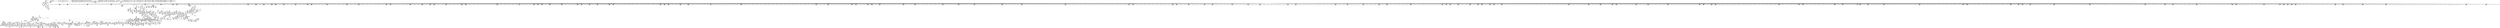 digraph {
	CE0x4315500 [shape=record,shape=Mrecord,label="{CE0x4315500|0:_i32,_4:_i32,_8:_i16,_12:_i32,_16:_i32,_20:_i32,_24:_i32,_56:_i8*,_:_SCMRE_927,928_}"]
	CE0x4248290 [shape=record,shape=Mrecord,label="{CE0x4248290|8:_i8,_32:_%struct.inode*,_%struct.selinux_audit_data*,_456:_i8*,_:_SCMRE_121,122_}"]
	CE0x4306dd0 [shape=record,shape=Mrecord,label="{CE0x4306dd0|0:_i32,_4:_i32,_8:_i16,_12:_i32,_16:_i32,_20:_i32,_24:_i32,_56:_i8*,_:_SCMRE_598,599_}"]
	CE0x421abb0 [shape=record,shape=Mrecord,label="{CE0x421abb0|selinux_file_lock:call5|security/selinux/hooks.c,3339|*SummSink*}"]
	CE0x4313190 [shape=record,shape=Mrecord,label="{CE0x4313190|0:_i32,_4:_i32,_8:_i16,_12:_i32,_16:_i32,_20:_i32,_24:_i32,_56:_i8*,_:_SCMRE_906,907_}"]
	CE0x4246660 [shape=record,shape=Mrecord,label="{CE0x4246660|GLOBAL:llvm.expect.i64|*Constant*}"]
	CE0x42f0220 [shape=record,shape=Mrecord,label="{CE0x42f0220|0:_i32,_4:_i32,_8:_i16,_12:_i32,_16:_i32,_20:_i32,_24:_i32,_56:_i8*,_:_SCMRE_203,204_}"]
	CE0x42e4de0 [shape=record,shape=Mrecord,label="{CE0x42e4de0|i32_1609|*Constant*|*SummSink*}"]
	CE0x42735b0 [shape=record,shape=Mrecord,label="{CE0x42735b0|file_has_perm:u|security/selinux/hooks.c,1681|*SummSource*}"]
	CE0x42f8370 [shape=record,shape=Mrecord,label="{CE0x42f8370|0:_i32,_4:_i32,_8:_i16,_12:_i32,_16:_i32,_20:_i32,_24:_i32,_56:_i8*,_:_SCMRE_284,285_}"]
	CE0x4315350 [shape=record,shape=Mrecord,label="{CE0x4315350|0:_i32,_4:_i32,_8:_i16,_12:_i32,_16:_i32,_20:_i32,_24:_i32,_56:_i8*,_:_SCMRE_926,927_}"]
	CE0x427c1d0 [shape=record,shape=Mrecord,label="{CE0x427c1d0|8:_i8,_32:_%struct.inode*,_%struct.selinux_audit_data*,_456:_i8*,_:_SCMRE_199,200_}"]
	CE0x42f6a20 [shape=record,shape=Mrecord,label="{CE0x42f6a20|0:_i32,_4:_i32,_8:_i16,_12:_i32,_16:_i32,_20:_i32,_24:_i32,_56:_i8*,_:_SCMRE_269,270_}"]
	CE0x430f830 [shape=record,shape=Mrecord,label="{CE0x430f830|0:_i32,_4:_i32,_8:_i16,_12:_i32,_16:_i32,_20:_i32,_24:_i32,_56:_i8*,_:_SCMRE_872,873_}"]
	CE0x4338bc0 [shape=record,shape=Mrecord,label="{CE0x4338bc0|cred_sid:bb}"]
	CE0x42ffb30 [shape=record,shape=Mrecord,label="{CE0x42ffb30|0:_i32,_4:_i32,_8:_i16,_12:_i32,_16:_i32,_20:_i32,_24:_i32,_56:_i8*,_:_SCMRE_484,485_}"]
	CE0x42df550 [shape=record,shape=Mrecord,label="{CE0x42df550|__validate_creds:call|include/linux/cred.h,173|*SummSource*}"]
	CE0x4212540 [shape=record,shape=Mrecord,label="{CE0x4212540|8:_i8,_32:_%struct.inode*,_%struct.selinux_audit_data*,_456:_i8*,_:_SCMRE_6,7_}"]
	CE0x4324220 [shape=record,shape=Mrecord,label="{CE0x4324220|__validate_creds:tmp2|include/linux/cred.h,173|*SummSource*}"]
	CE0x4329cb0 [shape=record,shape=Mrecord,label="{CE0x4329cb0|inode_has_perm:tmp9|security/selinux/hooks.c,1611|*SummSource*}"]
	CE0x42885a0 [shape=record,shape=Mrecord,label="{CE0x42885a0|file_has_perm:ad|security/selinux/hooks.c, 1676|*SummSource*}"]
	CE0x4225cc0 [shape=record,shape=Mrecord,label="{CE0x4225cc0|selinux_file_lock:tmp9|security/selinux/hooks.c,3337|*SummSource*}"]
	CE0x42a8760 [shape=record,shape=Mrecord,label="{CE0x42a8760|file_has_perm:tmp12|security/selinux/hooks.c,1688|*SummSink*}"]
	CE0x4335f30 [shape=record,shape=Mrecord,label="{CE0x4335f30|i32_3|*Constant*|*SummSink*}"]
	CE0x4275320 [shape=record,shape=Mrecord,label="{CE0x4275320|file_has_perm:u|security/selinux/hooks.c,1681}"]
	CE0x424c870 [shape=record,shape=Mrecord,label="{CE0x424c870|selinux_file_lock:tmp15|security/selinux/hooks.c,3337|*SummSource*}"]
	CE0x4227640 [shape=record,shape=Mrecord,label="{CE0x4227640|selinux_file_lock:tobool1|security/selinux/hooks.c,3337|*SummSink*}"]
	CE0x428d2a0 [shape=record,shape=Mrecord,label="{CE0x428d2a0|file_has_perm:tmp27|security/selinux/hooks.c,1694}"]
	CE0x430e6f0 [shape=record,shape=Mrecord,label="{CE0x430e6f0|0:_i32,_4:_i32,_8:_i16,_12:_i32,_16:_i32,_20:_i32,_24:_i32,_56:_i8*,_:_SCMRE_856,864_|*MultipleSource*|*LoadInst*|include/linux/fs.h,1916|security/selinux/hooks.c,1675|Function::inode_has_perm&Arg::inode::|security/selinux/hooks.c,1611}"]
	CE0x426f610 [shape=record,shape=Mrecord,label="{CE0x426f610|0:_i32,_4:_i32,_8:_i16,_12:_i32,_16:_i32,_20:_i32,_24:_i32,_56:_i8*,_:_SCMRE_251,252_}"]
	CE0x4234f50 [shape=record,shape=Mrecord,label="{CE0x4234f50|i64_0|*Constant*}"]
	CE0x4265c70 [shape=record,shape=Mrecord,label="{CE0x4265c70|file_has_perm:tmp1|*SummSource*}"]
	CE0x428f070 [shape=record,shape=Mrecord,label="{CE0x428f070|file_has_perm:tmp29|security/selinux/hooks.c,1698|*SummSource*}"]
	CE0x4264010 [shape=record,shape=Mrecord,label="{CE0x4264010|avc_has_perm:auditdata|Function::avc_has_perm&Arg::auditdata::}"]
	CE0x42fed20 [shape=record,shape=Mrecord,label="{CE0x42fed20|0:_i32,_4:_i32,_8:_i16,_12:_i32,_16:_i32,_20:_i32,_24:_i32,_56:_i8*,_:_SCMRE_475,476_}"]
	CE0x4338630 [shape=record,shape=Mrecord,label="{CE0x4338630|__validate_creds:tmp9|include/linux/cred.h,175}"]
	CE0x4331800 [shape=record,shape=Mrecord,label="{CE0x4331800|i32_(i32,_i32,_i16,_i32,_%struct.common_audit_data*)*_bitcast_(i32_(i32,_i32,_i16,_i32,_%struct.common_audit_data.495*)*_avc_has_perm_to_i32_(i32,_i32,_i16,_i32,_%struct.common_audit_data*)*)|*Constant*}"]
	CE0x421b8a0 [shape=record,shape=Mrecord,label="{CE0x421b8a0|file_has_perm:cred|Function::file_has_perm&Arg::cred::|*SummSource*}"]
	CE0x43032c0 [shape=record,shape=Mrecord,label="{CE0x43032c0|0:_i32,_4:_i32,_8:_i16,_12:_i32,_16:_i32,_20:_i32,_24:_i32,_56:_i8*,_:_SCMRE_563,564_}"]
	CE0x42676b0 [shape=record,shape=Mrecord,label="{CE0x42676b0|i32_22|*Constant*}"]
	CE0x4323080 [shape=record,shape=Mrecord,label="{CE0x4323080|inode_has_perm:tmp20|security/selinux/hooks.c,1618|*SummSink*}"]
	CE0x43094a0 [shape=record,shape=Mrecord,label="{CE0x43094a0|0:_i32,_4:_i32,_8:_i16,_12:_i32,_16:_i32,_20:_i32,_24:_i32,_56:_i8*,_:_SCMRE_621,622_}"]
	CE0x4243610 [shape=record,shape=Mrecord,label="{CE0x4243610|i64*_getelementptr_inbounds_(_11_x_i64_,_11_x_i64_*___llvm_gcov_ctr259,_i64_0,_i64_0)|*Constant*}"]
	CE0x42fcd30 [shape=record,shape=Mrecord,label="{CE0x42fcd30|0:_i32,_4:_i32,_8:_i16,_12:_i32,_16:_i32,_20:_i32,_24:_i32,_56:_i8*,_:_SCMRE_400,408_|*MultipleSource*|*LoadInst*|include/linux/fs.h,1916|security/selinux/hooks.c,1675|Function::inode_has_perm&Arg::inode::|security/selinux/hooks.c,1611}"]
	CE0x43268b0 [shape=record,shape=Mrecord,label="{CE0x43268b0|inode_has_perm:lnot|security/selinux/hooks.c,1611|*SummSource*}"]
	CE0x42d0730 [shape=record,shape=Mrecord,label="{CE0x42d0730|cred_sid:bb|*SummSink*}"]
	CE0x42de580 [shape=record,shape=Mrecord,label="{CE0x42de580|i64_1|*Constant*}"]
	CE0x425e240 [shape=record,shape=Mrecord,label="{CE0x425e240|GLOBAL:file_inode|*Constant*|*SummSink*}"]
	CE0x428aab0 [shape=record,shape=Mrecord,label="{CE0x428aab0|GLOBAL:inode_has_perm|*Constant*|*SummSink*}"]
	CE0x4246110 [shape=record,shape=Mrecord,label="{CE0x4246110|8:_i8,_32:_%struct.inode*,_%struct.selinux_audit_data*,_456:_i8*,_:_SCMRE_65,66_}"]
	CE0x4289fb0 [shape=record,shape=Mrecord,label="{CE0x4289fb0|_call_void_mcount()_#3}"]
	CE0x421a2a0 [shape=record,shape=Mrecord,label="{CE0x421a2a0|GLOBAL:file_has_perm|*Constant*}"]
	CE0x42812e0 [shape=record,shape=Mrecord,label="{CE0x42812e0|cred_sid:cred|Function::cred_sid&Arg::cred::}"]
	CE0x4223e50 [shape=record,shape=Mrecord,label="{CE0x4223e50|get_current:tmp1}"]
	CE0x42ecdd0 [shape=record,shape=Mrecord,label="{CE0x42ecdd0|0:_i32,_4:_i32,_8:_i16,_12:_i32,_16:_i32,_20:_i32,_24:_i32,_56:_i8*,_:_SCMRE_172,173_}"]
	CE0x4308c30 [shape=record,shape=Mrecord,label="{CE0x4308c30|0:_i32,_4:_i32,_8:_i16,_12:_i32,_16:_i32,_20:_i32,_24:_i32,_56:_i8*,_:_SCMRE_616,617_}"]
	CE0x426f970 [shape=record,shape=Mrecord,label="{CE0x426f970|0:_i32,_4:_i32,_8:_i16,_12:_i32,_16:_i32,_20:_i32,_24:_i32,_56:_i8*,_:_SCMRE_253,254_}"]
	CE0x4232a10 [shape=record,shape=Mrecord,label="{CE0x4232a10|selinux_file_lock:tmp13|security/selinux/hooks.c,3337|*SummSink*}"]
	CE0x427c490 [shape=record,shape=Mrecord,label="{CE0x427c490|8:_i8,_32:_%struct.inode*,_%struct.selinux_audit_data*,_456:_i8*,_:_SCMRE_201,202_}"]
	CE0x428adf0 [shape=record,shape=Mrecord,label="{CE0x428adf0|inode_has_perm:entry|*SummSink*}"]
	CE0x42ac610 [shape=record,shape=Mrecord,label="{CE0x42ac610|file_has_perm:tmp17|security/selinux/hooks.c,1689}"]
	CE0x42136d0 [shape=record,shape=Mrecord,label="{CE0x42136d0|selinux_file_lock:do.end}"]
	CE0x422c4b0 [shape=record,shape=Mrecord,label="{CE0x422c4b0|8:_i8,_32:_%struct.inode*,_%struct.selinux_audit_data*,_456:_i8*,_:_SCMRE_320,324_|*MultipleSource*|security/selinux/hooks.c,1674|security/selinux/hooks.c, 1676|Function::file_has_perm&Arg::file::|Function::selinux_file_lock&Arg::file::}"]
	CE0x4293b50 [shape=record,shape=Mrecord,label="{CE0x4293b50|8:_i8,_32:_%struct.inode*,_%struct.selinux_audit_data*,_456:_i8*,_:_SCMRE_159,160_}"]
	CE0x42a91c0 [shape=record,shape=Mrecord,label="{CE0x42a91c0|file_has_perm:tmp15|security/selinux/hooks.c,1688}"]
	CE0x422cfc0 [shape=record,shape=Mrecord,label="{CE0x422cfc0|8:_i8,_32:_%struct.inode*,_%struct.selinux_audit_data*,_456:_i8*,_:_SCMRE_400,404_|*MultipleSource*|security/selinux/hooks.c,1674|security/selinux/hooks.c, 1676|Function::file_has_perm&Arg::file::|Function::selinux_file_lock&Arg::file::}"]
	CE0x42f70e0 [shape=record,shape=Mrecord,label="{CE0x42f70e0|0:_i32,_4:_i32,_8:_i16,_12:_i32,_16:_i32,_20:_i32,_24:_i32,_56:_i8*,_:_SCMRE_273,274_}"]
	CE0x428b7a0 [shape=record,shape=Mrecord,label="{CE0x428b7a0|inode_has_perm:perms|Function::inode_has_perm&Arg::perms::}"]
	CE0x4292180 [shape=record,shape=Mrecord,label="{CE0x4292180|i64*_getelementptr_inbounds_(_2_x_i64_,_2_x_i64_*___llvm_gcov_ctr131,_i64_0,_i64_1)|*Constant*}"]
	CE0x430f320 [shape=record,shape=Mrecord,label="{CE0x430f320|0:_i32,_4:_i32,_8:_i16,_12:_i32,_16:_i32,_20:_i32,_24:_i32,_56:_i8*,_:_SCMRE_869,870_}"]
	CE0x427d510 [shape=record,shape=Mrecord,label="{CE0x427d510|8:_i8,_32:_%struct.inode*,_%struct.selinux_audit_data*,_456:_i8*,_:_SCMRE_213,214_}"]
	CE0x428b170 [shape=record,shape=Mrecord,label="{CE0x428b170|inode_has_perm:cred|Function::inode_has_perm&Arg::cred::|*SummSink*}"]
	CE0x42f9960 [shape=record,shape=Mrecord,label="{CE0x42f9960|0:_i32,_4:_i32,_8:_i16,_12:_i32,_16:_i32,_20:_i32,_24:_i32,_56:_i8*,_:_SCMRE_297,298_}"]
	CE0x4262a40 [shape=record,shape=Mrecord,label="{CE0x4262a40|i32_(i32,_i32,_i16,_i32,_%struct.common_audit_data*)*_bitcast_(i32_(i32,_i32,_i16,_i32,_%struct.common_audit_data.495*)*_avc_has_perm_to_i32_(i32,_i32,_i16,_i32,_%struct.common_audit_data*)*)|*Constant*}"]
	CE0x422bd30 [shape=record,shape=Mrecord,label="{CE0x422bd30|8:_i8,_32:_%struct.inode*,_%struct.selinux_audit_data*,_456:_i8*,_:_SCMRE_304,312_|*MultipleSource*|security/selinux/hooks.c,1674|security/selinux/hooks.c, 1676|Function::file_has_perm&Arg::file::|Function::selinux_file_lock&Arg::file::}"]
	CE0x421fe80 [shape=record,shape=Mrecord,label="{CE0x421fe80|get_current:bb|*SummSink*}"]
	CE0x42305e0 [shape=record,shape=Mrecord,label="{CE0x42305e0|file_has_perm:if.end|*SummSource*}"]
	"CONST[source:0(mediator),value:0(static)][purpose:{operation}][SnkIdx:7]"
	CE0x4248c20 [shape=record,shape=Mrecord,label="{CE0x4248c20|i32_0|*Constant*}"]
	CE0x4334b10 [shape=record,shape=Mrecord,label="{CE0x4334b10|GLOBAL:__invalid_creds|*Constant*|*SummSink*}"]
	CE0x428da80 [shape=record,shape=Mrecord,label="{CE0x428da80|file_has_perm:rc.1}"]
	CE0x425f980 [shape=record,shape=Mrecord,label="{CE0x425f980|file_has_perm:tmp6|security/selinux/hooks.c,1683|*SummSource*}"]
	CE0x42dd590 [shape=record,shape=Mrecord,label="{CE0x42dd590|__validate_creds:call|include/linux/cred.h,173|*SummSink*}"]
	CE0x4333390 [shape=record,shape=Mrecord,label="{CE0x4333390|i64*_getelementptr_inbounds_(_5_x_i64_,_5_x_i64_*___llvm_gcov_ctr155,_i64_0,_i64_3)|*Constant*|*SummSink*}"]
	CE0x43100a0 [shape=record,shape=Mrecord,label="{CE0x43100a0|0:_i32,_4:_i32,_8:_i16,_12:_i32,_16:_i32,_20:_i32,_24:_i32,_56:_i8*,_:_SCMRE_877,878_}"]
	CE0x42f5e50 [shape=record,shape=Mrecord,label="{CE0x42f5e50|0:_i32,_4:_i32,_8:_i16,_12:_i32,_16:_i32,_20:_i32,_24:_i32,_56:_i8*,_:_SCMRE_262,263_}"]
	CE0x4292ef0 [shape=record,shape=Mrecord,label="{CE0x4292ef0|8:_i8,_32:_%struct.inode*,_%struct.selinux_audit_data*,_456:_i8*,_:_SCMRE_150,151_}"]
	CE0x4326580 [shape=record,shape=Mrecord,label="{CE0x4326580|i1_true|*Constant*}"]
	CE0x42adab0 [shape=record,shape=Mrecord,label="{CE0x42adab0|file_has_perm:tmp19|security/selinux/hooks.c,1690|*SummSink*}"]
	CE0x42af220 [shape=record,shape=Mrecord,label="{CE0x42af220|file_has_perm:tmp24|security/selinux/hooks.c,1695|*SummSink*}"]
	CE0x421aa10 [shape=record,shape=Mrecord,label="{CE0x421aa10|selinux_file_lock:call5|security/selinux/hooks.c,3339|*SummSource*}"]
	CE0x42892f0 [shape=record,shape=Mrecord,label="{CE0x42892f0|8:_i8,_32:_%struct.inode*,_%struct.selinux_audit_data*,_456:_i8*,_:_SCMRE_89,90_}"]
	CE0x428b630 [shape=record,shape=Mrecord,label="{CE0x428b630|inode_has_perm:inode|Function::inode_has_perm&Arg::inode::|*SummSink*}"]
	CE0x4228160 [shape=record,shape=Mrecord,label="{CE0x4228160|file_has_perm:out|*SummSource*}"]
	CE0x42483f0 [shape=record,shape=Mrecord,label="{CE0x42483f0|8:_i8,_32:_%struct.inode*,_%struct.selinux_audit_data*,_456:_i8*,_:_SCMRE_122,123_}"]
	CE0x42fe070 [shape=record,shape=Mrecord,label="{CE0x42fe070|0:_i32,_4:_i32,_8:_i16,_12:_i32,_16:_i32,_20:_i32,_24:_i32,_56:_i8*,_:_SCMRE_456,464_|*MultipleSource*|*LoadInst*|include/linux/fs.h,1916|security/selinux/hooks.c,1675|Function::inode_has_perm&Arg::inode::|security/selinux/hooks.c,1611}"]
	CE0x42e2e10 [shape=record,shape=Mrecord,label="{CE0x42e2e10|__validate_creds:call|include/linux/cred.h,173}"]
	CE0x4245fb0 [shape=record,shape=Mrecord,label="{CE0x4245fb0|8:_i8,_32:_%struct.inode*,_%struct.selinux_audit_data*,_456:_i8*,_:_SCMRE_64,65_}"]
	CE0x4279e70 [shape=record,shape=Mrecord,label="{CE0x4279e70|8:_i8,_32:_%struct.inode*,_%struct.selinux_audit_data*,_456:_i8*,_:_SCMRE_0,1_}"]
	CE0x4329010 [shape=record,shape=Mrecord,label="{CE0x4329010|inode_has_perm:tmp7|security/selinux/hooks.c,1611|*SummSource*}"]
	CE0x4245a30 [shape=record,shape=Mrecord,label="{CE0x4245a30|8:_i8,_32:_%struct.inode*,_%struct.selinux_audit_data*,_456:_i8*,_:_SCMRE_60,61_}"]
	CE0x42f9450 [shape=record,shape=Mrecord,label="{CE0x42f9450|0:_i32,_4:_i32,_8:_i16,_12:_i32,_16:_i32,_20:_i32,_24:_i32,_56:_i8*,_:_SCMRE_294,295_}"]
	CE0x43001f0 [shape=record,shape=Mrecord,label="{CE0x43001f0|0:_i32,_4:_i32,_8:_i16,_12:_i32,_16:_i32,_20:_i32,_24:_i32,_56:_i8*,_:_SCMRE_552,553_}"]
	CE0x421d4e0 [shape=record,shape=Mrecord,label="{CE0x421d4e0|_ret_i32_%call5,_!dbg_!27741|security/selinux/hooks.c,3339|*SummSource*}"]
	CE0x427e170 [shape=record,shape=Mrecord,label="{CE0x427e170|_call_void_mcount()_#3}"]
	CE0x4318970 [shape=record,shape=Mrecord,label="{CE0x4318970|inode_has_perm:tmp6|*LoadInst*|security/selinux/hooks.c,1611|*SummSink*}"]
	CE0x421b320 [shape=record,shape=Mrecord,label="{CE0x421b320|file_has_perm:entry|*SummSource*}"]
	CE0x42e1050 [shape=record,shape=Mrecord,label="{CE0x42e1050|__validate_creds:tobool|include/linux/cred.h,173}"]
	CE0x4327e80 [shape=record,shape=Mrecord,label="{CE0x4327e80|GLOBAL:llvm.expect.i64|*Constant*|*SummSource*}"]
	CE0x4302db0 [shape=record,shape=Mrecord,label="{CE0x4302db0|0:_i32,_4:_i32,_8:_i16,_12:_i32,_16:_i32,_20:_i32,_24:_i32,_56:_i8*,_:_SCMRE_560,561_}"]
	CE0x43120b0 [shape=record,shape=Mrecord,label="{CE0x43120b0|0:_i32,_4:_i32,_8:_i16,_12:_i32,_16:_i32,_20:_i32,_24:_i32,_56:_i8*,_:_SCMRE_896,897_}"]
	CE0x42ef9b0 [shape=record,shape=Mrecord,label="{CE0x42ef9b0|0:_i32,_4:_i32,_8:_i16,_12:_i32,_16:_i32,_20:_i32,_24:_i32,_56:_i8*,_:_SCMRE_198,199_}"]
	CE0x4323eb0 [shape=record,shape=Mrecord,label="{CE0x4323eb0|i64*_getelementptr_inbounds_(_5_x_i64_,_5_x_i64_*___llvm_gcov_ctr155,_i64_0,_i64_0)|*Constant*|*SummSource*}"]
	CE0x4219a30 [shape=record,shape=Mrecord,label="{CE0x4219a30|i32_78|*Constant*}"]
	CE0x4218cb0 [shape=record,shape=Mrecord,label="{CE0x4218cb0|_call_void_mcount()_#3}"]
	CE0x4300eb0 [shape=record,shape=Mrecord,label="{CE0x4300eb0|0:_i32,_4:_i32,_8:_i16,_12:_i32,_16:_i32,_20:_i32,_24:_i32,_56:_i8*,_:_SCMRE_512,520_|*MultipleSource*|*LoadInst*|include/linux/fs.h,1916|security/selinux/hooks.c,1675|Function::inode_has_perm&Arg::inode::|security/selinux/hooks.c,1611}"]
	CE0x4313a00 [shape=record,shape=Mrecord,label="{CE0x4313a00|0:_i32,_4:_i32,_8:_i16,_12:_i32,_16:_i32,_20:_i32,_24:_i32,_56:_i8*,_:_SCMRE_911,912_}"]
	CE0x42e4930 [shape=record,shape=Mrecord,label="{CE0x42e4930|__validate_creds:lnot1|include/linux/cred.h,173|*SummSource*}"]
	CE0x425e8d0 [shape=record,shape=Mrecord,label="{CE0x425e8d0|file_inode:f|Function::file_inode&Arg::f::|*SummSource*}"]
	CE0x423ea00 [shape=record,shape=Mrecord,label="{CE0x423ea00|selinux_file_lock:tmp18|security/selinux/hooks.c,3337}"]
	CE0x4273990 [shape=record,shape=Mrecord,label="{CE0x4273990|file_has_perm:path|security/selinux/hooks.c,1681|*SummSource*}"]
	CE0x43243a0 [shape=record,shape=Mrecord,label="{CE0x43243a0|__validate_creds:tmp3|include/linux/cred.h,173}"]
	CE0x4260260 [shape=record,shape=Mrecord,label="{CE0x4260260|i64_0|*Constant*}"]
	CE0x42a8270 [shape=record,shape=Mrecord,label="{CE0x42a8270|i64_3|*Constant*}"]
	CE0x425de40 [shape=record,shape=Mrecord,label="{CE0x425de40|file_has_perm:call|security/selinux/hooks.c,1675|*SummSource*}"]
	CE0x42deba0 [shape=record,shape=Mrecord,label="{CE0x42deba0|i64*_getelementptr_inbounds_(_8_x_i64_,_8_x_i64_*___llvm_gcov_ctr154,_i64_0,_i64_1)|*Constant*}"]
	CE0x4245380 [shape=record,shape=Mrecord,label="{CE0x4245380|8:_i8,_32:_%struct.inode*,_%struct.selinux_audit_data*,_456:_i8*,_:_SCMRE_11,12_}"]
	CE0x4290700 [shape=record,shape=Mrecord,label="{CE0x4290700|i64*_getelementptr_inbounds_(_8_x_i64_,_8_x_i64_*___llvm_gcov_ctr154,_i64_0,_i64_2)|*Constant*|*SummSource*}"]
	CE0x4328260 [shape=record,shape=Mrecord,label="{CE0x4328260|inode_has_perm:expval|security/selinux/hooks.c,1611|*SummSource*}"]
	CE0x428e700 [shape=record,shape=Mrecord,label="{CE0x428e700|i64*_getelementptr_inbounds_(_12_x_i64_,_12_x_i64_*___llvm_gcov_ctr170,_i64_0,_i64_11)|*Constant*|*SummSource*}"]
	CE0x4231210 [shape=record,shape=Mrecord,label="{CE0x4231210|selinux_file_lock:land.lhs.true|*SummSource*}"]
	CE0x42f81c0 [shape=record,shape=Mrecord,label="{CE0x42f81c0|0:_i32,_4:_i32,_8:_i16,_12:_i32,_16:_i32,_20:_i32,_24:_i32,_56:_i8*,_:_SCMRE_283,284_}"]
	CE0x4217ac0 [shape=record,shape=Mrecord,label="{CE0x4217ac0|i32_2|*Constant*}"]
	CE0x4275dd0 [shape=record,shape=Mrecord,label="{CE0x4275dd0|0:_i32,_4:_i32,_8:_i32,_12:_i32,_:_CMRE_20,24_|*MultipleSource*|security/selinux/hooks.c,196|*LoadInst*|security/selinux/hooks.c,196|security/selinux/hooks.c,197}"]
	CE0x428ce80 [shape=record,shape=Mrecord,label="{CE0x428ce80|i64*_getelementptr_inbounds_(_12_x_i64_,_12_x_i64_*___llvm_gcov_ctr170,_i64_0,_i64_10)|*Constant*}"]
	CE0x422d400 [shape=record,shape=Mrecord,label="{CE0x422d400|8:_i8,_32:_%struct.inode*,_%struct.selinux_audit_data*,_456:_i8*,_:_SCMRE_408,416_|*MultipleSource*|security/selinux/hooks.c,1674|security/selinux/hooks.c, 1676|Function::file_has_perm&Arg::file::|Function::selinux_file_lock&Arg::file::}"]
	CE0x42acba0 [shape=record,shape=Mrecord,label="{CE0x42acba0|i64*_getelementptr_inbounds_(_12_x_i64_,_12_x_i64_*___llvm_gcov_ctr170,_i64_0,_i64_6)|*Constant*}"]
	CE0x430fb90 [shape=record,shape=Mrecord,label="{CE0x430fb90|0:_i32,_4:_i32,_8:_i16,_12:_i32,_16:_i32,_20:_i32,_24:_i32,_56:_i8*,_:_SCMRE_874,875_}"]
	CE0x4223490 [shape=record,shape=Mrecord,label="{CE0x4223490|i64_5|*Constant*|*SummSink*}"]
	CE0x426e9b0 [shape=record,shape=Mrecord,label="{CE0x426e9b0|0:_i32,_4:_i32,_8:_i16,_12:_i32,_16:_i32,_20:_i32,_24:_i32,_56:_i8*,_:_SCMRE_243,244_}"]
	CE0x42fe330 [shape=record,shape=Mrecord,label="{CE0x42fe330|0:_i32,_4:_i32,_8:_i16,_12:_i32,_16:_i32,_20:_i32,_24:_i32,_56:_i8*,_:_SCMRE_464,472_|*MultipleSource*|*LoadInst*|include/linux/fs.h,1916|security/selinux/hooks.c,1675|Function::inode_has_perm&Arg::inode::|security/selinux/hooks.c,1611}"]
	CE0x4334810 [shape=record,shape=Mrecord,label="{CE0x4334810|GLOBAL:__invalid_creds|*Constant*|*SummSource*}"]
	CE0x4268f40 [shape=record,shape=Mrecord,label="{CE0x4268f40|file_has_perm:if.then8|*SummSource*}"]
	CE0x4316570 [shape=record,shape=Mrecord,label="{CE0x4316570|0:_i32,_4:_i32,_8:_i16,_12:_i32,_16:_i32,_20:_i32,_24:_i32,_56:_i8*,_:_SCMRE_944,952_|*MultipleSource*|*LoadInst*|include/linux/fs.h,1916|security/selinux/hooks.c,1675|Function::inode_has_perm&Arg::inode::|security/selinux/hooks.c,1611}"]
	CE0x426cef0 [shape=record,shape=Mrecord,label="{CE0x426cef0|i64*_getelementptr_inbounds_(_2_x_i64_,_2_x_i64_*___llvm_gcov_ctr162,_i64_0,_i64_1)|*Constant*|*SummSource*}"]
	CE0x42fa020 [shape=record,shape=Mrecord,label="{CE0x42fa020|0:_i32,_4:_i32,_8:_i16,_12:_i32,_16:_i32,_20:_i32,_24:_i32,_56:_i8*,_:_SCMRE_301,302_}"]
	CE0x4232c70 [shape=record,shape=Mrecord,label="{CE0x4232c70|selinux_file_lock:do.body|*SummSink*}"]
	CE0x4229060 [shape=record,shape=Mrecord,label="{CE0x4229060|selinux_file_lock:tmp14|security/selinux/hooks.c,3337}"]
	CE0x42dd1e0 [shape=record,shape=Mrecord,label="{CE0x42dd1e0|inode_has_perm:tmp1}"]
	CE0x4223ef0 [shape=record,shape=Mrecord,label="{CE0x4223ef0|selinux_file_lock:bb}"]
	CE0x428d230 [shape=record,shape=Mrecord,label="{CE0x428d230|file_has_perm:tmp26|security/selinux/hooks.c,1694|*SummSink*}"]
	CE0x430f4d0 [shape=record,shape=Mrecord,label="{CE0x430f4d0|0:_i32,_4:_i32,_8:_i16,_12:_i32,_16:_i32,_20:_i32,_24:_i32,_56:_i8*,_:_SCMRE_870,871_}"]
	CE0x422d6e0 [shape=record,shape=Mrecord,label="{CE0x422d6e0|8:_i8,_32:_%struct.inode*,_%struct.selinux_audit_data*,_456:_i8*,_:_SCMRE_416,424_|*MultipleSource*|security/selinux/hooks.c,1674|security/selinux/hooks.c, 1676|Function::file_has_perm&Arg::file::|Function::selinux_file_lock&Arg::file::}"]
	CE0x42f08e0 [shape=record,shape=Mrecord,label="{CE0x42f08e0|0:_i32,_4:_i32,_8:_i16,_12:_i32,_16:_i32,_20:_i32,_24:_i32,_56:_i8*,_:_SCMRE_207,208_}"]
	CE0x42ec3b0 [shape=record,shape=Mrecord,label="{CE0x42ec3b0|0:_i32,_4:_i32,_8:_i16,_12:_i32,_16:_i32,_20:_i32,_24:_i32,_56:_i8*,_:_SCMRE_166,167_}"]
	CE0x43088d0 [shape=record,shape=Mrecord,label="{CE0x43088d0|0:_i32,_4:_i32,_8:_i16,_12:_i32,_16:_i32,_20:_i32,_24:_i32,_56:_i8*,_:_SCMRE_614,615_}"]
	CE0x42e13f0 [shape=record,shape=Mrecord,label="{CE0x42e13f0|inode_has_perm:tmp}"]
	"CONST[source:2(external),value:2(dynamic)][purpose:{subject}][SrcIdx:5]"
	CE0x423a790 [shape=record,shape=Mrecord,label="{CE0x423a790|i64*_getelementptr_inbounds_(_11_x_i64_,_11_x_i64_*___llvm_gcov_ctr259,_i64_0,_i64_6)|*Constant*|*SummSink*}"]
	CE0x42e0390 [shape=record,shape=Mrecord,label="{CE0x42e0390|inode_has_perm:tmp2}"]
	CE0x4281800 [shape=record,shape=Mrecord,label="{CE0x4281800|i32_10|*Constant*|*SummSink*}"]
	CE0x4260370 [shape=record,shape=Mrecord,label="{CE0x4260370|file_has_perm:tmp7|security/selinux/hooks.c,1683|*SummSink*}"]
	CE0x421d210 [shape=record,shape=Mrecord,label="{CE0x421d210|i64*_getelementptr_inbounds_(_2_x_i64_,_2_x_i64_*___llvm_gcov_ctr98,_i64_0,_i64_0)|*Constant*}"]
	CE0x432b160 [shape=record,shape=Mrecord,label="{CE0x432b160|inode_has_perm:tmp11|security/selinux/hooks.c,1612}"]
	CE0x4240f90 [shape=record,shape=Mrecord,label="{CE0x4240f90|8:_i8,_32:_%struct.inode*,_%struct.selinux_audit_data*,_456:_i8*,_:_SCMRE_83,84_}"]
	CE0x42e4f90 [shape=record,shape=Mrecord,label="{CE0x42e4f90|__validate_creds:line|Function::__validate_creds&Arg::line::}"]
	CE0x428af50 [shape=record,shape=Mrecord,label="{CE0x428af50|inode_has_perm:cred|Function::inode_has_perm&Arg::cred::}"]
	CE0x423e7e0 [shape=record,shape=Mrecord,label="{CE0x423e7e0|selinux_file_lock:tmp17|security/selinux/hooks.c,3337|*SummSink*}"]
	CE0x42ffce0 [shape=record,shape=Mrecord,label="{CE0x42ffce0|0:_i32,_4:_i32,_8:_i16,_12:_i32,_16:_i32,_20:_i32,_24:_i32,_56:_i8*,_:_SCMRE_485,486_}"]
	CE0x4269c30 [shape=record,shape=Mrecord,label="{CE0x4269c30|cred_sid:sid|security/selinux/hooks.c,197}"]
	CE0x43299c0 [shape=record,shape=Mrecord,label="{CE0x43299c0|inode_has_perm:tmp8|security/selinux/hooks.c,1611|*SummSource*}"]
	CE0x4305630 [shape=record,shape=Mrecord,label="{CE0x4305630|0:_i32,_4:_i32,_8:_i16,_12:_i32,_16:_i32,_20:_i32,_24:_i32,_56:_i8*,_:_SCMRE_584,585_}"]
	CE0x4312ad0 [shape=record,shape=Mrecord,label="{CE0x4312ad0|0:_i32,_4:_i32,_8:_i16,_12:_i32,_16:_i32,_20:_i32,_24:_i32,_56:_i8*,_:_SCMRE_902,903_}"]
	CE0x427abd0 [shape=record,shape=Mrecord,label="{CE0x427abd0|8:_i8,_32:_%struct.inode*,_%struct.selinux_audit_data*,_456:_i8*,_:_SCMRE_183,184_}"]
	CE0x4276e60 [shape=record,shape=Mrecord,label="{CE0x4276e60|inode_has_perm:tmp5|security/selinux/hooks.c,1609|*SummSink*}"]
	CE0x42405f0 [shape=record,shape=Mrecord,label="{CE0x42405f0|8:_i8,_32:_%struct.inode*,_%struct.selinux_audit_data*,_456:_i8*,_:_SCMRE_75,76_}"]
	CE0x43140c0 [shape=record,shape=Mrecord,label="{CE0x43140c0|0:_i32,_4:_i32,_8:_i16,_12:_i32,_16:_i32,_20:_i32,_24:_i32,_56:_i8*,_:_SCMRE_915,916_}"]
	CE0x42af9a0 [shape=record,shape=Mrecord,label="{CE0x42af9a0|file_has_perm:tmp25|security/selinux/hooks.c,1695|*SummSink*}"]
	CE0x4288d70 [shape=record,shape=Mrecord,label="{CE0x4288d70|8:_i8,_32:_%struct.inode*,_%struct.selinux_audit_data*,_456:_i8*,_:_SCMRE_85,86_}"]
	CE0x428df50 [shape=record,shape=Mrecord,label="{CE0x428df50|file_has_perm:rc.1|*SummSink*}"]
	CE0x42ee8d0 [shape=record,shape=Mrecord,label="{CE0x42ee8d0|0:_i32,_4:_i32,_8:_i16,_12:_i32,_16:_i32,_20:_i32,_24:_i32,_56:_i8*,_:_SCMRE_188,189_}"]
	CE0x426ba60 [shape=record,shape=Mrecord,label="{CE0x426ba60|8:_i8,_32:_%struct.inode*,_%struct.selinux_audit_data*,_456:_i8*,_:_SCMRE_74,75_}"]
	CE0x4282f90 [shape=record,shape=Mrecord,label="{CE0x4282f90|_ret_void,_!dbg_!27722|include/linux/cred.h,175|*SummSource*}"]
	CE0x42de5f0 [shape=record,shape=Mrecord,label="{CE0x42de5f0|__validate_creds:tmp1}"]
	CE0x4309800 [shape=record,shape=Mrecord,label="{CE0x4309800|0:_i32,_4:_i32,_8:_i16,_12:_i32,_16:_i32,_20:_i32,_24:_i32,_56:_i8*,_:_SCMRE_623,624_}"]
	CE0x427d870 [shape=record,shape=Mrecord,label="{CE0x427d870|i32_14|*Constant*}"]
	CE0x431b370 [shape=record,shape=Mrecord,label="{CE0x431b370|inode_has_perm:tmp13|security/selinux/hooks.c,1614|*SummSource*}"]
	CE0x422f3c0 [shape=record,shape=Mrecord,label="{CE0x422f3c0|8:_i8,_32:_%struct.inode*,_%struct.selinux_audit_data*,_456:_i8*,_:_SCMRE_368,372_|*MultipleSource*|security/selinux/hooks.c,1674|security/selinux/hooks.c, 1676|Function::file_has_perm&Arg::file::|Function::selinux_file_lock&Arg::file::}"]
	CE0x421cbc0 [shape=record,shape=Mrecord,label="{CE0x421cbc0|file_has_perm:av|Function::file_has_perm&Arg::av::}"]
	CE0x4292d50 [shape=record,shape=Mrecord,label="{CE0x4292d50|8:_i8,_32:_%struct.inode*,_%struct.selinux_audit_data*,_456:_i8*,_:_SCMRE_148,149_}"]
	CE0x430a930 [shape=record,shape=Mrecord,label="{CE0x430a930|0:_i32,_4:_i32,_8:_i16,_12:_i32,_16:_i32,_20:_i32,_24:_i32,_56:_i8*,_:_SCMRE_672,680_|*MultipleSource*|*LoadInst*|include/linux/fs.h,1916|security/selinux/hooks.c,1675|Function::inode_has_perm&Arg::inode::|security/selinux/hooks.c,1611}"]
	CE0x4238d30 [shape=record,shape=Mrecord,label="{CE0x4238d30|selinux_file_lock:tmp6|security/selinux/hooks.c,3337|*SummSource*}"]
	CE0x4323da0 [shape=record,shape=Mrecord,label="{CE0x4323da0|__validate_creds:if.then|*SummSink*}"]
	CE0x42210a0 [shape=record,shape=Mrecord,label="{CE0x42210a0|8:_i8,_32:_%struct.inode*,_%struct.selinux_audit_data*,_456:_i8*,_:_SCMRE_53,54_}"]
	CE0x42e8a30 [shape=record,shape=Mrecord,label="{CE0x42e8a30|0:_i32,_4:_i32,_8:_i16,_12:_i32,_16:_i32,_20:_i32,_24:_i32,_56:_i8*,_:_SCMRE_120,128_|*MultipleSource*|*LoadInst*|include/linux/fs.h,1916|security/selinux/hooks.c,1675|Function::inode_has_perm&Arg::inode::|security/selinux/hooks.c,1611}"]
	CE0x4224c00 [shape=record,shape=Mrecord,label="{CE0x4224c00|GLOBAL:get_current|*Constant*|*SummSink*}"]
	CE0x42db690 [shape=record,shape=Mrecord,label="{CE0x42db690|0:_i32,_4:_i32,_8:_i16,_12:_i32,_16:_i32,_20:_i32,_24:_i32,_56:_i8*,_:_SCMRE_136,137_}"]
	CE0x424b120 [shape=record,shape=Mrecord,label="{CE0x424b120|8:_i8,_32:_%struct.inode*,_%struct.selinux_audit_data*,_456:_i8*,_:_SCMRE_136,140_|*MultipleSource*|security/selinux/hooks.c,1674|security/selinux/hooks.c, 1676|Function::file_has_perm&Arg::file::|Function::selinux_file_lock&Arg::file::}"]
	CE0x422f1a0 [shape=record,shape=Mrecord,label="{CE0x422f1a0|8:_i8,_32:_%struct.inode*,_%struct.selinux_audit_data*,_456:_i8*,_:_SCMRE_360,368_|*MultipleSource*|security/selinux/hooks.c,1674|security/selinux/hooks.c, 1676|Function::file_has_perm&Arg::file::|Function::selinux_file_lock&Arg::file::}"]
	CE0x428c620 [shape=record,shape=Mrecord,label="{CE0x428c620|file_has_perm:tmp26|security/selinux/hooks.c,1694}"]
	CE0x43282d0 [shape=record,shape=Mrecord,label="{CE0x43282d0|i64_3|*Constant*}"]
	CE0x427b2b0 [shape=record,shape=Mrecord,label="{CE0x427b2b0|8:_i8,_32:_%struct.inode*,_%struct.selinux_audit_data*,_456:_i8*,_:_SCMRE_188,189_}"]
	CE0x4225ae0 [shape=record,shape=Mrecord,label="{CE0x4225ae0|i64*_getelementptr_inbounds_(_11_x_i64_,_11_x_i64_*___llvm_gcov_ctr259,_i64_0,_i64_6)|*Constant*}"]
	CE0x42253b0 [shape=record,shape=Mrecord,label="{CE0x42253b0|avc_has_perm:requested|Function::avc_has_perm&Arg::requested::|*SummSource*}"]
	CE0x427a030 [shape=record,shape=Mrecord,label="{CE0x427a030|file_has_perm:f_security|security/selinux/hooks.c,1674|*SummSource*}"]
	CE0x42e26c0 [shape=record,shape=Mrecord,label="{CE0x42e26c0|i32_1|*Constant*}"]
	CE0x4335ce0 [shape=record,shape=Mrecord,label="{CE0x4335ce0|i32_3|*Constant*}"]
	CE0x42aea90 [shape=record,shape=Mrecord,label="{CE0x42aea90|i64*_getelementptr_inbounds_(_12_x_i64_,_12_x_i64_*___llvm_gcov_ctr170,_i64_0,_i64_9)|*Constant*|*SummSource*}"]
	CE0x421c230 [shape=record,shape=Mrecord,label="{CE0x421c230|file_has_perm:file|Function::file_has_perm&Arg::file::|*SummSource*}"]
	CE0x42ac1e0 [shape=record,shape=Mrecord,label="{CE0x42ac1e0|file_has_perm:tmp16|security/selinux/hooks.c,1689|*SummSink*}"]
	CE0x4239fc0 [shape=record,shape=Mrecord,label="{CE0x4239fc0|selinux_file_lock:tmp2}"]
	CE0x4316e30 [shape=record,shape=Mrecord,label="{CE0x4316e30|0:_i32,_4:_i32,_8:_i16,_12:_i32,_16:_i32,_20:_i32,_24:_i32,_56:_i8*,_:_SCMRE_968,976_|*MultipleSource*|*LoadInst*|include/linux/fs.h,1916|security/selinux/hooks.c,1675|Function::inode_has_perm&Arg::inode::|security/selinux/hooks.c,1611}"]
	CE0x4271d30 [shape=record,shape=Mrecord,label="{CE0x4271d30|file_has_perm:sid2|security/selinux/hooks.c,1683|*SummSource*}"]
	CE0x42708a0 [shape=record,shape=Mrecord,label="{CE0x42708a0|_ret_i32_%tmp6,_!dbg_!27716|security/selinux/hooks.c,197}"]
	CE0x4232790 [shape=record,shape=Mrecord,label="{CE0x4232790|selinux_file_lock:tmp13|security/selinux/hooks.c,3337}"]
	CE0x43114e0 [shape=record,shape=Mrecord,label="{CE0x43114e0|0:_i32,_4:_i32,_8:_i16,_12:_i32,_16:_i32,_20:_i32,_24:_i32,_56:_i8*,_:_SCMRE_889,890_}"]
	CE0x4219680 [shape=record,shape=Mrecord,label="{CE0x4219680|_ret_%struct.task_struct*_%tmp4,_!dbg_!27714|./arch/x86/include/asm/current.h,14|*SummSink*}"]
	CE0x4230c00 [shape=record,shape=Mrecord,label="{CE0x4230c00|selinux_file_lock:tmp12|security/selinux/hooks.c,3337|*SummSource*}"]
	CE0x427f830 [shape=record,shape=Mrecord,label="{CE0x427f830|file_has_perm:if.then|*SummSource*}"]
	CE0x425a540 [shape=record,shape=Mrecord,label="{CE0x425a540|cred_sid:entry|*SummSink*}"]
	CE0x4293890 [shape=record,shape=Mrecord,label="{CE0x4293890|8:_i8,_32:_%struct.inode*,_%struct.selinux_audit_data*,_456:_i8*,_:_SCMRE_157,158_}"]
	CE0x42307c0 [shape=record,shape=Mrecord,label="{CE0x42307c0|i32_0|*Constant*|*SummSink*}"]
	CE0x42a8c90 [shape=record,shape=Mrecord,label="{CE0x42a8c90|file_has_perm:tmp14|security/selinux/hooks.c,1688}"]
	CE0x4327080 [shape=record,shape=Mrecord,label="{CE0x4327080|inode_has_perm:conv|security/selinux/hooks.c,1611}"]
	CE0x4222550 [shape=record,shape=Mrecord,label="{CE0x4222550|selinux_file_lock:tmp5|security/selinux/hooks.c,3337}"]
	CE0x42e8770 [shape=record,shape=Mrecord,label="{CE0x42e8770|0:_i32,_4:_i32,_8:_i16,_12:_i32,_16:_i32,_20:_i32,_24:_i32,_56:_i8*,_:_SCMRE_112,120_|*MultipleSource*|*LoadInst*|include/linux/fs.h,1916|security/selinux/hooks.c,1675|Function::inode_has_perm&Arg::inode::|security/selinux/hooks.c,1611}"]
	CE0x43225e0 [shape=record,shape=Mrecord,label="{CE0x43225e0|inode_has_perm:tmp17|security/selinux/hooks.c,1617|*SummSink*}"]
	CE0x4226530 [shape=record,shape=Mrecord,label="{CE0x4226530|selinux_file_lock:call|security/selinux/hooks.c,3337|*SummSink*}"]
	CE0x4303980 [shape=record,shape=Mrecord,label="{CE0x4303980|0:_i32,_4:_i32,_8:_i16,_12:_i32,_16:_i32,_20:_i32,_24:_i32,_56:_i8*,_:_SCMRE_567,568_}"]
	CE0x4233350 [shape=record,shape=Mrecord,label="{CE0x4233350|i32_3337|*Constant*}"]
	CE0x4224850 [shape=record,shape=Mrecord,label="{CE0x4224850|GLOBAL:get_current|*Constant*|*SummSource*}"]
	CE0x42ecf80 [shape=record,shape=Mrecord,label="{CE0x42ecf80|0:_i32,_4:_i32,_8:_i16,_12:_i32,_16:_i32,_20:_i32,_24:_i32,_56:_i8*,_:_SCMRE_173,174_}"]
	CE0x427e8f0 [shape=record,shape=Mrecord,label="{CE0x427e8f0|8:_i8,_32:_%struct.inode*,_%struct.selinux_audit_data*,_456:_i8*,_:_SCMRE_496,504_|*MultipleSource*|security/selinux/hooks.c,1674|security/selinux/hooks.c, 1676|Function::file_has_perm&Arg::file::|Function::selinux_file_lock&Arg::file::}"]
	CE0x42dcb80 [shape=record,shape=Mrecord,label="{CE0x42dcb80|0:_i32,_4:_i32,_8:_i16,_12:_i32,_16:_i32,_20:_i32,_24:_i32,_56:_i8*,_:_SCMRE_8,12_|*MultipleSource*|*LoadInst*|include/linux/fs.h,1916|security/selinux/hooks.c,1675|Function::inode_has_perm&Arg::inode::|security/selinux/hooks.c,1611}"]
	CE0x42f8f40 [shape=record,shape=Mrecord,label="{CE0x42f8f40|0:_i32,_4:_i32,_8:_i16,_12:_i32,_16:_i32,_20:_i32,_24:_i32,_56:_i8*,_:_SCMRE_291,292_}"]
	CE0x4234eb0 [shape=record,shape=Mrecord,label="{CE0x4234eb0|i64_2|*Constant*|*SummSink*}"]
	CE0x42450c0 [shape=record,shape=Mrecord,label="{CE0x42450c0|8:_i8,_32:_%struct.inode*,_%struct.selinux_audit_data*,_456:_i8*,_:_SCMRE_9,10_}"]
	CE0x42ef4a0 [shape=record,shape=Mrecord,label="{CE0x42ef4a0|0:_i32,_4:_i32,_8:_i16,_12:_i32,_16:_i32,_20:_i32,_24:_i32,_56:_i8*,_:_SCMRE_195,196_}"]
	CE0x421aa80 [shape=record,shape=Mrecord,label="{CE0x421aa80|selinux_file_lock:call5|security/selinux/hooks.c,3339}"]
	CE0x4277280 [shape=record,shape=Mrecord,label="{CE0x4277280|__validate_creds:conv|include/linux/cred.h,173}"]
	CE0x4278a40 [shape=record,shape=Mrecord,label="{CE0x4278a40|inode_has_perm:do.end|*SummSource*}"]
	CE0x428d1c0 [shape=record,shape=Mrecord,label="{CE0x428d1c0|i64*_getelementptr_inbounds_(_12_x_i64_,_12_x_i64_*___llvm_gcov_ctr170,_i64_0,_i64_10)|*Constant*|*SummSink*}"]
	CE0x42e0470 [shape=record,shape=Mrecord,label="{CE0x42e0470|inode_has_perm:tmp2|*SummSink*}"]
	CE0x422f6a0 [shape=record,shape=Mrecord,label="{CE0x422f6a0|8:_i8,_32:_%struct.inode*,_%struct.selinux_audit_data*,_456:_i8*,_:_SCMRE_384,392_|*MultipleSource*|security/selinux/hooks.c,1674|security/selinux/hooks.c, 1676|Function::file_has_perm&Arg::file::|Function::selinux_file_lock&Arg::file::}"]
	CE0x421b1b0 [shape=record,shape=Mrecord,label="{CE0x421b1b0|file_has_perm:entry}"]
	CE0x4260000 [shape=record,shape=Mrecord,label="{CE0x4260000|file_has_perm:tmp7|security/selinux/hooks.c,1683}"]
	CE0x431c130 [shape=record,shape=Mrecord,label="{CE0x431c130|GLOBAL:cred_sid|*Constant*}"]
	CE0x42ec200 [shape=record,shape=Mrecord,label="{CE0x42ec200|0:_i32,_4:_i32,_8:_i16,_12:_i32,_16:_i32,_20:_i32,_24:_i32,_56:_i8*,_:_SCMRE_165,166_}"]
	CE0x4278880 [shape=record,shape=Mrecord,label="{CE0x4278880|__validate_creds:if.end|*SummSink*}"]
	CE0x421f620 [shape=record,shape=Mrecord,label="{CE0x421f620|8:_i8,_32:_%struct.inode*,_%struct.selinux_audit_data*,_456:_i8*,_:_SCMRE_178,179_}"]
	CE0x423eb50 [shape=record,shape=Mrecord,label="{CE0x423eb50|selinux_file_lock:tmp18|security/selinux/hooks.c,3337|*SummSink*}"]
	CE0x6064920 [shape=record,shape=Mrecord,label="{CE0x6064920|selinux_file_lock:tmp3|*SummSource*}"]
	CE0x423a030 [shape=record,shape=Mrecord,label="{CE0x423a030|selinux_file_lock:tmp2|*SummSource*}"]
	CE0x4303110 [shape=record,shape=Mrecord,label="{CE0x4303110|0:_i32,_4:_i32,_8:_i16,_12:_i32,_16:_i32,_20:_i32,_24:_i32,_56:_i8*,_:_SCMRE_562,563_}"]
	CE0x4271310 [shape=record,shape=Mrecord,label="{CE0x4271310|file_inode:bb}"]
	CE0x426cb50 [shape=record,shape=Mrecord,label="{CE0x426cb50|i64*_getelementptr_inbounds_(_2_x_i64_,_2_x_i64_*___llvm_gcov_ctr162,_i64_0,_i64_1)|*Constant*}"]
	CE0x42895b0 [shape=record,shape=Mrecord,label="{CE0x42895b0|8:_i8,_32:_%struct.inode*,_%struct.selinux_audit_data*,_456:_i8*,_:_SCMRE_91,92_}"]
	CE0x4248e10 [shape=record,shape=Mrecord,label="{CE0x4248e10|get_current:tmp4|./arch/x86/include/asm/current.h,14|*SummSource*}"]
	CE0x42f0d80 [shape=record,shape=Mrecord,label="{CE0x42f0d80|0:_i32,_4:_i32,_8:_i16,_12:_i32,_16:_i32,_20:_i32,_24:_i32,_56:_i8*,_:_SCMRE_216,224_|*MultipleSource*|*LoadInst*|include/linux/fs.h,1916|security/selinux/hooks.c,1675|Function::inode_has_perm&Arg::inode::|security/selinux/hooks.c,1611}"]
	CE0x43079a0 [shape=record,shape=Mrecord,label="{CE0x43079a0|0:_i32,_4:_i32,_8:_i16,_12:_i32,_16:_i32,_20:_i32,_24:_i32,_56:_i8*,_:_SCMRE_605,606_}"]
	CE0x42fa1d0 [shape=record,shape=Mrecord,label="{CE0x42fa1d0|0:_i32,_4:_i32,_8:_i16,_12:_i32,_16:_i32,_20:_i32,_24:_i32,_56:_i8*,_:_SCMRE_302,303_}"]
	CE0x430a670 [shape=record,shape=Mrecord,label="{CE0x430a670|0:_i32,_4:_i32,_8:_i16,_12:_i32,_16:_i32,_20:_i32,_24:_i32,_56:_i8*,_:_SCMRE_664,672_|*MultipleSource*|*LoadInst*|include/linux/fs.h,1916|security/selinux/hooks.c,1675|Function::inode_has_perm&Arg::inode::|security/selinux/hooks.c,1611}"]
	CE0x42ebb40 [shape=record,shape=Mrecord,label="{CE0x42ebb40|0:_i32,_4:_i32,_8:_i16,_12:_i32,_16:_i32,_20:_i32,_24:_i32,_56:_i8*,_:_SCMRE_161,162_}"]
	CE0x427c330 [shape=record,shape=Mrecord,label="{CE0x427c330|8:_i8,_32:_%struct.inode*,_%struct.selinux_audit_data*,_456:_i8*,_:_SCMRE_200,201_}"]
	CE0x4311690 [shape=record,shape=Mrecord,label="{CE0x4311690|0:_i32,_4:_i32,_8:_i16,_12:_i32,_16:_i32,_20:_i32,_24:_i32,_56:_i8*,_:_SCMRE_890,891_}"]
	CE0x42622a0 [shape=record,shape=Mrecord,label="{CE0x42622a0|file_has_perm:tmp11|security/selinux/hooks.c,1684|*SummSource*}"]
	CE0x4234bc0 [shape=record,shape=Mrecord,label="{CE0x4234bc0|selinux_file_lock:entry}"]
	CE0x42fef60 [shape=record,shape=Mrecord,label="{CE0x42fef60|0:_i32,_4:_i32,_8:_i16,_12:_i32,_16:_i32,_20:_i32,_24:_i32,_56:_i8*,_:_SCMRE_477,478_}"]
	CE0x42651f0 [shape=record,shape=Mrecord,label="{CE0x42651f0|8:_i8,_32:_%struct.inode*,_%struct.selinux_audit_data*,_456:_i8*,_:_SCMRE_94,95_}"]
	CE0x42db3b0 [shape=record,shape=Mrecord,label="{CE0x42db3b0|inode_has_perm:i_flags|security/selinux/hooks.c,1611|*SummSource*}"]
	CE0x4268fe0 [shape=record,shape=Mrecord,label="{CE0x4268fe0|file_has_perm:if.then8|*SummSink*}"]
	CE0x43041f0 [shape=record,shape=Mrecord,label="{CE0x43041f0|0:_i32,_4:_i32,_8:_i16,_12:_i32,_16:_i32,_20:_i32,_24:_i32,_56:_i8*,_:_SCMRE_572,573_}"]
	CE0x42fb460 [shape=record,shape=Mrecord,label="{CE0x42fb460|0:_i32,_4:_i32,_8:_i16,_12:_i32,_16:_i32,_20:_i32,_24:_i32,_56:_i8*,_:_SCMRE_312,320_|*MultipleSource*|*LoadInst*|include/linux/fs.h,1916|security/selinux/hooks.c,1675|Function::inode_has_perm&Arg::inode::|security/selinux/hooks.c,1611}"]
	CE0x42fd2b0 [shape=record,shape=Mrecord,label="{CE0x42fd2b0|0:_i32,_4:_i32,_8:_i16,_12:_i32,_16:_i32,_20:_i32,_24:_i32,_56:_i8*,_:_SCMRE_416,424_|*MultipleSource*|*LoadInst*|include/linux/fs.h,1916|security/selinux/hooks.c,1675|Function::inode_has_perm&Arg::inode::|security/selinux/hooks.c,1611}"]
	CE0x4304550 [shape=record,shape=Mrecord,label="{CE0x4304550|0:_i32,_4:_i32,_8:_i16,_12:_i32,_16:_i32,_20:_i32,_24:_i32,_56:_i8*,_:_SCMRE_574,575_}"]
	CE0x4284a10 [shape=record,shape=Mrecord,label="{CE0x4284a10|8:_i8,_32:_%struct.inode*,_%struct.selinux_audit_data*,_456:_i8*,_:_SCMRE_102,103_}"]
	CE0x42e9800 [shape=record,shape=Mrecord,label="{CE0x42e9800|0:_i32,_4:_i32,_8:_i16,_12:_i32,_16:_i32,_20:_i32,_24:_i32,_56:_i8*,_:_SCMRE_140,141_}"]
	CE0x4329550 [shape=record,shape=Mrecord,label="{CE0x4329550|GLOBAL:__llvm_gcov_ctr154|Global_var:__llvm_gcov_ctr154}"]
	CE0x4306560 [shape=record,shape=Mrecord,label="{CE0x4306560|0:_i32,_4:_i32,_8:_i16,_12:_i32,_16:_i32,_20:_i32,_24:_i32,_56:_i8*,_:_SCMRE_593,594_}"]
	CE0x4274630 [shape=record,shape=Mrecord,label="{CE0x4274630|file_has_perm:tmp5|security/selinux/hooks.c,1681}"]
	CE0x4234390 [shape=record,shape=Mrecord,label="{CE0x4234390|GLOBAL:selinux_file_lock.__warned|Global_var:selinux_file_lock.__warned|*SummSource*}"]
	CE0x4222260 [shape=record,shape=Mrecord,label="{CE0x4222260|i64_3|*Constant*|*SummSource*}"]
	CE0x42aa680 [shape=record,shape=Mrecord,label="{CE0x42aa680|file_has_perm:tobool7|security/selinux/hooks.c,1694|*SummSource*}"]
	CE0x422b0b0 [shape=record,shape=Mrecord,label="{CE0x422b0b0|8:_i8,_32:_%struct.inode*,_%struct.selinux_audit_data*,_456:_i8*,_:_SCMRE_256,264_|*MultipleSource*|security/selinux/hooks.c,1674|security/selinux/hooks.c, 1676|Function::file_has_perm&Arg::file::|Function::selinux_file_lock&Arg::file::}"]
	CE0x4261b80 [shape=record,shape=Mrecord,label="{CE0x4261b80|file_has_perm:sid3|security/selinux/hooks.c,1684|*SummSource*}"]
	CE0x426d9d0 [shape=record,shape=Mrecord,label="{CE0x426d9d0|file_inode:tmp3|*SummSink*}"]
	CE0x422a310 [shape=record,shape=Mrecord,label="{CE0x422a310|selinux_file_lock:do.body}"]
	CE0x427bf10 [shape=record,shape=Mrecord,label="{CE0x427bf10|8:_i8,_32:_%struct.inode*,_%struct.selinux_audit_data*,_456:_i8*,_:_SCMRE_197,198_}"]
	CE0x4219290 [shape=record,shape=Mrecord,label="{CE0x4219290|get_current:entry|*SummSink*}"]
	CE0x42fe5f0 [shape=record,shape=Mrecord,label="{CE0x42fe5f0|0:_i32,_4:_i32,_8:_i16,_12:_i32,_16:_i32,_20:_i32,_24:_i32,_56:_i8*,_:_SCMRE_473,474_}"]
	CE0x422ada0 [shape=record,shape=Mrecord,label="{CE0x422ada0|8:_i8,_32:_%struct.inode*,_%struct.selinux_audit_data*,_456:_i8*,_:_SCMRE_248,256_|*MultipleSource*|security/selinux/hooks.c,1674|security/selinux/hooks.c, 1676|Function::file_has_perm&Arg::file::|Function::selinux_file_lock&Arg::file::}"]
	CE0x42289a0 [shape=record,shape=Mrecord,label="{CE0x42289a0|file_has_perm:if.then5|*SummSink*}"]
	CE0x4210620 [shape=record,shape=Mrecord,label="{CE0x4210620|selinux_file_lock:tmp|*SummSource*}"]
	CE0x4289190 [shape=record,shape=Mrecord,label="{CE0x4289190|8:_i8,_32:_%struct.inode*,_%struct.selinux_audit_data*,_456:_i8*,_:_SCMRE_88,89_}"]
	CE0x42d08a0 [shape=record,shape=Mrecord,label="{CE0x42d08a0|i64*_getelementptr_inbounds_(_2_x_i64_,_2_x_i64_*___llvm_gcov_ctr131,_i64_0,_i64_0)|*Constant*}"]
	CE0x43016f0 [shape=record,shape=Mrecord,label="{CE0x43016f0|0:_i32,_4:_i32,_8:_i16,_12:_i32,_16:_i32,_20:_i32,_24:_i32,_56:_i8*,_:_SCMRE_536,540_|*MultipleSource*|*LoadInst*|include/linux/fs.h,1916|security/selinux/hooks.c,1675|Function::inode_has_perm&Arg::inode::|security/selinux/hooks.c,1611}"]
	CE0x4316720 [shape=record,shape=Mrecord,label="{CE0x4316720|0:_i32,_4:_i32,_8:_i16,_12:_i32,_16:_i32,_20:_i32,_24:_i32,_56:_i8*,_:_SCMRE_952,960_|*MultipleSource*|*LoadInst*|include/linux/fs.h,1916|security/selinux/hooks.c,1675|Function::inode_has_perm&Arg::inode::|security/selinux/hooks.c,1611}"]
	CE0x42e10c0 [shape=record,shape=Mrecord,label="{CE0x42e10c0|__validate_creds:tobool|include/linux/cred.h,173|*SummSource*}"]
	CE0x428bee0 [shape=record,shape=Mrecord,label="{CE0x428bee0|inode_has_perm:adp|Function::inode_has_perm&Arg::adp::|*SummSource*}"]
	CE0x42dff20 [shape=record,shape=Mrecord,label="{CE0x42dff20|cred_sid:tmp6|security/selinux/hooks.c,197}"]
	CE0x42393d0 [shape=record,shape=Mrecord,label="{CE0x42393d0|i8*_getelementptr_inbounds_(_25_x_i8_,_25_x_i8_*_.str3,_i32_0,_i32_0)|*Constant*|*SummSource*}"]
	CE0x42eb7e0 [shape=record,shape=Mrecord,label="{CE0x42eb7e0|0:_i32,_4:_i32,_8:_i16,_12:_i32,_16:_i32,_20:_i32,_24:_i32,_56:_i8*,_:_SCMRE_159,160_}"]
	CE0x4327ff0 [shape=record,shape=Mrecord,label="{CE0x4327ff0|GLOBAL:llvm.expect.i64|*Constant*|*SummSink*}"]
	CE0x42f61b0 [shape=record,shape=Mrecord,label="{CE0x42f61b0|0:_i32,_4:_i32,_8:_i16,_12:_i32,_16:_i32,_20:_i32,_24:_i32,_56:_i8*,_:_SCMRE_264,265_}"]
	CE0x4301430 [shape=record,shape=Mrecord,label="{CE0x4301430|0:_i32,_4:_i32,_8:_i16,_12:_i32,_16:_i32,_20:_i32,_24:_i32,_56:_i8*,_:_SCMRE_528,536_|*MultipleSource*|*LoadInst*|include/linux/fs.h,1916|security/selinux/hooks.c,1675|Function::inode_has_perm&Arg::inode::|security/selinux/hooks.c,1611}"]
	CE0x42f8a30 [shape=record,shape=Mrecord,label="{CE0x42f8a30|0:_i32,_4:_i32,_8:_i16,_12:_i32,_16:_i32,_20:_i32,_24:_i32,_56:_i8*,_:_SCMRE_288,289_}"]
	CE0x431c550 [shape=record,shape=Mrecord,label="{CE0x431c550|inode_has_perm:sclass|security/selinux/hooks.c,1617}"]
	CE0x4289b60 [shape=record,shape=Mrecord,label="{CE0x4289b60|i32_1|*Constant*}"]
	CE0x42dfad0 [shape=record,shape=Mrecord,label="{CE0x42dfad0|_call_void___validate_creds(%struct.cred*_%cred,_i8*_getelementptr_inbounds_(_25_x_i8_,_25_x_i8_*_.str3,_i32_0,_i32_0),_i32_1609)_#10,_!dbg_!27719|security/selinux/hooks.c,1609}"]
	CE0x4264f30 [shape=record,shape=Mrecord,label="{CE0x4264f30|8:_i8,_32:_%struct.inode*,_%struct.selinux_audit_data*,_456:_i8*,_:_SCMRE_92,93_}"]
	CE0x42e2c90 [shape=record,shape=Mrecord,label="{CE0x42e2c90|_call_void_mcount()_#3|*SummSource*}"]
	CE0x42a82e0 [shape=record,shape=Mrecord,label="{CE0x42a82e0|i64_4|*Constant*}"]
	CE0x4302180 [shape=record,shape=Mrecord,label="{CE0x4302180|0:_i32,_4:_i32,_8:_i16,_12:_i32,_16:_i32,_20:_i32,_24:_i32,_56:_i8*,_:_SCMRE_554,555_}"]
	CE0x423b0b0 [shape=record,shape=Mrecord,label="{CE0x423b0b0|i64_4|*Constant*|*SummSource*}"]
	CE0x42a7d90 [shape=record,shape=Mrecord,label="{CE0x42a7d90|file_has_perm:tobool|security/selinux/hooks.c,1688}"]
	CE0x4318260 [shape=record,shape=Mrecord,label="{CE0x4318260|0:_i32,_4:_i32,_8:_i16,_12:_i32,_16:_i32,_20:_i32,_24:_i32,_56:_i8*,_:_SCMRE_992,1000_|*MultipleSource*|*LoadInst*|include/linux/fs.h,1916|security/selinux/hooks.c,1675|Function::inode_has_perm&Arg::inode::|security/selinux/hooks.c,1611}"]
	CE0x42203c0 [shape=record,shape=Mrecord,label="{CE0x42203c0|8:_i8,_32:_%struct.inode*,_%struct.selinux_audit_data*,_456:_i8*,_:_SCMRE_16,24_|*MultipleSource*|security/selinux/hooks.c,1674|security/selinux/hooks.c, 1676|Function::file_has_perm&Arg::file::|Function::selinux_file_lock&Arg::file::}"]
	CE0x427fce0 [shape=record,shape=Mrecord,label="{CE0x427fce0|file_has_perm:bb|*SummSink*}"]
	CE0x428e0c0 [shape=record,shape=Mrecord,label="{CE0x428e0c0|file_has_perm:tmp28|security/selinux/hooks.c,1698}"]
	CE0x4224e30 [shape=record,shape=Mrecord,label="{CE0x4224e30|_ret_i32_%retval.0,_!dbg_!27728|security/selinux/avc.c,775}"]
	CE0x4330690 [shape=record,shape=Mrecord,label="{CE0x4330690|__validate_creds:tmp}"]
	CE0x4306200 [shape=record,shape=Mrecord,label="{CE0x4306200|0:_i32,_4:_i32,_8:_i16,_12:_i32,_16:_i32,_20:_i32,_24:_i32,_56:_i8*,_:_SCMRE_591,592_}"]
	CE0x4289030 [shape=record,shape=Mrecord,label="{CE0x4289030|8:_i8,_32:_%struct.inode*,_%struct.selinux_audit_data*,_456:_i8*,_:_SCMRE_87,88_}"]
	CE0x4220bd0 [shape=record,shape=Mrecord,label="{CE0x4220bd0|8:_i8,_32:_%struct.inode*,_%struct.selinux_audit_data*,_456:_i8*,_:_SCMRE_50,51_}"]
	CE0x421e860 [shape=record,shape=Mrecord,label="{CE0x421e860|8:_i8,_32:_%struct.inode*,_%struct.selinux_audit_data*,_456:_i8*,_:_SCMRE_168,169_}"]
	CE0x421de10 [shape=record,shape=Mrecord,label="{CE0x421de10|i64*_getelementptr_inbounds_(_8_x_i64_,_8_x_i64_*___llvm_gcov_ctr154,_i64_0,_i64_0)|*Constant*|*SummSource*}"]
	CE0x4293470 [shape=record,shape=Mrecord,label="{CE0x4293470|8:_i8,_32:_%struct.inode*,_%struct.selinux_audit_data*,_456:_i8*,_:_SCMRE_154,155_}"]
	CE0x4245770 [shape=record,shape=Mrecord,label="{CE0x4245770|8:_i8,_32:_%struct.inode*,_%struct.selinux_audit_data*,_456:_i8*,_:_SCMRE_58,59_}"]
	CE0x42eca70 [shape=record,shape=Mrecord,label="{CE0x42eca70|0:_i32,_4:_i32,_8:_i16,_12:_i32,_16:_i32,_20:_i32,_24:_i32,_56:_i8*,_:_SCMRE_170,171_}"]
	CE0x4309b60 [shape=record,shape=Mrecord,label="{CE0x4309b60|0:_i32,_4:_i32,_8:_i16,_12:_i32,_16:_i32,_20:_i32,_24:_i32,_56:_i8*,_:_SCMRE_624,628_|*MultipleSource*|*LoadInst*|include/linux/fs.h,1916|security/selinux/hooks.c,1675|Function::inode_has_perm&Arg::inode::|security/selinux/hooks.c,1611}"]
	CE0x424ad00 [shape=record,shape=Mrecord,label="{CE0x424ad00|8:_i8,_32:_%struct.inode*,_%struct.selinux_audit_data*,_456:_i8*,_:_SCMRE_127,128_}"]
	CE0x4230ea0 [shape=record,shape=Mrecord,label="{CE0x4230ea0|i64*_getelementptr_inbounds_(_11_x_i64_,_11_x_i64_*___llvm_gcov_ctr259,_i64_0,_i64_6)|*Constant*|*SummSource*}"]
	CE0x423f820 [shape=record,shape=Mrecord,label="{CE0x423f820|selinux_file_lock:tmp20|security/selinux/hooks.c,3337}"]
	CE0x4244f60 [shape=record,shape=Mrecord,label="{CE0x4244f60|8:_i8,_32:_%struct.inode*,_%struct.selinux_audit_data*,_456:_i8*,_:_SCMRE_8,9_}"]
	CE0x4225bb0 [shape=record,shape=Mrecord,label="{CE0x4225bb0|selinux_file_lock:tmp9|security/selinux/hooks.c,3337}"]
	CE0x42ad810 [shape=record,shape=Mrecord,label="{CE0x42ad810|file_has_perm:tmp19|security/selinux/hooks.c,1690}"]
	CE0x427ae90 [shape=record,shape=Mrecord,label="{CE0x427ae90|8:_i8,_32:_%struct.inode*,_%struct.selinux_audit_data*,_456:_i8*,_:_SCMRE_185,186_}"]
	CE0x423de60 [shape=record,shape=Mrecord,label="{CE0x423de60|selinux_file_lock:tmp10|security/selinux/hooks.c,3337|*SummSource*}"]
	CE0x421d610 [shape=record,shape=Mrecord,label="{CE0x421d610|_ret_i32_%call5,_!dbg_!27741|security/selinux/hooks.c,3339|*SummSink*}"]
	CE0x431bab0 [shape=record,shape=Mrecord,label="{CE0x431bab0|inode_has_perm:tmp14|security/selinux/hooks.c,1614|*SummSink*}"]
	CE0x4267980 [shape=record,shape=Mrecord,label="{CE0x4267980|COLLAPSED:_CMRE:_elem_0::|security/selinux/hooks.c,196}"]
	CE0x4246f80 [shape=record,shape=Mrecord,label="{CE0x4246f80|8:_i8,_32:_%struct.inode*,_%struct.selinux_audit_data*,_456:_i8*,_:_SCMRE_49,50_}"]
	CE0x4327340 [shape=record,shape=Mrecord,label="{CE0x4327340|inode_has_perm:lnot.ext|security/selinux/hooks.c,1611}"]
	CE0x43233b0 [shape=record,shape=Mrecord,label="{CE0x43233b0|__validate_creds:bb|*SummSource*}"]
	CE0x4288ed0 [shape=record,shape=Mrecord,label="{CE0x4288ed0|8:_i8,_32:_%struct.inode*,_%struct.selinux_audit_data*,_456:_i8*,_:_SCMRE_86,87_}"]
	CE0x425f3b0 [shape=record,shape=Mrecord,label="{CE0x425f3b0|0:_i32,_:_CRE_4,8_|*MultipleSource*|*LoadInst*|security/selinux/hooks.c,1674|security/selinux/hooks.c,1683|security/selinux/hooks.c,1674}"]
	CE0x55831c0 [shape=record,shape=Mrecord,label="{CE0x55831c0|selinux_file_lock:if.end|*SummSource*}"]
	CE0x42e7db0 [shape=record,shape=Mrecord,label="{CE0x42e7db0|i32_4|*Constant*}"]
	CE0x4278180 [shape=record,shape=Mrecord,label="{CE0x4278180|__validate_creds:tmp|*SummSource*}"]
	CE0x42f9600 [shape=record,shape=Mrecord,label="{CE0x42f9600|0:_i32,_4:_i32,_8:_i16,_12:_i32,_16:_i32,_20:_i32,_24:_i32,_56:_i8*,_:_SCMRE_295,296_}"]
	CE0x428d390 [shape=record,shape=Mrecord,label="{CE0x428d390|file_has_perm:tmp27|security/selinux/hooks.c,1694|*SummSource*}"]
	CE0x423fd00 [shape=record,shape=Mrecord,label="{CE0x423fd00|selinux_file_lock:tmp20|security/selinux/hooks.c,3337|*SummSink*}"]
	CE0x4266ca0 [shape=record,shape=Mrecord,label="{CE0x4266ca0|__validate_creds:conv|include/linux/cred.h,173|*SummSource*}"]
	CE0x427b990 [shape=record,shape=Mrecord,label="{CE0x427b990|8:_i8,_32:_%struct.inode*,_%struct.selinux_audit_data*,_456:_i8*,_:_SCMRE_193,194_}"]
	CE0x42187f0 [shape=record,shape=Mrecord,label="{CE0x42187f0|file_inode:tmp4|*LoadInst*|include/linux/fs.h,1916|*SummSink*}"]
	CE0x4328190 [shape=record,shape=Mrecord,label="{CE0x4328190|inode_has_perm:expval|security/selinux/hooks.c,1611}"]
	CE0x4284b70 [shape=record,shape=Mrecord,label="{CE0x4284b70|8:_i8,_32:_%struct.inode*,_%struct.selinux_audit_data*,_456:_i8*,_:_SCMRE_103,104_}"]
	CE0x4283fd0 [shape=record,shape=Mrecord,label="{CE0x4283fd0|inode_has_perm:if.end|*SummSink*}"]
	CE0x4263a60 [shape=record,shape=Mrecord,label="{CE0x4263a60|0:_i32,_4:_i32,_8:_i16,_12:_i32,_16:_i32,_20:_i32,_24:_i32,_56:_i8*,_:_SCMRE_96,104_|*MultipleSource*|*LoadInst*|include/linux/fs.h,1916|security/selinux/hooks.c,1675|Function::inode_has_perm&Arg::inode::|security/selinux/hooks.c,1611}"]
	CE0x42ddb40 [shape=record,shape=Mrecord,label="{CE0x42ddb40|i64*_getelementptr_inbounds_(_8_x_i64_,_8_x_i64_*___llvm_gcov_ctr154,_i64_0,_i64_1)|*Constant*|*SummSink*}"]
	"CONST[source:1(input),value:2(dynamic)][purpose:{object}][SrcIdx:3]"
	CE0x426dfa0 [shape=record,shape=Mrecord,label="{CE0x426dfa0|8:_i8,_32:_%struct.inode*,_%struct.selinux_audit_data*,_456:_i8*,_:_SCMRE_464,472_|*MultipleSource*|security/selinux/hooks.c,1674|security/selinux/hooks.c, 1676|Function::file_has_perm&Arg::file::|Function::selinux_file_lock&Arg::file::}"]
	CE0x421ccd0 [shape=record,shape=Mrecord,label="{CE0x421ccd0|file_has_perm:av|Function::file_has_perm&Arg::av::|*SummSink*}"]
	CE0x4279080 [shape=record,shape=Mrecord,label="{CE0x4279080|cred_sid:tmp2|*SummSource*}"]
	CE0x42fb5a0 [shape=record,shape=Mrecord,label="{CE0x42fb5a0|0:_i32,_4:_i32,_8:_i16,_12:_i32,_16:_i32,_20:_i32,_24:_i32,_56:_i8*,_:_SCMRE_328,336_|*MultipleSource*|*LoadInst*|include/linux/fs.h,1916|security/selinux/hooks.c,1675|Function::inode_has_perm&Arg::inode::|security/selinux/hooks.c,1611}"]
	CE0x42f5ca0 [shape=record,shape=Mrecord,label="{CE0x42f5ca0|0:_i32,_4:_i32,_8:_i16,_12:_i32,_16:_i32,_20:_i32,_24:_i32,_56:_i8*,_:_SCMRE_261,262_}"]
	CE0x428b280 [shape=record,shape=Mrecord,label="{CE0x428b280|inode_has_perm:inode|Function::inode_has_perm&Arg::inode::}"]
	CE0x424afc0 [shape=record,shape=Mrecord,label="{CE0x424afc0|8:_i8,_32:_%struct.inode*,_%struct.selinux_audit_data*,_456:_i8*,_:_SCMRE_132,136_|*MultipleSource*|security/selinux/hooks.c,1674|security/selinux/hooks.c, 1676|Function::file_has_perm&Arg::file::|Function::selinux_file_lock&Arg::file::}"]
	CE0x42dc170 [shape=record,shape=Mrecord,label="{CE0x42dc170|__validate_creds:expval|include/linux/cred.h,173|*SummSink*}"]
	CE0x4308720 [shape=record,shape=Mrecord,label="{CE0x4308720|0:_i32,_4:_i32,_8:_i16,_12:_i32,_16:_i32,_20:_i32,_24:_i32,_56:_i8*,_:_SCMRE_613,614_}"]
	CE0x42176b0 [shape=record,shape=Mrecord,label="{CE0x42176b0|i32_0|*Constant*}"]
	CE0x428c7e0 [shape=record,shape=Mrecord,label="{CE0x428c7e0|file_has_perm:rc.0}"]
	CE0x42af1b0 [shape=record,shape=Mrecord,label="{CE0x42af1b0|file_has_perm:tmp24|security/selinux/hooks.c,1695|*SummSource*}"]
	CE0x42230f0 [shape=record,shape=Mrecord,label="{CE0x42230f0|i64*_getelementptr_inbounds_(_2_x_i64_,_2_x_i64_*___llvm_gcov_ctr98,_i64_0,_i64_1)|*Constant*}"]
	CE0x42923c0 [shape=record,shape=Mrecord,label="{CE0x42923c0|i64*_getelementptr_inbounds_(_2_x_i64_,_2_x_i64_*___llvm_gcov_ctr131,_i64_0,_i64_1)|*Constant*|*SummSource*}"]
	CE0x4307b50 [shape=record,shape=Mrecord,label="{CE0x4307b50|0:_i32,_4:_i32,_8:_i16,_12:_i32,_16:_i32,_20:_i32,_24:_i32,_56:_i8*,_:_SCMRE_606,607_}"]
	CE0x42fd570 [shape=record,shape=Mrecord,label="{CE0x42fd570|0:_i32,_4:_i32,_8:_i16,_12:_i32,_16:_i32,_20:_i32,_24:_i32,_56:_i8*,_:_SCMRE_424,432_|*MultipleSource*|*LoadInst*|include/linux/fs.h,1916|security/selinux/hooks.c,1675|Function::inode_has_perm&Arg::inode::|security/selinux/hooks.c,1611}"]
	CE0x42f0580 [shape=record,shape=Mrecord,label="{CE0x42f0580|0:_i32,_4:_i32,_8:_i16,_12:_i32,_16:_i32,_20:_i32,_24:_i32,_56:_i8*,_:_SCMRE_205,206_}"]
	CE0x42f6360 [shape=record,shape=Mrecord,label="{CE0x42f6360|0:_i32,_4:_i32,_8:_i16,_12:_i32,_16:_i32,_20:_i32,_24:_i32,_56:_i8*,_:_SCMRE_265,266_}"]
	CE0x42fa890 [shape=record,shape=Mrecord,label="{CE0x42fa890|0:_i32,_4:_i32,_8:_i16,_12:_i32,_16:_i32,_20:_i32,_24:_i32,_56:_i8*,_:_SCMRE_306,307_}"]
	CE0x4225520 [shape=record,shape=Mrecord,label="{CE0x4225520|avc_has_perm:requested|Function::avc_has_perm&Arg::requested::|*SummSink*}"]
	CE0x423f9c0 [shape=record,shape=Mrecord,label="{CE0x423f9c0|selinux_file_lock:tmp20|security/selinux/hooks.c,3337|*SummSource*}"]
	CE0x4262dd0 [shape=record,shape=Mrecord,label="{CE0x4262dd0|i32_(i32,_i32,_i16,_i32,_%struct.common_audit_data*)*_bitcast_(i32_(i32,_i32,_i16,_i32,_%struct.common_audit_data.495*)*_avc_has_perm_to_i32_(i32,_i32,_i16,_i32,_%struct.common_audit_data*)*)|*Constant*|*SummSink*}"]
	CE0x42dbf10 [shape=record,shape=Mrecord,label="{CE0x42dbf10|inode_has_perm:tmp3|*SummSource*}"]
	CE0x4220520 [shape=record,shape=Mrecord,label="{CE0x4220520|8:_i8,_32:_%struct.inode*,_%struct.selinux_audit_data*,_456:_i8*,_:_SCMRE_24,32_|*MultipleSource*|security/selinux/hooks.c,1674|security/selinux/hooks.c, 1676|Function::file_has_perm&Arg::file::|Function::selinux_file_lock&Arg::file::}"]
	CE0x428a390 [shape=record,shape=Mrecord,label="{CE0x428a390|__validate_creds:line|Function::__validate_creds&Arg::line::|*SummSink*}"]
	CE0x430ca30 [shape=record,shape=Mrecord,label="{CE0x430ca30|0:_i32,_4:_i32,_8:_i16,_12:_i32,_16:_i32,_20:_i32,_24:_i32,_56:_i8*,_:_SCMRE_768,776_|*MultipleSource*|*LoadInst*|include/linux/fs.h,1916|security/selinux/hooks.c,1675|Function::inode_has_perm&Arg::inode::|security/selinux/hooks.c,1611}"]
	"CONST[source:0(mediator),value:0(static)][purpose:{operation}][SnkIdx:3]"
	CE0x42e82e0 [shape=record,shape=Mrecord,label="{CE0x42e82e0|cred_sid:tmp5|security/selinux/hooks.c,196}"]
	CE0x4303470 [shape=record,shape=Mrecord,label="{CE0x4303470|0:_i32,_4:_i32,_8:_i16,_12:_i32,_16:_i32,_20:_i32,_24:_i32,_56:_i8*,_:_SCMRE_564,565_}"]
	CE0x4264660 [shape=record,shape=Mrecord,label="{CE0x4264660|file_has_perm:tobool|security/selinux/hooks.c,1688|*SummSink*}"]
	CE0x428c030 [shape=record,shape=Mrecord,label="{CE0x428c030|inode_has_perm:adp|Function::inode_has_perm&Arg::adp::|*SummSink*}"]
	CE0x4309af0 [shape=record,shape=Mrecord,label="{CE0x4309af0|0:_i32,_4:_i32,_8:_i16,_12:_i32,_16:_i32,_20:_i32,_24:_i32,_56:_i8*,_:_SCMRE_632,640_|*MultipleSource*|*LoadInst*|include/linux/fs.h,1916|security/selinux/hooks.c,1675|Function::inode_has_perm&Arg::inode::|security/selinux/hooks.c,1611}"]
	CE0x4322e50 [shape=record,shape=Mrecord,label="{CE0x4322e50|inode_has_perm:tmp20|security/selinux/hooks.c,1618}"]
	CE0x4281450 [shape=record,shape=Mrecord,label="{CE0x4281450|_ret_i32_%tmp6,_!dbg_!27716|security/selinux/hooks.c,197}"]
	CE0x428caf0 [shape=record,shape=Mrecord,label="{CE0x428caf0|file_has_perm:rc.0|*SummSink*}"]
	CE0x4312e30 [shape=record,shape=Mrecord,label="{CE0x4312e30|0:_i32,_4:_i32,_8:_i16,_12:_i32,_16:_i32,_20:_i32,_24:_i32,_56:_i8*,_:_SCMRE_904,905_}"]
	CE0x42bfd40 [shape=record,shape=Mrecord,label="{CE0x42bfd40|file_has_perm:call9|security/selinux/hooks.c,1695|*SummSource*}"]
	CE0x4279670 [shape=record,shape=Mrecord,label="{CE0x4279670|_call_void_mcount()_#3}"]
	CE0x42846c0 [shape=record,shape=Mrecord,label="{CE0x42846c0|cred_sid:tmp}"]
	CE0x4279400 [shape=record,shape=Mrecord,label="{CE0x4279400|cred_sid:tmp3}"]
	CE0x430e430 [shape=record,shape=Mrecord,label="{CE0x430e430|0:_i32,_4:_i32,_8:_i16,_12:_i32,_16:_i32,_20:_i32,_24:_i32,_56:_i8*,_:_SCMRE_848,856_|*MultipleSource*|*LoadInst*|include/linux/fs.h,1916|security/selinux/hooks.c,1675|Function::inode_has_perm&Arg::inode::|security/selinux/hooks.c,1611}"]
	CE0x43099b0 [shape=record,shape=Mrecord,label="{CE0x43099b0|0:_i32,_4:_i32,_8:_i16,_12:_i32,_16:_i32,_20:_i32,_24:_i32,_56:_i8*,_:_SCMRE_864,865_}"]
	CE0x4271f80 [shape=record,shape=Mrecord,label="{CE0x4271f80|i64_16|*Constant*}"]
	CE0x42ed2e0 [shape=record,shape=Mrecord,label="{CE0x42ed2e0|0:_i32,_4:_i32,_8:_i16,_12:_i32,_16:_i32,_20:_i32,_24:_i32,_56:_i8*,_:_SCMRE_175,176_}"]
	CE0x430a060 [shape=record,shape=Mrecord,label="{CE0x430a060|0:_i32,_4:_i32,_8:_i16,_12:_i32,_16:_i32,_20:_i32,_24:_i32,_56:_i8*,_:_SCMRE_648,656_|*MultipleSource*|*LoadInst*|include/linux/fs.h,1916|security/selinux/hooks.c,1675|Function::inode_has_perm&Arg::inode::|security/selinux/hooks.c,1611}"]
	CE0x42246e0 [shape=record,shape=Mrecord,label="{CE0x42246e0|selinux_file_lock:call3|security/selinux/hooks.c,3337|*SummSink*}"]
	CE0x426c7c0 [shape=record,shape=Mrecord,label="{CE0x426c7c0|i64_1|*Constant*}"]
	CE0x42695c0 [shape=record,shape=Mrecord,label="{CE0x42695c0|get_current:tmp4|./arch/x86/include/asm/current.h,14}"]
	CE0x4330d20 [shape=record,shape=Mrecord,label="{CE0x4330d20|inode_has_perm:sclass|security/selinux/hooks.c,1617|*SummSink*}"]
	CE0x427a310 [shape=record,shape=Mrecord,label="{CE0x427a310|%struct.task_struct*_(%struct.task_struct**)*_asm_movq_%gs:$_1:P_,$0_,_r,im,_dirflag_,_fpsr_,_flags_}"]
	CE0x4264170 [shape=record,shape=Mrecord,label="{CE0x4264170|avc_has_perm:auditdata|Function::avc_has_perm&Arg::auditdata::|*SummSink*}"]
	CE0x425fd00 [shape=record,shape=Mrecord,label="{CE0x425fd00|file_has_perm:cmp|security/selinux/hooks.c,1683|*SummSink*}"]
	CE0x4240210 [shape=record,shape=Mrecord,label="{CE0x4240210|selinux_file_lock:call3|security/selinux/hooks.c,3337|*SummSource*}"]
	CE0x42637e0 [shape=record,shape=Mrecord,label="{CE0x42637e0|0:_i32,_4:_i32,_8:_i16,_12:_i32,_16:_i32,_20:_i32,_24:_i32,_56:_i8*,_:_SCMRE_88,96_|*MultipleSource*|*LoadInst*|include/linux/fs.h,1916|security/selinux/hooks.c,1675|Function::inode_has_perm&Arg::inode::|security/selinux/hooks.c,1611}"]
	CE0x4260ba0 [shape=record,shape=Mrecord,label="{CE0x4260ba0|file_has_perm:tmp8|security/selinux/hooks.c,1683|*SummSink*}"]
	CE0x42e96e0 [shape=record,shape=Mrecord,label="{CE0x42e96e0|0:_i32,_4:_i32,_8:_i16,_12:_i32,_16:_i32,_20:_i32,_24:_i32,_56:_i8*,_:_SCMRE_139,140_}"]
	CE0x42ecc20 [shape=record,shape=Mrecord,label="{CE0x42ecc20|0:_i32,_4:_i32,_8:_i16,_12:_i32,_16:_i32,_20:_i32,_24:_i32,_56:_i8*,_:_SCMRE_171,172_}"]
	CE0x4293310 [shape=record,shape=Mrecord,label="{CE0x4293310|8:_i8,_32:_%struct.inode*,_%struct.selinux_audit_data*,_456:_i8*,_:_SCMRE_153,154_}"]
	CE0x42126a0 [shape=record,shape=Mrecord,label="{CE0x42126a0|8:_i8,_32:_%struct.inode*,_%struct.selinux_audit_data*,_456:_i8*,_:_SCMRE_7,8_}"]
	CE0x4237880 [shape=record,shape=Mrecord,label="{CE0x4237880|selinux_file_lock:tmp12|security/selinux/hooks.c,3337}"]
	CE0x421e2e0 [shape=record,shape=Mrecord,label="{CE0x421e2e0|8:_i8,_32:_%struct.inode*,_%struct.selinux_audit_data*,_456:_i8*,_:_SCMRE_164,165_}"]
	CE0x421eb20 [shape=record,shape=Mrecord,label="{CE0x421eb20|8:_i8,_32:_%struct.inode*,_%struct.selinux_audit_data*,_456:_i8*,_:_SCMRE_170,171_}"]
	CE0x54c6480 [shape=record,shape=Mrecord,label="{CE0x54c6480|selinux_file_lock:tmp1}"]
	CE0x4303620 [shape=record,shape=Mrecord,label="{CE0x4303620|0:_i32,_4:_i32,_8:_i16,_12:_i32,_16:_i32,_20:_i32,_24:_i32,_56:_i8*,_:_SCMRE_565,566_}"]
	CE0x4240750 [shape=record,shape=Mrecord,label="{CE0x4240750|8:_i8,_32:_%struct.inode*,_%struct.selinux_audit_data*,_456:_i8*,_:_SCMRE_76,77_}"]
	CE0x4266560 [shape=record,shape=Mrecord,label="{CE0x4266560|i64*_getelementptr_inbounds_(_2_x_i64_,_2_x_i64_*___llvm_gcov_ctr98,_i64_0,_i64_0)|*Constant*|*SummSource*}"]
	CE0x425fa90 [shape=record,shape=Mrecord,label="{CE0x425fa90|file_has_perm:tmp6|security/selinux/hooks.c,1683|*SummSink*}"]
	CE0x42eb5d0 [shape=record,shape=Mrecord,label="{CE0x42eb5d0|0:_i32,_4:_i32,_8:_i16,_12:_i32,_16:_i32,_20:_i32,_24:_i32,_56:_i8*,_:_SCMRE_158,159_}"]
	CE0x4217530 [shape=record,shape=Mrecord,label="{CE0x4217530|_call_void_mcount()_#3|*SummSource*}"]
	CE0x4333f00 [shape=record,shape=Mrecord,label="{CE0x4333f00|__validate_creds:tmp7|include/linux/cred.h,174|*SummSink*}"]
	CE0x427ee50 [shape=record,shape=Mrecord,label="{CE0x427ee50|file_has_perm:tmp2|*LoadInst*|security/selinux/hooks.c,1674}"]
	CE0x4220da0 [shape=record,shape=Mrecord,label="{CE0x4220da0|8:_i8,_32:_%struct.inode*,_%struct.selinux_audit_data*,_456:_i8*,_:_SCMRE_51,52_}"]
	CE0x42ae4d0 [shape=record,shape=Mrecord,label="{CE0x42ae4d0|file_has_perm:tmp23|security/selinux/hooks.c,1694|*SummSource*}"]
	CE0x432a6d0 [shape=record,shape=Mrecord,label="{CE0x432a6d0|i64*_getelementptr_inbounds_(_8_x_i64_,_8_x_i64_*___llvm_gcov_ctr154,_i64_0,_i64_5)|*Constant*}"]
	CE0x4293730 [shape=record,shape=Mrecord,label="{CE0x4293730|8:_i8,_32:_%struct.inode*,_%struct.selinux_audit_data*,_456:_i8*,_:_SCMRE_156,157_}"]
	CE0x42a8690 [shape=record,shape=Mrecord,label="{CE0x42a8690|file_has_perm:tmp12|security/selinux/hooks.c,1688|*SummSource*}"]
	CE0x4318620 [shape=record,shape=Mrecord,label="{CE0x4318620|0:_i32,_4:_i32,_8:_i16,_12:_i32,_16:_i32,_20:_i32,_24:_i32,_56:_i8*,_:_SCMRE_1000,1008_|*MultipleSource*|*LoadInst*|include/linux/fs.h,1916|security/selinux/hooks.c,1675|Function::inode_has_perm&Arg::inode::|security/selinux/hooks.c,1611}"]
	CE0x4260630 [shape=record,shape=Mrecord,label="{CE0x4260630|file_has_perm:tmp8|security/selinux/hooks.c,1683}"]
	CE0x42dd150 [shape=record,shape=Mrecord,label="{CE0x42dd150|inode_has_perm:tmp|*SummSink*}"]
	CE0x422b550 [shape=record,shape=Mrecord,label="{CE0x422b550|8:_i8,_32:_%struct.inode*,_%struct.selinux_audit_data*,_456:_i8*,_:_SCMRE_280,288_|*MultipleSource*|security/selinux/hooks.c,1674|security/selinux/hooks.c, 1676|Function::file_has_perm&Arg::file::|Function::selinux_file_lock&Arg::file::}"]
	CE0x42274a0 [shape=record,shape=Mrecord,label="{CE0x42274a0|selinux_file_lock:tobool1|security/selinux/hooks.c,3337}"]
	CE0x423a900 [shape=record,shape=Mrecord,label="{CE0x423a900|i1_true|*Constant*}"]
	CE0x43019b0 [shape=record,shape=Mrecord,label="{CE0x43019b0|0:_i32,_4:_i32,_8:_i16,_12:_i32,_16:_i32,_20:_i32,_24:_i32,_56:_i8*,_:_SCMRE_540,544_|*MultipleSource*|*LoadInst*|include/linux/fs.h,1916|security/selinux/hooks.c,1675|Function::inode_has_perm&Arg::inode::|security/selinux/hooks.c,1611}"]
	CE0x4247630 [shape=record,shape=Mrecord,label="{CE0x4247630|8:_i8,_32:_%struct.inode*,_%struct.selinux_audit_data*,_456:_i8*,_:_SCMRE_112,113_}"]
	CE0x42e9fe0 [shape=record,shape=Mrecord,label="{CE0x42e9fe0|0:_i32,_4:_i32,_8:_i16,_12:_i32,_16:_i32,_20:_i32,_24:_i32,_56:_i8*,_:_SCMRE_145,146_}"]
	CE0x42e21e0 [shape=record,shape=Mrecord,label="{CE0x42e21e0|0:_i32,_4:_i32,_8:_i16,_12:_i32,_16:_i32,_20:_i32,_24:_i32,_56:_i8*,_:_SCMRE_40,48_|*MultipleSource*|*LoadInst*|include/linux/fs.h,1916|security/selinux/hooks.c,1675|Function::inode_has_perm&Arg::inode::|security/selinux/hooks.c,1611}"]
	CE0x42334f0 [shape=record,shape=Mrecord,label="{CE0x42334f0|i32_3337|*Constant*|*SummSource*}"]
	CE0x42eede0 [shape=record,shape=Mrecord,label="{CE0x42eede0|0:_i32,_4:_i32,_8:_i16,_12:_i32,_16:_i32,_20:_i32,_24:_i32,_56:_i8*,_:_SCMRE_191,192_}"]
	CE0x43234e0 [shape=record,shape=Mrecord,label="{CE0x43234e0|__validate_creds:bb|*SummSink*}"]
	CE0x4227510 [shape=record,shape=Mrecord,label="{CE0x4227510|selinux_file_lock:tobool1|security/selinux/hooks.c,3337|*SummSource*}"]
	CE0x422b2d0 [shape=record,shape=Mrecord,label="{CE0x422b2d0|8:_i8,_32:_%struct.inode*,_%struct.selinux_audit_data*,_456:_i8*,_:_SCMRE_264,280_|*MultipleSource*|security/selinux/hooks.c,1674|security/selinux/hooks.c, 1676|Function::file_has_perm&Arg::file::|Function::selinux_file_lock&Arg::file::}"]
	CE0x42db0a0 [shape=record,shape=Mrecord,label="{CE0x42db0a0|inode_has_perm:i_flags|security/selinux/hooks.c,1611|*SummSink*}"]
	CE0x4325fe0 [shape=record,shape=Mrecord,label="{CE0x4325fe0|inode_has_perm:and|security/selinux/hooks.c,1611}"]
	CE0x42fe840 [shape=record,shape=Mrecord,label="{CE0x42fe840|0:_i32,_4:_i32,_8:_i16,_12:_i32,_16:_i32,_20:_i32,_24:_i32,_56:_i8*,_:_SCMRE_474,475_}"]
	CE0x427f0d0 [shape=record,shape=Mrecord,label="{CE0x427f0d0|file_has_perm:tmp2|*LoadInst*|security/selinux/hooks.c,1674|*SummSource*}"]
	CE0x42f1750 [shape=record,shape=Mrecord,label="{CE0x42f1750|0:_i32,_4:_i32,_8:_i16,_12:_i32,_16:_i32,_20:_i32,_24:_i32,_56:_i8*,_:_SCMRE_241,242_}"]
	CE0x4221920 [shape=record,shape=Mrecord,label="{CE0x4221920|_call_void_mcount()_#3|*SummSink*}"]
	CE0x423e0f0 [shape=record,shape=Mrecord,label="{CE0x423e0f0|selinux_file_lock:tmp11|security/selinux/hooks.c,3337}"]
	CE0x4308210 [shape=record,shape=Mrecord,label="{CE0x4308210|0:_i32,_4:_i32,_8:_i16,_12:_i32,_16:_i32,_20:_i32,_24:_i32,_56:_i8*,_:_SCMRE_610,611_}"]
	CE0x4288530 [shape=record,shape=Mrecord,label="{CE0x4288530|file_has_perm:ad|security/selinux/hooks.c, 1676}"]
	CE0x43297f0 [shape=record,shape=Mrecord,label="{CE0x43297f0|GLOBAL:__llvm_gcov_ctr154|Global_var:__llvm_gcov_ctr154|*SummSink*}"]
	CE0x4293cb0 [shape=record,shape=Mrecord,label="{CE0x4293cb0|8:_i8,_32:_%struct.inode*,_%struct.selinux_audit_data*,_456:_i8*,_:_SCMRE_160,161_}"]
	CE0x4261cf0 [shape=record,shape=Mrecord,label="{CE0x4261cf0|file_has_perm:sid3|security/selinux/hooks.c,1684|*SummSink*}"]
	CE0x42a9660 [shape=record,shape=Mrecord,label="{CE0x42a9660|i64*_getelementptr_inbounds_(_12_x_i64_,_12_x_i64_*___llvm_gcov_ctr170,_i64_0,_i64_5)|*Constant*}"]
	CE0x4265350 [shape=record,shape=Mrecord,label="{CE0x4265350|8:_i8,_32:_%struct.inode*,_%struct.selinux_audit_data*,_456:_i8*,_:_SCMRE_95,96_}"]
	CE0x425f4e0 [shape=record,shape=Mrecord,label="{CE0x425f4e0|0:_i32,_:_CRE_8,12_|*MultipleSource*|*LoadInst*|security/selinux/hooks.c,1674|security/selinux/hooks.c,1683|security/selinux/hooks.c,1674}"]
	CE0x42f0070 [shape=record,shape=Mrecord,label="{CE0x42f0070|0:_i32,_4:_i32,_8:_i16,_12:_i32,_16:_i32,_20:_i32,_24:_i32,_56:_i8*,_:_SCMRE_202,203_}"]
	CE0x42de990 [shape=record,shape=Mrecord,label="{CE0x42de990|inode_has_perm:tmp1|*SummSink*}"]
	CE0x4265770 [shape=record,shape=Mrecord,label="{CE0x4265770|8:_i8,_32:_%struct.inode*,_%struct.selinux_audit_data*,_456:_i8*,_:_SCMRE_98,99_}"]
	CE0x4272db0 [shape=record,shape=Mrecord,label="{CE0x4272db0|i64_16|*Constant*|*SummSink*}"]
	CE0x426a110 [shape=record,shape=Mrecord,label="{CE0x426a110|0:_i32,_4:_i32,_8:_i32,_12:_i32,_:_CMRE_0,4_|*MultipleSource*|security/selinux/hooks.c,196|*LoadInst*|security/selinux/hooks.c,196|security/selinux/hooks.c,197}"]
	CE0x4247fd0 [shape=record,shape=Mrecord,label="{CE0x4247fd0|8:_i8,_32:_%struct.inode*,_%struct.selinux_audit_data*,_456:_i8*,_:_SCMRE_119,120_}"]
	CE0x42496e0 [shape=record,shape=Mrecord,label="{CE0x42496e0|GLOBAL:current_task|Global_var:current_task|*SummSource*}"]
	CE0x42d0180 [shape=record,shape=Mrecord,label="{CE0x42d0180|cred_sid:tmp1}"]
	CE0x43320e0 [shape=record,shape=Mrecord,label="{CE0x43320e0|_ret_i32_%retval.0,_!dbg_!27728|security/selinux/avc.c,775}"]
	CE0x42edd00 [shape=record,shape=Mrecord,label="{CE0x42edd00|0:_i32,_4:_i32,_8:_i16,_12:_i32,_16:_i32,_20:_i32,_24:_i32,_56:_i8*,_:_SCMRE_181,182_}"]
	CE0x43063b0 [shape=record,shape=Mrecord,label="{CE0x43063b0|0:_i32,_4:_i32,_8:_i16,_12:_i32,_16:_i32,_20:_i32,_24:_i32,_56:_i8*,_:_SCMRE_592,593_}"]
	CE0x42ed640 [shape=record,shape=Mrecord,label="{CE0x42ed640|0:_i32,_4:_i32,_8:_i16,_12:_i32,_16:_i32,_20:_i32,_24:_i32,_56:_i8*,_:_SCMRE_177,178_}"]
	CE0x42939f0 [shape=record,shape=Mrecord,label="{CE0x42939f0|8:_i8,_32:_%struct.inode*,_%struct.selinux_audit_data*,_456:_i8*,_:_SCMRE_158,159_}"]
	"CONST[source:0(mediator),value:0(static)][purpose:{operation}][SrcIdx:4]"
	CE0x42175a0 [shape=record,shape=Mrecord,label="{CE0x42175a0|_call_void_mcount()_#3|*SummSink*}"]
	CE0x422cac0 [shape=record,shape=Mrecord,label="{CE0x422cac0|8:_i8,_32:_%struct.inode*,_%struct.selinux_audit_data*,_456:_i8*,_:_SCMRE_392,396_|*MultipleSource*|security/selinux/hooks.c,1674|security/selinux/hooks.c, 1676|Function::file_has_perm&Arg::file::|Function::selinux_file_lock&Arg::file::}"]
	CE0x42e8210 [shape=record,shape=Mrecord,label="{CE0x42e8210|cred_sid:tmp4|*LoadInst*|security/selinux/hooks.c,196}"]
	CE0x4245cf0 [shape=record,shape=Mrecord,label="{CE0x4245cf0|8:_i8,_32:_%struct.inode*,_%struct.selinux_audit_data*,_456:_i8*,_:_SCMRE_62,63_}"]
	CE0x4325820 [shape=record,shape=Mrecord,label="{CE0x4325820|__validate_creds:tmp5|include/linux/cred.h,173|*SummSink*}"]
	CE0x42af700 [shape=record,shape=Mrecord,label="{CE0x42af700|file_has_perm:tmp25|security/selinux/hooks.c,1695}"]
	CE0x432a080 [shape=record,shape=Mrecord,label="{CE0x432a080|inode_has_perm:tmp9|security/selinux/hooks.c,1611|*SummSink*}"]
	CE0x426b220 [shape=record,shape=Mrecord,label="{CE0x426b220|8:_i8,_32:_%struct.inode*,_%struct.selinux_audit_data*,_456:_i8*,_:_SCMRE_68,69_}"]
	CE0x42654b0 [shape=record,shape=Mrecord,label="{CE0x42654b0|8:_i8,_32:_%struct.inode*,_%struct.selinux_audit_data*,_456:_i8*,_:_SCMRE_96,97_}"]
	CE0x4241490 [shape=record,shape=Mrecord,label="{CE0x4241490|avc_has_perm:ssid|Function::avc_has_perm&Arg::ssid::|*SummSink*}"]
	CE0x4285250 [shape=record,shape=Mrecord,label="{CE0x4285250|8:_i8,_32:_%struct.inode*,_%struct.selinux_audit_data*,_456:_i8*,_:_SCMRE_108,109_}"]
	CE0x4321010 [shape=record,shape=Mrecord,label="{CE0x4321010|28:_i32,_32:_i16,_:_CRE_28,32_|*MultipleSource*|*LoadInst*|security/selinux/hooks.c,1615|security/selinux/hooks.c,1615|security/selinux/hooks.c,1617}"]
	CE0x42dfb40 [shape=record,shape=Mrecord,label="{CE0x42dfb40|_call_void___validate_creds(%struct.cred*_%cred,_i8*_getelementptr_inbounds_(_25_x_i8_,_25_x_i8_*_.str3,_i32_0,_i32_0),_i32_1609)_#10,_!dbg_!27719|security/selinux/hooks.c,1609|*SummSource*}"]
	CE0x43327e0 [shape=record,shape=Mrecord,label="{CE0x43327e0|inode_has_perm:retval.0|*SummSource*}"]
	CE0x4313bb0 [shape=record,shape=Mrecord,label="{CE0x4313bb0|0:_i32,_4:_i32,_8:_i16,_12:_i32,_16:_i32,_20:_i32,_24:_i32,_56:_i8*,_:_SCMRE_912,913_}"]
	CE0x4246bc0 [shape=record,shape=Mrecord,label="{CE0x4246bc0|8:_i8,_32:_%struct.inode*,_%struct.selinux_audit_data*,_456:_i8*,_:_SCMRE_48,49_}"]
	CE0x4267750 [shape=record,shape=Mrecord,label="{CE0x4267750|i32_22|*Constant*|*SummSource*}"]
	CE0x42f92a0 [shape=record,shape=Mrecord,label="{CE0x42f92a0|0:_i32,_4:_i32,_8:_i16,_12:_i32,_16:_i32,_20:_i32,_24:_i32,_56:_i8*,_:_SCMRE_293,294_}"]
	CE0x4303ce0 [shape=record,shape=Mrecord,label="{CE0x4303ce0|0:_i32,_4:_i32,_8:_i16,_12:_i32,_16:_i32,_20:_i32,_24:_i32,_56:_i8*,_:_SCMRE_569,570_}"]
	CE0x4283d80 [shape=record,shape=Mrecord,label="{CE0x4283d80|inode_has_perm:return|*SummSource*}"]
	CE0x4223ba0 [shape=record,shape=Mrecord,label="{CE0x4223ba0|selinux_file_lock:tmp3}"]
	CE0x427d0f0 [shape=record,shape=Mrecord,label="{CE0x427d0f0|8:_i8,_32:_%struct.inode*,_%struct.selinux_audit_data*,_456:_i8*,_:_SCMRE_210,211_}"]
	CE0x42ef140 [shape=record,shape=Mrecord,label="{CE0x42ef140|0:_i32,_4:_i32,_8:_i16,_12:_i32,_16:_i32,_20:_i32,_24:_i32,_56:_i8*,_:_SCMRE_193,194_}"]
	CE0x4222470 [shape=record,shape=Mrecord,label="{CE0x4222470|GLOBAL:__llvm_gcov_ctr259|Global_var:__llvm_gcov_ctr259|*SummSink*}"]
	CE0x4315d70 [shape=record,shape=Mrecord,label="{CE0x4315d70|0:_i32,_4:_i32,_8:_i16,_12:_i32,_16:_i32,_20:_i32,_24:_i32,_56:_i8*,_:_SCMRE_932,933_}"]
	CE0x42f0730 [shape=record,shape=Mrecord,label="{CE0x42f0730|0:_i32,_4:_i32,_8:_i16,_12:_i32,_16:_i32,_20:_i32,_24:_i32,_56:_i8*,_:_SCMRE_206,207_}"]
	CE0x43105b0 [shape=record,shape=Mrecord,label="{CE0x43105b0|0:_i32,_4:_i32,_8:_i16,_12:_i32,_16:_i32,_20:_i32,_24:_i32,_56:_i8*,_:_SCMRE_880,881_}"]
	CE0x42188c0 [shape=record,shape=Mrecord,label="{CE0x42188c0|cred_sid:bb}"]
	CE0x4280ed0 [shape=record,shape=Mrecord,label="{CE0x4280ed0|i64*_getelementptr_inbounds_(_2_x_i64_,_2_x_i64_*___llvm_gcov_ctr98,_i64_0,_i64_0)|*Constant*|*SummSink*}"]
	CE0x42740f0 [shape=record,shape=Mrecord,label="{CE0x42740f0|file_has_perm:tmp4|security/selinux/hooks.c,1681}"]
	CE0x42f75f0 [shape=record,shape=Mrecord,label="{CE0x42f75f0|0:_i32,_4:_i32,_8:_i16,_12:_i32,_16:_i32,_20:_i32,_24:_i32,_56:_i8*,_:_SCMRE_276,277_}"]
	CE0x4280430 [shape=record,shape=Mrecord,label="{CE0x4280430|get_current:tmp3|*SummSource*}"]
	CE0x4217e20 [shape=record,shape=Mrecord,label="{CE0x4217e20|i32_2|*Constant*|*SummSource*}"]
	CE0x4327850 [shape=record,shape=Mrecord,label="{CE0x4327850|inode_has_perm:conv|security/selinux/hooks.c,1611|*SummSink*}"]
	CE0x4334500 [shape=record,shape=Mrecord,label="{CE0x4334500|i64*_getelementptr_inbounds_(_5_x_i64_,_5_x_i64_*___llvm_gcov_ctr155,_i64_0,_i64_4)|*Constant*}"]
	CE0x42a93c0 [shape=record,shape=Mrecord,label="{CE0x42a93c0|file_has_perm:tmp15|security/selinux/hooks.c,1688|*SummSource*}"]
	CE0x427cf90 [shape=record,shape=Mrecord,label="{CE0x427cf90|8:_i8,_32:_%struct.inode*,_%struct.selinux_audit_data*,_456:_i8*,_:_SCMRE_209,210_}"]
	CE0x421e9c0 [shape=record,shape=Mrecord,label="{CE0x421e9c0|8:_i8,_32:_%struct.inode*,_%struct.selinux_audit_data*,_456:_i8*,_:_SCMRE_169,170_}"]
	CE0x4219ea0 [shape=record,shape=Mrecord,label="{CE0x4219ea0|selinux_file_lock:cred4|security/selinux/hooks.c,3337}"]
	CE0x42da900 [shape=record,shape=Mrecord,label="{CE0x42da900|_call_void_mcount()_#3}"]
	CE0x421d380 [shape=record,shape=Mrecord,label="{CE0x421d380|_ret_i32_%call5,_!dbg_!27741|security/selinux/hooks.c,3339}"]
	CE0x42ee060 [shape=record,shape=Mrecord,label="{CE0x42ee060|0:_i32,_4:_i32,_8:_i16,_12:_i32,_16:_i32,_20:_i32,_24:_i32,_56:_i8*,_:_SCMRE_183,184_}"]
	CE0x4332390 [shape=record,shape=Mrecord,label="{CE0x4332390|avc_has_perm:auditdata|Function::avc_has_perm&Arg::auditdata::}"]
	CE0x4240e30 [shape=record,shape=Mrecord,label="{CE0x4240e30|8:_i8,_32:_%struct.inode*,_%struct.selinux_audit_data*,_456:_i8*,_:_SCMRE_81,82_}"]
	CE0x42f1490 [shape=record,shape=Mrecord,label="{CE0x42f1490|0:_i32,_4:_i32,_8:_i16,_12:_i32,_16:_i32,_20:_i32,_24:_i32,_56:_i8*,_:_SCMRE_232,236_|*MultipleSource*|*LoadInst*|include/linux/fs.h,1916|security/selinux/hooks.c,1675|Function::inode_has_perm&Arg::inode::|security/selinux/hooks.c,1611}"]
	CE0x4262750 [shape=record,shape=Mrecord,label="{CE0x4262750|file_has_perm:call4|security/selinux/hooks.c,1684|*SummSource*}"]
	CE0x4223ad0 [shape=record,shape=Mrecord,label="{CE0x4223ad0|selinux_file_lock:tmp2|*SummSink*}"]
	CE0x42aceb0 [shape=record,shape=Mrecord,label="{CE0x42aceb0|i64*_getelementptr_inbounds_(_12_x_i64_,_12_x_i64_*___llvm_gcov_ctr170,_i64_0,_i64_6)|*Constant*|*SummSink*}"]
	CE0x423aca0 [shape=record,shape=Mrecord,label="{CE0x423aca0|i64*_getelementptr_inbounds_(_11_x_i64_,_11_x_i64_*___llvm_gcov_ctr259,_i64_0,_i64_1)|*Constant*|*SummSource*}"]
	CE0x42ae770 [shape=record,shape=Mrecord,label="{CE0x42ae770|i64*_getelementptr_inbounds_(_12_x_i64_,_12_x_i64_*___llvm_gcov_ctr170,_i64_0,_i64_9)|*Constant*}"]
	CE0x428e800 [shape=record,shape=Mrecord,label="{CE0x428e800|i64*_getelementptr_inbounds_(_12_x_i64_,_12_x_i64_*___llvm_gcov_ctr170,_i64_0,_i64_11)|*Constant*|*SummSink*}"]
	CE0x42f8d90 [shape=record,shape=Mrecord,label="{CE0x42f8d90|0:_i32,_4:_i32,_8:_i16,_12:_i32,_16:_i32,_20:_i32,_24:_i32,_56:_i8*,_:_SCMRE_290,291_}"]
	CE0x42ab030 [shape=record,shape=Mrecord,label="{CE0x42ab030|i64_8|*Constant*|*SummSource*}"]
	CE0x42ad940 [shape=record,shape=Mrecord,label="{CE0x42ad940|file_has_perm:tmp19|security/selinux/hooks.c,1690|*SummSource*}"]
	CE0x54c63a0 [shape=record,shape=Mrecord,label="{CE0x54c63a0|i64_1|*Constant*|*SummSource*}"]
	CE0x42935d0 [shape=record,shape=Mrecord,label="{CE0x42935d0|8:_i8,_32:_%struct.inode*,_%struct.selinux_audit_data*,_456:_i8*,_:_SCMRE_155,156_}"]
	CE0x430d200 [shape=record,shape=Mrecord,label="{CE0x430d200|0:_i32,_4:_i32,_8:_i16,_12:_i32,_16:_i32,_20:_i32,_24:_i32,_56:_i8*,_:_SCMRE_800,804_|*MultipleSource*|*LoadInst*|include/linux/fs.h,1916|security/selinux/hooks.c,1675|Function::inode_has_perm&Arg::inode::|security/selinux/hooks.c,1611}"]
	CE0x42720f0 [shape=record,shape=Mrecord,label="{CE0x42720f0|file_has_perm:call1|security/selinux/hooks.c,1677|*SummSource*}"]
	CE0x4324b70 [shape=record,shape=Mrecord,label="{CE0x4324b70|GLOBAL:__llvm_gcov_ctr155|Global_var:__llvm_gcov_ctr155|*SummSink*}"]
	CE0x432a560 [shape=record,shape=Mrecord,label="{CE0x432a560|inode_has_perm:tmp10|security/selinux/hooks.c,1611|*SummSink*}"]
	"CONST[source:0(mediator),value:2(dynamic)][purpose:{object}][SnkIdx:6]"
	CE0x427ff10 [shape=record,shape=Mrecord,label="{CE0x427ff10|file_has_perm:if.end6|*SummSource*}"]
	CE0x4274de0 [shape=record,shape=Mrecord,label="{CE0x4274de0|file_has_perm:type|security/selinux/hooks.c,1680|*SummSource*}"]
	CE0x42eb270 [shape=record,shape=Mrecord,label="{CE0x42eb270|0:_i32,_4:_i32,_8:_i16,_12:_i32,_16:_i32,_20:_i32,_24:_i32,_56:_i8*,_:_SCMRE_156,157_}"]
	CE0x42eaa00 [shape=record,shape=Mrecord,label="{CE0x42eaa00|0:_i32,_4:_i32,_8:_i16,_12:_i32,_16:_i32,_20:_i32,_24:_i32,_56:_i8*,_:_SCMRE_151,152_}"]
	CE0x4300040 [shape=record,shape=Mrecord,label="{CE0x4300040|0:_i32,_4:_i32,_8:_i16,_12:_i32,_16:_i32,_20:_i32,_24:_i32,_56:_i8*,_:_SCMRE_487,488_}"]
	CE0x42f90f0 [shape=record,shape=Mrecord,label="{CE0x42f90f0|0:_i32,_4:_i32,_8:_i16,_12:_i32,_16:_i32,_20:_i32,_24:_i32,_56:_i8*,_:_SCMRE_292,293_}"]
	CE0x42807f0 [shape=record,shape=Mrecord,label="{CE0x42807f0|file_has_perm:tmp}"]
	CE0x428c1a0 [shape=record,shape=Mrecord,label="{CE0x428c1a0|_ret_i32_%retval.0,_!dbg_!27739|security/selinux/hooks.c,1618}"]
	CE0x425e6e0 [shape=record,shape=Mrecord,label="{CE0x425e6e0|file_inode:f|Function::file_inode&Arg::f::}"]
	CE0x42375e0 [shape=record,shape=Mrecord,label="{CE0x42375e0|selinux_file_lock:tmp11|security/selinux/hooks.c,3337|*SummSource*}"]
	CE0x4229370 [shape=record,shape=Mrecord,label="{CE0x4229370|i1_true|*Constant*|*SummSource*}"]
	CE0x4230d30 [shape=record,shape=Mrecord,label="{CE0x4230d30|selinux_file_lock:tmp12|security/selinux/hooks.c,3337|*SummSink*}"]
	CE0x423f510 [shape=record,shape=Mrecord,label="{CE0x423f510|i64*_getelementptr_inbounds_(_11_x_i64_,_11_x_i64_*___llvm_gcov_ctr259,_i64_0,_i64_10)|*Constant*|*SummSource*}"]
	CE0x4224ff0 [shape=record,shape=Mrecord,label="{CE0x4224ff0|avc_has_perm:tclass|Function::avc_has_perm&Arg::tclass::|*SummSource*}"]
	CE0x431a960 [shape=record,shape=Mrecord,label="{CE0x431a960|inode_has_perm:tmp16|security/selinux/hooks.c,1615}"]
	CE0x42e0400 [shape=record,shape=Mrecord,label="{CE0x42e0400|inode_has_perm:tmp2|*SummSource*}"]
	CE0x4233900 [shape=record,shape=Mrecord,label="{CE0x4233900|i64_0|*Constant*|*SummSource*}"]
	CE0x4259f70 [shape=record,shape=Mrecord,label="{CE0x4259f70|file_has_perm:call1|security/selinux/hooks.c,1677|*SummSink*}"]
	CE0x54c6410 [shape=record,shape=Mrecord,label="{CE0x54c6410|i64_1|*Constant*}"]
	CE0x42dfc70 [shape=record,shape=Mrecord,label="{CE0x42dfc70|_call_void___validate_creds(%struct.cred*_%cred,_i8*_getelementptr_inbounds_(_25_x_i8_,_25_x_i8_*_.str3,_i32_0,_i32_0),_i32_1609)_#10,_!dbg_!27719|security/selinux/hooks.c,1609|*SummSink*}"]
	CE0x427c070 [shape=record,shape=Mrecord,label="{CE0x427c070|8:_i8,_32:_%struct.inode*,_%struct.selinux_audit_data*,_456:_i8*,_:_SCMRE_198,199_}"]
	CE0x431b940 [shape=record,shape=Mrecord,label="{CE0x431b940|inode_has_perm:tmp14|security/selinux/hooks.c,1614|*SummSource*}"]
	CE0x42fddb0 [shape=record,shape=Mrecord,label="{CE0x42fddb0|0:_i32,_4:_i32,_8:_i16,_12:_i32,_16:_i32,_20:_i32,_24:_i32,_56:_i8*,_:_SCMRE_448,456_|*MultipleSource*|*LoadInst*|include/linux/fs.h,1916|security/selinux/hooks.c,1675|Function::inode_has_perm&Arg::inode::|security/selinux/hooks.c,1611}"]
	CE0x430d670 [shape=record,shape=Mrecord,label="{CE0x430d670|0:_i32,_4:_i32,_8:_i16,_12:_i32,_16:_i32,_20:_i32,_24:_i32,_56:_i8*,_:_SCMRE_808,816_|*MultipleSource*|*LoadInst*|include/linux/fs.h,1916|security/selinux/hooks.c,1675|Function::inode_has_perm&Arg::inode::|security/selinux/hooks.c,1611}"]
	CE0x4241160 [shape=record,shape=Mrecord,label="{CE0x4241160|avc_has_perm:entry|*SummSource*}"]
	CE0x42acc10 [shape=record,shape=Mrecord,label="{CE0x42acc10|i64*_getelementptr_inbounds_(_12_x_i64_,_12_x_i64_*___llvm_gcov_ctr170,_i64_0,_i64_6)|*Constant*|*SummSource*}"]
	CE0x4301f30 [shape=record,shape=Mrecord,label="{CE0x4301f30|0:_i32,_4:_i32,_8:_i16,_12:_i32,_16:_i32,_20:_i32,_24:_i32,_56:_i8*,_:_SCMRE_553,554_}"]
	CE0x432b1d0 [shape=record,shape=Mrecord,label="{CE0x432b1d0|inode_has_perm:tmp11|security/selinux/hooks.c,1612|*SummSource*}"]
	CE0x421f780 [shape=record,shape=Mrecord,label="{CE0x421f780|8:_i8,_32:_%struct.inode*,_%struct.selinux_audit_data*,_456:_i8*,_:_SCMRE_179,180_}"]
	CE0x422c6d0 [shape=record,shape=Mrecord,label="{CE0x422c6d0|8:_i8,_32:_%struct.inode*,_%struct.selinux_audit_data*,_456:_i8*,_:_SCMRE_324,328_|*MultipleSource*|security/selinux/hooks.c,1674|security/selinux/hooks.c, 1676|Function::file_has_perm&Arg::file::|Function::selinux_file_lock&Arg::file::}"]
	CE0x4279500 [shape=record,shape=Mrecord,label="{CE0x4279500|cred_sid:tmp3|*SummSource*}"]
	CE0x432b6a0 [shape=record,shape=Mrecord,label="{CE0x432b6a0|inode_has_perm:tmp12|security/selinux/hooks.c,1612}"]
	CE0x427e3f0 [shape=record,shape=Mrecord,label="{CE0x427e3f0|8:_i8,_32:_%struct.inode*,_%struct.selinux_audit_data*,_456:_i8*,_:_SCMRE_480,488_|*MultipleSource*|security/selinux/hooks.c,1674|security/selinux/hooks.c, 1676|Function::file_has_perm&Arg::file::|Function::selinux_file_lock&Arg::file::}"]
	CE0x4293e10 [shape=record,shape=Mrecord,label="{CE0x4293e10|8:_i8,_32:_%struct.inode*,_%struct.selinux_audit_data*,_456:_i8*,_:_SCMRE_161,162_}"]
	CE0x4262fa0 [shape=record,shape=Mrecord,label="{CE0x4262fa0|0:_i32,_4:_i32,_8:_i16,_12:_i32,_16:_i32,_20:_i32,_24:_i32,_56:_i8*,_:_SCMRE_72,76_|*MultipleSource*|*LoadInst*|include/linux/fs.h,1916|security/selinux/hooks.c,1675|Function::inode_has_perm&Arg::inode::|security/selinux/hooks.c,1611}"]
	CE0x4284730 [shape=record,shape=Mrecord,label="{CE0x4284730|COLLAPSED:_GCMRE___llvm_gcov_ctr131_internal_global_2_x_i64_zeroinitializer:_elem_0:default:}"]
	CE0x426b0c0 [shape=record,shape=Mrecord,label="{CE0x426b0c0|8:_i8,_32:_%struct.inode*,_%struct.selinux_audit_data*,_456:_i8*,_:_SCMRE_67,68_}"]
	CE0x42848b0 [shape=record,shape=Mrecord,label="{CE0x42848b0|8:_i8,_32:_%struct.inode*,_%struct.selinux_audit_data*,_456:_i8*,_:_SCMRE_101,102_}"]
	CE0x42f7440 [shape=record,shape=Mrecord,label="{CE0x42f7440|0:_i32,_4:_i32,_8:_i16,_12:_i32,_16:_i32,_20:_i32,_24:_i32,_56:_i8*,_:_SCMRE_275,276_}"]
	CE0x42182a0 [shape=record,shape=Mrecord,label="{CE0x42182a0|file_inode:f_inode|include/linux/fs.h,1916|*SummSink*}"]
	CE0x42fa530 [shape=record,shape=Mrecord,label="{CE0x42fa530|0:_i32,_4:_i32,_8:_i16,_12:_i32,_16:_i32,_20:_i32,_24:_i32,_56:_i8*,_:_SCMRE_304,305_}"]
	CE0x4306710 [shape=record,shape=Mrecord,label="{CE0x4306710|0:_i32,_4:_i32,_8:_i16,_12:_i32,_16:_i32,_20:_i32,_24:_i32,_56:_i8*,_:_SCMRE_594,595_}"]
	CE0x4290ff0 [shape=record,shape=Mrecord,label="{CE0x4290ff0|0:_i32,_4:_i32,_8:_i16,_12:_i32,_16:_i32,_20:_i32,_24:_i32,_56:_i8*,_:_SCMRE_48,56_|*MultipleSource*|*LoadInst*|include/linux/fs.h,1916|security/selinux/hooks.c,1675|Function::inode_has_perm&Arg::inode::|security/selinux/hooks.c,1611}"]
	CE0x4268ed0 [shape=record,shape=Mrecord,label="{CE0x4268ed0|file_has_perm:if.then8}"]
	CE0x4245220 [shape=record,shape=Mrecord,label="{CE0x4245220|8:_i8,_32:_%struct.inode*,_%struct.selinux_audit_data*,_456:_i8*,_:_SCMRE_10,11_}"]
	CE0x42f66c0 [shape=record,shape=Mrecord,label="{CE0x42f66c0|0:_i32,_4:_i32,_8:_i16,_12:_i32,_16:_i32,_20:_i32,_24:_i32,_56:_i8*,_:_SCMRE_267,268_}"]
	CE0x430b430 [shape=record,shape=Mrecord,label="{CE0x430b430|0:_i32,_4:_i32,_8:_i16,_12:_i32,_16:_i32,_20:_i32,_24:_i32,_56:_i8*,_:_SCMRE_696,704_|*MultipleSource*|*LoadInst*|include/linux/fs.h,1916|security/selinux/hooks.c,1675|Function::inode_has_perm&Arg::inode::|security/selinux/hooks.c,1611}"]
	CE0x431be20 [shape=record,shape=Mrecord,label="{CE0x431be20|inode_has_perm:call|security/selinux/hooks.c,1614}"]
	CE0x3ba98f0 [shape=record,shape=Mrecord,label="{CE0x3ba98f0|i64_5|*Constant*}"]
	CE0x42efb60 [shape=record,shape=Mrecord,label="{CE0x42efb60|0:_i32,_4:_i32,_8:_i16,_12:_i32,_16:_i32,_20:_i32,_24:_i32,_56:_i8*,_:_SCMRE_199,200_}"]
	CE0x421c050 [shape=record,shape=Mrecord,label="{CE0x421c050|selinux_file_lock:file|Function::selinux_file_lock&Arg::file::|*SummSink*}"]
	CE0x4217cb0 [shape=record,shape=Mrecord,label="{CE0x4217cb0|i32_2|*Constant*|*SummSink*}"]
	CE0x43330f0 [shape=record,shape=Mrecord,label="{CE0x43330f0|i64*_getelementptr_inbounds_(_5_x_i64_,_5_x_i64_*___llvm_gcov_ctr155,_i64_0,_i64_3)|*Constant*|*SummSource*}"]
	CE0x4304dc0 [shape=record,shape=Mrecord,label="{CE0x4304dc0|0:_i32,_4:_i32,_8:_i16,_12:_i32,_16:_i32,_20:_i32,_24:_i32,_56:_i8*,_:_SCMRE_579,580_}"]
	CE0x42e3d90 [shape=record,shape=Mrecord,label="{CE0x42e3d90|i32_1609|*Constant*}"]
	CE0x4232040 [shape=record,shape=Mrecord,label="{CE0x4232040|selinux_file_lock:tmp4|security/selinux/hooks.c,3337|*SummSource*}"]
	CE0x4328ea0 [shape=record,shape=Mrecord,label="{CE0x4328ea0|inode_has_perm:tmp8|security/selinux/hooks.c,1611}"]
	CE0x4265610 [shape=record,shape=Mrecord,label="{CE0x4265610|8:_i8,_32:_%struct.inode*,_%struct.selinux_audit_data*,_456:_i8*,_:_SCMRE_97,98_}"]
	CE0x4284e30 [shape=record,shape=Mrecord,label="{CE0x4284e30|8:_i8,_32:_%struct.inode*,_%struct.selinux_audit_data*,_456:_i8*,_:_SCMRE_105,106_}"]
	CE0x4236160 [shape=record,shape=Mrecord,label="{CE0x4236160|i8*_getelementptr_inbounds_(_45_x_i8_,_45_x_i8_*_.str12,_i32_0,_i32_0)|*Constant*|*SummSource*}"]
	CE0x4275f40 [shape=record,shape=Mrecord,label="{CE0x4275f40|cred_sid:tmp6|security/selinux/hooks.c,197}"]
	CE0x426fb20 [shape=record,shape=Mrecord,label="{CE0x426fb20|0:_i32,_4:_i32,_8:_i16,_12:_i32,_16:_i32,_20:_i32,_24:_i32,_56:_i8*,_:_SCMRE_254,255_}"]
	CE0x426c750 [shape=record,shape=Mrecord,label="{CE0x426c750|file_inode:tmp|*SummSink*}"]
	CE0x42ff620 [shape=record,shape=Mrecord,label="{CE0x42ff620|0:_i32,_4:_i32,_8:_i16,_12:_i32,_16:_i32,_20:_i32,_24:_i32,_56:_i8*,_:_SCMRE_481,482_}"]
	CE0x42241c0 [shape=record,shape=Mrecord,label="{CE0x42241c0|selinux_file_lock:if.then|*SummSink*}"]
	CE0x42d00f0 [shape=record,shape=Mrecord,label="{CE0x42d00f0|cred_sid:tmp|*SummSink*}"]
	CE0x43004e0 [shape=record,shape=Mrecord,label="{CE0x43004e0|0:_i32,_4:_i32,_8:_i16,_12:_i32,_16:_i32,_20:_i32,_24:_i32,_56:_i8*,_:_SCMRE_500,504_|*MultipleSource*|*LoadInst*|include/linux/fs.h,1916|security/selinux/hooks.c,1675|Function::inode_has_perm&Arg::inode::|security/selinux/hooks.c,1611}"]
	CE0x42f9b10 [shape=record,shape=Mrecord,label="{CE0x42f9b10|0:_i32,_4:_i32,_8:_i16,_12:_i32,_16:_i32,_20:_i32,_24:_i32,_56:_i8*,_:_SCMRE_298,299_}"]
	CE0x4262540 [shape=record,shape=Mrecord,label="{CE0x4262540|file_has_perm:call4|security/selinux/hooks.c,1684}"]
	CE0x42f7b00 [shape=record,shape=Mrecord,label="{CE0x42f7b00|0:_i32,_4:_i32,_8:_i16,_12:_i32,_16:_i32,_20:_i32,_24:_i32,_56:_i8*,_:_SCMRE_279,280_}"]
	CE0x4265090 [shape=record,shape=Mrecord,label="{CE0x4265090|8:_i8,_32:_%struct.inode*,_%struct.selinux_audit_data*,_456:_i8*,_:_SCMRE_93,94_}"]
	CE0x43388e0 [shape=record,shape=Mrecord,label="{CE0x43388e0|__validate_creds:tmp9|include/linux/cred.h,175|*SummSink*}"]
	CE0x425ed80 [shape=record,shape=Mrecord,label="{CE0x425ed80|_ret_%struct.inode*_%tmp4,_!dbg_!27713|include/linux/fs.h,1916|*SummSink*}"]
	CE0x422d960 [shape=record,shape=Mrecord,label="{CE0x422d960|8:_i8,_32:_%struct.inode*,_%struct.selinux_audit_data*,_456:_i8*,_:_SCMRE_424,428_|*MultipleSource*|security/selinux/hooks.c,1674|security/selinux/hooks.c, 1676|Function::file_has_perm&Arg::file::|Function::selinux_file_lock&Arg::file::}"]
	CE0x42221f0 [shape=record,shape=Mrecord,label="{CE0x42221f0|selinux_file_lock:tmp8|security/selinux/hooks.c,3337|*SummSource*}"]
	CE0x4269080 [shape=record,shape=Mrecord,label="{CE0x4269080|file_has_perm:if.then5}"]
	CE0x4278ae0 [shape=record,shape=Mrecord,label="{CE0x4278ae0|inode_has_perm:do.end|*SummSink*}"]
	CE0x428e470 [shape=record,shape=Mrecord,label="{CE0x428e470|i64*_getelementptr_inbounds_(_12_x_i64_,_12_x_i64_*___llvm_gcov_ctr170,_i64_0,_i64_11)|*Constant*}"]
	CE0x4314930 [shape=record,shape=Mrecord,label="{CE0x4314930|0:_i32,_4:_i32,_8:_i16,_12:_i32,_16:_i32,_20:_i32,_24:_i32,_56:_i8*,_:_SCMRE_920,921_}"]
	CE0x42e4a60 [shape=record,shape=Mrecord,label="{CE0x42e4a60|__validate_creds:lnot1|include/linux/cred.h,173|*SummSink*}"]
	CE0x4247790 [shape=record,shape=Mrecord,label="{CE0x4247790|8:_i8,_32:_%struct.inode*,_%struct.selinux_audit_data*,_456:_i8*,_:_SCMRE_113,114_}"]
	CE0x42f8be0 [shape=record,shape=Mrecord,label="{CE0x42f8be0|0:_i32,_4:_i32,_8:_i16,_12:_i32,_16:_i32,_20:_i32,_24:_i32,_56:_i8*,_:_SCMRE_289,290_}"]
	CE0x4263560 [shape=record,shape=Mrecord,label="{CE0x4263560|0:_i32,_4:_i32,_8:_i16,_12:_i32,_16:_i32,_20:_i32,_24:_i32,_56:_i8*,_:_SCMRE_80,88_|*MultipleSource*|*LoadInst*|include/linux/fs.h,1916|security/selinux/hooks.c,1675|Function::inode_has_perm&Arg::inode::|security/selinux/hooks.c,1611}"]
	CE0x42a8f20 [shape=record,shape=Mrecord,label="{CE0x42a8f20|file_has_perm:tmp14|security/selinux/hooks.c,1688|*SummSource*}"]
	CE0x42263a0 [shape=record,shape=Mrecord,label="{CE0x42263a0|selinux_file_lock:call|security/selinux/hooks.c,3337}"]
	CE0x4221d50 [shape=record,shape=Mrecord,label="{CE0x4221d50|selinux_file_lock:tmp}"]
	CE0x4265ce0 [shape=record,shape=Mrecord,label="{CE0x4265ce0|file_has_perm:tmp1|*SummSink*}"]
	CE0x42354f0 [shape=record,shape=Mrecord,label="{CE0x42354f0|selinux_file_lock:tmp5|security/selinux/hooks.c,3337|*SummSink*}"]
	CE0x42eabb0 [shape=record,shape=Mrecord,label="{CE0x42eabb0|0:_i32,_4:_i32,_8:_i16,_12:_i32,_16:_i32,_20:_i32,_24:_i32,_56:_i8*,_:_SCMRE_152,153_}"]
	CE0x42f8010 [shape=record,shape=Mrecord,label="{CE0x42f8010|0:_i32,_4:_i32,_8:_i16,_12:_i32,_16:_i32,_20:_i32,_24:_i32,_56:_i8*,_:_SCMRE_282,283_}"]
	CE0x421fd10 [shape=record,shape=Mrecord,label="{CE0x421fd10|get_current:bb|*SummSource*}"]
	CE0x42ac740 [shape=record,shape=Mrecord,label="{CE0x42ac740|file_has_perm:tmp17|security/selinux/hooks.c,1689|*SummSource*}"]
	CE0x42d8640 [shape=record,shape=Mrecord,label="{CE0x42d8640|0:_i32,_4:_i32,_8:_i16,_12:_i32,_16:_i32,_20:_i32,_24:_i32,_56:_i8*,_:_SCMRE_12,16_|*MultipleSource*|*LoadInst*|include/linux/fs.h,1916|security/selinux/hooks.c,1675|Function::inode_has_perm&Arg::inode::|security/selinux/hooks.c,1611}"]
	CE0x4283f30 [shape=record,shape=Mrecord,label="{CE0x4283f30|inode_has_perm:if.end|*SummSource*}"]
	CE0x4265a30 [shape=record,shape=Mrecord,label="{CE0x4265a30|8:_i8,_32:_%struct.inode*,_%struct.selinux_audit_data*,_456:_i8*,_:_SCMRE_100,101_}"]
	CE0x428b9e0 [shape=record,shape=Mrecord,label="{CE0x428b9e0|inode_has_perm:perms|Function::inode_has_perm&Arg::perms::|*SummSource*}"]
	CE0x432bd20 [shape=record,shape=Mrecord,label="{CE0x432bd20|i64*_getelementptr_inbounds_(_8_x_i64_,_8_x_i64_*___llvm_gcov_ctr154,_i64_0,_i64_6)|*Constant*|*SummSource*}"]
	CE0x432aa70 [shape=record,shape=Mrecord,label="{CE0x432aa70|i64*_getelementptr_inbounds_(_8_x_i64_,_8_x_i64_*___llvm_gcov_ctr154,_i64_0,_i64_5)|*Constant*|*SummSource*}"]
	CE0x42faa40 [shape=record,shape=Mrecord,label="{CE0x42faa40|0:_i32,_4:_i32,_8:_i16,_12:_i32,_16:_i32,_20:_i32,_24:_i32,_56:_i8*,_:_SCMRE_307,308_}"]
	CE0x4220fd0 [shape=record,shape=Mrecord,label="{CE0x4220fd0|8:_i8,_32:_%struct.inode*,_%struct.selinux_audit_data*,_456:_i8*,_:_SCMRE_52,53_}"]
	CE0x42ab2d0 [shape=record,shape=Mrecord,label="{CE0x42ab2d0|file_has_perm:tmp21|security/selinux/hooks.c,1694}"]
	CE0x4323ce0 [shape=record,shape=Mrecord,label="{CE0x4323ce0|__validate_creds:if.then|*SummSource*}"]
	CE0x42e38d0 [shape=record,shape=Mrecord,label="{CE0x42e38d0|_call_void_mcount()_#3}"]
	CE0x4228a60 [shape=record,shape=Mrecord,label="{CE0x4228a60|file_has_perm:if.end10}"]
	CE0x42de280 [shape=record,shape=Mrecord,label="{CE0x42de280|i8*_getelementptr_inbounds_(_25_x_i8_,_25_x_i8_*_.str3,_i32_0,_i32_0)|*Constant*}"]
	CE0x427ce30 [shape=record,shape=Mrecord,label="{CE0x427ce30|8:_i8,_32:_%struct.inode*,_%struct.selinux_audit_data*,_456:_i8*,_:_SCMRE_208,209_}"]
	CE0x5583260 [shape=record,shape=Mrecord,label="{CE0x5583260|selinux_file_lock:if.end|*SummSink*}"]
	CE0x43307f0 [shape=record,shape=Mrecord,label="{CE0x43307f0|i64*_getelementptr_inbounds_(_5_x_i64_,_5_x_i64_*___llvm_gcov_ctr155,_i64_0,_i64_0)|*Constant*}"]
	CE0x4246500 [shape=record,shape=Mrecord,label="{CE0x4246500|__validate_creds:conv|include/linux/cred.h,173|*SummSink*}"]
	CE0x4223de0 [shape=record,shape=Mrecord,label="{CE0x4223de0|i64_1|*Constant*}"]
	CE0x430dbf0 [shape=record,shape=Mrecord,label="{CE0x430dbf0|0:_i32,_4:_i32,_8:_i16,_12:_i32,_16:_i32,_20:_i32,_24:_i32,_56:_i8*,_:_SCMRE_824,832_|*MultipleSource*|*LoadInst*|include/linux/fs.h,1916|security/selinux/hooks.c,1675|Function::inode_has_perm&Arg::inode::|security/selinux/hooks.c,1611}"]
	CE0x426c8a0 [shape=record,shape=Mrecord,label="{CE0x426c8a0|file_inode:tmp1|*SummSource*}"]
	CE0x43253c0 [shape=record,shape=Mrecord,label="{CE0x43253c0|__validate_creds:tmp4|include/linux/cred.h,173|*SummSink*}"]
	CE0x4247410 [shape=record,shape=Mrecord,label="{CE0x4247410|i64*_getelementptr_inbounds_(_2_x_i64_,_2_x_i64_*___llvm_gcov_ctr162,_i64_0,_i64_0)|*Constant*|*SummSink*}"]
	CE0x421ffa0 [shape=record,shape=Mrecord,label="{CE0x421ffa0|8:_i8,_32:_%struct.inode*,_%struct.selinux_audit_data*,_456:_i8*,_:_SCMRE_13,14_}"]
	CE0x427e0b0 [shape=record,shape=Mrecord,label="{CE0x427e0b0|get_current:tmp3|*SummSink*}"]
	CE0x4279010 [shape=record,shape=Mrecord,label="{CE0x4279010|cred_sid:tmp2}"]
	CE0x4317dc0 [shape=record,shape=Mrecord,label="{CE0x4317dc0|0:_i32,_4:_i32,_8:_i16,_12:_i32,_16:_i32,_20:_i32,_24:_i32,_56:_i8*,_:_SCMRE_983,984_}"]
	CE0x423b1c0 [shape=record,shape=Mrecord,label="{CE0x423b1c0|i64_4|*Constant*|*SummSink*}"]
	CE0x4247a50 [shape=record,shape=Mrecord,label="{CE0x4247a50|8:_i8,_32:_%struct.inode*,_%struct.selinux_audit_data*,_456:_i8*,_:_SCMRE_115,116_}"]
	CE0x421dc60 [shape=record,shape=Mrecord,label="{CE0x421dc60|inode_has_perm:do.body|*SummSource*}"]
	CE0x4302c00 [shape=record,shape=Mrecord,label="{CE0x4302c00|0:_i32,_4:_i32,_8:_i16,_12:_i32,_16:_i32,_20:_i32,_24:_i32,_56:_i8*,_:_SCMRE_559,560_}"]
	CE0x4241550 [shape=record,shape=Mrecord,label="{CE0x4241550|avc_has_perm:tsid|Function::avc_has_perm&Arg::tsid::}"]
	CE0x42e1240 [shape=record,shape=Mrecord,label="{CE0x42e1240|__validate_creds:tobool|include/linux/cred.h,173|*SummSink*}"]
	CE0x427a220 [shape=record,shape=Mrecord,label="{CE0x427a220|GLOBAL:current_task|Global_var:current_task|*SummSink*}"]
	CE0x4331b90 [shape=record,shape=Mrecord,label="{CE0x4331b90|avc_has_perm:ssid|Function::avc_has_perm&Arg::ssid::}"]
	CE0x430b9b0 [shape=record,shape=Mrecord,label="{CE0x430b9b0|0:_i32,_4:_i32,_8:_i16,_12:_i32,_16:_i32,_20:_i32,_24:_i32,_56:_i8*,_:_SCMRE_712,728_|*MultipleSource*|*LoadInst*|include/linux/fs.h,1916|security/selinux/hooks.c,1675|Function::inode_has_perm&Arg::inode::|security/selinux/hooks.c,1611}"]
	CE0x42130a0 [shape=record,shape=Mrecord,label="{CE0x42130a0|selinux_file_lock:bb|*SummSink*}"]
	CE0x4278ba0 [shape=record,shape=Mrecord,label="{CE0x4278ba0|inode_has_perm:return}"]
	CE0x43347a0 [shape=record,shape=Mrecord,label="{CE0x43347a0|_call_void___invalid_creds(%struct.cred*_%cred,_i8*_%file,_i32_%line)_#10,_!dbg_!27721|include/linux/cred.h,174|*SummSource*}"]
	CE0x42a84f0 [shape=record,shape=Mrecord,label="{CE0x42a84f0|file_has_perm:tmp13|security/selinux/hooks.c,1688}"]
	CE0x4321140 [shape=record,shape=Mrecord,label="{CE0x4321140|28:_i32,_32:_i16,_:_CRE_32,34_|*MultipleSource*|*LoadInst*|security/selinux/hooks.c,1615|security/selinux/hooks.c,1615|security/selinux/hooks.c,1617}"]
	CE0x42fa6e0 [shape=record,shape=Mrecord,label="{CE0x42fa6e0|0:_i32,_4:_i32,_8:_i16,_12:_i32,_16:_i32,_20:_i32,_24:_i32,_56:_i8*,_:_SCMRE_305,306_}"]
	CE0x421ede0 [shape=record,shape=Mrecord,label="{CE0x421ede0|8:_i8,_32:_%struct.inode*,_%struct.selinux_audit_data*,_456:_i8*,_:_SCMRE_172,173_}"]
	CE0x4323650 [shape=record,shape=Mrecord,label="{CE0x4323650|__validate_creds:if.end}"]
	CE0x4324d00 [shape=record,shape=Mrecord,label="{CE0x4324d00|__validate_creds:tmp3|include/linux/cred.h,173|*SummSource*}"]
	CE0x42edeb0 [shape=record,shape=Mrecord,label="{CE0x42edeb0|0:_i32,_4:_i32,_8:_i16,_12:_i32,_16:_i32,_20:_i32,_24:_i32,_56:_i8*,_:_SCMRE_182,183_}"]
	CE0x4325950 [shape=record,shape=Mrecord,label="{CE0x4325950|i64*_getelementptr_inbounds_(_5_x_i64_,_5_x_i64_*___llvm_gcov_ctr155,_i64_0,_i64_3)|*Constant*}"]
	CE0x4311840 [shape=record,shape=Mrecord,label="{CE0x4311840|0:_i32,_4:_i32,_8:_i16,_12:_i32,_16:_i32,_20:_i32,_24:_i32,_56:_i8*,_:_SCMRE_891,892_}"]
	CE0x430f680 [shape=record,shape=Mrecord,label="{CE0x430f680|0:_i32,_4:_i32,_8:_i16,_12:_i32,_16:_i32,_20:_i32,_24:_i32,_56:_i8*,_:_SCMRE_871,872_}"]
	CE0x4240b70 [shape=record,shape=Mrecord,label="{CE0x4240b70|8:_i8,_32:_%struct.inode*,_%struct.selinux_audit_data*,_456:_i8*,_:_SCMRE_79,80_}"]
	CE0x42ea4f0 [shape=record,shape=Mrecord,label="{CE0x42ea4f0|0:_i32,_4:_i32,_8:_i16,_12:_i32,_16:_i32,_20:_i32,_24:_i32,_56:_i8*,_:_SCMRE_148,149_}"]
	CE0x431a240 [shape=record,shape=Mrecord,label="{CE0x431a240|inode_has_perm:i_security|security/selinux/hooks.c,1615|*SummSink*}"]
	CE0x4305b40 [shape=record,shape=Mrecord,label="{CE0x4305b40|0:_i32,_4:_i32,_8:_i16,_12:_i32,_16:_i32,_20:_i32,_24:_i32,_56:_i8*,_:_SCMRE_587,588_}"]
	CE0x4270730 [shape=record,shape=Mrecord,label="{CE0x4270730|cred_sid:cred|Function::cred_sid&Arg::cred::|*SummSource*}"]
	CE0x4273210 [shape=record,shape=Mrecord,label="{CE0x4273210|i32_8|*Constant*|*SummSink*}"]
	CE0x4324ff0 [shape=record,shape=Mrecord,label="{CE0x4324ff0|__validate_creds:tmp4|include/linux/cred.h,173|*SummSource*}"]
	CE0x421dd00 [shape=record,shape=Mrecord,label="{CE0x421dd00|inode_has_perm:do.body|*SummSink*}"]
	CE0x4324e80 [shape=record,shape=Mrecord,label="{CE0x4324e80|__validate_creds:tmp4|include/linux/cred.h,173}"]
	CE0x4267ec0 [shape=record,shape=Mrecord,label="{CE0x4267ec0|cred_sid:tmp4|*LoadInst*|security/selinux/hooks.c,196}"]
	CE0x4278940 [shape=record,shape=Mrecord,label="{CE0x4278940|__validate_creds:if.then}"]
	CE0x43057e0 [shape=record,shape=Mrecord,label="{CE0x43057e0|0:_i32,_4:_i32,_8:_i16,_12:_i32,_16:_i32,_20:_i32,_24:_i32,_56:_i8*,_:_SCMRE_585,586_}"]
	CE0x424aa40 [shape=record,shape=Mrecord,label="{CE0x424aa40|8:_i8,_32:_%struct.inode*,_%struct.selinux_audit_data*,_456:_i8*,_:_SCMRE_125,126_}"]
	CE0x42adc50 [shape=record,shape=Mrecord,label="{CE0x42adc50|file_has_perm:tmp21|security/selinux/hooks.c,1694|*SummSink*}"]
	CE0x42897e0 [shape=record,shape=Mrecord,label="{CE0x42897e0|file_inode:tmp}"]
	CE0x430ccf0 [shape=record,shape=Mrecord,label="{CE0x430ccf0|0:_i32,_4:_i32,_8:_i16,_12:_i32,_16:_i32,_20:_i32,_24:_i32,_56:_i8*,_:_SCMRE_776,792_|*MultipleSource*|*LoadInst*|include/linux/fs.h,1916|security/selinux/hooks.c,1675|Function::inode_has_perm&Arg::inode::|security/selinux/hooks.c,1611}"]
	CE0x43125c0 [shape=record,shape=Mrecord,label="{CE0x43125c0|0:_i32,_4:_i32,_8:_i16,_12:_i32,_16:_i32,_20:_i32,_24:_i32,_56:_i8*,_:_SCMRE_899,900_}"]
	CE0x42853b0 [shape=record,shape=Mrecord,label="{CE0x42853b0|8:_i8,_32:_%struct.inode*,_%struct.selinux_audit_data*,_456:_i8*,_:_SCMRE_109,110_}"]
	CE0x42912b0 [shape=record,shape=Mrecord,label="{CE0x42912b0|0:_i32,_4:_i32,_8:_i16,_12:_i32,_16:_i32,_20:_i32,_24:_i32,_56:_i8*,_:_SCMRE_56,64_|*MultipleSource*|*LoadInst*|include/linux/fs.h,1916|security/selinux/hooks.c,1675|Function::inode_has_perm&Arg::inode::|security/selinux/hooks.c,1611}"]
	CE0x424a7e0 [shape=record,shape=Mrecord,label="{CE0x424a7e0|8:_i8,_32:_%struct.inode*,_%struct.selinux_audit_data*,_456:_i8*,_:_SCMRE_123,124_}"]
	CE0x4313d60 [shape=record,shape=Mrecord,label="{CE0x4313d60|0:_i32,_4:_i32,_8:_i16,_12:_i32,_16:_i32,_20:_i32,_24:_i32,_56:_i8*,_:_SCMRE_913,914_}"]
	CE0x42288d0 [shape=record,shape=Mrecord,label="{CE0x42288d0|file_has_perm:if.then5|*SummSource*}"]
	CE0x426a180 [shape=record,shape=Mrecord,label="{CE0x426a180|0:_i32,_4:_i32,_8:_i32,_12:_i32,_:_CMRE_4,8_|*MultipleSource*|security/selinux/hooks.c,196|*LoadInst*|security/selinux/hooks.c,196|security/selinux/hooks.c,197}"]
	CE0x421f0a0 [shape=record,shape=Mrecord,label="{CE0x421f0a0|8:_i8,_32:_%struct.inode*,_%struct.selinux_audit_data*,_456:_i8*,_:_SCMRE_174,175_}"]
	CE0x4332850 [shape=record,shape=Mrecord,label="{CE0x4332850|i64*_getelementptr_inbounds_(_8_x_i64_,_8_x_i64_*___llvm_gcov_ctr154,_i64_0,_i64_7)|*Constant*}"]
	CE0x425a110 [shape=record,shape=Mrecord,label="{CE0x425a110|GLOBAL:cred_sid|*Constant*|*SummSource*}"]
	CE0x42ff2c0 [shape=record,shape=Mrecord,label="{CE0x42ff2c0|0:_i32,_4:_i32,_8:_i16,_12:_i32,_16:_i32,_20:_i32,_24:_i32,_56:_i8*,_:_SCMRE_479,480_}"]
	CE0x422ffa0 [shape=record,shape=Mrecord,label="{CE0x422ffa0|%struct.task_struct*_(%struct.task_struct**)*_asm_movq_%gs:$_1:P_,$0_,_r,im,_dirflag_,_fpsr_,_flags_|*SummSink*}"]
	CE0x42703a0 [shape=record,shape=Mrecord,label="{CE0x42703a0|file_has_perm:tmp2|*LoadInst*|security/selinux/hooks.c,1674|*SummSink*}"]
	CE0x4311d50 [shape=record,shape=Mrecord,label="{CE0x4311d50|0:_i32,_4:_i32,_8:_i16,_12:_i32,_16:_i32,_20:_i32,_24:_i32,_56:_i8*,_:_SCMRE_894,895_}"]
	CE0x4315bc0 [shape=record,shape=Mrecord,label="{CE0x4315bc0|0:_i32,_4:_i32,_8:_i16,_12:_i32,_16:_i32,_20:_i32,_24:_i32,_56:_i8*,_:_SCMRE_931,932_}"]
	CE0x42729d0 [shape=record,shape=Mrecord,label="{CE0x42729d0|file_has_perm:sid2|security/selinux/hooks.c,1683|*SummSink*}"]
	CE0x4307130 [shape=record,shape=Mrecord,label="{CE0x4307130|0:_i32,_4:_i32,_8:_i16,_12:_i32,_16:_i32,_20:_i32,_24:_i32,_56:_i8*,_:_SCMRE_600,601_}"]
	CE0x4311ba0 [shape=record,shape=Mrecord,label="{CE0x4311ba0|0:_i32,_4:_i32,_8:_i16,_12:_i32,_16:_i32,_20:_i32,_24:_i32,_56:_i8*,_:_SCMRE_893,894_}"]
	CE0x4232df0 [shape=record,shape=Mrecord,label="{CE0x4232df0|selinux_file_lock:land.lhs.true2}"]
	CE0x42da450 [shape=record,shape=Mrecord,label="{CE0x42da450|GLOBAL:creds_are_invalid|*Constant*|*SummSource*}"]
	CE0x421a600 [shape=record,shape=Mrecord,label="{CE0x421a600|selinux_file_lock:tmp21|security/selinux/hooks.c,3337|*SummSource*}"]
	CE0x4275c60 [shape=record,shape=Mrecord,label="{CE0x4275c60|0:_i32,_4:_i32,_8:_i32,_12:_i32,_:_CMRE_16,20_|*MultipleSource*|security/selinux/hooks.c,196|*LoadInst*|security/selinux/hooks.c,196|security/selinux/hooks.c,197}"]
	CE0x42eea80 [shape=record,shape=Mrecord,label="{CE0x42eea80|0:_i32,_4:_i32,_8:_i16,_12:_i32,_16:_i32,_20:_i32,_24:_i32,_56:_i8*,_:_SCMRE_189,190_}"]
	CE0x424ca80 [shape=record,shape=Mrecord,label="{CE0x424ca80|selinux_file_lock:tmp15|security/selinux/hooks.c,3337|*SummSink*}"]
	CE0x4278cc0 [shape=record,shape=Mrecord,label="{CE0x4278cc0|inode_has_perm:return|*SummSink*}"]
	CE0x4266410 [shape=record,shape=Mrecord,label="{CE0x4266410|i64*_getelementptr_inbounds_(_2_x_i64_,_2_x_i64_*___llvm_gcov_ctr98,_i64_0,_i64_1)|*Constant*|*SummSource*}"]
	CE0x4217fc0 [shape=record,shape=Mrecord,label="{CE0x4217fc0|file_inode:f_inode|include/linux/fs.h,1916|*SummSource*}"]
	CE0x4281fb0 [shape=record,shape=Mrecord,label="{CE0x4281fb0|inode_has_perm:bb}"]
	"CONST[source:0(mediator),value:2(dynamic)][purpose:{subject}][SnkIdx:0]"
	CE0x4305120 [shape=record,shape=Mrecord,label="{CE0x4305120|0:_i32,_4:_i32,_8:_i16,_12:_i32,_16:_i32,_20:_i32,_24:_i32,_56:_i8*,_:_SCMRE_581,582_}"]
	CE0x42e0620 [shape=record,shape=Mrecord,label="{CE0x42e0620|_call_void_mcount()_#3}"]
	CE0x4248130 [shape=record,shape=Mrecord,label="{CE0x4248130|8:_i8,_32:_%struct.inode*,_%struct.selinux_audit_data*,_456:_i8*,_:_SCMRE_120,121_}"]
	CE0x4308f90 [shape=record,shape=Mrecord,label="{CE0x4308f90|0:_i32,_4:_i32,_8:_i16,_12:_i32,_16:_i32,_20:_i32,_24:_i32,_56:_i8*,_:_SCMRE_618,619_}"]
	CE0x4308570 [shape=record,shape=Mrecord,label="{CE0x4308570|0:_i32,_4:_i32,_8:_i16,_12:_i32,_16:_i32,_20:_i32,_24:_i32,_56:_i8*,_:_SCMRE_612,613_}"]
	CE0x42762d0 [shape=record,shape=Mrecord,label="{CE0x42762d0|cred_sid:tmp6|security/selinux/hooks.c,197|*SummSink*}"]
	CE0x43165e0 [shape=record,shape=Mrecord,label="{CE0x43165e0|0:_i32,_4:_i32,_8:_i16,_12:_i32,_16:_i32,_20:_i32,_24:_i32,_56:_i8*,_:_SCMRE_936,944_|*MultipleSource*|*LoadInst*|include/linux/fs.h,1916|security/selinux/hooks.c,1675|Function::inode_has_perm&Arg::inode::|security/selinux/hooks.c,1611}"]
	CE0x4335120 [shape=record,shape=Mrecord,label="{CE0x4335120|__validate_creds:tmp8|include/linux/cred.h,175}"]
	CE0x42f0c40 [shape=record,shape=Mrecord,label="{CE0x42f0c40|0:_i32,_4:_i32,_8:_i16,_12:_i32,_16:_i32,_20:_i32,_24:_i32,_56:_i8*,_:_SCMRE_208,210_|*MultipleSource*|*LoadInst*|include/linux/fs.h,1916|security/selinux/hooks.c,1675|Function::inode_has_perm&Arg::inode::|security/selinux/hooks.c,1611}"]
	CE0x4243fd0 [shape=record,shape=Mrecord,label="{CE0x4243fd0|GLOBAL:lockdep_rcu_suspicious|*Constant*}"]
	CE0x4317340 [shape=record,shape=Mrecord,label="{CE0x4317340|0:_i32,_4:_i32,_8:_i16,_12:_i32,_16:_i32,_20:_i32,_24:_i32,_56:_i8*,_:_SCMRE_978,979_}"]
	CE0x42754c0 [shape=record,shape=Mrecord,label="{CE0x42754c0|file_has_perm:u|security/selinux/hooks.c,1681|*SummSink*}"]
	CE0x4306a70 [shape=record,shape=Mrecord,label="{CE0x4306a70|0:_i32,_4:_i32,_8:_i16,_12:_i32,_16:_i32,_20:_i32,_24:_i32,_56:_i8*,_:_SCMRE_596,597_}"]
	CE0x4245e50 [shape=record,shape=Mrecord,label="{CE0x4245e50|8:_i8,_32:_%struct.inode*,_%struct.selinux_audit_data*,_456:_i8*,_:_SCMRE_63,64_}"]
	CE0x425a4d0 [shape=record,shape=Mrecord,label="{CE0x425a4d0|cred_sid:entry|*SummSource*}"]
	CE0x424b280 [shape=record,shape=Mrecord,label="{CE0x424b280|8:_i8,_32:_%struct.inode*,_%struct.selinux_audit_data*,_456:_i8*,_:_SCMRE_144,145_}"]
	CE0x4315860 [shape=record,shape=Mrecord,label="{CE0x4315860|0:_i32,_4:_i32,_8:_i16,_12:_i32,_16:_i32,_20:_i32,_24:_i32,_56:_i8*,_:_SCMRE_929,930_}"]
	CE0x426d960 [shape=record,shape=Mrecord,label="{CE0x426d960|file_inode:tmp3|*SummSource*}"]
	CE0x42a89f0 [shape=record,shape=Mrecord,label="{CE0x42a89f0|file_has_perm:tmp13|security/selinux/hooks.c,1688|*SummSource*}"]
	CE0x4234d40 [shape=record,shape=Mrecord,label="{CE0x4234d40|i64_2|*Constant*}"]
	CE0x428b4c0 [shape=record,shape=Mrecord,label="{CE0x428b4c0|inode_has_perm:inode|Function::inode_has_perm&Arg::inode::|*SummSource*}"]
	CE0x4249520 [shape=record,shape=Mrecord,label="{CE0x4249520|get_current:tmp4|./arch/x86/include/asm/current.h,14|*SummSink*}"]
	CE0x42da580 [shape=record,shape=Mrecord,label="{CE0x42da580|i1_true|*Constant*}"]
	CE0x432ad10 [shape=record,shape=Mrecord,label="{CE0x432ad10|i64*_getelementptr_inbounds_(_8_x_i64_,_8_x_i64_*___llvm_gcov_ctr154,_i64_0,_i64_5)|*Constant*|*SummSink*}"]
	CE0x4312920 [shape=record,shape=Mrecord,label="{CE0x4312920|0:_i32,_4:_i32,_8:_i16,_12:_i32,_16:_i32,_20:_i32,_24:_i32,_56:_i8*,_:_SCMRE_901,902_}"]
	CE0x4274340 [shape=record,shape=Mrecord,label="{CE0x4274340|file_has_perm:tmp4|security/selinux/hooks.c,1681|*SummSource*}"]
	CE0x4304f70 [shape=record,shape=Mrecord,label="{CE0x4304f70|0:_i32,_4:_i32,_8:_i16,_12:_i32,_16:_i32,_20:_i32,_24:_i32,_56:_i8*,_:_SCMRE_580,581_}"]
	CE0x425dcd0 [shape=record,shape=Mrecord,label="{CE0x425dcd0|file_has_perm:call|security/selinux/hooks.c,1675}"]
	CE0x421c8c0 [shape=record,shape=Mrecord,label="{CE0x421c8c0|i32_64|*Constant*|*SummSink*}"]
	CE0x42225c0 [shape=record,shape=Mrecord,label="{CE0x42225c0|selinux_file_lock:tmp5|security/selinux/hooks.c,3337|*SummSource*}"]
	CE0x4314c90 [shape=record,shape=Mrecord,label="{CE0x4314c90|0:_i32,_4:_i32,_8:_i16,_12:_i32,_16:_i32,_20:_i32,_24:_i32,_56:_i8*,_:_SCMRE_922,923_}"]
	CE0x43048b0 [shape=record,shape=Mrecord,label="{CE0x43048b0|0:_i32,_4:_i32,_8:_i16,_12:_i32,_16:_i32,_20:_i32,_24:_i32,_56:_i8*,_:_SCMRE_576,577_}"]
	CE0x42787b0 [shape=record,shape=Mrecord,label="{CE0x42787b0|__validate_creds:if.end|*SummSource*}"]
	CE0x42ac100 [shape=record,shape=Mrecord,label="{CE0x42ac100|file_has_perm:tmp16|security/selinux/hooks.c,1689}"]
	CE0x42fdaf0 [shape=record,shape=Mrecord,label="{CE0x42fdaf0|0:_i32,_4:_i32,_8:_i16,_12:_i32,_16:_i32,_20:_i32,_24:_i32,_56:_i8*,_:_SCMRE_440,448_|*MultipleSource*|*LoadInst*|include/linux/fs.h,1916|security/selinux/hooks.c,1675|Function::inode_has_perm&Arg::inode::|security/selinux/hooks.c,1611}"]
	CE0x428c350 [shape=record,shape=Mrecord,label="{CE0x428c350|_ret_i32_%retval.0,_!dbg_!27739|security/selinux/hooks.c,1618|*SummSource*}"]
	CE0x422ef80 [shape=record,shape=Mrecord,label="{CE0x422ef80|8:_i8,_32:_%struct.inode*,_%struct.selinux_audit_data*,_456:_i8*,_:_SCMRE_344,360_|*MultipleSource*|security/selinux/hooks.c,1674|security/selinux/hooks.c, 1676|Function::file_has_perm&Arg::file::|Function::selinux_file_lock&Arg::file::}"]
	CE0x42442b0 [shape=record,shape=Mrecord,label="{CE0x42442b0|GLOBAL:lockdep_rcu_suspicious|*Constant*|*SummSink*}"]
	CE0x42f03d0 [shape=record,shape=Mrecord,label="{CE0x42f03d0|0:_i32,_4:_i32,_8:_i16,_12:_i32,_16:_i32,_20:_i32,_24:_i32,_56:_i8*,_:_SCMRE_204,205_}"]
	CE0x42308d0 [shape=record,shape=Mrecord,label="{CE0x42308d0|selinux_file_lock:tobool|security/selinux/hooks.c,3337|*SummSource*}"]
	CE0x42efd10 [shape=record,shape=Mrecord,label="{CE0x42efd10|0:_i32,_4:_i32,_8:_i16,_12:_i32,_16:_i32,_20:_i32,_24:_i32,_56:_i8*,_:_SCMRE_200,201_}"]
	CE0x42fca70 [shape=record,shape=Mrecord,label="{CE0x42fca70|0:_i32,_4:_i32,_8:_i16,_12:_i32,_16:_i32,_20:_i32,_24:_i32,_56:_i8*,_:_SCMRE_392,400_|*MultipleSource*|*LoadInst*|include/linux/fs.h,1916|security/selinux/hooks.c,1675|Function::inode_has_perm&Arg::inode::|security/selinux/hooks.c,1611}"]
	CE0x4324050 [shape=record,shape=Mrecord,label="{CE0x4324050|__validate_creds:tmp2|include/linux/cred.h,173}"]
	CE0x42fa380 [shape=record,shape=Mrecord,label="{CE0x42fa380|0:_i32,_4:_i32,_8:_i16,_12:_i32,_16:_i32,_20:_i32,_24:_i32,_56:_i8*,_:_SCMRE_303,304_}"]
	CE0x42e14d0 [shape=record,shape=Mrecord,label="{CE0x42e14d0|inode_has_perm:tmp|*SummSource*}"]
	CE0x4332210 [shape=record,shape=Mrecord,label="{CE0x4332210|avc_has_perm:requested|Function::avc_has_perm&Arg::requested::}"]
	CE0x426d7a0 [shape=record,shape=Mrecord,label="{CE0x426d7a0|file_inode:tmp3}"]
	CE0x42df620 [shape=record,shape=Mrecord,label="{CE0x42df620|GLOBAL:creds_are_invalid|*Constant*}"]
	CE0x42ae2d0 [shape=record,shape=Mrecord,label="{CE0x42ae2d0|file_has_perm:tmp23|security/selinux/hooks.c,1694}"]
	CE0x42279b0 [shape=record,shape=Mrecord,label="{CE0x42279b0|selinux_file_lock:tmp7|security/selinux/hooks.c,3337|*SummSource*}"]
	CE0x43043a0 [shape=record,shape=Mrecord,label="{CE0x43043a0|0:_i32,_4:_i32,_8:_i16,_12:_i32,_16:_i32,_20:_i32,_24:_i32,_56:_i8*,_:_SCMRE_573,574_}"]
	CE0x4317a60 [shape=record,shape=Mrecord,label="{CE0x4317a60|0:_i32,_4:_i32,_8:_i16,_12:_i32,_16:_i32,_20:_i32,_24:_i32,_56:_i8*,_:_SCMRE_981,982_}"]
	CE0x42768c0 [shape=record,shape=Mrecord,label="{CE0x42768c0|inode_has_perm:if.then}"]
	CE0x42772f0 [shape=record,shape=Mrecord,label="{CE0x42772f0|__validate_creds:lnot1|include/linux/cred.h,173}"]
	CE0x422ea80 [shape=record,shape=Mrecord,label="{CE0x422ea80|8:_i8,_32:_%struct.inode*,_%struct.selinux_audit_data*,_456:_i8*,_:_SCMRE_328,336_|*MultipleSource*|security/selinux/hooks.c,1674|security/selinux/hooks.c, 1676|Function::file_has_perm&Arg::file::|Function::selinux_file_lock&Arg::file::}"]
	CE0x43134f0 [shape=record,shape=Mrecord,label="{CE0x43134f0|0:_i32,_4:_i32,_8:_i16,_12:_i32,_16:_i32,_20:_i32,_24:_i32,_56:_i8*,_:_SCMRE_908,909_}"]
	CE0x422c230 [shape=record,shape=Mrecord,label="{CE0x422c230|8:_i8,_32:_%struct.inode*,_%struct.selinux_audit_data*,_456:_i8*,_:_SCMRE_316,320_|*MultipleSource*|security/selinux/hooks.c,1674|security/selinux/hooks.c, 1676|Function::file_has_perm&Arg::file::|Function::selinux_file_lock&Arg::file::}"]
	CE0x426b640 [shape=record,shape=Mrecord,label="{CE0x426b640|8:_i8,_32:_%struct.inode*,_%struct.selinux_audit_data*,_456:_i8*,_:_SCMRE_71,72_}"]
	CE0x42ec8c0 [shape=record,shape=Mrecord,label="{CE0x42ec8c0|0:_i32,_4:_i32,_8:_i16,_12:_i32,_16:_i32,_20:_i32,_24:_i32,_56:_i8*,_:_SCMRE_169,170_}"]
	CE0x42dbd60 [shape=record,shape=Mrecord,label="{CE0x42dbd60|inode_has_perm:tmp3}"]
	CE0x4226680 [shape=record,shape=Mrecord,label="{CE0x4226680|i32_0|*Constant*|*SummSource*}"]
	CE0x430ec00 [shape=record,shape=Mrecord,label="{CE0x430ec00|0:_i32,_4:_i32,_8:_i16,_12:_i32,_16:_i32,_20:_i32,_24:_i32,_56:_i8*,_:_SCMRE_866,867_}"]
	CE0x43170f0 [shape=record,shape=Mrecord,label="{CE0x43170f0|0:_i32,_4:_i32,_8:_i16,_12:_i32,_16:_i32,_20:_i32,_24:_i32,_56:_i8*,_:_SCMRE_977,978_}"]
	CE0x425f340 [shape=record,shape=Mrecord,label="{CE0x425f340|0:_i32,_:_CRE_0,4_|*MultipleSource*|*LoadInst*|security/selinux/hooks.c,1674|security/selinux/hooks.c,1683|security/selinux/hooks.c,1674}"]
	CE0x426dd20 [shape=record,shape=Mrecord,label="{CE0x426dd20|8:_i8,_32:_%struct.inode*,_%struct.selinux_audit_data*,_456:_i8*,_:_SCMRE_456,464_|*MultipleSource*|security/selinux/hooks.c,1674|security/selinux/hooks.c, 1676|Function::file_has_perm&Arg::file::|Function::selinux_file_lock&Arg::file::}"]
	CE0x427d960 [shape=record,shape=Mrecord,label="{CE0x427d960|i32_14|*Constant*|*SummSink*}"]
	CE0x422fa70 [shape=record,shape=Mrecord,label="{CE0x422fa70|i64*_getelementptr_inbounds_(_11_x_i64_,_11_x_i64_*___llvm_gcov_ctr259,_i64_0,_i64_9)|*Constant*|*SummSource*}"]
	CE0x425a240 [shape=record,shape=Mrecord,label="{CE0x425a240|GLOBAL:cred_sid|*Constant*|*SummSink*}"]
	CE0x430c770 [shape=record,shape=Mrecord,label="{CE0x430c770|0:_i32,_4:_i32,_8:_i16,_12:_i32,_16:_i32,_20:_i32,_24:_i32,_56:_i8*,_:_SCMRE_760,768_|*MultipleSource*|*LoadInst*|include/linux/fs.h,1916|security/selinux/hooks.c,1675|Function::inode_has_perm&Arg::inode::|security/selinux/hooks.c,1611}"]
	CE0x42d0620 [shape=record,shape=Mrecord,label="{CE0x42d0620|cred_sid:bb|*SummSource*}"]
	CE0x4313850 [shape=record,shape=Mrecord,label="{CE0x4313850|0:_i32,_4:_i32,_8:_i16,_12:_i32,_16:_i32,_20:_i32,_24:_i32,_56:_i8*,_:_SCMRE_910,911_}"]
	CE0x428cf80 [shape=record,shape=Mrecord,label="{CE0x428cf80|file_has_perm:tmp26|security/selinux/hooks.c,1694|*SummSource*}"]
	CE0x42ff110 [shape=record,shape=Mrecord,label="{CE0x42ff110|0:_i32,_4:_i32,_8:_i16,_12:_i32,_16:_i32,_20:_i32,_24:_i32,_56:_i8*,_:_SCMRE_478,479_}"]
	CE0x43077f0 [shape=record,shape=Mrecord,label="{CE0x43077f0|0:_i32,_4:_i32,_8:_i16,_12:_i32,_16:_i32,_20:_i32,_24:_i32,_56:_i8*,_:_SCMRE_604,605_}"]
	CE0x42fc230 [shape=record,shape=Mrecord,label="{CE0x42fc230|0:_i32,_4:_i32,_8:_i16,_12:_i32,_16:_i32,_20:_i32,_24:_i32,_56:_i8*,_:_SCMRE_360,376_|*MultipleSource*|*LoadInst*|include/linux/fs.h,1916|security/selinux/hooks.c,1675|Function::inode_has_perm&Arg::inode::|security/selinux/hooks.c,1611}"]
	CE0x425a3b0 [shape=record,shape=Mrecord,label="{CE0x425a3b0|cred_sid:entry}"]
	CE0x42a94f0 [shape=record,shape=Mrecord,label="{CE0x42a94f0|file_has_perm:tmp15|security/selinux/hooks.c,1688|*SummSink*}"]
	CE0x426a2a0 [shape=record,shape=Mrecord,label="{CE0x426a2a0|0:_i32,_4:_i32,_8:_i32,_12:_i32,_:_CMRE_8,12_|*MultipleSource*|security/selinux/hooks.c,196|*LoadInst*|security/selinux/hooks.c,196|security/selinux/hooks.c,197}"]
	CE0x424c790 [shape=record,shape=Mrecord,label="{CE0x424c790|i8_1|*Constant*}"]
	CE0x42172e0 [shape=record,shape=Mrecord,label="{CE0x42172e0|inode_has_perm:tmp4|security/selinux/hooks.c,1609|*SummSink*}"]
	CE0x4318bc0 [shape=record,shape=Mrecord,label="{CE0x4318bc0|i32_512|*Constant*|*SummSource*}"]
	CE0x4264480 [shape=record,shape=Mrecord,label="{CE0x4264480|_ret_i32_%retval.0,_!dbg_!27728|security/selinux/avc.c,775|*SummSink*}"]
	CE0x43277e0 [shape=record,shape=Mrecord,label="{CE0x43277e0|inode_has_perm:conv|security/selinux/hooks.c,1611|*SummSource*}"]
	CE0x431a3d0 [shape=record,shape=Mrecord,label="{CE0x431a3d0|inode_has_perm:i_security|security/selinux/hooks.c,1615}"]
	CE0x421cc30 [shape=record,shape=Mrecord,label="{CE0x421cc30|file_has_perm:av|Function::file_has_perm&Arg::av::|*SummSource*}"]
	CE0x4218bc0 [shape=record,shape=Mrecord,label="{CE0x4218bc0|i64*_getelementptr_inbounds_(_2_x_i64_,_2_x_i64_*___llvm_gcov_ctr131,_i64_0,_i64_0)|*Constant*|*SummSink*}"]
	CE0x431a4a0 [shape=record,shape=Mrecord,label="{CE0x431a4a0|inode_has_perm:i_security|security/selinux/hooks.c,1615|*SummSource*}"]
	CE0x42ec710 [shape=record,shape=Mrecord,label="{CE0x42ec710|0:_i32,_4:_i32,_8:_i16,_12:_i32,_16:_i32,_20:_i32,_24:_i32,_56:_i8*,_:_SCMRE_168,169_}"]
	CE0x421e180 [shape=record,shape=Mrecord,label="{CE0x421e180|8:_i8,_32:_%struct.inode*,_%struct.selinux_audit_data*,_456:_i8*,_:_SCMRE_163,164_}"]
	CE0x4280270 [shape=record,shape=Mrecord,label="{CE0x4280270|get_current:tmp3}"]
	CE0x4261310 [shape=record,shape=Mrecord,label="{CE0x4261310|file_has_perm:tmp10|security/selinux/hooks.c,1683}"]
	CE0x4333780 [shape=record,shape=Mrecord,label="{CE0x4333780|__validate_creds:tmp6|include/linux/cred.h,174|*SummSource*}"]
	CE0x42e5a60 [shape=record,shape=Mrecord,label="{CE0x42e5a60|cred_sid:tmp2}"]
	CE0x426e220 [shape=record,shape=Mrecord,label="{CE0x426e220|8:_i8,_32:_%struct.inode*,_%struct.selinux_audit_data*,_456:_i8*,_:_SCMRE_472,480_|*MultipleSource*|security/selinux/hooks.c,1674|security/selinux/hooks.c, 1676|Function::file_has_perm&Arg::file::|Function::selinux_file_lock&Arg::file::}"]
	CE0x42219b0 [shape=record,shape=Mrecord,label="{CE0x42219b0|COLLAPSED:_GCMRE___llvm_gcov_ctr98_internal_global_2_x_i64_zeroinitializer:_elem_0:default:}"]
	CE0x4304700 [shape=record,shape=Mrecord,label="{CE0x4304700|0:_i32,_4:_i32,_8:_i16,_12:_i32,_16:_i32,_20:_i32,_24:_i32,_56:_i8*,_:_SCMRE_575,576_}"]
	CE0x426f2b0 [shape=record,shape=Mrecord,label="{CE0x426f2b0|0:_i32,_4:_i32,_8:_i16,_12:_i32,_16:_i32,_20:_i32,_24:_i32,_56:_i8*,_:_SCMRE_249,250_}"]
	CE0x426fcd0 [shape=record,shape=Mrecord,label="{CE0x426fcd0|0:_i32,_4:_i32,_8:_i16,_12:_i32,_16:_i32,_20:_i32,_24:_i32,_56:_i8*,_:_SCMRE_255,256_}"]
	CE0x4273c20 [shape=record,shape=Mrecord,label="{CE0x4273c20|file_has_perm:f_path|security/selinux/hooks.c,1681}"]
	CE0x42eaf10 [shape=record,shape=Mrecord,label="{CE0x42eaf10|0:_i32,_4:_i32,_8:_i16,_12:_i32,_16:_i32,_20:_i32,_24:_i32,_56:_i8*,_:_SCMRE_154,155_}"]
	CE0x42e7e20 [shape=record,shape=Mrecord,label="{CE0x42e7e20|i32_4|*Constant*|*SummSource*}"]
	CE0x42e3940 [shape=record,shape=Mrecord,label="{CE0x42e3940|i32_0|*Constant*}"]
	CE0x4248660 [shape=record,shape=Mrecord,label="{CE0x4248660|i64*_getelementptr_inbounds_(_12_x_i64_,_12_x_i64_*___llvm_gcov_ctr170,_i64_0,_i64_0)|*Constant*}"]
	CE0x42da040 [shape=record,shape=Mrecord,label="{CE0x42da040|__validate_creds:entry}"]
	CE0x42f7cb0 [shape=record,shape=Mrecord,label="{CE0x42f7cb0|0:_i32,_4:_i32,_8:_i16,_12:_i32,_16:_i32,_20:_i32,_24:_i32,_56:_i8*,_:_SCMRE_280,281_}"]
	CE0x4270cc0 [shape=record,shape=Mrecord,label="{CE0x4270cc0|file_has_perm:type|security/selinux/hooks.c,1680|*SummSink*}"]
	CE0x4269cc0 [shape=record,shape=Mrecord,label="{CE0x4269cc0|cred_sid:sid|security/selinux/hooks.c,197|*SummSink*}"]
	CE0x431aad0 [shape=record,shape=Mrecord,label="{CE0x431aad0|inode_has_perm:tmp16|security/selinux/hooks.c,1615|*SummSource*}"]
	CE0x42e4c30 [shape=record,shape=Mrecord,label="{CE0x42e4c30|__validate_creds:lnot.ext|include/linux/cred.h,173|*SummSource*}"]
	CE0x42dc290 [shape=record,shape=Mrecord,label="{CE0x42dc290|__validate_creds:expval|include/linux/cred.h,173|*SummSource*}"]
	CE0x423b370 [shape=record,shape=Mrecord,label="{CE0x423b370|selinux_file_lock:tmp16|security/selinux/hooks.c,3337|*SummSource*}"]
	CE0x4323340 [shape=record,shape=Mrecord,label="{CE0x4323340|__validate_creds:bb}"]
	CE0x427c5f0 [shape=record,shape=Mrecord,label="{CE0x427c5f0|8:_i8,_32:_%struct.inode*,_%struct.selinux_audit_data*,_456:_i8*,_:_SCMRE_202,203_}"]
	CE0x42fb3f0 [shape=record,shape=Mrecord,label="{CE0x42fb3f0|0:_i32,_4:_i32,_8:_i16,_12:_i32,_16:_i32,_20:_i32,_24:_i32,_56:_i8*,_:_SCMRE_320,328_|*MultipleSource*|*LoadInst*|include/linux/fs.h,1916|security/selinux/hooks.c,1675|Function::inode_has_perm&Arg::inode::|security/selinux/hooks.c,1611}"]
	CE0x42ee570 [shape=record,shape=Mrecord,label="{CE0x42ee570|0:_i32,_4:_i32,_8:_i16,_12:_i32,_16:_i32,_20:_i32,_24:_i32,_56:_i8*,_:_SCMRE_186,187_}"]
	CE0x430c1f0 [shape=record,shape=Mrecord,label="{CE0x430c1f0|0:_i32,_4:_i32,_8:_i16,_12:_i32,_16:_i32,_20:_i32,_24:_i32,_56:_i8*,_:_SCMRE_744,752_|*MultipleSource*|*LoadInst*|include/linux/fs.h,1916|security/selinux/hooks.c,1675|Function::inode_has_perm&Arg::inode::|security/selinux/hooks.c,1611}"]
	CE0x4224f80 [shape=record,shape=Mrecord,label="{CE0x4224f80|avc_has_perm:tclass|Function::avc_has_perm&Arg::tclass::}"]
	CE0x42f6510 [shape=record,shape=Mrecord,label="{CE0x42f6510|0:_i32,_4:_i32,_8:_i16,_12:_i32,_16:_i32,_20:_i32,_24:_i32,_56:_i8*,_:_SCMRE_266,267_}"]
	CE0x43119f0 [shape=record,shape=Mrecord,label="{CE0x43119f0|0:_i32,_4:_i32,_8:_i16,_12:_i32,_16:_i32,_20:_i32,_24:_i32,_56:_i8*,_:_SCMRE_892,893_}"]
	CE0x4305990 [shape=record,shape=Mrecord,label="{CE0x4305990|0:_i32,_4:_i32,_8:_i16,_12:_i32,_16:_i32,_20:_i32,_24:_i32,_56:_i8*,_:_SCMRE_586,587_}"]
	CE0x423dcf0 [shape=record,shape=Mrecord,label="{CE0x423dcf0|selinux_file_lock:tmp1|*SummSource*}"]
	CE0x4267b80 [shape=record,shape=Mrecord,label="{CE0x4267b80|cred_sid:security|security/selinux/hooks.c,196|*SummSink*}"]
	CE0x426ead0 [shape=record,shape=Mrecord,label="{CE0x426ead0|0:_i32,_4:_i32,_8:_i16,_12:_i32,_16:_i32,_20:_i32,_24:_i32,_56:_i8*,_:_SCMRE_244,245_}"]
	CE0x4212f10 [shape=record,shape=Mrecord,label="{CE0x4212f10|selinux_file_lock:do.body|*SummSource*}"]
	CE0x4307d00 [shape=record,shape=Mrecord,label="{CE0x4307d00|0:_i32,_4:_i32,_8:_i16,_12:_i32,_16:_i32,_20:_i32,_24:_i32,_56:_i8*,_:_SCMRE_607,608_}"]
	CE0x42611a0 [shape=record,shape=Mrecord,label="{CE0x42611a0|file_has_perm:tmp9|security/selinux/hooks.c,1683|*SummSink*}"]
	CE0x4244220 [shape=record,shape=Mrecord,label="{CE0x4244220|GLOBAL:lockdep_rcu_suspicious|*Constant*|*SummSource*}"]
	CE0x4316430 [shape=record,shape=Mrecord,label="{CE0x4316430|0:_i32,_4:_i32,_8:_i16,_12:_i32,_16:_i32,_20:_i32,_24:_i32,_56:_i8*,_:_SCMRE_976,977_}"]
	CE0x4271720 [shape=record,shape=Mrecord,label="{CE0x4271720|avc_has_perm:tsid|Function::avc_has_perm&Arg::tsid::|*SummSink*}"]
	CE0x4247d10 [shape=record,shape=Mrecord,label="{CE0x4247d10|8:_i8,_32:_%struct.inode*,_%struct.selinux_audit_data*,_456:_i8*,_:_SCMRE_117,118_}"]
	CE0x4247e70 [shape=record,shape=Mrecord,label="{CE0x4247e70|8:_i8,_32:_%struct.inode*,_%struct.selinux_audit_data*,_456:_i8*,_:_SCMRE_118,119_}"]
	CE0x42e8fb0 [shape=record,shape=Mrecord,label="{CE0x42e8fb0|0:_i32,_4:_i32,_8:_i16,_12:_i32,_16:_i32,_20:_i32,_24:_i32,_56:_i8*,_:_SCMRE_137,138_}"]
	CE0x4263d20 [shape=record,shape=Mrecord,label="{CE0x4263d20|0:_i32,_4:_i32,_8:_i16,_12:_i32,_16:_i32,_20:_i32,_24:_i32,_56:_i8*,_:_SCMRE_104,112_|*MultipleSource*|*LoadInst*|include/linux/fs.h,1916|security/selinux/hooks.c,1675|Function::inode_has_perm&Arg::inode::|security/selinux/hooks.c,1611}"]
	CE0x4282020 [shape=record,shape=Mrecord,label="{CE0x4282020|inode_has_perm:bb|*SummSource*}"]
	CE0x42dfce0 [shape=record,shape=Mrecord,label="{CE0x42dfce0|GLOBAL:__validate_creds|*Constant*}"]
	CE0x42290d0 [shape=record,shape=Mrecord,label="{CE0x42290d0|selinux_file_lock:tmp14|security/selinux/hooks.c,3337|*SummSource*}"]
	CE0x4331d00 [shape=record,shape=Mrecord,label="{CE0x4331d00|avc_has_perm:tsid|Function::avc_has_perm&Arg::tsid::}"]
	CE0x4315f20 [shape=record,shape=Mrecord,label="{CE0x4315f20|0:_i32,_4:_i32,_8:_i16,_12:_i32,_16:_i32,_20:_i32,_24:_i32,_56:_i8*,_:_SCMRE_933,934_}"]
	CE0x42ebcf0 [shape=record,shape=Mrecord,label="{CE0x42ebcf0|0:_i32,_4:_i32,_8:_i16,_12:_i32,_16:_i32,_20:_i32,_24:_i32,_56:_i8*,_:_SCMRE_162,163_}"]
	CE0x4287d30 [shape=record,shape=Mrecord,label="{CE0x4287d30|_call_void_mcount()_#3|*SummSink*}"]
	CE0x42908b0 [shape=record,shape=Mrecord,label="{CE0x42908b0|i64*_getelementptr_inbounds_(_8_x_i64_,_8_x_i64_*___llvm_gcov_ctr154,_i64_0,_i64_2)|*Constant*|*SummSink*}"]
	CE0x42f1140 [shape=record,shape=Mrecord,label="{CE0x42f1140|0:_i32,_4:_i32,_8:_i16,_12:_i32,_16:_i32,_20:_i32,_24:_i32,_56:_i8*,_:_SCMRE_224,232_|*MultipleSource*|*LoadInst*|include/linux/fs.h,1916|security/selinux/hooks.c,1675|Function::inode_has_perm&Arg::inode::|security/selinux/hooks.c,1611}"]
	CE0x4233a00 [shape=record,shape=Mrecord,label="{CE0x4233a00|GLOBAL:selinux_file_lock.__warned|Global_var:selinux_file_lock.__warned}"]
	CE0x428b100 [shape=record,shape=Mrecord,label="{CE0x428b100|inode_has_perm:cred|Function::inode_has_perm&Arg::cred::|*SummSource*}"]
	CE0x427d670 [shape=record,shape=Mrecord,label="{CE0x427d670|8:_i8,_32:_%struct.inode*,_%struct.selinux_audit_data*,_456:_i8*,_:_SCMRE_214,215_}"]
	CE0x42ed7f0 [shape=record,shape=Mrecord,label="{CE0x42ed7f0|0:_i32,_4:_i32,_8:_i16,_12:_i32,_16:_i32,_20:_i32,_24:_i32,_56:_i8*,_:_SCMRE_178,179_}"]
	CE0x4328d70 [shape=record,shape=Mrecord,label="{CE0x4328d70|inode_has_perm:tmp7|security/selinux/hooks.c,1611}"]
	CE0x4272b90 [shape=record,shape=Mrecord,label="{CE0x4272b90|avc_has_perm:entry}"]
	CE0x4310760 [shape=record,shape=Mrecord,label="{CE0x4310760|0:_i32,_4:_i32,_8:_i16,_12:_i32,_16:_i32,_20:_i32,_24:_i32,_56:_i8*,_:_SCMRE_881,882_}"]
	CE0x4233970 [shape=record,shape=Mrecord,label="{CE0x4233970|i64_0|*Constant*|*SummSink*}"]
	CE0x431b300 [shape=record,shape=Mrecord,label="{CE0x431b300|inode_has_perm:tmp13|security/selinux/hooks.c,1614}"]
	CE0x42132d0 [shape=record,shape=Mrecord,label="{CE0x42132d0|selinux_file_lock:land.lhs.true2|*SummSource*}"]
	CE0x4273f80 [shape=record,shape=Mrecord,label="{CE0x4273f80|file_has_perm:f_path|security/selinux/hooks.c,1681|*SummSink*}"]
	CE0x425e520 [shape=record,shape=Mrecord,label="{CE0x425e520|file_inode:entry|*SummSource*}"]
	CE0x4269480 [shape=record,shape=Mrecord,label="{CE0x4269480|_call_void_mcount()_#3|*SummSource*}"]
	CE0x42dc4e0 [shape=record,shape=Mrecord,label="{CE0x42dc4e0|0:_i32,_4:_i32,_8:_i16,_12:_i32,_16:_i32,_20:_i32,_24:_i32,_56:_i8*,_:_SCMRE_2,4_|*MultipleSource*|*LoadInst*|include/linux/fs.h,1916|security/selinux/hooks.c,1675|Function::inode_has_perm&Arg::inode::|security/selinux/hooks.c,1611}"]
	CE0x4228b40 [shape=record,shape=Mrecord,label="{CE0x4228b40|file_has_perm:if.end10|*SummSource*}"]
	CE0x4308de0 [shape=record,shape=Mrecord,label="{CE0x4308de0|0:_i32,_4:_i32,_8:_i16,_12:_i32,_16:_i32,_20:_i32,_24:_i32,_56:_i8*,_:_SCMRE_617,618_}"]
	CE0x42731a0 [shape=record,shape=Mrecord,label="{CE0x42731a0|i32_8|*Constant*|*SummSource*}"]
	CE0x60649f0 [shape=record,shape=Mrecord,label="{CE0x60649f0|selinux_file_lock:tmp3|*SummSink*}"]
	CE0x42f6f30 [shape=record,shape=Mrecord,label="{CE0x42f6f30|0:_i32,_4:_i32,_8:_i16,_12:_i32,_16:_i32,_20:_i32,_24:_i32,_56:_i8*,_:_SCMRE_272,273_}"]
	CE0x4272640 [shape=record,shape=Mrecord,label="{CE0x4272640|file_has_perm:call1|security/selinux/hooks.c,1677}"]
	CE0x42eb990 [shape=record,shape=Mrecord,label="{CE0x42eb990|0:_i32,_4:_i32,_8:_i16,_12:_i32,_16:_i32,_20:_i32,_24:_i32,_56:_i8*,_:_SCMRE_160,161_}"]
	CE0x4300bf0 [shape=record,shape=Mrecord,label="{CE0x4300bf0|0:_i32,_4:_i32,_8:_i16,_12:_i32,_16:_i32,_20:_i32,_24:_i32,_56:_i8*,_:_SCMRE_508,512_|*MultipleSource*|*LoadInst*|include/linux/fs.h,1916|security/selinux/hooks.c,1675|Function::inode_has_perm&Arg::inode::|security/selinux/hooks.c,1611}"]
	CE0x4331000 [shape=record,shape=Mrecord,label="{CE0x4331000|inode_has_perm:tmp18|security/selinux/hooks.c,1617|*SummSource*}"]
	CE0x4322f10 [shape=record,shape=Mrecord,label="{CE0x4322f10|inode_has_perm:tmp20|security/selinux/hooks.c,1618|*SummSource*}"]
	CE0x422a580 [shape=record,shape=Mrecord,label="{CE0x422a580|8:_i8,_32:_%struct.inode*,_%struct.selinux_audit_data*,_456:_i8*,_:_SCMRE_215,216_}"]
	CE0x422a9a0 [shape=record,shape=Mrecord,label="{CE0x422a9a0|8:_i8,_32:_%struct.inode*,_%struct.selinux_audit_data*,_456:_i8*,_:_SCMRE_232,240_|*MultipleSource*|security/selinux/hooks.c,1674|security/selinux/hooks.c, 1676|Function::file_has_perm&Arg::file::|Function::selinux_file_lock&Arg::file::}"]
	CE0x42eec30 [shape=record,shape=Mrecord,label="{CE0x42eec30|0:_i32,_4:_i32,_8:_i16,_12:_i32,_16:_i32,_20:_i32,_24:_i32,_56:_i8*,_:_SCMRE_190,191_}"]
	CE0x42e59f0 [shape=record,shape=Mrecord,label="{CE0x42e59f0|i64*_getelementptr_inbounds_(_2_x_i64_,_2_x_i64_*___llvm_gcov_ctr131,_i64_0,_i64_1)|*Constant*}"]
	CE0x42458d0 [shape=record,shape=Mrecord,label="{CE0x42458d0|8:_i8,_32:_%struct.inode*,_%struct.selinux_audit_data*,_456:_i8*,_:_SCMRE_59,60_}"]
	CE0x425f5c0 [shape=record,shape=Mrecord,label="{CE0x425f5c0|file_has_perm:cmp|security/selinux/hooks.c,1683}"]
	CE0x4232fd0 [shape=record,shape=Mrecord,label="{CE0x4232fd0|i8*_getelementptr_inbounds_(_25_x_i8_,_25_x_i8_*_.str3,_i32_0,_i32_0)|*Constant*|*SummSink*}"]
	CE0x42a7f30 [shape=record,shape=Mrecord,label="{CE0x42a7f30|file_has_perm:tobool|security/selinux/hooks.c,1688|*SummSource*}"]
	CE0x43248c0 [shape=record,shape=Mrecord,label="{CE0x43248c0|GLOBAL:__llvm_gcov_ctr155|Global_var:__llvm_gcov_ctr155}"]
	CE0x4277080 [shape=record,shape=Mrecord,label="{CE0x4277080|__validate_creds:lnot|include/linux/cred.h,173|*SummSource*}"]
	CE0x4307640 [shape=record,shape=Mrecord,label="{CE0x4307640|0:_i32,_4:_i32,_8:_i16,_12:_i32,_16:_i32,_20:_i32,_24:_i32,_56:_i8*,_:_SCMRE_603,604_}"]
	CE0x4268170 [shape=record,shape=Mrecord,label="{CE0x4268170|cred_sid:tmp5|security/selinux/hooks.c,196}"]
	CE0x4284cd0 [shape=record,shape=Mrecord,label="{CE0x4284cd0|8:_i8,_32:_%struct.inode*,_%struct.selinux_audit_data*,_456:_i8*,_:_SCMRE_104,105_}"]
	CE0x426f460 [shape=record,shape=Mrecord,label="{CE0x426f460|0:_i32,_4:_i32,_8:_i16,_12:_i32,_16:_i32,_20:_i32,_24:_i32,_56:_i8*,_:_SCMRE_250,251_}"]
	CE0x425ebc0 [shape=record,shape=Mrecord,label="{CE0x425ebc0|_ret_%struct.inode*_%tmp4,_!dbg_!27713|include/linux/fs.h,1916|*SummSource*}"]
	CE0x427e670 [shape=record,shape=Mrecord,label="{CE0x427e670|8:_i8,_32:_%struct.inode*,_%struct.selinux_audit_data*,_456:_i8*,_:_SCMRE_488,496_|*MultipleSource*|security/selinux/hooks.c,1674|security/selinux/hooks.c, 1676|Function::file_has_perm&Arg::file::|Function::selinux_file_lock&Arg::file::}"]
	CE0x421e5a0 [shape=record,shape=Mrecord,label="{CE0x421e5a0|8:_i8,_32:_%struct.inode*,_%struct.selinux_audit_data*,_456:_i8*,_:_SCMRE_166,167_}"]
	CE0x427dd00 [shape=record,shape=Mrecord,label="{CE0x427dd00|get_current:tmp}"]
	CE0x4230a90 [shape=record,shape=Mrecord,label="{CE0x4230a90|i64_3|*Constant*}"]
	CE0x4218a30 [shape=record,shape=Mrecord,label="{CE0x4218a30|i64*_getelementptr_inbounds_(_2_x_i64_,_2_x_i64_*___llvm_gcov_ctr131,_i64_0,_i64_0)|*Constant*|*SummSource*}"]
	CE0x427bdb0 [shape=record,shape=Mrecord,label="{CE0x427bdb0|8:_i8,_32:_%struct.inode*,_%struct.selinux_audit_data*,_456:_i8*,_:_SCMRE_196,197_}"]
	CE0x4238170 [shape=record,shape=Mrecord,label="{CE0x4238170|i32_0|*Constant*}"]
	CE0x423b300 [shape=record,shape=Mrecord,label="{CE0x423b300|selinux_file_lock:tmp16|security/selinux/hooks.c,3337}"]
	CE0x42d01f0 [shape=record,shape=Mrecord,label="{CE0x42d01f0|cred_sid:tmp1|*SummSource*}"]
	CE0x421ef40 [shape=record,shape=Mrecord,label="{CE0x421ef40|8:_i8,_32:_%struct.inode*,_%struct.selinux_audit_data*,_456:_i8*,_:_SCMRE_173,174_}"]
	CE0x4220100 [shape=record,shape=Mrecord,label="{CE0x4220100|8:_i8,_32:_%struct.inode*,_%struct.selinux_audit_data*,_456:_i8*,_:_SCMRE_14,15_}"]
	CE0x4247280 [shape=record,shape=Mrecord,label="{CE0x4247280|i64*_getelementptr_inbounds_(_2_x_i64_,_2_x_i64_*___llvm_gcov_ctr162,_i64_0,_i64_0)|*Constant*|*SummSource*}"]
	CE0x426b900 [shape=record,shape=Mrecord,label="{CE0x426b900|8:_i8,_32:_%struct.inode*,_%struct.selinux_audit_data*,_456:_i8*,_:_SCMRE_73,74_}"]
	CE0x42e9200 [shape=record,shape=Mrecord,label="{CE0x42e9200|0:_i32,_4:_i32,_8:_i16,_12:_i32,_16:_i32,_20:_i32,_24:_i32,_56:_i8*,_:_SCMRE_138,139_}"]
	CE0x4317940 [shape=record,shape=Mrecord,label="{CE0x4317940|0:_i32,_4:_i32,_8:_i16,_12:_i32,_16:_i32,_20:_i32,_24:_i32,_56:_i8*,_:_SCMRE_980,981_}"]
	CE0x42193a0 [shape=record,shape=Mrecord,label="{CE0x42193a0|_ret_%struct.task_struct*_%tmp4,_!dbg_!27714|./arch/x86/include/asm/current.h,14|*SummSource*}"]
	CE0x425ee10 [shape=record,shape=Mrecord,label="{CE0x425ee10|GLOBAL:cred_sid|*Constant*}"]
	CE0x4266fe0 [shape=record,shape=Mrecord,label="{CE0x4266fe0|file_has_perm:tmp|*SummSink*}"]
	CE0x42fd830 [shape=record,shape=Mrecord,label="{CE0x42fd830|0:_i32,_4:_i32,_8:_i16,_12:_i32,_16:_i32,_20:_i32,_24:_i32,_56:_i8*,_:_SCMRE_432,440_|*MultipleSource*|*LoadInst*|include/linux/fs.h,1916|security/selinux/hooks.c,1675|Function::inode_has_perm&Arg::inode::|security/selinux/hooks.c,1611}"]
	CE0x423b4f0 [shape=record,shape=Mrecord,label="{CE0x423b4f0|selinux_file_lock:tmp16|security/selinux/hooks.c,3337|*SummSink*}"]
	CE0x42303b0 [shape=record,shape=Mrecord,label="{CE0x42303b0|file_has_perm:if.end6|*SummSink*}"]
	CE0x4318e80 [shape=record,shape=Mrecord,label="{CE0x4318e80|inode_has_perm:tobool|security/selinux/hooks.c,1611}"]
	CE0x430d930 [shape=record,shape=Mrecord,label="{CE0x430d930|0:_i32,_4:_i32,_8:_i16,_12:_i32,_16:_i32,_20:_i32,_24:_i32,_56:_i8*,_:_SCMRE_816,824_|*MultipleSource*|*LoadInst*|include/linux/fs.h,1916|security/selinux/hooks.c,1675|Function::inode_has_perm&Arg::inode::|security/selinux/hooks.c,1611}"]
	CE0x42e39b0 [shape=record,shape=Mrecord,label="{CE0x42e39b0|i32_22|*Constant*}"]
	CE0x42bfcd0 [shape=record,shape=Mrecord,label="{CE0x42bfcd0|file_has_perm:call9|security/selinux/hooks.c,1695}"]
	CE0x42dc060 [shape=record,shape=Mrecord,label="{CE0x42dc060|__validate_creds:expval|include/linux/cred.h,173}"]
	CE0x422d1e0 [shape=record,shape=Mrecord,label="{CE0x422d1e0|8:_i8,_32:_%struct.inode*,_%struct.selinux_audit_data*,_456:_i8*,_:_SCMRE_404,408_|*MultipleSource*|security/selinux/hooks.c,1674|security/selinux/hooks.c, 1676|Function::file_has_perm&Arg::file::|Function::selinux_file_lock&Arg::file::}"]
	CE0x42ac8b0 [shape=record,shape=Mrecord,label="{CE0x42ac8b0|file_has_perm:tmp17|security/selinux/hooks.c,1689|*SummSink*}"]
	CE0x42abeb0 [shape=record,shape=Mrecord,label="{CE0x42abeb0|file_has_perm:tmp21|security/selinux/hooks.c,1694|*SummSource*}"]
	CE0x428ac20 [shape=record,shape=Mrecord,label="{CE0x428ac20|inode_has_perm:entry}"]
	CE0x426d070 [shape=record,shape=Mrecord,label="{CE0x426d070|i64*_getelementptr_inbounds_(_2_x_i64_,_2_x_i64_*___llvm_gcov_ctr162,_i64_0,_i64_1)|*Constant*|*SummSink*}"]
	CE0x43037d0 [shape=record,shape=Mrecord,label="{CE0x43037d0|0:_i32,_4:_i32,_8:_i16,_12:_i32,_16:_i32,_20:_i32,_24:_i32,_56:_i8*,_:_SCMRE_566,567_}"]
	CE0x42aa4f0 [shape=record,shape=Mrecord,label="{CE0x42aa4f0|file_has_perm:tobool7|security/selinux/hooks.c,1694}"]
	CE0x430c4b0 [shape=record,shape=Mrecord,label="{CE0x430c4b0|0:_i32,_4:_i32,_8:_i16,_12:_i32,_16:_i32,_20:_i32,_24:_i32,_56:_i8*,_:_SCMRE_752,756_|*MultipleSource*|*LoadInst*|include/linux/fs.h,1916|security/selinux/hooks.c,1675|Function::inode_has_perm&Arg::inode::|security/selinux/hooks.c,1611}"]
	CE0x42ab940 [shape=record,shape=Mrecord,label="{CE0x42ab940|i64_7|*Constant*|*SummSink*}"]
	CE0x4245b90 [shape=record,shape=Mrecord,label="{CE0x4245b90|8:_i8,_32:_%struct.inode*,_%struct.selinux_audit_data*,_456:_i8*,_:_SCMRE_61,62_}"]
	CE0x423fe70 [shape=record,shape=Mrecord,label="{CE0x423fe70|selinux_file_lock:call3|security/selinux/hooks.c,3337}"]
	CE0x427b410 [shape=record,shape=Mrecord,label="{CE0x427b410|8:_i8,_32:_%struct.inode*,_%struct.selinux_audit_data*,_456:_i8*,_:_SCMRE_189,190_}"]
	CE0x423b940 [shape=record,shape=Mrecord,label="{CE0x423b940|i8_1|*Constant*|*SummSink*}"]
	CE0x42da180 [shape=record,shape=Mrecord,label="{CE0x42da180|__validate_creds:cred|Function::__validate_creds&Arg::cred::}"]
	CE0x4260a00 [shape=record,shape=Mrecord,label="{CE0x4260a00|GLOBAL:__llvm_gcov_ctr170|Global_var:__llvm_gcov_ctr170|*SummSource*}"]
	CE0x42fc4f0 [shape=record,shape=Mrecord,label="{CE0x42fc4f0|0:_i32,_4:_i32,_8:_i16,_12:_i32,_16:_i32,_20:_i32,_24:_i32,_56:_i8*,_:_SCMRE_376,384_|*MultipleSource*|*LoadInst*|include/linux/fs.h,1916|security/selinux/hooks.c,1675|Function::inode_has_perm&Arg::inode::|security/selinux/hooks.c,1611}"]
	CE0x43092f0 [shape=record,shape=Mrecord,label="{CE0x43092f0|0:_i32,_4:_i32,_8:_i16,_12:_i32,_16:_i32,_20:_i32,_24:_i32,_56:_i8*,_:_SCMRE_620,621_}"]
	CE0x42de0e0 [shape=record,shape=Mrecord,label="{CE0x42de0e0|__validate_creds:cred|Function::__validate_creds&Arg::cred::|*SummSource*}"]
	CE0x422db80 [shape=record,shape=Mrecord,label="{CE0x422db80|8:_i8,_32:_%struct.inode*,_%struct.selinux_audit_data*,_456:_i8*,_:_SCMRE_428,432_|*MultipleSource*|security/selinux/hooks.c,1674|security/selinux/hooks.c, 1676|Function::file_has_perm&Arg::file::|Function::selinux_file_lock&Arg::file::}"]
	CE0x4324d70 [shape=record,shape=Mrecord,label="{CE0x4324d70|__validate_creds:tmp3|include/linux/cred.h,173|*SummSink*}"]
	CE0x422e580 [shape=record,shape=Mrecord,label="{CE0x422e580|8:_i8,_32:_%struct.inode*,_%struct.selinux_audit_data*,_456:_i8*,_:_SCMRE_448,456_|*MultipleSource*|security/selinux/hooks.c,1674|security/selinux/hooks.c, 1676|Function::file_has_perm&Arg::file::|Function::selinux_file_lock&Arg::file::}"]
	CE0x4281f40 [shape=record,shape=Mrecord,label="{CE0x4281f40|inode_has_perm:if.then|*SummSink*}"]
	CE0x4280860 [shape=record,shape=Mrecord,label="{CE0x4280860|COLLAPSED:_GCMRE___llvm_gcov_ctr170_internal_global_12_x_i64_zeroinitializer:_elem_0:default:}"]
	CE0x42a9c20 [shape=record,shape=Mrecord,label="{CE0x42a9c20|i64*_getelementptr_inbounds_(_12_x_i64_,_12_x_i64_*___llvm_gcov_ctr170,_i64_0,_i64_5)|*Constant*|*SummSink*}"]
	CE0x427ccd0 [shape=record,shape=Mrecord,label="{CE0x427ccd0|8:_i8,_32:_%struct.inode*,_%struct.selinux_audit_data*,_456:_i8*,_:_SCMRE_207,208_}"]
	CE0x423c2d0 [shape=record,shape=Mrecord,label="{CE0x423c2d0|i8*_getelementptr_inbounds_(_45_x_i8_,_45_x_i8_*_.str12,_i32_0,_i32_0)|*Constant*|*SummSink*}"]
	CE0x4326290 [shape=record,shape=Mrecord,label="{CE0x4326290|inode_has_perm:tobool|security/selinux/hooks.c,1611|*SummSource*}"]
	CE0x43325e0 [shape=record,shape=Mrecord,label="{CE0x43325e0|inode_has_perm:retval.0}"]
	CE0x423f6a0 [shape=record,shape=Mrecord,label="{CE0x423f6a0|selinux_file_lock:tmp19|security/selinux/hooks.c,3337|*SummSink*}"]
	CE0x4217200 [shape=record,shape=Mrecord,label="{CE0x4217200|inode_has_perm:tmp4|security/selinux/hooks.c,1609}"]
	CE0x42fbf70 [shape=record,shape=Mrecord,label="{CE0x42fbf70|0:_i32,_4:_i32,_8:_i16,_12:_i32,_16:_i32,_20:_i32,_24:_i32,_56:_i8*,_:_SCMRE_352,360_|*MultipleSource*|*LoadInst*|include/linux/fs.h,1916|security/selinux/hooks.c,1675|Function::inode_has_perm&Arg::inode::|security/selinux/hooks.c,1611}"]
	CE0x4325c50 [shape=record,shape=Mrecord,label="{CE0x4325c50|inode_has_perm:tmp19|security/selinux/hooks.c,1618|*SummSink*}"]
	CE0x422ab00 [shape=record,shape=Mrecord,label="{CE0x422ab00|8:_i8,_32:_%struct.inode*,_%struct.selinux_audit_data*,_456:_i8*,_:_SCMRE_240,248_|*MultipleSource*|security/selinux/hooks.c,1674|security/selinux/hooks.c, 1676|Function::file_has_perm&Arg::file::|Function::selinux_file_lock&Arg::file::}"]
	CE0x4221cb0 [shape=record,shape=Mrecord,label="{CE0x4221cb0|i64*_getelementptr_inbounds_(_11_x_i64_,_11_x_i64_*___llvm_gcov_ctr259,_i64_0,_i64_0)|*Constant*|*SummSink*}"]
	CE0x424b880 [shape=record,shape=Mrecord,label="{CE0x424b880|i64*_getelementptr_inbounds_(_11_x_i64_,_11_x_i64_*___llvm_gcov_ctr259,_i64_0,_i64_9)|*Constant*}"]
	CE0x4227a90 [shape=record,shape=Mrecord,label="{CE0x4227a90|selinux_file_lock:tmp7|security/selinux/hooks.c,3337|*SummSink*}"]
	CE0x4306050 [shape=record,shape=Mrecord,label="{CE0x4306050|0:_i32,_4:_i32,_8:_i16,_12:_i32,_16:_i32,_20:_i32,_24:_i32,_56:_i8*,_:_SCMRE_590,591_}"]
	CE0x422ed60 [shape=record,shape=Mrecord,label="{CE0x422ed60|8:_i8,_32:_%struct.inode*,_%struct.selinux_audit_data*,_456:_i8*,_:_SCMRE_336,344_|*MultipleSource*|security/selinux/hooks.c,1674|security/selinux/hooks.c, 1676|Function::file_has_perm&Arg::file::|Function::selinux_file_lock&Arg::file::}"]
	CE0x4331ee0 [shape=record,shape=Mrecord,label="{CE0x4331ee0|avc_has_perm:tclass|Function::avc_has_perm&Arg::tclass::}"]
	CE0x426aa40 [shape=record,shape=Mrecord,label="{CE0x426aa40|8:_i8,_32:_%struct.inode*,_%struct.selinux_audit_data*,_456:_i8*,_:_SCMRE_3,4_}"]
	CE0x4229620 [shape=record,shape=Mrecord,label="{CE0x4229620|i1_true|*Constant*|*SummSink*}"]
	CE0x4314ff0 [shape=record,shape=Mrecord,label="{CE0x4314ff0|0:_i32,_4:_i32,_8:_i16,_12:_i32,_16:_i32,_20:_i32,_24:_i32,_56:_i8*,_:_SCMRE_924,925_}"]
	CE0x43387b0 [shape=record,shape=Mrecord,label="{CE0x43387b0|__validate_creds:tmp9|include/linux/cred.h,175|*SummSource*}"]
	CE0x423df40 [shape=record,shape=Mrecord,label="{CE0x423df40|selinux_file_lock:tmp10|security/selinux/hooks.c,3337|*SummSink*}"]
	CE0x4331a60 [shape=record,shape=Mrecord,label="{CE0x4331a60|avc_has_perm:entry}"]
	CE0x4317f70 [shape=record,shape=Mrecord,label="{CE0x4317f70|inode_has_perm:tmp6|*LoadInst*|security/selinux/hooks.c,1611|*SummSource*}"]
	CE0x43357e0 [shape=record,shape=Mrecord,label="{CE0x43357e0|inode_has_perm:tmp16|security/selinux/hooks.c,1615|*SummSink*}"]
	CE0x4268040 [shape=record,shape=Mrecord,label="{CE0x4268040|cred_sid:tmp4|*LoadInst*|security/selinux/hooks.c,196|*SummSource*}"]
	CE0x4335dc0 [shape=record,shape=Mrecord,label="{CE0x4335dc0|i32_3|*Constant*|*SummSource*}"]
	CE0x424c450 [shape=record,shape=Mrecord,label="{CE0x424c450|file_has_perm:if.then}"]
	CE0x4269780 [shape=record,shape=Mrecord,label="{CE0x4269780|i32_1|*Constant*}"]
	CE0x42623d0 [shape=record,shape=Mrecord,label="{CE0x42623d0|file_has_perm:tmp11|security/selinux/hooks.c,1684|*SummSink*}"]
	CE0x42e3fd0 [shape=record,shape=Mrecord,label="{CE0x42e3fd0|i32_1609|*Constant*|*SummSource*}"]
	CE0x42ae030 [shape=record,shape=Mrecord,label="{CE0x42ae030|file_has_perm:tmp22|security/selinux/hooks.c,1694|*SummSource*}"]
	CE0x42e9e30 [shape=record,shape=Mrecord,label="{CE0x42e9e30|0:_i32,_4:_i32,_8:_i16,_12:_i32,_16:_i32,_20:_i32,_24:_i32,_56:_i8*,_:_SCMRE_144,145_}"]
	CE0x4274d00 [shape=record,shape=Mrecord,label="{CE0x4274d00|file_has_perm:type|security/selinux/hooks.c,1680}"]
	CE0x4273e50 [shape=record,shape=Mrecord,label="{CE0x4273e50|file_has_perm:f_path|security/selinux/hooks.c,1681|*SummSource*}"]
	CE0x421fbb0 [shape=record,shape=Mrecord,label="{CE0x421fbb0|get_current:bb}"]
	CE0x428eed0 [shape=record,shape=Mrecord,label="{CE0x428eed0|file_has_perm:tmp29|security/selinux/hooks.c,1698}"]
	CE0x421c5d0 [shape=record,shape=Mrecord,label="{CE0x421c5d0|i32_64|*Constant*|*SummSource*}"]
	CE0x4282130 [shape=record,shape=Mrecord,label="{CE0x4282130|inode_has_perm:do.end}"]
	CE0x42d9820 [shape=record,shape=Mrecord,label="{CE0x42d9820|_call_void_mcount()_#3|*SummSink*}"]
	CE0x4331560 [shape=record,shape=Mrecord,label="{CE0x4331560|inode_has_perm:call4|security/selinux/hooks.c,1617|*SummSource*}"]
	CE0x42ee3c0 [shape=record,shape=Mrecord,label="{CE0x42ee3c0|0:_i32,_4:_i32,_8:_i16,_12:_i32,_16:_i32,_20:_i32,_24:_i32,_56:_i8*,_:_SCMRE_185,186_}"]
	CE0x42ab490 [shape=record,shape=Mrecord,label="{CE0x42ab490|i64_7|*Constant*|*SummSource*}"]
	CE0x4214380 [shape=record,shape=Mrecord,label="{CE0x4214380|selinux_file_lock:land.lhs.true}"]
	CE0x4326050 [shape=record,shape=Mrecord,label="{CE0x4326050|inode_has_perm:and|security/selinux/hooks.c,1611|*SummSource*}"]
	CE0x427a910 [shape=record,shape=Mrecord,label="{CE0x427a910|8:_i8,_32:_%struct.inode*,_%struct.selinux_audit_data*,_456:_i8*,_:_SCMRE_181,182_}"]
	CE0x4303b30 [shape=record,shape=Mrecord,label="{CE0x4303b30|0:_i32,_4:_i32,_8:_i16,_12:_i32,_16:_i32,_20:_i32,_24:_i32,_56:_i8*,_:_SCMRE_568,569_}"]
	CE0x42487a0 [shape=record,shape=Mrecord,label="{CE0x42487a0|i64*_getelementptr_inbounds_(_12_x_i64_,_12_x_i64_*___llvm_gcov_ctr170,_i64_0,_i64_0)|*Constant*|*SummSource*}"]
	CE0x42123e0 [shape=record,shape=Mrecord,label="{CE0x42123e0|8:_i8,_32:_%struct.inode*,_%struct.selinux_audit_data*,_456:_i8*,_:_SCMRE_5,6_}"]
	CE0x42408b0 [shape=record,shape=Mrecord,label="{CE0x42408b0|8:_i8,_32:_%struct.inode*,_%struct.selinux_audit_data*,_456:_i8*,_:_SCMRE_77,78_}"]
	CE0x4239520 [shape=record,shape=Mrecord,label="{CE0x4239520|_call_void_lockdep_rcu_suspicious(i8*_getelementptr_inbounds_(_25_x_i8_,_25_x_i8_*_.str3,_i32_0,_i32_0),_i32_3337,_i8*_getelementptr_inbounds_(_45_x_i8_,_45_x_i8_*_.str12,_i32_0,_i32_0))_#10,_!dbg_!27729|security/selinux/hooks.c,3337}"]
	CE0x4219090 [shape=record,shape=Mrecord,label="{CE0x4219090|get_current:entry|*SummSource*}"]
	CE0x4306f80 [shape=record,shape=Mrecord,label="{CE0x4306f80|0:_i32,_4:_i32,_8:_i16,_12:_i32,_16:_i32,_20:_i32,_24:_i32,_56:_i8*,_:_SCMRE_599,600_}"]
	CE0x42f7950 [shape=record,shape=Mrecord,label="{CE0x42f7950|0:_i32,_4:_i32,_8:_i16,_12:_i32,_16:_i32,_20:_i32,_24:_i32,_56:_i8*,_:_SCMRE_278,279_}"]
	CE0x4266bc0 [shape=record,shape=Mrecord,label="{CE0x4266bc0|__validate_creds:lnot.ext|include/linux/cred.h,173|*SummSink*}"]
	CE0x421f4c0 [shape=record,shape=Mrecord,label="{CE0x421f4c0|8:_i8,_32:_%struct.inode*,_%struct.selinux_audit_data*,_456:_i8*,_:_SCMRE_177,178_}"]
	CE0x4244870 [shape=record,shape=Mrecord,label="{CE0x4244870|i64*_getelementptr_inbounds_(_11_x_i64_,_11_x_i64_*___llvm_gcov_ctr259,_i64_0,_i64_8)|*Constant*|*SummSink*}"]
	CE0x425dff0 [shape=record,shape=Mrecord,label="{CE0x425dff0|GLOBAL:file_inode|*Constant*}"]
	CE0x4329210 [shape=record,shape=Mrecord,label="{CE0x4329210|inode_has_perm:tmp7|security/selinux/hooks.c,1611|*SummSink*}"]
	CE0x431f160 [shape=record,shape=Mrecord,label="{CE0x431f160|inode_has_perm:tmp17|security/selinux/hooks.c,1617}"]
	CE0x423e550 [shape=record,shape=Mrecord,label="{CE0x423e550|selinux_file_lock:tmp17|security/selinux/hooks.c,3337|*SummSource*}"]
	CE0x4283e10 [shape=record,shape=Mrecord,label="{CE0x4283e10|inode_has_perm:if.end}"]
	CE0x4248950 [shape=record,shape=Mrecord,label="{CE0x4248950|i64*_getelementptr_inbounds_(_12_x_i64_,_12_x_i64_*___llvm_gcov_ctr170,_i64_0,_i64_0)|*Constant*|*SummSink*}"]
	CE0x42701e0 [shape=record,shape=Mrecord,label="{CE0x42701e0|0:_i32,_4:_i32,_8:_i16,_12:_i32,_16:_i32,_20:_i32,_24:_i32,_56:_i8*,_:_SCMRE_258,259_}"]
	CE0x42628d0 [shape=record,shape=Mrecord,label="{CE0x42628d0|file_has_perm:call4|security/selinux/hooks.c,1684|*SummSink*}"]
	CE0x4317c10 [shape=record,shape=Mrecord,label="{CE0x4317c10|0:_i32,_4:_i32,_8:_i16,_12:_i32,_16:_i32,_20:_i32,_24:_i32,_56:_i8*,_:_SCMRE_982,983_}"]
	CE0x421c2a0 [shape=record,shape=Mrecord,label="{CE0x421c2a0|file_has_perm:file|Function::file_has_perm&Arg::file::|*SummSink*}"]
	CE0x426c830 [shape=record,shape=Mrecord,label="{CE0x426c830|file_inode:tmp1}"]
	CE0x4326de0 [shape=record,shape=Mrecord,label="{CE0x4326de0|inode_has_perm:lnot1|security/selinux/hooks.c,1611|*SummSource*}"]
	CE0x4235cc0 [shape=record,shape=Mrecord,label="{CE0x4235cc0|i32_3337|*Constant*|*SummSink*}"]
	CE0x42f5af0 [shape=record,shape=Mrecord,label="{CE0x42f5af0|0:_i32,_4:_i32,_8:_i16,_12:_i32,_16:_i32,_20:_i32,_24:_i32,_56:_i8*,_:_SCMRE_260,261_}"]
	CE0x4303e90 [shape=record,shape=Mrecord,label="{CE0x4303e90|0:_i32,_4:_i32,_8:_i16,_12:_i32,_16:_i32,_20:_i32,_24:_i32,_56:_i8*,_:_SCMRE_570,571_}"]
	CE0x54c64f0 [shape=record,shape=Mrecord,label="{CE0x54c64f0|i64_1|*Constant*|*SummSink*}"]
	CE0x4292e20 [shape=record,shape=Mrecord,label="{CE0x4292e20|8:_i8,_32:_%struct.inode*,_%struct.selinux_audit_data*,_456:_i8*,_:_SCMRE_149,150_}"]
	CE0x423b660 [shape=record,shape=Mrecord,label="{CE0x423b660|i8_1|*Constant*|*SummSource*}"]
	CE0x422e080 [shape=record,shape=Mrecord,label="{CE0x422e080|8:_i8,_32:_%struct.inode*,_%struct.selinux_audit_data*,_456:_i8*,_:_SCMRE_436,440_|*MultipleSource*|security/selinux/hooks.c,1674|security/selinux/hooks.c, 1676|Function::file_has_perm&Arg::file::|Function::selinux_file_lock&Arg::file::}"]
	CE0x4269e20 [shape=record,shape=Mrecord,label="{CE0x4269e20|cred_sid:sid|security/selinux/hooks.c,197|*SummSource*}"]
	CE0x4240cd0 [shape=record,shape=Mrecord,label="{CE0x4240cd0|8:_i8,_32:_%struct.inode*,_%struct.selinux_audit_data*,_456:_i8*,_:_SCMRE_80,81_}"]
	CE0x42924f0 [shape=record,shape=Mrecord,label="{CE0x42924f0|i64*_getelementptr_inbounds_(_2_x_i64_,_2_x_i64_*___llvm_gcov_ctr131,_i64_0,_i64_1)|*Constant*|*SummSink*}"]
	CE0x4317820 [shape=record,shape=Mrecord,label="{CE0x4317820|0:_i32,_4:_i32,_8:_i16,_12:_i32,_16:_i32,_20:_i32,_24:_i32,_56:_i8*,_:_SCMRE_979,980_}"]
	CE0x4239940 [shape=record,shape=Mrecord,label="{CE0x4239940|_call_void_lockdep_rcu_suspicious(i8*_getelementptr_inbounds_(_25_x_i8_,_25_x_i8_*_.str3,_i32_0,_i32_0),_i32_3337,_i8*_getelementptr_inbounds_(_45_x_i8_,_45_x_i8_*_.str12,_i32_0,_i32_0))_#10,_!dbg_!27729|security/selinux/hooks.c,3337|*SummSource*}"]
	CE0x42dfd50 [shape=record,shape=Mrecord,label="{CE0x42dfd50|cred_sid:sid|security/selinux/hooks.c,197}"]
	CE0x4312770 [shape=record,shape=Mrecord,label="{CE0x4312770|0:_i32,_4:_i32,_8:_i16,_12:_i32,_16:_i32,_20:_i32,_24:_i32,_56:_i8*,_:_SCMRE_900,901_}"]
	CE0x42829b0 [shape=record,shape=Mrecord,label="{CE0x42829b0|inode_has_perm:tmp5|security/selinux/hooks.c,1609}"]
	CE0x428a2f0 [shape=record,shape=Mrecord,label="{CE0x428a2f0|__validate_creds:line|Function::__validate_creds&Arg::line::|*SummSource*}"]
	CE0x42d7bb0 [shape=record,shape=Mrecord,label="{CE0x42d7bb0|GLOBAL:__validate_creds|*Constant*|*SummSink*}"]
	CE0x4222780 [shape=record,shape=Mrecord,label="{CE0x4222780|i64_3|*Constant*|*SummSink*}"]
	CE0x4243700 [shape=record,shape=Mrecord,label="{CE0x4243700|i64*_getelementptr_inbounds_(_11_x_i64_,_11_x_i64_*___llvm_gcov_ctr259,_i64_0,_i64_0)|*Constant*|*SummSource*}"]
	CE0x4336950 [shape=record,shape=Mrecord,label="{CE0x4336950|cred_sid:tmp}"]
	CE0x430fef0 [shape=record,shape=Mrecord,label="{CE0x430fef0|0:_i32,_4:_i32,_8:_i16,_12:_i32,_16:_i32,_20:_i32,_24:_i32,_56:_i8*,_:_SCMRE_876,877_}"]
	CE0x4237710 [shape=record,shape=Mrecord,label="{CE0x4237710|selinux_file_lock:tmp11|security/selinux/hooks.c,3337|*SummSink*}"]
	CE0x421bee0 [shape=record,shape=Mrecord,label="{CE0x421bee0|selinux_file_lock:file|Function::selinux_file_lock&Arg::file::|*SummSource*}"]
	CE0x4270f40 [shape=record,shape=Mrecord,label="{CE0x4270f40|file_has_perm:tmp29|security/selinux/hooks.c,1698|*SummSink*}"]
	CE0x4326730 [shape=record,shape=Mrecord,label="{CE0x4326730|inode_has_perm:lnot|security/selinux/hooks.c,1611}"]
	CE0x422b7d0 [shape=record,shape=Mrecord,label="{CE0x422b7d0|8:_i8,_32:_%struct.inode*,_%struct.selinux_audit_data*,_456:_i8*,_:_SCMRE_288,292_|*MultipleSource*|security/selinux/hooks.c,1674|security/selinux/hooks.c, 1676|Function::file_has_perm&Arg::file::|Function::selinux_file_lock&Arg::file::}"]
	CE0x42223a0 [shape=record,shape=Mrecord,label="{CE0x42223a0|selinux_file_lock:tmp4|security/selinux/hooks.c,3337|*SummSink*}"]
	CE0x42adda0 [shape=record,shape=Mrecord,label="{CE0x42adda0|file_has_perm:tmp22|security/selinux/hooks.c,1694}"]
	CE0x427d250 [shape=record,shape=Mrecord,label="{CE0x427d250|8:_i8,_32:_%struct.inode*,_%struct.selinux_audit_data*,_456:_i8*,_:_SCMRE_211,212_}"]
	CE0x4232ed0 [shape=record,shape=Mrecord,label="{CE0x4232ed0|i8*_getelementptr_inbounds_(_25_x_i8_,_25_x_i8_*_.str3,_i32_0,_i32_0)|*Constant*}"]
	CE0x430f200 [shape=record,shape=Mrecord,label="{CE0x430f200|0:_i32,_4:_i32,_8:_i16,_12:_i32,_16:_i32,_20:_i32,_24:_i32,_56:_i8*,_:_SCMRE_868,869_}"]
	CE0x4275180 [shape=record,shape=Mrecord,label="{CE0x4275180|i8_1|*Constant*}"]
	CE0x422e300 [shape=record,shape=Mrecord,label="{CE0x422e300|8:_i8,_32:_%struct.inode*,_%struct.selinux_audit_data*,_456:_i8*,_:_SCMRE_440,448_|*MultipleSource*|security/selinux/hooks.c,1674|security/selinux/hooks.c, 1676|Function::file_has_perm&Arg::file::|Function::selinux_file_lock&Arg::file::}"]
	CE0x42dd990 [shape=record,shape=Mrecord,label="{CE0x42dd990|i64*_getelementptr_inbounds_(_8_x_i64_,_8_x_i64_*___llvm_gcov_ctr154,_i64_0,_i64_1)|*Constant*|*SummSource*}"]
	CE0x4270030 [shape=record,shape=Mrecord,label="{CE0x4270030|0:_i32,_4:_i32,_8:_i16,_12:_i32,_16:_i32,_20:_i32,_24:_i32,_56:_i8*,_:_SCMRE_257,258_}"]
	CE0x423ac30 [shape=record,shape=Mrecord,label="{CE0x423ac30|i64*_getelementptr_inbounds_(_11_x_i64_,_11_x_i64_*___llvm_gcov_ctr259,_i64_0,_i64_1)|*Constant*}"]
	CE0x4221a20 [shape=record,shape=Mrecord,label="{CE0x4221a20|get_current:tmp|*SummSource*}"]
	CE0x4231f70 [shape=record,shape=Mrecord,label="{CE0x4231f70|selinux_file_lock:tmp4|security/selinux/hooks.c,3337}"]
	CE0x42ff7d0 [shape=record,shape=Mrecord,label="{CE0x42ff7d0|0:_i32,_4:_i32,_8:_i16,_12:_i32,_16:_i32,_20:_i32,_24:_i32,_56:_i8*,_:_SCMRE_482,483_}"]
	CE0x42fcff0 [shape=record,shape=Mrecord,label="{CE0x42fcff0|0:_i32,_4:_i32,_8:_i16,_12:_i32,_16:_i32,_20:_i32,_24:_i32,_56:_i8*,_:_SCMRE_408,416_|*MultipleSource*|*LoadInst*|include/linux/fs.h,1916|security/selinux/hooks.c,1675|Function::inode_has_perm&Arg::inode::|security/selinux/hooks.c,1611}"]
	CE0x422dda0 [shape=record,shape=Mrecord,label="{CE0x422dda0|8:_i8,_32:_%struct.inode*,_%struct.selinux_audit_data*,_456:_i8*,_:_SCMRE_432,436_|*MultipleSource*|security/selinux/hooks.c,1674|security/selinux/hooks.c, 1676|Function::file_has_perm&Arg::file::|Function::selinux_file_lock&Arg::file::}"]
	CE0x43260c0 [shape=record,shape=Mrecord,label="{CE0x43260c0|inode_has_perm:and|security/selinux/hooks.c,1611|*SummSink*}"]
	CE0x421bd20 [shape=record,shape=Mrecord,label="{CE0x421bd20|selinux_file_lock:file|Function::selinux_file_lock&Arg::file::}"]
	CE0x42ad2f0 [shape=record,shape=Mrecord,label="{CE0x42ad2f0|file_has_perm:tmp18|security/selinux/hooks.c,1690|*SummSource*}"]
	CE0x42da740 [shape=record,shape=Mrecord,label="{CE0x42da740|__validate_creds:lnot|include/linux/cred.h,173}"]
	CE0x42a9050 [shape=record,shape=Mrecord,label="{CE0x42a9050|file_has_perm:tmp14|security/selinux/hooks.c,1688|*SummSink*}"]
	CE0x42dab90 [shape=record,shape=Mrecord,label="{CE0x42dab90|_call_void_mcount()_#3|*SummSource*}"]
	CE0x428bcd0 [shape=record,shape=Mrecord,label="{CE0x428bcd0|inode_has_perm:adp|Function::inode_has_perm&Arg::adp::}"]
	CE0x4311330 [shape=record,shape=Mrecord,label="{CE0x4311330|0:_i32,_4:_i32,_8:_i16,_12:_i32,_16:_i32,_20:_i32,_24:_i32,_56:_i8*,_:_SCMRE_888,889_}"]
	CE0x4284090 [shape=record,shape=Mrecord,label="{CE0x4284090|inode_has_perm:do.body}"]
	CE0x42e0860 [shape=record,shape=Mrecord,label="{CE0x42e0860|__validate_creds:tmp1|*SummSink*}"]
	CE0x4314270 [shape=record,shape=Mrecord,label="{CE0x4314270|0:_i32,_4:_i32,_8:_i16,_12:_i32,_16:_i32,_20:_i32,_24:_i32,_56:_i8*,_:_SCMRE_916,917_}"]
	CE0x421adb0 [shape=record,shape=Mrecord,label="{CE0x421adb0|GLOBAL:file_has_perm|*Constant*|*SummSource*}"]
	CE0x42373b0 [shape=record,shape=Mrecord,label="{CE0x42373b0|selinux_file_lock:tmp8|security/selinux/hooks.c,3337}"]
	CE0x426b380 [shape=record,shape=Mrecord,label="{CE0x426b380|8:_i8,_32:_%struct.inode*,_%struct.selinux_audit_data*,_456:_i8*,_:_SCMRE_69,70_}"]
	CE0x425f8f0 [shape=record,shape=Mrecord,label="{CE0x425f8f0|file_has_perm:tmp6|security/selinux/hooks.c,1683}"]
	CE0x4234a80 [shape=record,shape=Mrecord,label="{CE0x4234a80|selinux_file_lock:tmp8|security/selinux/hooks.c,3337|*SummSink*}"]
	CE0x421c3f0 [shape=record,shape=Mrecord,label="{CE0x421c3f0|i32_64|*Constant*}"]
	CE0x42fada0 [shape=record,shape=Mrecord,label="{CE0x42fada0|0:_i32,_4:_i32,_8:_i16,_12:_i32,_16:_i32,_20:_i32,_24:_i32,_56:_i8*,_:_SCMRE_309,310_}"]
	CE0x4318120 [shape=record,shape=Mrecord,label="{CE0x4318120|0:_i32,_4:_i32,_8:_i16,_12:_i32,_16:_i32,_20:_i32,_24:_i32,_56:_i8*,_:_SCMRE_984,988_|*MultipleSource*|*LoadInst*|include/linux/fs.h,1916|security/selinux/hooks.c,1675|Function::inode_has_perm&Arg::inode::|security/selinux/hooks.c,1611}"]
	CE0x4331130 [shape=record,shape=Mrecord,label="{CE0x4331130|inode_has_perm:tmp18|security/selinux/hooks.c,1617|*SummSink*}"]
	CE0x4268450 [shape=record,shape=Mrecord,label="{CE0x4268450|cred_sid:tmp5|security/selinux/hooks.c,196|*SummSource*}"]
	CE0x427c8b0 [shape=record,shape=Mrecord,label="{CE0x427c8b0|8:_i8,_32:_%struct.inode*,_%struct.selinux_audit_data*,_456:_i8*,_:_SCMRE_204,205_}"]
	CE0x423ae80 [shape=record,shape=Mrecord,label="{CE0x423ae80|i64_4|*Constant*}"]
	CE0x42eb0c0 [shape=record,shape=Mrecord,label="{CE0x42eb0c0|0:_i32,_4:_i32,_8:_i16,_12:_i32,_16:_i32,_20:_i32,_24:_i32,_56:_i8*,_:_SCMRE_155,156_}"]
	CE0x4232e60 [shape=record,shape=Mrecord,label="{CE0x4232e60|selinux_file_lock:land.lhs.true2|*SummSink*}"]
	CE0x431b810 [shape=record,shape=Mrecord,label="{CE0x431b810|inode_has_perm:tmp14|security/selinux/hooks.c,1614}"]
	CE0x42816f0 [shape=record,shape=Mrecord,label="{CE0x42816f0|i32_10|*Constant*}"]
	CE0x42a8410 [shape=record,shape=Mrecord,label="{CE0x42a8410|file_has_perm:tmp12|security/selinux/hooks.c,1688}"]
	CE0x4271e80 [shape=record,shape=Mrecord,label="{CE0x4271e80|i32_8|*Constant*}"]
	CE0x421a310 [shape=record,shape=Mrecord,label="{CE0x421a310|selinux_file_lock:tmp21|security/selinux/hooks.c,3337}"]
	CE0x4279d90 [shape=record,shape=Mrecord,label="{CE0x4279d90|i32_14|*Constant*|*SummSource*}"]
	CE0x422c840 [shape=record,shape=Mrecord,label="{CE0x422c840|8:_i8,_32:_%struct.inode*,_%struct.selinux_audit_data*,_456:_i8*,_:_SCMRE_376,384_|*MultipleSource*|security/selinux/hooks.c,1674|security/selinux/hooks.c, 1676|Function::file_has_perm&Arg::file::|Function::selinux_file_lock&Arg::file::}"]
	CE0x4234260 [shape=record,shape=Mrecord,label="{CE0x4234260|i64*_getelementptr_inbounds_(_11_x_i64_,_11_x_i64_*___llvm_gcov_ctr259,_i64_0,_i64_1)|*Constant*|*SummSink*}"]
	CE0x4326f10 [shape=record,shape=Mrecord,label="{CE0x4326f10|inode_has_perm:lnot1|security/selinux/hooks.c,1611|*SummSink*}"]
	CE0x42ead60 [shape=record,shape=Mrecord,label="{CE0x42ead60|0:_i32,_4:_i32,_8:_i16,_12:_i32,_16:_i32,_20:_i32,_24:_i32,_56:_i8*,_:_SCMRE_153,154_}"]
	"CONST[source:0(mediator),value:2(dynamic)][purpose:{object}][SnkIdx:5]"
	CE0x42658d0 [shape=record,shape=Mrecord,label="{CE0x42658d0|8:_i8,_32:_%struct.inode*,_%struct.selinux_audit_data*,_456:_i8*,_:_SCMRE_99,100_}"]
	CE0x42898c0 [shape=record,shape=Mrecord,label="{CE0x42898c0|file_inode:tmp|*SummSource*}"]
	CE0x42ae160 [shape=record,shape=Mrecord,label="{CE0x42ae160|file_has_perm:tmp22|security/selinux/hooks.c,1694|*SummSink*}"]
	CE0x42da110 [shape=record,shape=Mrecord,label="{CE0x42da110|__validate_creds:entry|*SummSink*}"]
	CE0x428bb30 [shape=record,shape=Mrecord,label="{CE0x428bb30|inode_has_perm:perms|Function::inode_has_perm&Arg::perms::|*SummSink*}"]
	CE0x428d110 [shape=record,shape=Mrecord,label="{CE0x428d110|i64*_getelementptr_inbounds_(_12_x_i64_,_12_x_i64_*___llvm_gcov_ctr170,_i64_0,_i64_10)|*Constant*|*SummSource*}"]
	CE0x42f7e60 [shape=record,shape=Mrecord,label="{CE0x42f7e60|0:_i32,_4:_i32,_8:_i16,_12:_i32,_16:_i32,_20:_i32,_24:_i32,_56:_i8*,_:_SCMRE_281,282_}"]
	CE0x42e9ad0 [shape=record,shape=Mrecord,label="{CE0x42e9ad0|0:_i32,_4:_i32,_8:_i16,_12:_i32,_16:_i32,_20:_i32,_24:_i32,_56:_i8*,_:_SCMRE_142,143_}"]
	CE0x431a7e0 [shape=record,shape=Mrecord,label="{CE0x431a7e0|inode_has_perm:tmp15|*LoadInst*|security/selinux/hooks.c,1615|*SummSource*}"]
	CE0x4275990 [shape=record,shape=Mrecord,label="{CE0x4275990|0:_i32,_4:_i32,_8:_i32,_12:_i32,_:_CMRE_12,16_|*MultipleSource*|security/selinux/hooks.c,196|*LoadInst*|security/selinux/hooks.c,196|security/selinux/hooks.c,197}"]
	CE0x42d8950 [shape=record,shape=Mrecord,label="{CE0x42d8950|0:_i32,_4:_i32,_8:_i16,_12:_i32,_16:_i32,_20:_i32,_24:_i32,_56:_i8*,_:_SCMRE_16,24_|*MultipleSource*|*LoadInst*|include/linux/fs.h,1916|security/selinux/hooks.c,1675|Function::inode_has_perm&Arg::inode::|security/selinux/hooks.c,1611}"]
	CE0x4291ba0 [shape=record,shape=Mrecord,label="{CE0x4291ba0|__validate_creds:file|Function::__validate_creds&Arg::file::}"]
	CE0x426fe80 [shape=record,shape=Mrecord,label="{CE0x426fe80|0:_i32,_4:_i32,_8:_i16,_12:_i32,_16:_i32,_20:_i32,_24:_i32,_56:_i8*,_:_SCMRE_256,257_}"]
	CE0x431ad40 [shape=record,shape=Mrecord,label="{CE0x431ad40|inode_has_perm:sid3|security/selinux/hooks.c,1617|*SummSource*}"]
	CE0x42eb420 [shape=record,shape=Mrecord,label="{CE0x42eb420|0:_i32,_4:_i32,_8:_i16,_12:_i32,_16:_i32,_20:_i32,_24:_i32,_56:_i8*,_:_SCMRE_157,158_}"]
	CE0x4219b50 [shape=record,shape=Mrecord,label="{CE0x4219b50|i32_78|*Constant*|*SummSource*}"]
	CE0x42edb50 [shape=record,shape=Mrecord,label="{CE0x42edb50|0:_i32,_4:_i32,_8:_i16,_12:_i32,_16:_i32,_20:_i32,_24:_i32,_56:_i8*,_:_SCMRE_180,181_}"]
	CE0x42798d0 [shape=record,shape=Mrecord,label="{CE0x42798d0|_call_void_mcount()_#3|*SummSource*}"]
	CE0x4276cf0 [shape=record,shape=Mrecord,label="{CE0x4276cf0|inode_has_perm:tmp5|security/selinux/hooks.c,1609|*SummSource*}"]
	CE0x42412d0 [shape=record,shape=Mrecord,label="{CE0x42412d0|avc_has_perm:ssid|Function::avc_has_perm&Arg::ssid::}"]
	CE0x42f6d80 [shape=record,shape=Mrecord,label="{CE0x42f6d80|0:_i32,_4:_i32,_8:_i16,_12:_i32,_16:_i32,_20:_i32,_24:_i32,_56:_i8*,_:_SCMRE_271,272_}"]
	CE0x426dae0 [shape=record,shape=Mrecord,label="{CE0x426dae0|_call_void_mcount()_#3}"]
	CE0x421cf70 [shape=record,shape=Mrecord,label="{CE0x421cf70|_ret_i32_%rc.1,_!dbg_!27749|security/selinux/hooks.c,1698|*SummSource*}"]
	CE0x42ea6a0 [shape=record,shape=Mrecord,label="{CE0x42ea6a0|0:_i32,_4:_i32,_8:_i16,_12:_i32,_16:_i32,_20:_i32,_24:_i32,_56:_i8*,_:_SCMRE_149,150_}"]
	CE0x425a620 [shape=record,shape=Mrecord,label="{CE0x425a620|cred_sid:cred|Function::cred_sid&Arg::cred::}"]
	CE0x430f9e0 [shape=record,shape=Mrecord,label="{CE0x430f9e0|0:_i32,_4:_i32,_8:_i16,_12:_i32,_16:_i32,_20:_i32,_24:_i32,_56:_i8*,_:_SCMRE_873,874_}"]
	CE0x4271380 [shape=record,shape=Mrecord,label="{CE0x4271380|file_inode:bb|*SummSource*}"]
	CE0x4328ae0 [shape=record,shape=Mrecord,label="{CE0x4328ae0|inode_has_perm:tobool2|security/selinux/hooks.c,1611|*SummSink*}"]
	CE0x4304c10 [shape=record,shape=Mrecord,label="{CE0x4304c10|0:_i32,_4:_i32,_8:_i16,_12:_i32,_16:_i32,_20:_i32,_24:_i32,_56:_i8*,_:_SCMRE_578,579_}"]
	CE0x428e870 [shape=record,shape=Mrecord,label="{CE0x428e870|file_has_perm:tmp28|security/selinux/hooks.c,1698|*SummSink*}"]
	CE0x430b170 [shape=record,shape=Mrecord,label="{CE0x430b170|0:_i32,_4:_i32,_8:_i16,_12:_i32,_16:_i32,_20:_i32,_24:_i32,_56:_i8*,_:_SCMRE_688,692_|*MultipleSource*|*LoadInst*|include/linux/fs.h,1916|security/selinux/hooks.c,1675|Function::inode_has_perm&Arg::inode::|security/selinux/hooks.c,1611}"]
	CE0x42728b0 [shape=record,shape=Mrecord,label="{CE0x42728b0|file_has_perm:sid2|security/selinux/hooks.c,1683}"]
	CE0x4227800 [shape=record,shape=Mrecord,label="{CE0x4227800|selinux_file_lock:tmp7|security/selinux/hooks.c,3337}"]
	CE0x42495e0 [shape=record,shape=Mrecord,label="{CE0x42495e0|GLOBAL:current_task|Global_var:current_task}"]
	CE0x427a4b0 [shape=record,shape=Mrecord,label="{CE0x427a4b0|%struct.task_struct*_(%struct.task_struct**)*_asm_movq_%gs:$_1:P_,$0_,_r,im,_dirflag_,_fpsr_,_flags_|*SummSource*}"]
	CE0x4260180 [shape=record,shape=Mrecord,label="{CE0x4260180|file_has_perm:tmp7|security/selinux/hooks.c,1683|*SummSource*}"]
	CE0x4234e40 [shape=record,shape=Mrecord,label="{CE0x4234e40|i64_2|*Constant*|*SummSource*}"]
	CE0x430e170 [shape=record,shape=Mrecord,label="{CE0x430e170|0:_i32,_4:_i32,_8:_i16,_12:_i32,_16:_i32,_20:_i32,_24:_i32,_56:_i8*,_:_SCMRE_840,848_|*MultipleSource*|*LoadInst*|include/linux/fs.h,1916|security/selinux/hooks.c,1675|Function::inode_has_perm&Arg::inode::|security/selinux/hooks.c,1611}"]
	CE0x4288610 [shape=record,shape=Mrecord,label="{CE0x4288610|file_has_perm:ad|security/selinux/hooks.c, 1676|*SummSink*}"]
	CE0x42ffe90 [shape=record,shape=Mrecord,label="{CE0x42ffe90|0:_i32,_4:_i32,_8:_i16,_12:_i32,_16:_i32,_20:_i32,_24:_i32,_56:_i8*,_:_SCMRE_486,487_}"]
	CE0x431a850 [shape=record,shape=Mrecord,label="{CE0x431a850|inode_has_perm:tmp15|*LoadInst*|security/selinux/hooks.c,1615|*SummSink*}"]
	CE0x42dd250 [shape=record,shape=Mrecord,label="{CE0x42dd250|inode_has_perm:tmp1|*SummSource*}"]
	CE0x4327470 [shape=record,shape=Mrecord,label="{CE0x4327470|inode_has_perm:lnot.ext|security/selinux/hooks.c,1611|*SummSource*}"]
	CE0x4269280 [shape=record,shape=Mrecord,label="{CE0x4269280|get_current:tmp2|*SummSink*}"]
	CE0x422bfb0 [shape=record,shape=Mrecord,label="{CE0x422bfb0|8:_i8,_32:_%struct.inode*,_%struct.selinux_audit_data*,_456:_i8*,_:_SCMRE_312,316_|*MultipleSource*|security/selinux/hooks.c,1674|security/selinux/hooks.c, 1676|Function::file_has_perm&Arg::file::|Function::selinux_file_lock&Arg::file::}"]
	CE0x4291e70 [shape=record,shape=Mrecord,label="{CE0x4291e70|__validate_creds:file|Function::__validate_creds&Arg::file::|*SummSink*}"]
	CE0x43180b0 [shape=record,shape=Mrecord,label="{CE0x43180b0|0:_i32,_4:_i32,_8:_i16,_12:_i32,_16:_i32,_20:_i32,_24:_i32,_56:_i8*,_:_SCMRE_988,992_|*MultipleSource*|*LoadInst*|include/linux/fs.h,1916|security/selinux/hooks.c,1675|Function::inode_has_perm&Arg::inode::|security/selinux/hooks.c,1611}"]
	CE0x42ab9e0 [shape=record,shape=Mrecord,label="{CE0x42ab9e0|file_has_perm:tmp20|security/selinux/hooks.c,1694}"]
	CE0x421a490 [shape=record,shape=Mrecord,label="{CE0x421a490|selinux_file_lock:tmp21|security/selinux/hooks.c,3337|*SummSink*}"]
	CE0x43305a0 [shape=record,shape=Mrecord,label="{CE0x43305a0|i64*_getelementptr_inbounds_(_5_x_i64_,_5_x_i64_*___llvm_gcov_ctr155,_i64_0,_i64_0)|*Constant*|*SummSink*}"]
	CE0x421e700 [shape=record,shape=Mrecord,label="{CE0x421e700|8:_i8,_32:_%struct.inode*,_%struct.selinux_audit_data*,_456:_i8*,_:_SCMRE_167,168_}"]
	CE0x421ec80 [shape=record,shape=Mrecord,label="{CE0x421ec80|8:_i8,_32:_%struct.inode*,_%struct.selinux_audit_data*,_456:_i8*,_:_SCMRE_171,172_}"]
	CE0x423e4e0 [shape=record,shape=Mrecord,label="{CE0x423e4e0|selinux_file_lock:tmp17|security/selinux/hooks.c,3337}"]
	CE0x4308060 [shape=record,shape=Mrecord,label="{CE0x4308060|0:_i32,_4:_i32,_8:_i16,_12:_i32,_16:_i32,_20:_i32,_24:_i32,_56:_i8*,_:_SCMRE_609,610_}"]
	CE0x4219cb0 [shape=record,shape=Mrecord,label="{CE0x4219cb0|COLLAPSED:_GCMRE_current_task_external_global_%struct.task_struct*:_elem_0::|security/selinux/hooks.c,3337}"]
	CE0x42f86d0 [shape=record,shape=Mrecord,label="{CE0x42f86d0|0:_i32,_4:_i32,_8:_i16,_12:_i32,_16:_i32,_20:_i32,_24:_i32,_56:_i8*,_:_SCMRE_286,287_}"]
	CE0x42449e0 [shape=record,shape=Mrecord,label="{CE0x42449e0|i64*_getelementptr_inbounds_(_11_x_i64_,_11_x_i64_*___llvm_gcov_ctr259,_i64_0,_i64_8)|*Constant*}"]
	CE0x4226290 [shape=record,shape=Mrecord,label="{CE0x4226290|selinux_file_lock:entry|*SummSource*}"]
	CE0x432a430 [shape=record,shape=Mrecord,label="{CE0x432a430|inode_has_perm:tmp10|security/selinux/hooks.c,1611|*SummSource*}"]
	CE0x42bffe0 [shape=record,shape=Mrecord,label="{CE0x42bffe0|GLOBAL:inode_has_perm|*Constant*}"]
	CE0x4314ae0 [shape=record,shape=Mrecord,label="{CE0x4314ae0|0:_i32,_4:_i32,_8:_i16,_12:_i32,_16:_i32,_20:_i32,_24:_i32,_56:_i8*,_:_SCMRE_921,922_}"]
	CE0x4271a30 [shape=record,shape=Mrecord,label="{CE0x4271a30|i16_8|*Constant*|*SummSource*}"]
	CE0x42e7f00 [shape=record,shape=Mrecord,label="{CE0x42e7f00|i32_4|*Constant*|*SummSink*}"]
	CE0x4222710 [shape=record,shape=Mrecord,label="{CE0x4222710|selinux_file_lock:tobool|security/selinux/hooks.c,3337|*SummSink*}"]
	CE0x4226800 [shape=record,shape=Mrecord,label="{CE0x4226800|GLOBAL:__llvm_gcov_ctr259|Global_var:__llvm_gcov_ctr259|*SummSource*}"]
	CE0x431bfc0 [shape=record,shape=Mrecord,label="{CE0x431bfc0|inode_has_perm:call|security/selinux/hooks.c,1614|*SummSink*}"]
	CE0x42ea850 [shape=record,shape=Mrecord,label="{CE0x42ea850|0:_i32,_4:_i32,_8:_i16,_12:_i32,_16:_i32,_20:_i32,_24:_i32,_56:_i8*,_:_SCMRE_150,151_}"]
	CE0x422fc70 [shape=record,shape=Mrecord,label="{CE0x422fc70|GLOBAL:get_current|*Constant*}"]
	CE0x43028a0 [shape=record,shape=Mrecord,label="{CE0x43028a0|0:_i32,_4:_i32,_8:_i16,_12:_i32,_16:_i32,_20:_i32,_24:_i32,_56:_i8*,_:_SCMRE_557,558_}"]
	CE0x4311f00 [shape=record,shape=Mrecord,label="{CE0x4311f00|0:_i32,_4:_i32,_8:_i16,_12:_i32,_16:_i32,_20:_i32,_24:_i32,_56:_i8*,_:_SCMRE_895,896_}"]
	CE0x4219f70 [shape=record,shape=Mrecord,label="{CE0x4219f70|selinux_file_lock:cred4|security/selinux/hooks.c,3337|*SummSource*}"]
	CE0x4327980 [shape=record,shape=Mrecord,label="{CE0x4327980|GLOBAL:llvm.expect.i64|*Constant*}"]
	CE0x427aff0 [shape=record,shape=Mrecord,label="{CE0x427aff0|8:_i8,_32:_%struct.inode*,_%struct.selinux_audit_data*,_456:_i8*,_:_SCMRE_186,187_}"]
	CE0x42931b0 [shape=record,shape=Mrecord,label="{CE0x42931b0|8:_i8,_32:_%struct.inode*,_%struct.selinux_audit_data*,_456:_i8*,_:_SCMRE_152,153_}"]
	CE0x4261a00 [shape=record,shape=Mrecord,label="{CE0x4261a00|file_has_perm:sid3|security/selinux/hooks.c,1684}"]
	CE0x424b520 [shape=record,shape=Mrecord,label="{CE0x424b520|8:_i8,_32:_%struct.inode*,_%struct.selinux_audit_data*,_456:_i8*,_:_SCMRE_145,146_}"]
	CE0x425fb80 [shape=record,shape=Mrecord,label="{CE0x425fb80|file_has_perm:cmp|security/selinux/hooks.c,1683|*SummSource*}"]
	CE0x4307490 [shape=record,shape=Mrecord,label="{CE0x4307490|0:_i32,_4:_i32,_8:_i16,_12:_i32,_16:_i32,_20:_i32,_24:_i32,_56:_i8*,_:_SCMRE_602,603_}"]
	CE0x4293050 [shape=record,shape=Mrecord,label="{CE0x4293050|8:_i8,_32:_%struct.inode*,_%struct.selinux_audit_data*,_456:_i8*,_:_SCMRE_151,152_}"]
	CE0x4313f10 [shape=record,shape=Mrecord,label="{CE0x4313f10|0:_i32,_4:_i32,_8:_i16,_12:_i32,_16:_i32,_20:_i32,_24:_i32,_56:_i8*,_:_SCMRE_914,915_}"]
	CE0x4332f70 [shape=record,shape=Mrecord,label="{CE0x4332f70|i64*_getelementptr_inbounds_(_8_x_i64_,_8_x_i64_*___llvm_gcov_ctr154,_i64_0,_i64_7)|*Constant*|*SummSink*}"]
	"CONST[source:0(mediator),value:2(dynamic)][purpose:{subject}][SrcIdx:6]"
	CE0x432b7d0 [shape=record,shape=Mrecord,label="{CE0x432b7d0|inode_has_perm:tmp12|security/selinux/hooks.c,1612|*SummSource*}"]
	CE0x42ea190 [shape=record,shape=Mrecord,label="{CE0x42ea190|0:_i32,_4:_i32,_8:_i16,_12:_i32,_16:_i32,_20:_i32,_24:_i32,_56:_i8*,_:_SCMRE_146,147_}"]
	CE0x4301c70 [shape=record,shape=Mrecord,label="{CE0x4301c70|0:_i32,_4:_i32,_8:_i16,_12:_i32,_16:_i32,_20:_i32,_24:_i32,_56:_i8*,_:_SCMRE_544,552_|*MultipleSource*|*LoadInst*|include/linux/fs.h,1916|security/selinux/hooks.c,1675|Function::inode_has_perm&Arg::inode::|security/selinux/hooks.c,1611}"]
	CE0x424aba0 [shape=record,shape=Mrecord,label="{CE0x424aba0|8:_i8,_32:_%struct.inode*,_%struct.selinux_audit_data*,_456:_i8*,_:_SCMRE_126,127_}"]
	CE0x4326bc0 [shape=record,shape=Mrecord,label="{CE0x4326bc0|inode_has_perm:lnot|security/selinux/hooks.c,1611|*SummSink*}"]
	CE0x428de20 [shape=record,shape=Mrecord,label="{CE0x428de20|file_has_perm:rc.1|*SummSource*}"]
	CE0x432b240 [shape=record,shape=Mrecord,label="{CE0x432b240|inode_has_perm:tmp11|security/selinux/hooks.c,1612|*SummSink*}"]
	CE0x42847a0 [shape=record,shape=Mrecord,label="{CE0x42847a0|cred_sid:tmp|*SummSource*}"]
	CE0x4273280 [shape=record,shape=Mrecord,label="{CE0x4273280|file_has_perm:tmp5|security/selinux/hooks.c,1681}"]
	CE0x42e9920 [shape=record,shape=Mrecord,label="{CE0x42e9920|0:_i32,_4:_i32,_8:_i16,_12:_i32,_16:_i32,_20:_i32,_24:_i32,_56:_i8*,_:_SCMRE_141,142_}"]
	CE0x4318ef0 [shape=record,shape=Mrecord,label="{CE0x4318ef0|i32_512|*Constant*|*SummSink*}"]
	CE0x425dc40 [shape=record,shape=Mrecord,label="{CE0x425dc40|file_has_perm:tmp3|security/selinux/hooks.c,1674|*SummSink*}"]
	CE0x4316280 [shape=record,shape=Mrecord,label="{CE0x4316280|0:_i32,_4:_i32,_8:_i16,_12:_i32,_16:_i32,_20:_i32,_24:_i32,_56:_i8*,_:_SCMRE_935,936_}"]
	CE0x42ed9a0 [shape=record,shape=Mrecord,label="{CE0x42ed9a0|0:_i32,_4:_i32,_8:_i16,_12:_i32,_16:_i32,_20:_i32,_24:_i32,_56:_i8*,_:_SCMRE_179,180_}"]
	CE0x425e970 [shape=record,shape=Mrecord,label="{CE0x425e970|file_inode:f|Function::file_inode&Arg::f::|*SummSink*}"]
	CE0x43337f0 [shape=record,shape=Mrecord,label="{CE0x43337f0|__validate_creds:tmp6|include/linux/cred.h,174|*SummSink*}"]
	CE0x4322b20 [shape=record,shape=Mrecord,label="{CE0x4322b20|inode_has_perm:tmp19|security/selinux/hooks.c,1618}"]
	CE0x422bab0 [shape=record,shape=Mrecord,label="{CE0x422bab0|8:_i8,_32:_%struct.inode*,_%struct.selinux_audit_data*,_456:_i8*,_:_SCMRE_296,304_|*MultipleSource*|security/selinux/hooks.c,1674|security/selinux/hooks.c, 1676|Function::file_has_perm&Arg::file::|Function::selinux_file_lock&Arg::file::}"]
	CE0x4300330 [shape=record,shape=Mrecord,label="{CE0x4300330|0:_i32,_4:_i32,_8:_i16,_12:_i32,_16:_i32,_20:_i32,_24:_i32,_56:_i8*,_:_SCMRE_496,500_|*MultipleSource*|*LoadInst*|include/linux/fs.h,1916|security/selinux/hooks.c,1675|Function::inode_has_perm&Arg::inode::|security/selinux/hooks.c,1611}"]
	CE0x425ea80 [shape=record,shape=Mrecord,label="{CE0x425ea80|_ret_%struct.inode*_%tmp4,_!dbg_!27713|include/linux/fs.h,1916}"]
	CE0x4217270 [shape=record,shape=Mrecord,label="{CE0x4217270|inode_has_perm:tmp4|security/selinux/hooks.c,1609|*SummSource*}"]
	CE0x422fc00 [shape=record,shape=Mrecord,label="{CE0x422fc00|i64*_getelementptr_inbounds_(_11_x_i64_,_11_x_i64_*___llvm_gcov_ctr259,_i64_0,_i64_9)|*Constant*|*SummSink*}"]
	CE0x43381b0 [shape=record,shape=Mrecord,label="{CE0x43381b0|__validate_creds:tmp8|include/linux/cred.h,175|*SummSource*}"]
	CE0x42714b0 [shape=record,shape=Mrecord,label="{CE0x42714b0|file_inode:bb|*SummSink*}"]
	CE0x427b150 [shape=record,shape=Mrecord,label="{CE0x427b150|8:_i8,_32:_%struct.inode*,_%struct.selinux_audit_data*,_456:_i8*,_:_SCMRE_187,188_}"]
	CE0x4220680 [shape=record,shape=Mrecord,label="{CE0x4220680|8:_i8,_32:_%struct.inode*,_%struct.selinux_audit_data*,_456:_i8*,_:_SCMRE_32,40_|*MultipleSource*|security/selinux/hooks.c,1674|security/selinux/hooks.c, 1676|Function::file_has_perm&Arg::file::|Function::selinux_file_lock&Arg::file::}"]
	CE0x43072e0 [shape=record,shape=Mrecord,label="{CE0x43072e0|0:_i32,_4:_i32,_8:_i16,_12:_i32,_16:_i32,_20:_i32,_24:_i32,_56:_i8*,_:_SCMRE_601,602_}"]
	CE0x4266a40 [shape=record,shape=Mrecord,label="{CE0x4266a40|__validate_creds:lnot.ext|include/linux/cred.h,173}"]
	CE0x4218e30 [shape=record,shape=Mrecord,label="{CE0x4218e30|_call_void_mcount()_#3|*SummSource*}"]
	CE0x43136a0 [shape=record,shape=Mrecord,label="{CE0x43136a0|0:_i32,_4:_i32,_8:_i16,_12:_i32,_16:_i32,_20:_i32,_24:_i32,_56:_i8*,_:_SCMRE_909,910_}"]
	CE0x426f7c0 [shape=record,shape=Mrecord,label="{CE0x426f7c0|0:_i32,_4:_i32,_8:_i16,_12:_i32,_16:_i32,_20:_i32,_24:_i32,_56:_i8*,_:_SCMRE_252,253_}"]
	CE0x43287f0 [shape=record,shape=Mrecord,label="{CE0x43287f0|inode_has_perm:tobool2|security/selinux/hooks.c,1611}"]
	CE0x4241260 [shape=record,shape=Mrecord,label="{CE0x4241260|avc_has_perm:entry|*SummSink*}"]
	CE0x427bc50 [shape=record,shape=Mrecord,label="{CE0x427bc50|8:_i8,_32:_%struct.inode*,_%struct.selinux_audit_data*,_456:_i8*,_:_SCMRE_195,196_}"]
	CE0x4310e20 [shape=record,shape=Mrecord,label="{CE0x4310e20|0:_i32,_4:_i32,_8:_i16,_12:_i32,_16:_i32,_20:_i32,_24:_i32,_56:_i8*,_:_SCMRE_885,886_}"]
	CE0x42ad280 [shape=record,shape=Mrecord,label="{CE0x42ad280|file_has_perm:tmp18|security/selinux/hooks.c,1690}"]
	CE0x4312260 [shape=record,shape=Mrecord,label="{CE0x4312260|0:_i32,_4:_i32,_8:_i16,_12:_i32,_16:_i32,_20:_i32,_24:_i32,_56:_i8*,_:_SCMRE_897,898_}"]
	CE0x4334880 [shape=record,shape=Mrecord,label="{CE0x4334880|_call_void___invalid_creds(%struct.cred*_%cred,_i8*_%file,_i32_%line)_#10,_!dbg_!27721|include/linux/cred.h,174|*SummSink*}"]
	CE0x4290440 [shape=record,shape=Mrecord,label="{CE0x4290440|i64*_getelementptr_inbounds_(_2_x_i64_,_2_x_i64_*___llvm_gcov_ctr162,_i64_0,_i64_0)|*Constant*}"]
	CE0x42e2d00 [shape=record,shape=Mrecord,label="{CE0x42e2d00|_call_void_mcount()_#3|*SummSink*}"]
	CE0x4279f60 [shape=record,shape=Mrecord,label="{CE0x4279f60|file_has_perm:f_security|security/selinux/hooks.c,1674}"]
	CE0x422a6e0 [shape=record,shape=Mrecord,label="{CE0x422a6e0|8:_i8,_32:_%struct.inode*,_%struct.selinux_audit_data*,_456:_i8*,_:_SCMRE_216,224_|*MultipleSource*|security/selinux/hooks.c,1674|security/selinux/hooks.c, 1676|Function::file_has_perm&Arg::file::|Function::selinux_file_lock&Arg::file::}"]
	CE0x4270a30 [shape=record,shape=Mrecord,label="{CE0x4270a30|_ret_i32_%tmp6,_!dbg_!27716|security/selinux/hooks.c,197|*SummSource*}"]
	CE0x426d4a0 [shape=record,shape=Mrecord,label="{CE0x426d4a0|file_inode:tmp2|*SummSource*}"]
	CE0x42ebea0 [shape=record,shape=Mrecord,label="{CE0x42ebea0|0:_i32,_4:_i32,_8:_i16,_12:_i32,_16:_i32,_20:_i32,_24:_i32,_56:_i8*,_:_SCMRE_163,164_}"]
	CE0x42632a0 [shape=record,shape=Mrecord,label="{CE0x42632a0|0:_i32,_4:_i32,_8:_i16,_12:_i32,_16:_i32,_20:_i32,_24:_i32,_56:_i8*,_:_SCMRE_76,80_|*MultipleSource*|*LoadInst*|include/linux/fs.h,1916|security/selinux/hooks.c,1675|Function::inode_has_perm&Arg::inode::|security/selinux/hooks.c,1611}"]
	CE0x425ded0 [shape=record,shape=Mrecord,label="{CE0x425ded0|file_has_perm:call|security/selinux/hooks.c,1675|*SummSink*}"]
	CE0x4234100 [shape=record,shape=Mrecord,label="{CE0x4234100|selinux_file_lock:tmp1|*SummSink*}"]
	CE0x4328d00 [shape=record,shape=Mrecord,label="{CE0x4328d00|i64_4|*Constant*}"]
	CE0x42e9c80 [shape=record,shape=Mrecord,label="{CE0x42e9c80|0:_i32,_4:_i32,_8:_i16,_12:_i32,_16:_i32,_20:_i32,_24:_i32,_56:_i8*,_:_SCMRE_143,144_}"]
	CE0x427b570 [shape=record,shape=Mrecord,label="{CE0x427b570|8:_i8,_32:_%struct.inode*,_%struct.selinux_audit_data*,_456:_i8*,_:_SCMRE_190,191_}"]
	CE0x4228250 [shape=record,shape=Mrecord,label="{CE0x4228250|file_has_perm:out|*SummSink*}"]
	CE0x4332a00 [shape=record,shape=Mrecord,label="{CE0x4332a00|inode_has_perm:retval.0|*SummSink*}"]
	CE0x4224250 [shape=record,shape=Mrecord,label="{CE0x4224250|get_current:tmp1|*SummSource*}"]
	CE0x4228310 [shape=record,shape=Mrecord,label="{CE0x4228310|file_has_perm:bb}"]
	CE0x4331690 [shape=record,shape=Mrecord,label="{CE0x4331690|inode_has_perm:call4|security/selinux/hooks.c,1617|*SummSink*}"]
	CE0x42e5220 [shape=record,shape=Mrecord,label="{CE0x42e5220|cred_sid:tmp3}"]
	CE0x425e0c0 [shape=record,shape=Mrecord,label="{CE0x425e0c0|GLOBAL:file_inode|*Constant*|*SummSource*}"]
	CE0x428c970 [shape=record,shape=Mrecord,label="{CE0x428c970|file_has_perm:rc.0|*SummSource*}"]
	CE0x4311180 [shape=record,shape=Mrecord,label="{CE0x4311180|0:_i32,_4:_i32,_8:_i16,_12:_i32,_16:_i32,_20:_i32,_24:_i32,_56:_i8*,_:_SCMRE_887,888_}"]
	CE0x425f7d0 [shape=record,shape=Mrecord,label="{CE0x425f7d0|0:_i32,_:_CRE_12,16_|*MultipleSource*|*LoadInst*|security/selinux/hooks.c,1674|security/selinux/hooks.c,1683|security/selinux/hooks.c,1674}"]
	CE0x4269210 [shape=record,shape=Mrecord,label="{CE0x4269210|get_current:tmp2|*SummSource*}"]
	CE0x4238e60 [shape=record,shape=Mrecord,label="{CE0x4238e60|selinux_file_lock:tmp6|security/selinux/hooks.c,3337|*SummSink*}"]
	CE0x4235690 [shape=record,shape=Mrecord,label="{CE0x4235690|selinux_file_lock:tmp6|security/selinux/hooks.c,3337}"]
	CE0x4218670 [shape=record,shape=Mrecord,label="{CE0x4218670|file_inode:tmp4|*LoadInst*|include/linux/fs.h,1916|*SummSource*}"]
	CE0x427ebd0 [shape=record,shape=Mrecord,label="{CE0x427ebd0|8:_i8,_32:_%struct.inode*,_%struct.selinux_audit_data*,_456:_i8*,_:_SCMRE_504,512_|*MultipleSource*|security/selinux/hooks.c,1674|security/selinux/hooks.c, 1676|Function::file_has_perm&Arg::file::|Function::selinux_file_lock&Arg::file::}"]
	CE0x42250c0 [shape=record,shape=Mrecord,label="{CE0x42250c0|avc_has_perm:tclass|Function::avc_has_perm&Arg::tclass::|*SummSink*}"]
	CE0x42de660 [shape=record,shape=Mrecord,label="{CE0x42de660|__validate_creds:tmp1|*SummSource*}"]
	CE0x42ee210 [shape=record,shape=Mrecord,label="{CE0x42ee210|0:_i32,_4:_i32,_8:_i16,_12:_i32,_16:_i32,_20:_i32,_24:_i32,_56:_i8*,_:_SCMRE_184,185_}"]
	CE0x42d91f0 [shape=record,shape=Mrecord,label="{CE0x42d91f0|__validate_creds:entry|*SummSource*}"]
	CE0x4324510 [shape=record,shape=Mrecord,label="{CE0x4324510|__validate_creds:tmp2|include/linux/cred.h,173|*SummSink*}"]
	CE0x430bc70 [shape=record,shape=Mrecord,label="{CE0x430bc70|0:_i32,_4:_i32,_8:_i16,_12:_i32,_16:_i32,_20:_i32,_24:_i32,_56:_i8*,_:_SCMRE_728,736_|*MultipleSource*|*LoadInst*|include/linux/fs.h,1916|security/selinux/hooks.c,1675|Function::inode_has_perm&Arg::inode::|security/selinux/hooks.c,1611}"]
	CE0x42245b0 [shape=record,shape=Mrecord,label="{CE0x42245b0|selinux_file_lock:if.then}"]
	CE0x4305cf0 [shape=record,shape=Mrecord,label="{CE0x4305cf0|0:_i32,_4:_i32,_8:_i16,_12:_i32,_16:_i32,_20:_i32,_24:_i32,_56:_i8*,_:_SCMRE_588,589_}"]
	CE0x4232450 [shape=record,shape=Mrecord,label="{CE0x4232450|COLLAPSED:_GCMRE___llvm_gcov_ctr259_internal_global_11_x_i64_zeroinitializer:_elem_0:default:}"]
	CE0x42abae0 [shape=record,shape=Mrecord,label="{CE0x42abae0|file_has_perm:tmp20|security/selinux/hooks.c,1694|*SummSource*}"]
	CE0x4262ca0 [shape=record,shape=Mrecord,label="{CE0x4262ca0|i32_(i32,_i32,_i16,_i32,_%struct.common_audit_data*)*_bitcast_(i32_(i32,_i32,_i16,_i32,_%struct.common_audit_data.495*)*_avc_has_perm_to_i32_(i32,_i32,_i16,_i32,_%struct.common_audit_data*)*)|*Constant*|*SummSource*}"]
	CE0x423f0d0 [shape=record,shape=Mrecord,label="{CE0x423f0d0|selinux_file_lock:tmp19|security/selinux/hooks.c,3337}"]
	CE0x43343d0 [shape=record,shape=Mrecord,label="{CE0x43343d0|_call_void___invalid_creds(%struct.cred*_%cred,_i8*_%file,_i32_%line)_#10,_!dbg_!27721|include/linux/cred.h,174}"]
	CE0x4285510 [shape=record,shape=Mrecord,label="{CE0x4285510|8:_i8,_32:_%struct.inode*,_%struct.selinux_audit_data*,_456:_i8*,_:_SCMRE_110,111_}"]
	CE0x42760b0 [shape=record,shape=Mrecord,label="{CE0x42760b0|cred_sid:tmp6|security/selinux/hooks.c,197|*SummSource*}"]
	CE0x4309140 [shape=record,shape=Mrecord,label="{CE0x4309140|0:_i32,_4:_i32,_8:_i16,_12:_i32,_16:_i32,_20:_i32,_24:_i32,_56:_i8*,_:_SCMRE_619,620_}"]
	CE0x43003a0 [shape=record,shape=Mrecord,label="{CE0x43003a0|0:_i32,_4:_i32,_8:_i16,_12:_i32,_16:_i32,_20:_i32,_24:_i32,_56:_i8*,_:_SCMRE_488,496_|*MultipleSource*|*LoadInst*|include/linux/fs.h,1916|security/selinux/hooks.c,1675|Function::inode_has_perm&Arg::inode::|security/selinux/hooks.c,1611}"]
	CE0x42da7b0 [shape=record,shape=Mrecord,label="{CE0x42da7b0|__validate_creds:lnot|include/linux/cred.h,173|*SummSink*}"]
	CE0x4337f20 [shape=record,shape=Mrecord,label="{CE0x4337f20|cred_sid:tmp1}"]
	"CONST[source:0(mediator),value:2(dynamic)][purpose:{object}][SnkIdx:1]"
	CE0x4246800 [shape=record,shape=Mrecord,label="{CE0x4246800|i64_0|*Constant*}"]
	CE0x42ef800 [shape=record,shape=Mrecord,label="{CE0x42ef800|0:_i32,_4:_i32,_8:_i16,_12:_i32,_16:_i32,_20:_i32,_24:_i32,_56:_i8*,_:_SCMRE_197,198_}"]
	CE0x426af60 [shape=record,shape=Mrecord,label="{CE0x426af60|8:_i8,_32:_%struct.inode*,_%struct.selinux_audit_data*,_456:_i8*,_:_SCMRE_66,67_}"]
	CE0x4310400 [shape=record,shape=Mrecord,label="{CE0x4310400|0:_i32,_4:_i32,_8:_i16,_12:_i32,_16:_i32,_20:_i32,_24:_i32,_56:_i8*,_:_SCMRE_879,880_}"]
	CE0x427f920 [shape=record,shape=Mrecord,label="{CE0x427f920|file_has_perm:if.then|*SummSink*}"]
	CE0x424a8e0 [shape=record,shape=Mrecord,label="{CE0x424a8e0|8:_i8,_32:_%struct.inode*,_%struct.selinux_audit_data*,_456:_i8*,_:_SCMRE_124,125_}"]
	CE0x43312a0 [shape=record,shape=Mrecord,label="{CE0x43312a0|inode_has_perm:call4|security/selinux/hooks.c,1617}"]
	CE0x4329a30 [shape=record,shape=Mrecord,label="{CE0x4329a30|inode_has_perm:tmp8|security/selinux/hooks.c,1611|*SummSink*}"]
	CE0x421ba50 [shape=record,shape=Mrecord,label="{CE0x421ba50|file_has_perm:file|Function::file_has_perm&Arg::file::}"]
	CE0x4271b60 [shape=record,shape=Mrecord,label="{CE0x4271b60|i16_8|*Constant*|*SummSink*}"]
	CE0x42235d0 [shape=record,shape=Mrecord,label="{CE0x42235d0|selinux_file_lock:tmp9|security/selinux/hooks.c,3337|*SummSink*}"]
	CE0x42aafc0 [shape=record,shape=Mrecord,label="{CE0x42aafc0|i64_8|*Constant*}"]
	CE0x4268220 [shape=record,shape=Mrecord,label="{CE0x4268220|cred_sid:tmp4|*LoadInst*|security/selinux/hooks.c,196|*SummSink*}"]
	CE0x42fb100 [shape=record,shape=Mrecord,label="{CE0x42fb100|0:_i32,_4:_i32,_8:_i16,_12:_i32,_16:_i32,_20:_i32,_24:_i32,_56:_i8*,_:_SCMRE_311,312_}"]
	CE0x3ba97e0 [shape=record,shape=Mrecord,label="{CE0x3ba97e0|GLOBAL:selinux_file_lock.__warned|Global_var:selinux_file_lock.__warned|*SummSink*}"]
	CE0x432bcb0 [shape=record,shape=Mrecord,label="{CE0x432bcb0|i64*_getelementptr_inbounds_(_8_x_i64_,_8_x_i64_*___llvm_gcov_ctr154,_i64_0,_i64_6)|*Constant*}"]
	CE0x4218ed0 [shape=record,shape=Mrecord,label="{CE0x4218ed0|_call_void_mcount()_#3|*SummSink*}"]
	CE0x4329680 [shape=record,shape=Mrecord,label="{CE0x4329680|GLOBAL:__llvm_gcov_ctr154|Global_var:__llvm_gcov_ctr154|*SummSource*}"]
	CE0x43068c0 [shape=record,shape=Mrecord,label="{CE0x43068c0|0:_i32,_4:_i32,_8:_i16,_12:_i32,_16:_i32,_20:_i32,_24:_i32,_56:_i8*,_:_SCMRE_595,596_}"]
	CE0x4310250 [shape=record,shape=Mrecord,label="{CE0x4310250|0:_i32,_4:_i32,_8:_i16,_12:_i32,_16:_i32,_20:_i32,_24:_i32,_56:_i8*,_:_SCMRE_878,879_}"]
	CE0x4224d30 [shape=record,shape=Mrecord,label="{CE0x4224d30|get_current:entry}"]
	CE0x426cd90 [shape=record,shape=Mrecord,label="{CE0x426cd90|file_inode:tmp1|*SummSink*}"]
	CE0x4324a40 [shape=record,shape=Mrecord,label="{CE0x4324a40|GLOBAL:__llvm_gcov_ctr155|Global_var:__llvm_gcov_ctr155|*SummSource*}"]
	CE0x4315a10 [shape=record,shape=Mrecord,label="{CE0x4315a10|0:_i32,_4:_i32,_8:_i16,_12:_i32,_16:_i32,_20:_i32,_24:_i32,_56:_i8*,_:_SCMRE_930,931_}"]
	CE0x430abf0 [shape=record,shape=Mrecord,label="{CE0x430abf0|0:_i32,_4:_i32,_8:_i16,_12:_i32,_16:_i32,_20:_i32,_24:_i32,_56:_i8*,_:_SCMRE_680,684_|*MultipleSource*|*LoadInst*|include/linux/fs.h,1916|security/selinux/hooks.c,1675|Function::inode_has_perm&Arg::inode::|security/selinux/hooks.c,1611}"]
	CE0x42db2a0 [shape=record,shape=Mrecord,label="{CE0x42db2a0|inode_has_perm:i_flags|security/selinux/hooks.c,1611}"]
	CE0x43151a0 [shape=record,shape=Mrecord,label="{CE0x43151a0|0:_i32,_4:_i32,_8:_i16,_12:_i32,_16:_i32,_20:_i32,_24:_i32,_56:_i8*,_:_SCMRE_925,926_}"]
	CE0x43254f0 [shape=record,shape=Mrecord,label="{CE0x43254f0|__validate_creds:tmp5|include/linux/cred.h,173}"]
	CE0x4267810 [shape=record,shape=Mrecord,label="{CE0x4267810|i32_22|*Constant*|*SummSink*}"]
	CE0x42685b0 [shape=record,shape=Mrecord,label="{CE0x42685b0|cred_sid:tmp5|security/selinux/hooks.c,196|*SummSink*}"]
	CE0x42f9cc0 [shape=record,shape=Mrecord,label="{CE0x42f9cc0|0:_i32,_4:_i32,_8:_i16,_12:_i32,_16:_i32,_20:_i32,_24:_i32,_56:_i8*,_:_SCMRE_299,300_}"]
	CE0x432a1f0 [shape=record,shape=Mrecord,label="{CE0x432a1f0|inode_has_perm:tmp10|security/selinux/hooks.c,1611}"]
	CE0x42679f0 [shape=record,shape=Mrecord,label="{CE0x42679f0|cred_sid:security|security/selinux/hooks.c,196}"]
	CE0x4302660 [shape=record,shape=Mrecord,label="{CE0x4302660|0:_i32,_4:_i32,_8:_i16,_12:_i32,_16:_i32,_20:_i32,_24:_i32,_56:_i8*,_:_SCMRE_555,556_}"]
	CE0x42ff980 [shape=record,shape=Mrecord,label="{CE0x42ff980|0:_i32,_4:_i32,_8:_i16,_12:_i32,_16:_i32,_20:_i32,_24:_i32,_56:_i8*,_:_SCMRE_483,484_}"]
	CE0x42db1a0 [shape=record,shape=Mrecord,label="{CE0x42db1a0|inode_has_perm:tmp6|*LoadInst*|security/selinux/hooks.c,1611}"]
	CE0x42ec050 [shape=record,shape=Mrecord,label="{CE0x42ec050|0:_i32,_4:_i32,_8:_i16,_12:_i32,_16:_i32,_20:_i32,_24:_i32,_56:_i8*,_:_SCMRE_164,165_}"]
	CE0x4318c30 [shape=record,shape=Mrecord,label="{CE0x4318c30|i32_512|*Constant*}"]
	CE0x42abbb0 [shape=record,shape=Mrecord,label="{CE0x42abbb0|file_has_perm:tmp20|security/selinux/hooks.c,1694|*SummSink*}"]
	CE0x4279e00 [shape=record,shape=Mrecord,label="{CE0x4279e00|file_has_perm:f_security|security/selinux/hooks.c,1674|*SummSink*}"]
	CE0x4275530 [shape=record,shape=Mrecord,label="{CE0x4275530|file_has_perm:tmp5|security/selinux/hooks.c,1681|*SummSink*}"]
	CE0x4310ac0 [shape=record,shape=Mrecord,label="{CE0x4310ac0|0:_i32,_4:_i32,_8:_i16,_12:_i32,_16:_i32,_20:_i32,_24:_i32,_56:_i8*,_:_SCMRE_883,884_}"]
	CE0x430e9b0 [shape=record,shape=Mrecord,label="{CE0x430e9b0|0:_i32,_4:_i32,_8:_i16,_12:_i32,_16:_i32,_20:_i32,_24:_i32,_56:_i8*,_:_SCMRE_865,866_}"]
	CE0x425e470 [shape=record,shape=Mrecord,label="{CE0x425e470|file_inode:entry}"]
	CE0x4273af0 [shape=record,shape=Mrecord,label="{CE0x4273af0|file_has_perm:path|security/selinux/hooks.c,1681|*SummSink*}"]
	CE0x42f6bd0 [shape=record,shape=Mrecord,label="{CE0x42f6bd0|0:_i32,_4:_i32,_8:_i16,_12:_i32,_16:_i32,_20:_i32,_24:_i32,_56:_i8*,_:_SCMRE_270,271_}"]
	CE0x421b560 [shape=record,shape=Mrecord,label="{CE0x421b560|file_has_perm:entry|*SummSink*}"]
	CE0x427dfa0 [shape=record,shape=Mrecord,label="{CE0x427dfa0|i64*_getelementptr_inbounds_(_2_x_i64_,_2_x_i64_*___llvm_gcov_ctr98,_i64_0,_i64_1)|*Constant*|*SummSink*}"]
	CE0x4288ab0 [shape=record,shape=Mrecord,label="{CE0x4288ab0|8:_i8,_32:_%struct.inode*,_%struct.selinux_audit_data*,_456:_i8*,_:_SCMRE_82,83_}"]
	CE0x4328970 [shape=record,shape=Mrecord,label="{CE0x4328970|inode_has_perm:tobool2|security/selinux/hooks.c,1611|*SummSource*}"]
	CE0x42f77a0 [shape=record,shape=Mrecord,label="{CE0x42f77a0|0:_i32,_4:_i32,_8:_i16,_12:_i32,_16:_i32,_20:_i32,_24:_i32,_56:_i8*,_:_SCMRE_277,278_}"]
	CE0x43313e0 [shape=record,shape=Mrecord,label="{CE0x43313e0|inode_has_perm:tmp19|security/selinux/hooks.c,1618|*SummSource*}"]
	CE0x42fc7b0 [shape=record,shape=Mrecord,label="{CE0x42fc7b0|0:_i32,_4:_i32,_8:_i16,_12:_i32,_16:_i32,_20:_i32,_24:_i32,_56:_i8*,_:_SCMRE_384,388_|*MultipleSource*|*LoadInst*|include/linux/fs.h,1916|security/selinux/hooks.c,1675|Function::inode_has_perm&Arg::inode::|security/selinux/hooks.c,1611}"]
	CE0x424c800 [shape=record,shape=Mrecord,label="{CE0x424c800|selinux_file_lock:tmp15|security/selinux/hooks.c,3337}"]
	CE0x427fdf0 [shape=record,shape=Mrecord,label="{CE0x427fdf0|file_has_perm:if.end6}"]
	CE0x426d430 [shape=record,shape=Mrecord,label="{CE0x426d430|file_inode:tmp2}"]
	CE0x424ae60 [shape=record,shape=Mrecord,label="{CE0x424ae60|8:_i8,_32:_%struct.inode*,_%struct.selinux_audit_data*,_456:_i8*,_:_SCMRE_128,132_|*MultipleSource*|security/selinux/hooks.c,1674|security/selinux/hooks.c, 1676|Function::file_has_perm&Arg::file::|Function::selinux_file_lock&Arg::file::}"]
	CE0x4312410 [shape=record,shape=Mrecord,label="{CE0x4312410|0:_i32,_4:_i32,_8:_i16,_12:_i32,_16:_i32,_20:_i32,_24:_i32,_56:_i8*,_:_SCMRE_898,899_}"]
	CE0x4310910 [shape=record,shape=Mrecord,label="{CE0x4310910|0:_i32,_4:_i32,_8:_i16,_12:_i32,_16:_i32,_20:_i32,_24:_i32,_56:_i8*,_:_SCMRE_882,883_}"]
	CE0x427aa70 [shape=record,shape=Mrecord,label="{CE0x427aa70|8:_i8,_32:_%struct.inode*,_%struct.selinux_audit_data*,_456:_i8*,_:_SCMRE_182,183_}"]
	CE0x42744c0 [shape=record,shape=Mrecord,label="{CE0x42744c0|file_has_perm:tmp4|security/selinux/hooks.c,1681|*SummSink*}"]
	CE0x4271890 [shape=record,shape=Mrecord,label="{CE0x4271890|i16_8|*Constant*}"]
	CE0x42f97b0 [shape=record,shape=Mrecord,label="{CE0x42f97b0|0:_i32,_4:_i32,_8:_i16,_12:_i32,_16:_i32,_20:_i32,_24:_i32,_56:_i8*,_:_SCMRE_296,297_}"]
	CE0x428d530 [shape=record,shape=Mrecord,label="{CE0x428d530|file_has_perm:tmp27|security/selinux/hooks.c,1694|*SummSink*}"]
	CE0x4226440 [shape=record,shape=Mrecord,label="{CE0x4226440|selinux_file_lock:call|security/selinux/hooks.c,3337|*SummSource*}"]
	CE0x427baf0 [shape=record,shape=Mrecord,label="{CE0x427baf0|8:_i8,_32:_%struct.inode*,_%struct.selinux_audit_data*,_456:_i8*,_:_SCMRE_194,195_}"]
	CE0x4269520 [shape=record,shape=Mrecord,label="{CE0x4269520|_call_void_mcount()_#3|*SummSink*}"]
	CE0x4326410 [shape=record,shape=Mrecord,label="{CE0x4326410|inode_has_perm:tobool|security/selinux/hooks.c,1611|*SummSink*}"]
	CE0x4306c20 [shape=record,shape=Mrecord,label="{CE0x4306c20|0:_i32,_4:_i32,_8:_i16,_12:_i32,_16:_i32,_20:_i32,_24:_i32,_56:_i8*,_:_SCMRE_597,598_}"]
	CE0x42ab160 [shape=record,shape=Mrecord,label="{CE0x42ab160|i64_8|*Constant*|*SummSink*}"]
	CE0x4221430 [shape=record,shape=Mrecord,label="{CE0x4221430|8:_i8,_32:_%struct.inode*,_%struct.selinux_audit_data*,_456:_i8*,_:_SCMRE_56,57_}"]
	CE0x423f630 [shape=record,shape=Mrecord,label="{CE0x423f630|selinux_file_lock:tmp19|security/selinux/hooks.c,3337|*SummSource*}"]
	CE0x4326a20 [shape=record,shape=Mrecord,label="{CE0x4326a20|inode_has_perm:lnot1|security/selinux/hooks.c,1611}"]
	CE0x4274970 [shape=record,shape=Mrecord,label="{CE0x4274970|i64_16|*Constant*|*SummSource*}"]
	CE0x426ef50 [shape=record,shape=Mrecord,label="{CE0x426ef50|0:_i32,_4:_i32,_8:_i16,_12:_i32,_16:_i32,_20:_i32,_24:_i32,_56:_i8*,_:_SCMRE_247,248_}"]
	CE0x427daf0 [shape=record,shape=Mrecord,label="{CE0x427daf0|get_current:tmp|*SummSink*}"]
	CE0x421f200 [shape=record,shape=Mrecord,label="{CE0x421f200|8:_i8,_32:_%struct.inode*,_%struct.selinux_audit_data*,_456:_i8*,_:_SCMRE_175,176_}"]
	CE0x42ef2f0 [shape=record,shape=Mrecord,label="{CE0x42ef2f0|0:_i32,_4:_i32,_8:_i16,_12:_i32,_16:_i32,_20:_i32,_24:_i32,_56:_i8*,_:_SCMRE_194,195_}"]
	CE0x432b940 [shape=record,shape=Mrecord,label="{CE0x432b940|inode_has_perm:tmp12|security/selinux/hooks.c,1612|*SummSink*}"]
	CE0x431a2b0 [shape=record,shape=Mrecord,label="{CE0x431a2b0|inode_has_perm:tmp15|*LoadInst*|security/selinux/hooks.c,1615}"]
	CE0x421b6c0 [shape=record,shape=Mrecord,label="{CE0x421b6c0|file_has_perm:cred|Function::file_has_perm&Arg::cred::}"]
	CE0x42790f0 [shape=record,shape=Mrecord,label="{CE0x42790f0|cred_sid:tmp2|*SummSink*}"]
	CE0x430b6f0 [shape=record,shape=Mrecord,label="{CE0x430b6f0|0:_i32,_4:_i32,_8:_i16,_12:_i32,_16:_i32,_20:_i32,_24:_i32,_56:_i8*,_:_SCMRE_704,712_|*MultipleSource*|*LoadInst*|include/linux/fs.h,1916|security/selinux/hooks.c,1675|Function::inode_has_perm&Arg::inode::|security/selinux/hooks.c,1611}"]
	CE0x42e1460 [shape=record,shape=Mrecord,label="{CE0x42e1460|COLLAPSED:_GCMRE___llvm_gcov_ctr154_internal_global_8_x_i64_zeroinitializer:_elem_0:default:}"]
	CE0x4223200 [shape=record,shape=Mrecord,label="{CE0x4223200|i64_5|*Constant*|*SummSource*}"]
	CE0x423f5c0 [shape=record,shape=Mrecord,label="{CE0x423f5c0|i64*_getelementptr_inbounds_(_11_x_i64_,_11_x_i64_*___llvm_gcov_ctr259,_i64_0,_i64_10)|*Constant*|*SummSink*}"]
	CE0x4240a10 [shape=record,shape=Mrecord,label="{CE0x4240a10|8:_i8,_32:_%struct.inode*,_%struct.selinux_audit_data*,_456:_i8*,_:_SCMRE_78,79_}"]
	CE0x4213390 [shape=record,shape=Mrecord,label="{CE0x4213390|selinux_file_lock:do.end|*SummSink*}"]
	CE0x430bf30 [shape=record,shape=Mrecord,label="{CE0x430bf30|0:_i32,_4:_i32,_8:_i16,_12:_i32,_16:_i32,_20:_i32,_24:_i32,_56:_i8*,_:_SCMRE_736,740_|*MultipleSource*|*LoadInst*|include/linux/fs.h,1916|security/selinux/hooks.c,1675|Function::inode_has_perm&Arg::inode::|security/selinux/hooks.c,1611}"]
	CE0x4219d20 [shape=record,shape=Mrecord,label="{CE0x4219d20|selinux_file_lock:cred4|security/selinux/hooks.c,3337|*SummSink*}"]
	CE0x42e1c60 [shape=record,shape=Mrecord,label="{CE0x42e1c60|0:_i32,_4:_i32,_8:_i16,_12:_i32,_16:_i32,_20:_i32,_24:_i32,_56:_i8*,_:_SCMRE_24,32_|*MultipleSource*|*LoadInst*|include/linux/fs.h,1916|security/selinux/hooks.c,1675|Function::inode_has_perm&Arg::inode::|security/selinux/hooks.c,1611}"]
	CE0x4276950 [shape=record,shape=Mrecord,label="{CE0x4276950|inode_has_perm:if.then|*SummSource*}"]
	CE0x431ade0 [shape=record,shape=Mrecord,label="{CE0x431ade0|inode_has_perm:sid3|security/selinux/hooks.c,1617|*SummSink*}"]
	CE0x39e2120 [shape=record,shape=Mrecord,label="{CE0x39e2120|selinux_file_lock:tmp|*SummSink*}"]
	CE0x4229200 [shape=record,shape=Mrecord,label="{CE0x4229200|selinux_file_lock:tmp14|security/selinux/hooks.c,3337|*SummSink*}"]
	CE0x428e570 [shape=record,shape=Mrecord,label="{CE0x428e570|file_has_perm:tmp28|security/selinux/hooks.c,1698|*SummSource*}"]
	CE0x421b940 [shape=record,shape=Mrecord,label="{CE0x421b940|file_has_perm:cred|Function::file_has_perm&Arg::cred::|*SummSink*}"]
	CE0x42217a0 [shape=record,shape=Mrecord,label="{CE0x42217a0|_call_void_mcount()_#3|*SummSource*}"]
	CE0x4221170 [shape=record,shape=Mrecord,label="{CE0x4221170|8:_i8,_32:_%struct.inode*,_%struct.selinux_audit_data*,_456:_i8*,_:_SCMRE_54,55_}"]
	CE0x42642f0 [shape=record,shape=Mrecord,label="{CE0x42642f0|_ret_i32_%retval.0,_!dbg_!27728|security/selinux/avc.c,775|*SummSource*}"]
	CE0x4232800 [shape=record,shape=Mrecord,label="{CE0x4232800|selinux_file_lock:tmp13|security/selinux/hooks.c,3337|*SummSource*}"]
	CE0x42195e0 [shape=record,shape=Mrecord,label="{CE0x42195e0|_ret_%struct.task_struct*_%tmp4,_!dbg_!27714|./arch/x86/include/asm/current.h,14}"]
	CE0x42399f0 [shape=record,shape=Mrecord,label="{CE0x42399f0|_call_void_lockdep_rcu_suspicious(i8*_getelementptr_inbounds_(_25_x_i8_,_25_x_i8_*_.str3,_i32_0,_i32_0),_i32_3337,_i8*_getelementptr_inbounds_(_45_x_i8_,_45_x_i8_*_.str12,_i32_0,_i32_0))_#10,_!dbg_!27729|security/selinux/hooks.c,3337|*SummSink*}"]
	CE0x4309ca0 [shape=record,shape=Mrecord,label="{CE0x4309ca0|0:_i32,_4:_i32,_8:_i16,_12:_i32,_16:_i32,_20:_i32,_24:_i32,_56:_i8*,_:_SCMRE_640,648_|*MultipleSource*|*LoadInst*|include/linux/fs.h,1916|security/selinux/hooks.c,1675|Function::inode_has_perm&Arg::inode::|security/selinux/hooks.c,1611}"]
	CE0x42dd740 [shape=record,shape=Mrecord,label="{CE0x42dd740|GLOBAL:creds_are_invalid|*Constant*|*SummSink*}"]
	CE0x4247bb0 [shape=record,shape=Mrecord,label="{CE0x4247bb0|8:_i8,_32:_%struct.inode*,_%struct.selinux_audit_data*,_456:_i8*,_:_SCMRE_116,117_}"]
	CE0x42dbfb0 [shape=record,shape=Mrecord,label="{CE0x42dbfb0|inode_has_perm:tmp3|*SummSink*}"]
	CE0x4310fd0 [shape=record,shape=Mrecord,label="{CE0x4310fd0|0:_i32,_4:_i32,_8:_i16,_12:_i32,_16:_i32,_20:_i32,_24:_i32,_56:_i8*,_:_SCMRE_886,887_}"]
	CE0x4328430 [shape=record,shape=Mrecord,label="{CE0x4328430|inode_has_perm:expval|security/selinux/hooks.c,1611|*SummSink*}"]
	CE0x42fabf0 [shape=record,shape=Mrecord,label="{CE0x42fabf0|0:_i32,_4:_i32,_8:_i16,_12:_i32,_16:_i32,_20:_i32,_24:_i32,_56:_i8*,_:_SCMRE_308,309_}"]
	CE0x426d510 [shape=record,shape=Mrecord,label="{CE0x426d510|file_inode:tmp2|*SummSink*}"]
	CE0x426ebf0 [shape=record,shape=Mrecord,label="{CE0x426ebf0|0:_i32,_4:_i32,_8:_i16,_12:_i32,_16:_i32,_20:_i32,_24:_i32,_56:_i8*,_:_SCMRE_245,246_}"]
	CE0x42af140 [shape=record,shape=Mrecord,label="{CE0x42af140|file_has_perm:tmp24|security/selinux/hooks.c,1695}"]
	CE0x4281970 [shape=record,shape=Mrecord,label="{CE0x4281970|i32_10|*Constant*|*SummSource*}"]
	CE0x427ad30 [shape=record,shape=Mrecord,label="{CE0x427ad30|8:_i8,_32:_%struct.inode*,_%struct.selinux_audit_data*,_456:_i8*,_:_SCMRE_184,185_}"]
	CE0x422a840 [shape=record,shape=Mrecord,label="{CE0x422a840|8:_i8,_32:_%struct.inode*,_%struct.selinux_audit_data*,_456:_i8*,_:_SCMRE_224,232_|*MultipleSource*|security/selinux/hooks.c,1674|security/selinux/hooks.c, 1676|Function::file_has_perm&Arg::file::|Function::selinux_file_lock&Arg::file::}"]
	CE0x4302f60 [shape=record,shape=Mrecord,label="{CE0x4302f60|0:_i32,_4:_i32,_8:_i16,_12:_i32,_16:_i32,_20:_i32,_24:_i32,_56:_i8*,_:_SCMRE_561,562_}"]
	CE0x42fee40 [shape=record,shape=Mrecord,label="{CE0x42fee40|0:_i32,_4:_i32,_8:_i16,_12:_i32,_16:_i32,_20:_i32,_24:_i32,_56:_i8*,_:_SCMRE_476,477_}"]
	CE0x42f6000 [shape=record,shape=Mrecord,label="{CE0x42f6000|0:_i32,_4:_i32,_8:_i16,_12:_i32,_16:_i32,_20:_i32,_24:_i32,_56:_i8*,_:_SCMRE_263,264_}"]
	CE0x432bfc0 [shape=record,shape=Mrecord,label="{CE0x432bfc0|i64*_getelementptr_inbounds_(_8_x_i64_,_8_x_i64_*___llvm_gcov_ctr154,_i64_0,_i64_6)|*Constant*|*SummSink*}"]
	CE0x426b4e0 [shape=record,shape=Mrecord,label="{CE0x426b4e0|8:_i8,_32:_%struct.inode*,_%struct.selinux_audit_data*,_456:_i8*,_:_SCMRE_70,71_}"]
	CE0x4213110 [shape=record,shape=Mrecord,label="{CE0x4213110|selinux_file_lock:if.end}"]
	CE0x42360f0 [shape=record,shape=Mrecord,label="{CE0x42360f0|i8*_getelementptr_inbounds_(_45_x_i8_,_45_x_i8_*_.str12,_i32_0,_i32_0)|*Constant*}"]
	CE0x42faf50 [shape=record,shape=Mrecord,label="{CE0x42faf50|0:_i32,_4:_i32,_8:_i16,_12:_i32,_16:_i32,_20:_i32,_24:_i32,_56:_i8*,_:_SCMRE_310,311_}"]
	"CONST[source:0(mediator),value:2(dynamic)][purpose:{object}][SnkIdx:2]"
	CE0x4224150 [shape=record,shape=Mrecord,label="{CE0x4224150|selinux_file_lock:if.then|*SummSource*}"]
	CE0x42ee720 [shape=record,shape=Mrecord,label="{CE0x42ee720|0:_i32,_4:_i32,_8:_i16,_12:_i32,_16:_i32,_20:_i32,_24:_i32,_56:_i8*,_:_SCMRE_187,188_}"]
	CE0x4338c30 [shape=record,shape=Mrecord,label="{CE0x4338c30|i64*_getelementptr_inbounds_(_2_x_i64_,_2_x_i64_*___llvm_gcov_ctr131,_i64_0,_i64_0)|*Constant*}"]
	CE0x427b830 [shape=record,shape=Mrecord,label="{CE0x427b830|8:_i8,_32:_%struct.inode*,_%struct.selinux_audit_data*,_456:_i8*,_:_SCMRE_192,193_}"]
	CE0x42239c0 [shape=record,shape=Mrecord,label="{CE0x42239c0|get_current:tmp1|*SummSink*}"]
	CE0x423ea70 [shape=record,shape=Mrecord,label="{CE0x423ea70|selinux_file_lock:tmp18|security/selinux/hooks.c,3337|*SummSource*}"]
	CE0x426eda0 [shape=record,shape=Mrecord,label="{CE0x426eda0|0:_i32,_4:_i32,_8:_i16,_12:_i32,_16:_i32,_20:_i32,_24:_i32,_56:_i8*,_:_SCMRE_246,247_}"]
	CE0x430aeb0 [shape=record,shape=Mrecord,label="{CE0x430aeb0|0:_i32,_4:_i32,_8:_i16,_12:_i32,_16:_i32,_20:_i32,_24:_i32,_56:_i8*,_:_SCMRE_684,688_|*MultipleSource*|*LoadInst*|include/linux/fs.h,1916|security/selinux/hooks.c,1675|Function::inode_has_perm&Arg::inode::|security/selinux/hooks.c,1611}"]
	CE0x4221590 [shape=record,shape=Mrecord,label="{CE0x4221590|8:_i8,_32:_%struct.inode*,_%struct.selinux_audit_data*,_456:_i8*,_:_SCMRE_57,58_}"]
	CE0x427cb70 [shape=record,shape=Mrecord,label="{CE0x427cb70|8:_i8,_32:_%struct.inode*,_%struct.selinux_audit_data*,_456:_i8*,_:_SCMRE_206,207_}"]
	CE0x42ad360 [shape=record,shape=Mrecord,label="{CE0x42ad360|file_has_perm:tmp18|security/selinux/hooks.c,1690|*SummSink*}"]
	CE0x4292840 [shape=record,shape=Mrecord,label="{CE0x4292840|8:_i8,_32:_%struct.inode*,_%struct.selinux_audit_data*,_456:_i8*,_:_SCMRE_146,147_}"]
	CE0x43052d0 [shape=record,shape=Mrecord,label="{CE0x43052d0|0:_i32,_4:_i32,_8:_i16,_12:_i32,_16:_i32,_20:_i32,_24:_i32,_56:_i8*,_:_SCMRE_582,583_}"]
	CE0x42e2a20 [shape=record,shape=Mrecord,label="{CE0x42e2a20|i64*_getelementptr_inbounds_(_8_x_i64_,_8_x_i64_*___llvm_gcov_ctr154,_i64_0,_i64_0)|*Constant*|*SummSink*}"]
	CE0x4262230 [shape=record,shape=Mrecord,label="{CE0x4262230|file_has_perm:tmp11|security/selinux/hooks.c,1684}"]
	CE0x4314420 [shape=record,shape=Mrecord,label="{CE0x4314420|0:_i32,_4:_i32,_8:_i16,_12:_i32,_16:_i32,_20:_i32,_24:_i32,_56:_i8*,_:_SCMRE_917,918_}"]
	CE0x42aed30 [shape=record,shape=Mrecord,label="{CE0x42aed30|i64*_getelementptr_inbounds_(_12_x_i64_,_12_x_i64_*___llvm_gcov_ctr170,_i64_0,_i64_9)|*Constant*|*SummSink*}"]
	CE0x4314780 [shape=record,shape=Mrecord,label="{CE0x4314780|0:_i32,_4:_i32,_8:_i16,_12:_i32,_16:_i32,_20:_i32,_24:_i32,_56:_i8*,_:_SCMRE_919,920_}"]
	CE0x42748b0 [shape=record,shape=Mrecord,label="{CE0x42748b0|file_has_perm:tmp5|security/selinux/hooks.c,1681|*SummSource*}"]
	CE0x42f8520 [shape=record,shape=Mrecord,label="{CE0x42f8520|0:_i32,_4:_i32,_8:_i16,_12:_i32,_16:_i32,_20:_i32,_24:_i32,_56:_i8*,_:_SCMRE_285,286_}"]
	CE0x431b3e0 [shape=record,shape=Mrecord,label="{CE0x431b3e0|inode_has_perm:tmp13|security/selinux/hooks.c,1614|*SummSink*}"]
	CE0x4305ea0 [shape=record,shape=Mrecord,label="{CE0x4305ea0|0:_i32,_4:_i32,_8:_i16,_12:_i32,_16:_i32,_20:_i32,_24:_i32,_56:_i8*,_:_SCMRE_589,590_}"]
	CE0x421e440 [shape=record,shape=Mrecord,label="{CE0x421e440|8:_i8,_32:_%struct.inode*,_%struct.selinux_audit_data*,_456:_i8*,_:_SCMRE_165,166_}"]
	CE0x4314e40 [shape=record,shape=Mrecord,label="{CE0x4314e40|0:_i32,_4:_i32,_8:_i16,_12:_i32,_16:_i32,_20:_i32,_24:_i32,_56:_i8*,_:_SCMRE_923,924_}"]
	CE0x42ea340 [shape=record,shape=Mrecord,label="{CE0x42ea340|0:_i32,_4:_i32,_8:_i16,_12:_i32,_16:_i32,_20:_i32,_24:_i32,_56:_i8*,_:_SCMRE_147,148_}"]
	CE0x428c480 [shape=record,shape=Mrecord,label="{CE0x428c480|_ret_i32_%retval.0,_!dbg_!27739|security/selinux/hooks.c,1618|*SummSink*}"]
	CE0x42137c0 [shape=record,shape=Mrecord,label="{CE0x42137c0|selinux_file_lock:do.end|*SummSource*}"]
	CE0x425e600 [shape=record,shape=Mrecord,label="{CE0x425e600|file_inode:entry|*SummSink*}"]
	CE0x42d0260 [shape=record,shape=Mrecord,label="{CE0x42d0260|cred_sid:tmp1|*SummSink*}"]
	CE0x42d7d20 [shape=record,shape=Mrecord,label="{CE0x42d7d20|GLOBAL:__validate_creds|*Constant*|*SummSource*}"]
	CE0x4309650 [shape=record,shape=Mrecord,label="{CE0x4309650|0:_i32,_4:_i32,_8:_i16,_12:_i32,_16:_i32,_20:_i32,_24:_i32,_56:_i8*,_:_SCMRE_622,623_}"]
	CE0x4288c10 [shape=record,shape=Mrecord,label="{CE0x4288c10|8:_i8,_32:_%struct.inode*,_%struct.selinux_audit_data*,_456:_i8*,_:_SCMRE_84,85_}"]
	CE0x4244ce0 [shape=record,shape=Mrecord,label="{CE0x4244ce0|i64*_getelementptr_inbounds_(_11_x_i64_,_11_x_i64_*___llvm_gcov_ctr259,_i64_0,_i64_8)|*Constant*|*SummSource*}"]
	CE0x42ae600 [shape=record,shape=Mrecord,label="{CE0x42ae600|file_has_perm:tmp23|security/selinux/hooks.c,1694|*SummSink*}"]
	CE0x4334c70 [shape=record,shape=Mrecord,label="{CE0x4334c70|i64*_getelementptr_inbounds_(_5_x_i64_,_5_x_i64_*___llvm_gcov_ctr155,_i64_0,_i64_4)|*Constant*|*SummSource*}"]
	CE0x432f6e0 [shape=record,shape=Mrecord,label="{CE0x432f6e0|i64_2|*Constant*}"]
	CE0x430a3b0 [shape=record,shape=Mrecord,label="{CE0x430a3b0|0:_i32,_4:_i32,_8:_i16,_12:_i32,_16:_i32,_20:_i32,_24:_i32,_56:_i8*,_:_SCMRE_656,664_|*MultipleSource*|*LoadInst*|include/linux/fs.h,1916|security/selinux/hooks.c,1675|Function::inode_has_perm&Arg::inode::|security/selinux/hooks.c,1611}"]
	CE0x42a8b20 [shape=record,shape=Mrecord,label="{CE0x42a8b20|file_has_perm:tmp13|security/selinux/hooks.c,1688|*SummSink*}"]
	CE0x4282090 [shape=record,shape=Mrecord,label="{CE0x4282090|inode_has_perm:bb|*SummSink*}"]
	CE0x421d0a0 [shape=record,shape=Mrecord,label="{CE0x421d0a0|_ret_i32_%rc.1,_!dbg_!27749|security/selinux/hooks.c,1698|*SummSink*}"]
	CE0x4302a50 [shape=record,shape=Mrecord,label="{CE0x4302a50|0:_i32,_4:_i32,_8:_i16,_12:_i32,_16:_i32,_20:_i32,_24:_i32,_56:_i8*,_:_SCMRE_558,559_}"]
	CE0x42d9930 [shape=record,shape=Mrecord,label="{CE0x42d9930|i64*_getelementptr_inbounds_(_8_x_i64_,_8_x_i64_*___llvm_gcov_ctr154,_i64_0,_i64_2)|*Constant*}"]
	CE0x426e470 [shape=record,shape=Mrecord,label="{CE0x426e470|0:_i32,_4:_i32,_8:_i16,_12:_i32,_16:_i32,_20:_i32,_24:_i32,_56:_i8*,_:_SCMRE_242,243_}"]
	CE0x3ba9a60 [shape=record,shape=Mrecord,label="{CE0x3ba9a60|0:_i8,_:_GCMR_selinux_file_lock.__warned_internal_global_i8_0,_section_.data.unlikely_,_align_1:_elem_0:default:}"]
	CE0x4333dd0 [shape=record,shape=Mrecord,label="{CE0x4333dd0|__validate_creds:tmp7|include/linux/cred.h,174|*SummSource*}"]
	CE0x430fd40 [shape=record,shape=Mrecord,label="{CE0x430fd40|0:_i32,_4:_i32,_8:_i16,_12:_i32,_16:_i32,_20:_i32,_24:_i32,_56:_i8*,_:_SCMRE_875,876_}"]
	CE0x4283110 [shape=record,shape=Mrecord,label="{CE0x4283110|_ret_void,_!dbg_!27722|include/linux/cred.h,175|*SummSink*}"]
	CE0x425dbb0 [shape=record,shape=Mrecord,label="{CE0x425dbb0|file_has_perm:tmp3|security/selinux/hooks.c,1674|*SummSource*}"]
	CE0x42ef650 [shape=record,shape=Mrecord,label="{CE0x42ef650|0:_i32,_4:_i32,_8:_i16,_12:_i32,_16:_i32,_20:_i32,_24:_i32,_56:_i8*,_:_SCMRE_196,197_}"]
	CE0x42e2430 [shape=record,shape=Mrecord,label="{CE0x42e2430|cred_sid:security|security/selinux/hooks.c,196}"]
	CE0x4267ab0 [shape=record,shape=Mrecord,label="{CE0x4267ab0|cred_sid:security|security/selinux/hooks.c,196|*SummSource*}"]
	CE0x4228080 [shape=record,shape=Mrecord,label="{CE0x4228080|file_has_perm:out}"]
	CE0x4316ae0 [shape=record,shape=Mrecord,label="{CE0x4316ae0|0:_i32,_4:_i32,_8:_i16,_12:_i32,_16:_i32,_20:_i32,_24:_i32,_56:_i8*,_:_SCMRE_960,968_|*MultipleSource*|*LoadInst*|include/linux/fs.h,1916|security/selinux/hooks.c,1675|Function::inode_has_perm&Arg::inode::|security/selinux/hooks.c,1611}"]
	CE0x4260cb0 [shape=record,shape=Mrecord,label="{CE0x4260cb0|file_has_perm:tmp9|security/selinux/hooks.c,1683}"]
	CE0x42de170 [shape=record,shape=Mrecord,label="{CE0x42de170|__validate_creds:cred|Function::__validate_creds&Arg::cred::|*SummSink*}"]
	CE0x4308a80 [shape=record,shape=Mrecord,label="{CE0x4308a80|0:_i32,_4:_i32,_8:_i16,_12:_i32,_16:_i32,_20:_i32,_24:_i32,_56:_i8*,_:_SCMRE_615,616_}"]
	CE0x431c4e0 [shape=record,shape=Mrecord,label="{CE0x431c4e0|cred_sid:entry}"]
	CE0x42db700 [shape=record,shape=Mrecord,label="{CE0x42db700|0:_i32,_4:_i32,_8:_i16,_12:_i32,_16:_i32,_20:_i32,_24:_i32,_56:_i8*,_:_SCMRE_0,2_|*MultipleSource*|*LoadInst*|include/linux/fs.h,1916|security/selinux/hooks.c,1675|Function::inode_has_perm&Arg::inode::|security/selinux/hooks.c,1611}"]
	CE0x4338220 [shape=record,shape=Mrecord,label="{CE0x4338220|__validate_creds:tmp8|include/linux/cred.h,175|*SummSink*}"]
	CE0x42aa7f0 [shape=record,shape=Mrecord,label="{CE0x42aa7f0|file_has_perm:tobool7|security/selinux/hooks.c,1694|*SummSink*}"]
	CE0x428ad60 [shape=record,shape=Mrecord,label="{CE0x428ad60|inode_has_perm:entry|*SummSource*}"]
	CE0x426f100 [shape=record,shape=Mrecord,label="{CE0x426f100|0:_i32,_4:_i32,_8:_i16,_12:_i32,_16:_i32,_20:_i32,_24:_i32,_56:_i8*,_:_SCMRE_248,249_}"]
	CE0x430f0e0 [shape=record,shape=Mrecord,label="{CE0x430f0e0|0:_i32,_4:_i32,_8:_i16,_12:_i32,_16:_i32,_20:_i32,_24:_i32,_56:_i8*,_:_SCMRE_867,868_}"]
	CE0x431f360 [shape=record,shape=Mrecord,label="{CE0x431f360|inode_has_perm:tmp17|security/selinux/hooks.c,1617|*SummSource*}"]
	CE0x42715f0 [shape=record,shape=Mrecord,label="{CE0x42715f0|avc_has_perm:tsid|Function::avc_has_perm&Arg::tsid::|*SummSource*}"]
	CE0x4219ae0 [shape=record,shape=Mrecord,label="{CE0x4219ae0|i32_78|*Constant*|*SummSink*}"]
	CE0x421ca60 [shape=record,shape=Mrecord,label="{CE0x421ca60|_ret_i32_%rc.1,_!dbg_!27749|security/selinux/hooks.c,1698}"]
	CE0x42af830 [shape=record,shape=Mrecord,label="{CE0x42af830|file_has_perm:tmp25|security/selinux/hooks.c,1695|*SummSource*}"]
	CE0x42f7290 [shape=record,shape=Mrecord,label="{CE0x42f7290|0:_i32,_4:_i32,_8:_i16,_12:_i32,_16:_i32,_20:_i32,_24:_i32,_56:_i8*,_:_SCMRE_274,275_}"]
	CE0x4284f90 [shape=record,shape=Mrecord,label="{CE0x4284f90|8:_i8,_32:_%struct.inode*,_%struct.selinux_audit_data*,_456:_i8*,_:_SCMRE_106,107_}"]
	CE0x42ac170 [shape=record,shape=Mrecord,label="{CE0x42ac170|file_has_perm:tmp16|security/selinux/hooks.c,1689|*SummSource*}"]
	CE0x4223020 [shape=record,shape=Mrecord,label="{CE0x4223020|selinux_file_lock:entry|*SummSink*}"]
	CE0x42ed490 [shape=record,shape=Mrecord,label="{CE0x42ed490|0:_i32,_4:_i32,_8:_i16,_12:_i32,_16:_i32,_20:_i32,_24:_i32,_56:_i8*,_:_SCMRE_176,177_}"]
	CE0x4327af0 [shape=record,shape=Mrecord,label="{CE0x4327af0|i64_0|*Constant*}"]
	CE0x42705c0 [shape=record,shape=Mrecord,label="{CE0x42705c0|file_has_perm:tmp3|security/selinux/hooks.c,1674}"]
	CE0x430cfb0 [shape=record,shape=Mrecord,label="{CE0x430cfb0|0:_i32,_4:_i32,_8:_i16,_12:_i32,_16:_i32,_20:_i32,_24:_i32,_56:_i8*,_:_SCMRE_792,800_|*MultipleSource*|*LoadInst*|include/linux/fs.h,1916|security/selinux/hooks.c,1675|Function::inode_has_perm&Arg::inode::|security/selinux/hooks.c,1611}"]
	CE0x4291cf0 [shape=record,shape=Mrecord,label="{CE0x4291cf0|__validate_creds:file|Function::__validate_creds&Arg::file::|*SummSource*}"]
	CE0x426b7a0 [shape=record,shape=Mrecord,label="{CE0x426b7a0|8:_i8,_32:_%struct.inode*,_%struct.selinux_audit_data*,_456:_i8*,_:_SCMRE_72,73_}"]
	CE0x4261600 [shape=record,shape=Mrecord,label="{CE0x4261600|file_has_perm:tmp10|security/selinux/hooks.c,1683|*SummSink*}"]
	CE0x43256a0 [shape=record,shape=Mrecord,label="{CE0x43256a0|__validate_creds:tmp5|include/linux/cred.h,173|*SummSource*}"]
	CE0x4285670 [shape=record,shape=Mrecord,label="{CE0x4285670|8:_i8,_32:_%struct.inode*,_%struct.selinux_audit_data*,_456:_i8*,_:_SCMRE_111,112_}"]
	CE0x4330c40 [shape=record,shape=Mrecord,label="{CE0x4330c40|inode_has_perm:sclass|security/selinux/hooks.c,1617|*SummSource*}"]
	CE0x4329b40 [shape=record,shape=Mrecord,label="{CE0x4329b40|inode_has_perm:tmp9|security/selinux/hooks.c,1611}"]
	CE0x4292b80 [shape=record,shape=Mrecord,label="{CE0x4292b80|8:_i8,_32:_%struct.inode*,_%struct.selinux_audit_data*,_456:_i8*,_:_SCMRE_147,148_}"]
	CE0x42de4f0 [shape=record,shape=Mrecord,label="{CE0x42de4f0|__validate_creds:tmp|*SummSink*}"]
	CE0x42fb2b0 [shape=record,shape=Mrecord,label="{CE0x42fb2b0|0:_i32,_4:_i32,_8:_i16,_12:_i32,_16:_i32,_20:_i32,_24:_i32,_56:_i8*,_:_SCMRE_472,473_}"]
	CE0x423efa0 [shape=record,shape=Mrecord,label="{CE0x423efa0|i64*_getelementptr_inbounds_(_11_x_i64_,_11_x_i64_*___llvm_gcov_ctr259,_i64_0,_i64_10)|*Constant*}"]
	CE0x4289450 [shape=record,shape=Mrecord,label="{CE0x4289450|8:_i8,_32:_%struct.inode*,_%struct.selinux_audit_data*,_456:_i8*,_:_SCMRE_90,91_}"]
	CE0x4289e00 [shape=record,shape=Mrecord,label="{CE0x4289e00|i32_1|*Constant*|*SummSource*}"]
	CE0x43145d0 [shape=record,shape=Mrecord,label="{CE0x43145d0|0:_i32,_4:_i32,_8:_i16,_12:_i32,_16:_i32,_20:_i32,_24:_i32,_56:_i8*,_:_SCMRE_918,919_}"]
	CE0x4313340 [shape=record,shape=Mrecord,label="{CE0x4313340|0:_i32,_4:_i32,_8:_i16,_12:_i32,_16:_i32,_20:_i32,_24:_i32,_56:_i8*,_:_SCMRE_907,908_}"]
	CE0x4278110 [shape=record,shape=Mrecord,label="{CE0x4278110|COLLAPSED:_GCMRE___llvm_gcov_ctr155_internal_global_5_x_i64_zeroinitializer:_elem_0:default:}"]
	CE0x427c750 [shape=record,shape=Mrecord,label="{CE0x427c750|8:_i8,_32:_%struct.inode*,_%struct.selinux_audit_data*,_456:_i8*,_:_SCMRE_203,204_}"]
	CE0x4233710 [shape=record,shape=Mrecord,label="{CE0x4233710|selinux_file_lock:tobool|security/selinux/hooks.c,3337}"]
	CE0x4264080 [shape=record,shape=Mrecord,label="{CE0x4264080|avc_has_perm:auditdata|Function::avc_has_perm&Arg::auditdata::|*SummSource*}"]
	CE0x42691a0 [shape=record,shape=Mrecord,label="{CE0x42691a0|get_current:tmp2}"]
	CE0x42ab3f0 [shape=record,shape=Mrecord,label="{CE0x42ab3f0|i64_7|*Constant*}"]
	CE0x4224540 [shape=record,shape=Mrecord,label="{CE0x4224540|selinux_file_lock:land.lhs.true|*SummSink*}"]
	CE0x43008a0 [shape=record,shape=Mrecord,label="{CE0x43008a0|0:_i32,_4:_i32,_8:_i16,_12:_i32,_16:_i32,_20:_i32,_24:_i32,_56:_i8*,_:_SCMRE_504,508_|*MultipleSource*|*LoadInst*|include/linux/fs.h,1916|security/selinux/hooks.c,1675|Function::inode_has_perm&Arg::inode::|security/selinux/hooks.c,1611}"]
	CE0x422cd40 [shape=record,shape=Mrecord,label="{CE0x422cd40|8:_i8,_32:_%struct.inode*,_%struct.selinux_audit_data*,_456:_i8*,_:_SCMRE_396,400_|*MultipleSource*|security/selinux/hooks.c,1674|security/selinux/hooks.c, 1676|Function::file_has_perm&Arg::file::|Function::selinux_file_lock&Arg::file::}"]
	CE0x4330e00 [shape=record,shape=Mrecord,label="{CE0x4330e00|inode_has_perm:tmp18|security/selinux/hooks.c,1617}"]
	CE0x421f8e0 [shape=record,shape=Mrecord,label="{CE0x421f8e0|8:_i8,_32:_%struct.inode*,_%struct.selinux_audit_data*,_456:_i8*,_:_SCMRE_180,181_}"]
	CE0x4289ea0 [shape=record,shape=Mrecord,label="{CE0x4289ea0|i32_1|*Constant*|*SummSink*}"]
	CE0x4302780 [shape=record,shape=Mrecord,label="{CE0x4302780|0:_i32,_4:_i32,_8:_i16,_12:_i32,_16:_i32,_20:_i32,_24:_i32,_56:_i8*,_:_SCMRE_556,557_}"]
	CE0x4332df0 [shape=record,shape=Mrecord,label="{CE0x4332df0|i64*_getelementptr_inbounds_(_8_x_i64_,_8_x_i64_*___llvm_gcov_ctr154,_i64_0,_i64_7)|*Constant*|*SummSource*}"]
	CE0x43083c0 [shape=record,shape=Mrecord,label="{CE0x43083c0|0:_i32,_4:_i32,_8:_i16,_12:_i32,_16:_i32,_20:_i32,_24:_i32,_56:_i8*,_:_SCMRE_611,612_}"]
	CE0x4273920 [shape=record,shape=Mrecord,label="{CE0x4273920|file_has_perm:path|security/selinux/hooks.c,1681}"]
	CE0x4334fc0 [shape=record,shape=Mrecord,label="{CE0x4334fc0|i64*_getelementptr_inbounds_(_5_x_i64_,_5_x_i64_*___llvm_gcov_ctr155,_i64_0,_i64_4)|*Constant*|*SummSink*}"]
	CE0x4230680 [shape=record,shape=Mrecord,label="{CE0x4230680|file_has_perm:if.end|*SummSink*}"]
	CE0x427d3b0 [shape=record,shape=Mrecord,label="{CE0x427d3b0|8:_i8,_32:_%struct.inode*,_%struct.selinux_audit_data*,_456:_i8*,_:_SCMRE_212,213_}"]
	CE0x4304040 [shape=record,shape=Mrecord,label="{CE0x4304040|0:_i32,_4:_i32,_8:_i16,_12:_i32,_16:_i32,_20:_i32,_24:_i32,_56:_i8*,_:_SCMRE_571,572_}"]
	CE0x425fde0 [shape=record,shape=Mrecord,label="{CE0x425fde0|i64_2|*Constant*}"]
	CE0x42478f0 [shape=record,shape=Mrecord,label="{CE0x42478f0|8:_i8,_32:_%struct.inode*,_%struct.selinux_audit_data*,_456:_i8*,_:_SCMRE_114,115_}"]
	CE0x42fb960 [shape=record,shape=Mrecord,label="{CE0x42fb960|0:_i32,_4:_i32,_8:_i16,_12:_i32,_16:_i32,_20:_i32,_24:_i32,_56:_i8*,_:_SCMRE_336,344_|*MultipleSource*|*LoadInst*|include/linux/fs.h,1916|security/selinux/hooks.c,1675|Function::inode_has_perm&Arg::inode::|security/selinux/hooks.c,1611}"]
	CE0x42eef90 [shape=record,shape=Mrecord,label="{CE0x42eef90|0:_i32,_4:_i32,_8:_i16,_12:_i32,_16:_i32,_20:_i32,_24:_i32,_56:_i8*,_:_SCMRE_192,193_}"]
	CE0x43156b0 [shape=record,shape=Mrecord,label="{CE0x43156b0|0:_i32,_4:_i32,_8:_i16,_12:_i32,_16:_i32,_20:_i32,_24:_i32,_56:_i8*,_:_SCMRE_928,929_}"]
	CE0x42f8880 [shape=record,shape=Mrecord,label="{CE0x42f8880|0:_i32,_4:_i32,_8:_i16,_12:_i32,_16:_i32,_20:_i32,_24:_i32,_56:_i8*,_:_SCMRE_287,288_}"]
	CE0x42707d0 [shape=record,shape=Mrecord,label="{CE0x42707d0|cred_sid:cred|Function::cred_sid&Arg::cred::|*SummSink*}"]
	CE0x4260e20 [shape=record,shape=Mrecord,label="{CE0x4260e20|file_has_perm:tmp9|security/selinux/hooks.c,1683|*SummSource*}"]
	CE0x421b080 [shape=record,shape=Mrecord,label="{CE0x421b080|GLOBAL:file_has_perm|*Constant*|*SummSink*}"]
	CE0x42e2850 [shape=record,shape=Mrecord,label="{CE0x42e2850|i64*_getelementptr_inbounds_(_8_x_i64_,_8_x_i64_*___llvm_gcov_ctr154,_i64_0,_i64_0)|*Constant*}"]
	CE0x43341e0 [shape=record,shape=Mrecord,label="{CE0x43341e0|GLOBAL:__invalid_creds|*Constant*}"]
	CE0x42808d0 [shape=record,shape=Mrecord,label="{CE0x42808d0|file_has_perm:tmp|*SummSource*}"]
	CE0x4291570 [shape=record,shape=Mrecord,label="{CE0x4291570|0:_i32,_4:_i32,_8:_i16,_12:_i32,_16:_i32,_20:_i32,_24:_i32,_56:_i8*,_:_SCMRE_64,72_|*MultipleSource*|*LoadInst*|include/linux/fs.h,1916|security/selinux/hooks.c,1675|Function::inode_has_perm&Arg::inode::|security/selinux/hooks.c,1611}"]
	CE0x42e8cf0 [shape=record,shape=Mrecord,label="{CE0x42e8cf0|0:_i32,_4:_i32,_8:_i16,_12:_i32,_16:_i32,_20:_i32,_24:_i32,_56:_i8*,_:_SCMRE_128,136_|*MultipleSource*|*LoadInst*|include/linux/fs.h,1916|security/selinux/hooks.c,1675|Function::inode_has_perm&Arg::inode::|security/selinux/hooks.c,1611}"]
	CE0x42f0bd0 [shape=record,shape=Mrecord,label="{CE0x42f0bd0|0:_i32,_4:_i32,_8:_i16,_12:_i32,_16:_i32,_20:_i32,_24:_i32,_56:_i8*,_:_SCMRE_212,216_|*MultipleSource*|*LoadInst*|include/linux/fs.h,1916|security/selinux/hooks.c,1675|Function::inode_has_perm&Arg::inode::|security/selinux/hooks.c,1611}"]
	CE0x431be90 [shape=record,shape=Mrecord,label="{CE0x431be90|inode_has_perm:call|security/selinux/hooks.c,1614|*SummSource*}"]
	CE0x42e1f20 [shape=record,shape=Mrecord,label="{CE0x42e1f20|0:_i32,_4:_i32,_8:_i16,_12:_i32,_16:_i32,_20:_i32,_24:_i32,_56:_i8*,_:_SCMRE_32,40_|*MultipleSource*|*LoadInst*|include/linux/fs.h,1916|security/selinux/hooks.c,1675|Function::inode_has_perm&Arg::inode::|security/selinux/hooks.c,1611}"]
	CE0x4260b30 [shape=record,shape=Mrecord,label="{CE0x4260b30|file_has_perm:tmp8|security/selinux/hooks.c,1683|*SummSource*}"]
	CE0x430deb0 [shape=record,shape=Mrecord,label="{CE0x430deb0|0:_i32,_4:_i32,_8:_i16,_12:_i32,_16:_i32,_20:_i32,_24:_i32,_56:_i8*,_:_SCMRE_832,840_|*MultipleSource*|*LoadInst*|include/linux/fs.h,1916|security/selinux/hooks.c,1675|Function::inode_has_perm&Arg::inode::|security/selinux/hooks.c,1611}"]
	CE0x42850f0 [shape=record,shape=Mrecord,label="{CE0x42850f0|8:_i8,_32:_%struct.inode*,_%struct.selinux_audit_data*,_456:_i8*,_:_SCMRE_107,108_}"]
	CE0x42ed130 [shape=record,shape=Mrecord,label="{CE0x42ed130|0:_i32,_4:_i32,_8:_i16,_12:_i32,_16:_i32,_20:_i32,_24:_i32,_56:_i8*,_:_SCMRE_174,175_}"]
	CE0x4227fe0 [shape=record,shape=Mrecord,label="{CE0x4227fe0|file_has_perm:if.end10|*SummSink*}"]
	CE0x421f360 [shape=record,shape=Mrecord,label="{CE0x421f360|8:_i8,_32:_%struct.inode*,_%struct.selinux_audit_data*,_456:_i8*,_:_SCMRE_176,177_}"]
	CE0x42f6870 [shape=record,shape=Mrecord,label="{CE0x42f6870|0:_i32,_4:_i32,_8:_i16,_12:_i32,_16:_i32,_20:_i32,_24:_i32,_56:_i8*,_:_SCMRE_268,269_}"]
	CE0x42413f0 [shape=record,shape=Mrecord,label="{CE0x42413f0|avc_has_perm:ssid|Function::avc_has_perm&Arg::ssid::|*SummSource*}"]
	"CONST[source:0(mediator),value:2(dynamic)][purpose:{subject}][SnkIdx:4]"
	CE0x4310c70 [shape=record,shape=Mrecord,label="{CE0x4310c70|0:_i32,_4:_i32,_8:_i16,_12:_i32,_16:_i32,_20:_i32,_24:_i32,_56:_i8*,_:_SCMRE_884,885_}"]
	CE0x42212d0 [shape=record,shape=Mrecord,label="{CE0x42212d0|8:_i8,_32:_%struct.inode*,_%struct.selinux_audit_data*,_456:_i8*,_:_SCMRE_55,56_}"]
	CE0x4260760 [shape=record,shape=Mrecord,label="{CE0x4260760|GLOBAL:__llvm_gcov_ctr170|Global_var:__llvm_gcov_ctr170}"]
	CE0x423ddf0 [shape=record,shape=Mrecord,label="{CE0x423ddf0|selinux_file_lock:tmp10|security/selinux/hooks.c,3337}"]
	CE0x427b6d0 [shape=record,shape=Mrecord,label="{CE0x427b6d0|8:_i8,_32:_%struct.inode*,_%struct.selinux_audit_data*,_456:_i8*,_:_SCMRE_191,192_}"]
	CE0x4312c80 [shape=record,shape=Mrecord,label="{CE0x4312c80|0:_i32,_4:_i32,_8:_i16,_12:_i32,_16:_i32,_20:_i32,_24:_i32,_56:_i8*,_:_SCMRE_903,904_}"]
	CE0x42ec560 [shape=record,shape=Mrecord,label="{CE0x42ec560|0:_i32,_4:_i32,_8:_i16,_12:_i32,_16:_i32,_20:_i32,_24:_i32,_56:_i8*,_:_SCMRE_167,168_}"]
	CE0x42bfe70 [shape=record,shape=Mrecord,label="{CE0x42bfe70|file_has_perm:call9|security/selinux/hooks.c,1695|*SummSink*}"]
	CE0x42795a0 [shape=record,shape=Mrecord,label="{CE0x42795a0|cred_sid:tmp3|*SummSink*}"]
	CE0x42fbcb0 [shape=record,shape=Mrecord,label="{CE0x42fbcb0|0:_i32,_4:_i32,_8:_i16,_12:_i32,_16:_i32,_20:_i32,_24:_i32,_56:_i8*,_:_SCMRE_344,352_|*MultipleSource*|*LoadInst*|include/linux/fs.h,1916|security/selinux/hooks.c,1675|Function::inode_has_perm&Arg::inode::|security/selinux/hooks.c,1611}"]
	CE0x4333710 [shape=record,shape=Mrecord,label="{CE0x4333710|__validate_creds:tmp6|include/linux/cred.h,174}"]
	CE0x4211f90 [shape=record,shape=Mrecord,label="{CE0x4211f90|8:_i8,_32:_%struct.inode*,_%struct.selinux_audit_data*,_456:_i8*,_:_SCMRE_4,5_}"]
	CE0x4301170 [shape=record,shape=Mrecord,label="{CE0x4301170|0:_i32,_4:_i32,_8:_i16,_12:_i32,_16:_i32,_20:_i32,_24:_i32,_56:_i8*,_:_SCMRE_520,528_|*MultipleSource*|*LoadInst*|include/linux/fs.h,1916|security/selinux/hooks.c,1675|Function::inode_has_perm&Arg::inode::|security/selinux/hooks.c,1611}"]
	CE0x42a9980 [shape=record,shape=Mrecord,label="{CE0x42a9980|i64*_getelementptr_inbounds_(_12_x_i64_,_12_x_i64_*___llvm_gcov_ctr170,_i64_0,_i64_5)|*Constant*|*SummSource*}"]
	CE0x4333c50 [shape=record,shape=Mrecord,label="{CE0x4333c50|__validate_creds:tmp7|include/linux/cred.h,174}"]
	CE0x4223ce0 [shape=record,shape=Mrecord,label="{CE0x4223ce0|selinux_file_lock:bb|*SummSource*}"]
	CE0x42efec0 [shape=record,shape=Mrecord,label="{CE0x42efec0|0:_i32,_4:_i32,_8:_i16,_12:_i32,_16:_i32,_20:_i32,_24:_i32,_56:_i8*,_:_SCMRE_201,202_}"]
	CE0x428a980 [shape=record,shape=Mrecord,label="{CE0x428a980|GLOBAL:inode_has_perm|*Constant*|*SummSource*}"]
	CE0x427fc10 [shape=record,shape=Mrecord,label="{CE0x427fc10|file_has_perm:bb|*SummSource*}"]
	CE0x4217f20 [shape=record,shape=Mrecord,label="{CE0x4217f20|file_inode:f_inode|include/linux/fs.h,1916}"]
	CE0x42f58d0 [shape=record,shape=Mrecord,label="{CE0x42f58d0|0:_i32,_4:_i32,_8:_i16,_12:_i32,_16:_i32,_20:_i32,_24:_i32,_56:_i8*,_:_SCMRE_259,260_}"]
	CE0x4220260 [shape=record,shape=Mrecord,label="{CE0x4220260|8:_i8,_32:_%struct.inode*,_%struct.selinux_audit_data*,_456:_i8*,_:_SCMRE_15,16_}"]
	CE0x4265c00 [shape=record,shape=Mrecord,label="{CE0x4265c00|file_has_perm:tmp1}"]
	CE0x4217eb0 [shape=record,shape=Mrecord,label="{CE0x4217eb0|file_inode:tmp4|*LoadInst*|include/linux/fs.h,1916}"]
	CE0x427ca10 [shape=record,shape=Mrecord,label="{CE0x427ca10|8:_i8,_32:_%struct.inode*,_%struct.selinux_audit_data*,_456:_i8*,_:_SCMRE_205,206_}"]
	CE0x4233ba0 [shape=record,shape=Mrecord,label="{CE0x4233ba0|GLOBAL:__llvm_gcov_ctr259|Global_var:__llvm_gcov_ctr259}"]
	CE0x42304c0 [shape=record,shape=Mrecord,label="{CE0x42304c0|file_has_perm:if.end}"]
	CE0x4246970 [shape=record,shape=Mrecord,label="{CE0x4246970|8:_i8,_32:_%struct.inode*,_%struct.selinux_audit_data*,_456:_i8*,_:_SCMRE_40,48_|*MultipleSource*|security/selinux/hooks.c,1674|security/selinux/hooks.c, 1676|Function::file_has_perm&Arg::file::|Function::selinux_file_lock&Arg::file::}"]
	CE0x4305480 [shape=record,shape=Mrecord,label="{CE0x4305480|0:_i32,_4:_i32,_8:_i16,_12:_i32,_16:_i32,_20:_i32,_24:_i32,_56:_i8*,_:_SCMRE_583,584_}"]
	CE0x426a8b0 [shape=record,shape=Mrecord,label="{CE0x426a8b0|8:_i8,_32:_%struct.inode*,_%struct.selinux_audit_data*,_456:_i8*,_:_SCMRE_2,3_}"]
	CE0x42ff470 [shape=record,shape=Mrecord,label="{CE0x42ff470|0:_i32,_4:_i32,_8:_i16,_12:_i32,_16:_i32,_20:_i32,_24:_i32,_56:_i8*,_:_SCMRE_480,481_}"]
	CE0x421e020 [shape=record,shape=Mrecord,label="{CE0x421e020|8:_i8,_32:_%struct.inode*,_%struct.selinux_audit_data*,_456:_i8*,_:_SCMRE_162,163_}"]
	CE0x42454e0 [shape=record,shape=Mrecord,label="{CE0x42454e0|8:_i8,_32:_%struct.inode*,_%struct.selinux_audit_data*,_456:_i8*,_:_SCMRE_12,13_}"]
	CE0x42dca30 [shape=record,shape=Mrecord,label="{CE0x42dca30|0:_i32,_4:_i32,_8:_i16,_12:_i32,_16:_i32,_20:_i32,_24:_i32,_56:_i8*,_:_SCMRE_4,8_|*MultipleSource*|*LoadInst*|include/linux/fs.h,1916|security/selinux/hooks.c,1675|Function::inode_has_perm&Arg::inode::|security/selinux/hooks.c,1611}"]
	CE0x42f0a90 [shape=record,shape=Mrecord,label="{CE0x42f0a90|0:_i32,_4:_i32,_8:_i16,_12:_i32,_16:_i32,_20:_i32,_24:_i32,_56:_i8*,_:_SCMRE_240,241_}"]
	CE0x4304a60 [shape=record,shape=Mrecord,label="{CE0x4304a60|0:_i32,_4:_i32,_8:_i16,_12:_i32,_16:_i32,_20:_i32,_24:_i32,_56:_i8*,_:_SCMRE_577,578_}"]
	CE0x428a5c0 [shape=record,shape=Mrecord,label="{CE0x428a5c0|_ret_void,_!dbg_!27722|include/linux/cred.h,175}"]
	CE0x4261480 [shape=record,shape=Mrecord,label="{CE0x4261480|file_has_perm:tmp10|security/selinux/hooks.c,1683|*SummSource*}"]
	CE0x42252d0 [shape=record,shape=Mrecord,label="{CE0x42252d0|avc_has_perm:requested|Function::avc_has_perm&Arg::requested::}"]
	CE0x4270b90 [shape=record,shape=Mrecord,label="{CE0x4270b90|_ret_i32_%tmp6,_!dbg_!27716|security/selinux/hooks.c,197|*SummSink*}"]
	CE0x431ac40 [shape=record,shape=Mrecord,label="{CE0x431ac40|inode_has_perm:sid3|security/selinux/hooks.c,1617}"]
	CE0x426a840 [shape=record,shape=Mrecord,label="{CE0x426a840|8:_i8,_32:_%struct.inode*,_%struct.selinux_audit_data*,_456:_i8*,_:_SCMRE_1,2_}"]
	CE0x4312fe0 [shape=record,shape=Mrecord,label="{CE0x4312fe0|0:_i32,_4:_i32,_8:_i16,_12:_i32,_16:_i32,_20:_i32,_24:_i32,_56:_i8*,_:_SCMRE_905,906_}"]
	CE0x43160d0 [shape=record,shape=Mrecord,label="{CE0x43160d0|0:_i32,_4:_i32,_8:_i16,_12:_i32,_16:_i32,_20:_i32,_24:_i32,_56:_i8*,_:_SCMRE_934,935_}"]
	CE0x4289850 [shape=record,shape=Mrecord,label="{CE0x4289850|COLLAPSED:_GCMRE___llvm_gcov_ctr162_internal_global_2_x_i64_zeroinitializer:_elem_0:default:}"]
	CE0x42608d0 [shape=record,shape=Mrecord,label="{CE0x42608d0|GLOBAL:__llvm_gcov_ctr170|Global_var:__llvm_gcov_ctr170|*SummSink*}"]
	CE0x43275e0 [shape=record,shape=Mrecord,label="{CE0x43275e0|inode_has_perm:lnot.ext|security/selinux/hooks.c,1611|*SummSink*}"]
	CE0x4307eb0 [shape=record,shape=Mrecord,label="{CE0x4307eb0|0:_i32,_4:_i32,_8:_i16,_12:_i32,_16:_i32,_20:_i32,_24:_i32,_56:_i8*,_:_SCMRE_608,609_}"]
	CE0x42f9e70 [shape=record,shape=Mrecord,label="{CE0x42f9e70|0:_i32,_4:_i32,_8:_i16,_12:_i32,_16:_i32,_20:_i32,_24:_i32,_56:_i8*,_:_SCMRE_300,301_}"]
	CE0x42af830 -> CE0x42af700
	"CONST[source:1(input),value:2(dynamic)][purpose:{object}][SrcIdx:3]" -> CE0x42fbcb0
	CE0x42760b0 -> CE0x42dff20
	"CONST[source:1(input),value:2(dynamic)][purpose:{object}][SrcIdx:3]" -> CE0x42dcb80
	CE0x426cef0 -> CE0x426cb50
	CE0x42279b0 -> CE0x4227800
	CE0x4327980 -> CE0x4328190
	CE0x4248c20 -> CE0x4279f60
	"CONST[source:1(input),value:2(dynamic)][purpose:{object}][SrcIdx:3]" -> CE0x4310ac0
	"CONST[source:1(input),value:2(dynamic)][purpose:{object}][SrcIdx:3]" -> CE0x4291570
	CE0x4232ed0 -> CE0x4232fd0
	CE0x4274970 -> CE0x4271f80
	"CONST[source:1(input),value:2(dynamic)][purpose:{object}][SrcIdx:3]" -> CE0x42f6bd0
	CE0x423ddf0 -> CE0x423df40
	"CONST[source:1(input),value:2(dynamic)][purpose:{object}][SrcIdx:3]" -> CE0x42f0c40
	CE0x42ac100 -> CE0x42ac610
	CE0x42176b0 -> CE0x4217f20
	CE0x4322b20 -> CE0x4325c50
	"CONST[source:1(input),value:2(dynamic)][purpose:{object}][SrcIdx:3]" -> CE0x4303470
	CE0x4233ba0 -> CE0x423ddf0
	CE0x42e3fd0 -> CE0x42e3d90
	"CONST[source:1(input),value:2(dynamic)][purpose:{object}][SrcIdx:3]" -> CE0x43100a0
	"CONST[source:1(input),value:2(dynamic)][purpose:{object}][SrcIdx:3]" -> CE0x422e300
	CE0x431a960 -> CE0x431c550
	CE0x432a6d0 -> CE0x432ad10
	CE0x4261310 -> CE0x4261600
	CE0x42ac170 -> CE0x42ac100
	CE0x4329550 -> CE0x4328ea0
	"CONST[source:1(input),value:2(dynamic)][purpose:{object}][SrcIdx:3]" -> CE0x42faf50
	CE0x42e5220 -> CE0x42795a0
	CE0x4227510 -> CE0x42274a0
	CE0x431bfc0 -> "CONST[source:0(mediator),value:2(dynamic)][purpose:{subject}][SnkIdx:4]"
	"CONST[source:1(input),value:2(dynamic)][purpose:{object}][SrcIdx:3]" -> CE0x4300040
	"CONST[source:1(input),value:2(dynamic)][purpose:{object}][SrcIdx:3]" -> CE0x4247e70
	CE0x428cf80 -> CE0x428c620
	CE0x42e3940 -> CE0x42e2430
	CE0x428e470 -> CE0x428e800
	CE0x423ae80 -> CE0x4225bb0
	"CONST[source:1(input),value:2(dynamic)][purpose:{object}][SrcIdx:3]" -> CE0x42939f0
	CE0x42ac610 -> CE0x4280860
	"CONST[source:1(input),value:2(dynamic)][purpose:{object}][SrcIdx:3]" -> CE0x4240b70
	"CONST[source:1(input),value:2(dynamic)][purpose:{object}][SrcIdx:3]" -> CE0x4289030
	CE0x42816f0 -> CE0x431a3d0
	CE0x4290440 -> CE0x4247410
	CE0x4267ab0 -> CE0x42e2430
	CE0x4280860 -> CE0x42807f0
	"CONST[source:1(input),value:2(dynamic)][purpose:{object}][SrcIdx:3]" -> CE0x42f0bd0
	CE0x4248c20 -> CE0x42a7d90
	"CONST[source:1(input),value:2(dynamic)][purpose:{object}][SrcIdx:3]" -> CE0x4314270
	"CONST[source:1(input),value:2(dynamic)][purpose:{object}][SrcIdx:3]" -> CE0x430e9b0
	"CONST[source:1(input),value:2(dynamic)][purpose:{object}][SrcIdx:3]" -> CE0x42f9450
	"CONST[source:1(input),value:2(dynamic)][purpose:{object}][SrcIdx:3]" -> CE0x42f8a30
	"CONST[source:1(input),value:2(dynamic)][purpose:{object}][SrcIdx:3]" -> CE0x4312c80
	"CONST[source:1(input),value:2(dynamic)][purpose:{object}][SrcIdx:3]" -> CE0x4304a60
	"CONST[source:1(input),value:2(dynamic)][purpose:{object}][SrcIdx:3]" -> CE0x422ab00
	CE0x4280860 -> CE0x42adda0
	"CONST[source:1(input),value:2(dynamic)][purpose:{object}][SrcIdx:3]" -> CE0x4310250
	CE0x421a600 -> CE0x421a310
	CE0x4280860 -> CE0x4260cb0
	CE0x426c7c0 -> CE0x42829b0
	CE0x4288530 -> CE0x4275320
	"CONST[source:1(input),value:2(dynamic)][purpose:{object}][SrcIdx:3]" -> CE0x426a8b0
	CE0x4279f60 -> CE0x4279e00
	CE0x43282d0 -> CE0x4328d70
	CE0x42393d0 -> CE0x42de280
	CE0x428d2a0 -> CE0x4280860
	CE0x42db2a0 -> CE0x42db0a0
	"CONST[source:1(input),value:2(dynamic)][purpose:{object}][SrcIdx:3]" -> CE0x430abf0
	CE0x42e2850 -> CE0x42e2a20
	"CONST[source:1(input),value:2(dynamic)][purpose:{object}][SrcIdx:3]" -> CE0x42e9fe0
	CE0x4331800 -> CE0x4262dd0
	CE0x432a1f0 -> CE0x42e1460
	CE0x42dfd50 -> CE0x42dff20
	"CONST[source:1(input),value:2(dynamic)][purpose:{object}][SrcIdx:3]" -> CE0x42f6d80
	CE0x42e8210 -> CE0x42e82e0
	CE0x4326a20 -> CE0x4327340
	CE0x4333dd0 -> CE0x4333c50
	"CONST[source:1(input),value:2(dynamic)][purpose:{object}][SrcIdx:3]" -> CE0x4315500
	CE0x42de580 -> CE0x42de5f0
	CE0x4224250 -> CE0x4223e50
	CE0x42e4f90 -> CE0x428a390
	CE0x423ea00 -> CE0x423eb50
	CE0x422fc70 -> CE0x4224c00
	CE0x4227800 -> CE0x4232450
	"CONST[source:1(input),value:2(dynamic)][purpose:{object}][SrcIdx:3]" -> CE0x427bc50
	CE0x4222260 -> CE0x42a8270
	"CONST[source:1(input),value:2(dynamic)][purpose:{object}][SrcIdx:3]" -> CE0x4305ea0
	CE0x425dcd0 -> CE0x428b280
	"CONST[source:1(input),value:2(dynamic)][purpose:{object}][SrcIdx:3]" -> CE0x42f8be0
	"CONST[source:1(input),value:2(dynamic)][purpose:{object}][SrcIdx:3]" -> CE0x4307490
	CE0x421b1b0 -> CE0x421b560
	CE0x4275180 -> CE0x4279e70
	CE0x43287f0 -> CE0x4328d70
	CE0x425f340 -> CE0x4262230
	CE0x54c6480 -> CE0x4234100
	CE0x4266ca0 -> CE0x4277280
	CE0x4290700 -> CE0x42d9930
	CE0x43248c0 -> CE0x43243a0
	"CONST[source:1(input),value:2(dynamic)][purpose:{object}][SrcIdx:3]" -> CE0x427e670
	"CONST[source:1(input),value:2(dynamic)][purpose:{object}][SrcIdx:3]" -> CE0x4311840
	CE0x425a620 -> CE0x42679f0
	CE0x4328260 -> CE0x4328190
	CE0x42dbd60 -> CE0x42e1460
	CE0x4261480 -> CE0x4261310
	CE0x42e5a60 -> CE0x42e5220
	"CONST[source:1(input),value:2(dynamic)][purpose:{object}][SrcIdx:3]" -> CE0x42fb100
	"CONST[source:1(input),value:2(dynamic)][purpose:{object}][SrcIdx:3]" -> CE0x42e8fb0
	"CONST[source:1(input),value:2(dynamic)][purpose:{object}][SrcIdx:3]" -> CE0x421f4c0
	CE0x42bfcd0 -> CE0x428c7e0
	CE0x4234e40 -> CE0x4234d40
	CE0x42230f0 -> CE0x427dfa0
	CE0x423efa0 -> CE0x423f5c0
	CE0x4318bc0 -> CE0x4318c30
	"CONST[source:1(input),value:2(dynamic)][purpose:{object}][SrcIdx:3]" -> CE0x42123e0
	"CONST[source:1(input),value:2(dynamic)][purpose:{object}][SrcIdx:3]" -> CE0x43019b0
	CE0x4217200 -> CE0x42829b0
	CE0x4336950 -> CE0x42d00f0
	"CONST[source:1(input),value:2(dynamic)][purpose:{object}][SrcIdx:3]" -> CE0x421e2e0
	"CONST[source:1(input),value:2(dynamic)][purpose:{object}][SrcIdx:3]" -> CE0x4305cf0
	CE0x4238d30 -> CE0x4235690
	CE0x4333710 -> CE0x43337f0
	"CONST[source:1(input),value:2(dynamic)][purpose:{object}][SrcIdx:3]" -> CE0x4293b50
	"CONST[source:1(input),value:2(dynamic)][purpose:{object}][SrcIdx:3]" -> CE0x42f9b10
	CE0x425f8f0 -> CE0x425fa90
	"CONST[source:1(input),value:2(dynamic)][purpose:{object}][SrcIdx:3]" -> CE0x42848b0
	CE0x42748b0 -> CE0x4274630
	"CONST[source:1(input),value:2(dynamic)][purpose:{object}][SrcIdx:3]" -> CE0x427b410
	CE0x426d7a0 -> CE0x426d9d0
	"CONST[source:1(input),value:2(dynamic)][purpose:{object}][SrcIdx:3]" -> CE0x4293890
	"CONST[source:1(input),value:2(dynamic)][purpose:{object}][SrcIdx:3]" -> CE0x42ec200
	CE0x425a110 -> CE0x425ee10
	CE0x4248c20 -> CE0x4274d00
	CE0x428bcd0 -> CE0x4332390
	CE0x432bd20 -> CE0x432bcb0
	CE0x42a93c0 -> CE0x42a91c0
	"CONST[source:1(input),value:2(dynamic)][purpose:{object}][SrcIdx:3]" -> CE0x42f70e0
	CE0x4224ff0 -> CE0x4331ee0
	"CONST[source:1(input),value:2(dynamic)][purpose:{object}][SrcIdx:3]" -> CE0x4311180
	CE0x42304c0 -> CE0x4230680
	CE0x42d8640 -> CE0x42db1a0
	CE0x54c6410 -> CE0x423ea00
	"CONST[source:1(input),value:2(dynamic)][purpose:{object}][SrcIdx:3]" -> CE0x42ed2e0
	CE0x4241550 -> CE0x4271720
	CE0x423ac30 -> CE0x4234260
	CE0x423ac30 -> CE0x4239fc0
	CE0x427fdf0 -> CE0x42303b0
	CE0x4275f40 -> CE0x42708a0
	CE0x4268ed0 -> CE0x4268fe0
	CE0x4264080 -> CE0x4264010
	CE0x426c7c0 -> CE0x54c64f0
	"CONST[source:1(input),value:2(dynamic)][purpose:{object}][SrcIdx:3]" -> CE0x4305120
	CE0x431be20 -> CE0x4331b90
	CE0x4268040 -> CE0x42e8210
	CE0x427fc10 -> CE0x4228310
	"CONST[source:1(input),value:2(dynamic)][purpose:{object}][SrcIdx:3]" -> CE0x4318260
	CE0x423e4e0 -> CE0x423ea00
	CE0x4223de0 -> CE0x4261310
	CE0x428b9e0 -> CE0x428b7a0
	"CONST[source:1(input),value:2(dynamic)][purpose:{object}][SrcIdx:3]" -> CE0x4312ad0
	CE0x423e550 -> CE0x423e4e0
	CE0x42412d0 -> CE0x4241490
	CE0x42e3940 -> CE0x42307c0
	CE0x42e4c30 -> CE0x4266a40
	CE0x43320e0 -> CE0x4264480
	"CONST[source:1(input),value:2(dynamic)][purpose:{object}][SrcIdx:3]" -> CE0x4263560
	CE0x4232450 -> CE0x423e0f0
	CE0x4322e50 -> CE0x42e1460
	"CONST[source:1(input),value:2(dynamic)][purpose:{object}][SrcIdx:3]" -> CE0x4304f70
	"CONST[source:1(input),value:2(dynamic)][purpose:{object}][SrcIdx:3]" -> CE0x4245380
	CE0x42225c0 -> CE0x4222550
	CE0x42de580 -> CE0x4324050
	CE0x431b810 -> CE0x431bab0
	"CONST[source:1(input),value:2(dynamic)][purpose:{object}][SrcIdx:3]" -> CE0x4306710
	CE0x4232790 -> CE0x4232a10
	CE0x42495e0 -> CE0x4219cb0
	CE0x423f510 -> CE0x423efa0
	CE0x42ad810 -> CE0x42adab0
	CE0x4269780 -> CE0x4269c30
	CE0x4324050 -> CE0x43243a0
	CE0x4275320 -> CE0x42754c0
	CE0x4324ff0 -> CE0x4324e80
	CE0x42695c0 -> CE0x4249520
	CE0x423b0b0 -> CE0x4328d00
	"CONST[source:1(input),value:2(dynamic)][purpose:{object}][SrcIdx:3]" -> CE0x4315d70
	"CONST[source:1(input),value:2(dynamic)][purpose:{object}][SrcIdx:3]" -> CE0x4293cb0
	"CONST[source:1(input),value:2(dynamic)][purpose:{object}][SrcIdx:3]" -> CE0x426fb20
	CE0x421aa80 -> CE0x421abb0
	"CONST[source:1(input),value:2(dynamic)][purpose:{object}][SrcIdx:3]" -> CE0x422c840
	CE0x432b6a0 -> CE0x42e1460
	CE0x54c6410 -> CE0x4229060
	CE0x425ea80 -> CE0x425ed80
	"CONST[source:1(input),value:2(dynamic)][purpose:{object}][SrcIdx:3]" -> CE0x42ef650
	CE0x4224e30 -> CE0x4262540
	CE0x54c6410 -> CE0x423b300
	"CONST[source:1(input),value:2(dynamic)][purpose:{object}][SrcIdx:3]" -> CE0x4315f20
	"CONST[source:1(input),value:2(dynamic)][purpose:{object}][SrcIdx:3]" -> CE0x42fb960
	"CONST[source:1(input),value:2(dynamic)][purpose:{object}][SrcIdx:3]" -> CE0x42408b0
	CE0x4234e40 -> CE0x425fde0
	CE0x43343d0 -> CE0x4334880
	"CONST[source:1(input),value:2(dynamic)][purpose:{object}][SrcIdx:3]" -> CE0x42ebcf0
	"CONST[source:1(input),value:2(dynamic)][purpose:{object}][SrcIdx:3]" -> CE0x4314930
	CE0x4321140 -> CE0x4330e00
	CE0x428b7a0 -> CE0x428bb30
	"CONST[source:1(input),value:2(dynamic)][purpose:{object}][SrcIdx:3]" -> CE0x424aba0
	CE0x42dd1e0 -> CE0x42de990
	CE0x426a180 -> CE0x42dff20
	CE0x4231f70 -> CE0x42223a0
	CE0x4218670 -> CE0x4217eb0
	CE0x4262ca0 -> CE0x4331800
	CE0x4262a40 -> CE0x4262dd0
	"CONST[source:1(input),value:2(dynamic)][purpose:{object}][SrcIdx:3]" -> CE0x42fb3f0
	"CONST[source:1(input),value:2(dynamic)][purpose:{object}][SrcIdx:3]" -> CE0x427ca10
	CE0x43299c0 -> CE0x4328ea0
	CE0x4239940 -> CE0x4239520
	"CONST[source:1(input),value:2(dynamic)][purpose:{object}][SrcIdx:3]" -> CE0x427ae90
	CE0x4229370 -> CE0x42da580
	"CONST[source:1(input),value:2(dynamic)][purpose:{object}][SrcIdx:3]" -> CE0x4303980
	"CONST[source:1(input),value:2(dynamic)][purpose:{object}][SrcIdx:3]" -> CE0x422c230
	"CONST[source:1(input),value:2(dynamic)][purpose:{object}][SrcIdx:3]" -> CE0x42ef140
	"CONST[source:1(input),value:2(dynamic)][purpose:{object}][SrcIdx:3]" -> CE0x42eaf10
	CE0x42d91f0 -> CE0x42da040
	"CONST[source:0(mediator),value:2(dynamic)][purpose:{subject}][SrcIdx:6]" -> CE0x426a180
	CE0x428a5c0 -> CE0x4283110
	"CONST[source:1(input),value:2(dynamic)][purpose:{object}][SrcIdx:3]" -> CE0x421bee0
	CE0x42695c0 -> CE0x42195e0
	"CONST[source:1(input),value:2(dynamic)][purpose:{object}][SrcIdx:3]" -> CE0x4265770
	CE0x4281fb0 -> CE0x4282090
	"CONST[source:1(input),value:2(dynamic)][purpose:{object}][SrcIdx:3]" -> CE0x426b900
	CE0x42e1460 -> CE0x42e13f0
	CE0x42de580 -> CE0x4338630
	CE0x4223de0 -> CE0x54c64f0
	CE0x423b0b0 -> CE0x423ae80
	"CONST[source:1(input),value:2(dynamic)][purpose:{object}][SrcIdx:3]" -> CE0x430f9e0
	CE0x425fde0 -> CE0x4234eb0
	"CONST[source:1(input),value:2(dynamic)][purpose:{object}][SrcIdx:3]" -> CE0x42fc7b0
	CE0x43254f0 -> CE0x4325820
	CE0x4223200 -> CE0x3ba98f0
	CE0x4223ba0 -> CE0x60649f0
	CE0x431ad40 -> CE0x431ac40
	CE0x4282130 -> CE0x4278ae0
	CE0x42a8f20 -> CE0x42a8c90
	CE0x432aa70 -> CE0x432a6d0
	"CONST[source:1(input),value:2(dynamic)][purpose:{object}][SrcIdx:3]" -> CE0x4247fd0
	"CONST[source:1(input),value:2(dynamic)][purpose:{object}][SrcIdx:3]" -> CE0x42ef2f0
	"CONST[source:1(input),value:2(dynamic)][purpose:{object}][SrcIdx:3]" -> CE0x430deb0
	CE0x4329680 -> CE0x4329550
	"CONST[source:1(input),value:2(dynamic)][purpose:{object}][SrcIdx:3]" -> CE0x4306560
	"CONST[source:1(input),value:2(dynamic)][purpose:{object}][SrcIdx:3]" -> CE0x4300bf0
	"CONST[source:1(input),value:2(dynamic)][purpose:{object}][SrcIdx:3]" -> CE0x4313bb0
	CE0x42da740 -> CE0x42da7b0
	CE0x4248c20 -> CE0x4273c20
	"CONST[source:1(input),value:2(dynamic)][purpose:{object}][SrcIdx:3]" -> CE0x42fb460
	"CONST[source:1(input),value:2(dynamic)][purpose:{object}][SrcIdx:3]" -> CE0x4289190
	CE0x432f6e0 -> CE0x4234eb0
	CE0x4328190 -> CE0x4328430
	CE0x42195e0 -> CE0x423fe70
	CE0x54c63a0 -> CE0x54c6410
	CE0x4259f70 -> "CONST[source:0(mediator),value:2(dynamic)][purpose:{subject}][SnkIdx:0]"
	CE0x42e7db0 -> CE0x42db2a0
	CE0x4260630 -> CE0x4260ba0
	CE0x43254f0 -> CE0x4278110
	CE0x42176b0 -> CE0x431ac40
	"CONST[source:1(input),value:2(dynamic)][purpose:{object}][SrcIdx:3]" -> CE0x4265350
	CE0x4329b40 -> CE0x432a1f0
	CE0x4230a90 -> CE0x4231f70
	CE0x42e38d0 -> CE0x4287d30
	CE0x428eed0 -> CE0x4280860
	CE0x42de0e0 -> CE0x42da180
	"CONST[source:1(input),value:2(dynamic)][purpose:{object}][SrcIdx:3]" -> CE0x4240cd0
	"CONST[source:1(input),value:2(dynamic)][purpose:{object}][SrcIdx:3]" -> CE0x4304c10
	CE0x4335120 -> CE0x4338630
	"CONST[source:1(input),value:2(dynamic)][purpose:{object}][SrcIdx:3]" -> CE0x42e9800
	"CONST[source:1(input),value:2(dynamic)][purpose:{object}][SrcIdx:3]" -> CE0x4221170
	CE0x4329550 -> CE0x43297f0
	"CONST[source:1(input),value:2(dynamic)][purpose:{object}][SrcIdx:3]" -> CE0x426eda0
	CE0x4224d30 -> CE0x4219290
	CE0x42923c0 -> CE0x4292180
	CE0x42dff20 -> CE0x4281450
	CE0x428d390 -> CE0x428d2a0
	CE0x42d7d20 -> CE0x42dfce0
	CE0x421fd10 -> CE0x421fbb0
	CE0x42360f0 -> CE0x423c2d0
	CE0x4233ba0 -> CE0x4222550
	CE0x4265c00 -> CE0x4265ce0
	"CONST[source:1(input),value:2(dynamic)][purpose:{object}][SrcIdx:3]" -> CE0x426a840
	CE0x54c6410 -> CE0x54c6480
	CE0x42728b0 -> CE0x42729d0
	CE0x4280860 -> CE0x42ad280
	CE0x42e2e10 -> CE0x42da740
	"CONST[source:1(input),value:2(dynamic)][purpose:{object}][SrcIdx:3]" -> CE0x422bab0
	CE0x427d870 -> CE0x4279f60
	CE0x4223de0 -> CE0x4265c00
	"CONST[source:0(mediator),value:0(static)][purpose:{operation}][SrcIdx:4]" -> CE0x421cc30
	"CONST[source:1(input),value:2(dynamic)][purpose:{object}][SrcIdx:3]" -> CE0x4315bc0
	"CONST[source:1(input),value:2(dynamic)][purpose:{object}][SrcIdx:3]" -> CE0x427b150
	CE0x421bee0 -> CE0x421bd20
	CE0x42897e0 -> CE0x426c830
	"CONST[source:1(input),value:2(dynamic)][purpose:{object}][SrcIdx:3]" -> CE0x42fca70
	CE0x42e5a60 -> CE0x42790f0
	CE0x42abae0 -> CE0x42ab9e0
	CE0x4290440 -> CE0x42897e0
	"CONST[source:1(input),value:2(dynamic)][purpose:{object}][SrcIdx:3]" -> CE0x4212540
	"CONST[source:1(input),value:2(dynamic)][purpose:{object}][SrcIdx:3]" -> CE0x4270030
	"CONST[source:1(input),value:2(dynamic)][purpose:{object}][SrcIdx:3]" -> CE0x422a6e0
	CE0x4330e00 -> CE0x4331ee0
	CE0x423f9c0 -> CE0x423f820
	CE0x4318e80 -> CE0x4326410
	"CONST[source:1(input),value:2(dynamic)][purpose:{object}][SrcIdx:3]" -> CE0x4311330
	"CONST[source:1(input),value:2(dynamic)][purpose:{object}][SrcIdx:3]" -> CE0x42eb7e0
	CE0x42912b0 -> CE0x431a2b0
	"CONST[source:1(input),value:2(dynamic)][purpose:{object}][SrcIdx:3]" -> CE0x4306050
	CE0x42715f0 -> CE0x4241550
	CE0x4243610 -> CE0x4221cb0
	"CONST[source:1(input),value:2(dynamic)][purpose:{object}][SrcIdx:3]" -> CE0x42f66c0
	CE0x426c8a0 -> CE0x426c830
	"CONST[source:1(input),value:2(dynamic)][purpose:{object}][SrcIdx:3]" -> CE0x42ecc20
	"CONST[source:1(input),value:2(dynamic)][purpose:{object}][SrcIdx:3]" -> CE0x42912b0
	"CONST[source:1(input),value:2(dynamic)][purpose:{object}][SrcIdx:3]" -> CE0x43083c0
	CE0x42aa4f0 -> CE0x42aa7f0
	CE0x4333710 -> CE0x4333c50
	CE0x4239fc0 -> CE0x4223ba0
	CE0x4327080 -> CE0x4327850
	"CONST[source:1(input),value:2(dynamic)][purpose:{object}][SrcIdx:3]" -> CE0x426e9b0
	CE0x4328d00 -> CE0x4328d70
	CE0x4268040 -> CE0x4267ec0
	"CONST[source:1(input),value:2(dynamic)][purpose:{object}][SrcIdx:3]" -> CE0x42f7cb0
	CE0x4262750 -> CE0x4262540
	CE0x4226680 -> CE0x42176b0
	CE0x42ab490 -> CE0x42ab3f0
	"CONST[source:1(input),value:2(dynamic)][purpose:{object}][SrcIdx:3]" -> CE0x4264f30
	CE0x42a84f0 -> CE0x42a8b20
	CE0x425e6e0 -> CE0x425e970
	CE0x4332df0 -> CE0x4332850
	CE0x43256a0 -> CE0x43254f0
	CE0x4217f20 -> CE0x4217eb0
	CE0x4334c70 -> CE0x4334500
	CE0x42708a0 -> CE0x4270b90
	CE0x428b4c0 -> CE0x428b280
	CE0x42176b0 -> CE0x431c550
	CE0x432bcb0 -> CE0x431b300
	"CONST[source:1(input),value:2(dynamic)][purpose:{object}][SrcIdx:3]" -> CE0x42e9e30
	"CONST[source:1(input),value:2(dynamic)][purpose:{object}][SrcIdx:3]" -> CE0x42ff2c0
	CE0x42263a0 -> CE0x4233710
	CE0x425f5c0 -> CE0x4260000
	"CONST[source:1(input),value:2(dynamic)][purpose:{object}][SrcIdx:3]" -> CE0x4220bd0
	CE0x4327af0 -> CE0x4233970
	"CONST[source:1(input),value:2(dynamic)][purpose:{object}][SrcIdx:3]" -> CE0x427c5f0
	CE0x42ac610 -> CE0x42ac8b0
	"CONST[source:1(input),value:2(dynamic)][purpose:{object}][SrcIdx:3]" -> CE0x430bf30
	"CONST[source:1(input),value:2(dynamic)][purpose:{object}][SrcIdx:3]" -> CE0x4292840
	"CONST[source:1(input),value:2(dynamic)][purpose:{object}][SrcIdx:3]" -> CE0x4315350
	CE0x4323650 -> CE0x4278880
	CE0x4279500 -> CE0x4279400
	CE0x426c7c0 -> CE0x42d0180
	CE0x4228310 -> CE0x427fce0
	"CONST[source:1(input),value:2(dynamic)][purpose:{object}][SrcIdx:3]" -> CE0x42f7290
	CE0x42e2430 -> CE0x4267b80
	"CONST[source:1(input),value:2(dynamic)][purpose:{object}][SrcIdx:3]" -> CE0x427c750
	"CONST[source:1(input),value:2(dynamic)][purpose:{object}][SrcIdx:3]" -> CE0x4292e20
	CE0x4228a60 -> CE0x4227fe0
	CE0x4273c20 -> CE0x4273f80
	"CONST[source:1(input),value:2(dynamic)][purpose:{object}][SrcIdx:3]" -> CE0x424b280
	CE0x4260b30 -> CE0x4260630
	"CONST[source:1(input),value:2(dynamic)][purpose:{object}][SrcIdx:3]" -> CE0x430b6f0
	CE0x4248c20 -> CE0x4261a00
	CE0x4243fd0 -> CE0x42442b0
	CE0x42da450 -> CE0x42df620
	CE0x4248c20 -> CE0x42307c0
	CE0x428ce80 -> CE0x428c620
	CE0x426c830 -> CE0x426cd90
	"CONST[source:1(input),value:2(dynamic)][purpose:{object}][SrcIdx:3]" -> CE0x4315a10
	CE0x426c7c0 -> CE0x4322e50
	CE0x42e2430 -> CE0x42e8210
	"CONST[source:1(input),value:2(dynamic)][purpose:{object}][SrcIdx:3]" -> CE0x4312770
	"CONST[source:1(input),value:2(dynamic)][purpose:{object}][SrcIdx:3]" -> CE0x42e8cf0
	CE0x54c63a0 -> CE0x4223de0
	CE0x4280860 -> CE0x428c620
	"CONST[source:1(input),value:2(dynamic)][purpose:{object}][SrcIdx:3]" -> CE0x42edd00
	"CONST[source:1(input),value:2(dynamic)][purpose:{object}][SrcIdx:3]" -> CE0x43136a0
	CE0x4260760 -> CE0x4260630
	CE0x42df620 -> CE0x42dd740
	CE0x428eed0 -> CE0x4270f40
	"CONST[source:1(input),value:2(dynamic)][purpose:{object}][SrcIdx:3]" -> CE0x42fbf70
	CE0x42e82e0 -> CE0x42685b0
	CE0x54c63a0 -> CE0x426c7c0
	"CONST[source:1(input),value:2(dynamic)][purpose:{object}][SrcIdx:3]" -> CE0x4247d10
	"CONST[source:1(input),value:2(dynamic)][purpose:{object}][SrcIdx:3]" -> CE0x42fb2b0
	CE0x4288530 -> CE0x4274d00
	"CONST[source:1(input),value:2(dynamic)][purpose:{object}][SrcIdx:3]" -> CE0x42e96e0
	CE0x54c6410 -> CE0x423f820
	CE0x42aafc0 -> CE0x42ab9e0
	CE0x431f160 -> CE0x4331d00
	"CONST[source:1(input),value:2(dynamic)][purpose:{object}][SrcIdx:3]" -> CE0x4317820
	CE0x4260000 -> CE0x4260630
	CE0x4219ea0 -> CE0x4219d20
	CE0x4260e20 -> CE0x4260cb0
	"CONST[source:1(input),value:2(dynamic)][purpose:{object}][SrcIdx:3]" -> CE0x4312e30
	"CONST[source:1(input),value:2(dynamic)][purpose:{object}][SrcIdx:3]" -> CE0x42efb60
	CE0x4221a20 -> CE0x427dd00
	"CONST[source:1(input),value:2(dynamic)][purpose:{object}][SrcIdx:3]" -> CE0x427b6d0
	CE0x428af50 -> CE0x428b170
	CE0x3ba98f0 -> CE0x4223490
	CE0x42829b0 -> CE0x4276e60
	CE0x4338c30 -> CE0x4218bc0
	CE0x4334500 -> CE0x4335120
	CE0x42e14d0 -> CE0x42e13f0
	"CONST[source:1(input),value:2(dynamic)][purpose:{object}][SrcIdx:3]" -> CE0x4308de0
	CE0x42245b0 -> CE0x42241c0
	CE0x4268170 -> CE0x42685b0
	CE0x4329b40 -> CE0x432a080
	CE0x4338c30 -> CE0x4336950
	"CONST[source:1(input),value:2(dynamic)][purpose:{object}][SrcIdx:3]" -> CE0x43151a0
	"CONST[source:1(input),value:2(dynamic)][purpose:{object}][SrcIdx:3]" -> CE0x43160d0
	"CONST[source:1(input),value:2(dynamic)][purpose:{object}][SrcIdx:3]" -> CE0x42651f0
	"CONST[source:1(input),value:2(dynamic)][purpose:{object}][SrcIdx:3]" -> CE0x430fef0
	CE0x421aa10 -> CE0x421aa80
	CE0x4269210 -> CE0x42691a0
	"CONST[source:1(input),value:2(dynamic)][purpose:{object}][SrcIdx:3]" -> CE0x4313850
	CE0x421ca60 -> CE0x421d0a0
	CE0x432a6d0 -> CE0x432b160
	CE0x42e0390 -> CE0x42e0470
	"CONST[source:1(input),value:2(dynamic)][purpose:{object}][SrcIdx:3]" -> CE0x430d670
	CE0x4324220 -> CE0x4324050
	"CONST[source:1(input),value:2(dynamic)][purpose:{object}][SrcIdx:3]" -> CE0x427c330
	CE0x4266560 -> CE0x421d210
	CE0x4273c20 -> CE0x4274630
	"CONST[source:1(input),value:2(dynamic)][purpose:{object}][SrcIdx:3]" -> CE0x422ada0
	"CONST[source:1(input),value:2(dynamic)][purpose:{object}][SrcIdx:3]" -> CE0x4301170
	"CONST[source:1(input),value:2(dynamic)][purpose:{object}][SrcIdx:3]" -> CE0x42fb5a0
	CE0x42af140 -> CE0x42af700
	"CONST[source:1(input),value:2(dynamic)][purpose:{object}][SrcIdx:3]" -> CE0x4245770
	CE0x4231210 -> CE0x4214380
	"CONST[source:1(input),value:2(dynamic)][purpose:{object}][SrcIdx:3]" -> CE0x42fed20
	CE0x4331ee0 -> CE0x42250c0
	"CONST[source:1(input),value:2(dynamic)][purpose:{object}][SrcIdx:3]" -> CE0x42f97b0
	CE0x431c550 -> CE0x4330e00
	"CONST[source:1(input),value:2(dynamic)][purpose:{object}][SrcIdx:3]" -> CE0x43008a0
	CE0x426dae0 -> CE0x42175a0
	CE0x4330690 -> CE0x42de4f0
	CE0x42d0620 -> CE0x4338bc0
	CE0x4225ae0 -> CE0x423a790
	CE0x42e3d90 -> CE0x42e4f90
	CE0x42193a0 -> CE0x42195e0
	CE0x42176b0 -> CE0x42307c0
	"CONST[source:1(input),value:2(dynamic)][purpose:{object}][SrcIdx:3]" -> CE0x42ff110
	"CONST[source:1(input),value:2(dynamic)][purpose:{object}][SrcIdx:3]" -> CE0x43165e0
	CE0x423efa0 -> CE0x423f0d0
	CE0x4229060 -> CE0x4229200
	CE0x423b300 -> CE0x4232450
	CE0x4322f10 -> CE0x4322e50
	CE0x428bcd0 -> CE0x428c030
	CE0x43307f0 -> CE0x43305a0
	CE0x4248e10 -> CE0x42695c0
	CE0x431aad0 -> CE0x431a960
	CE0x4224f80 -> CE0x42250c0
	CE0x4219f70 -> CE0x4219ea0
	CE0x42e10c0 -> CE0x42e1050
	CE0x431b300 -> CE0x431b810
	CE0x42ab3f0 -> CE0x42ab940
	CE0x428b7a0 -> CE0x4332210
	"CONST[source:1(input),value:2(dynamic)][purpose:{object}][SrcIdx:3]" -> CE0x427d670
	"CONST[source:1(input),value:2(dynamic)][purpose:{object}][SrcIdx:3]" -> CE0x42ebea0
	CE0x4232450 -> CE0x423f0d0
	CE0x421adb0 -> CE0x421a2a0
	"CONST[source:1(input),value:2(dynamic)][purpose:{object}][SrcIdx:3]" -> CE0x42892f0
	"CONST[source:1(input),value:2(dynamic)][purpose:{object}][SrcIdx:3]" -> CE0x42483f0
	CE0x4278180 -> CE0x4330690
	"CONST[source:1(input),value:2(dynamic)][purpose:{object}][SrcIdx:3]" -> CE0x426b640
	"CONST[source:1(input),value:2(dynamic)][purpose:{object}][SrcIdx:3]" -> CE0x4265610
	CE0x4244ce0 -> CE0x42449e0
	CE0x4223de0 -> CE0x4223e50
	"CONST[source:1(input),value:2(dynamic)][purpose:{object}][SrcIdx:3]" -> CE0x43043a0
	"CONST[source:1(input),value:2(dynamic)][purpose:{object}][SrcIdx:3]" -> CE0x4314ff0
	"CONST[source:1(input),value:2(dynamic)][purpose:{object}][SrcIdx:3]" -> CE0x42ef9b0
	CE0x42dc060 -> CE0x42dc170
	"CONST[source:1(input),value:2(dynamic)][purpose:{object}][SrcIdx:3]" -> CE0x422c4b0
	"CONST[source:1(input),value:2(dynamic)][purpose:{object}][SrcIdx:3]" -> CE0x4313340
	CE0x4222550 -> CE0x42354f0
	CE0x423f820 -> CE0x4232450
	CE0x4232df0 -> CE0x4232e60
	"CONST[source:1(input),value:2(dynamic)][purpose:{object}][SrcIdx:3]" -> CE0x4211f90
	"CONST[source:1(input),value:2(dynamic)][purpose:{object}][SrcIdx:3]" -> CE0x421f0a0
	"CONST[source:1(input),value:2(dynamic)][purpose:{object}][SrcIdx:3]" -> CE0x4309b60
	CE0x4270a30 -> CE0x42708a0
	CE0x4227800 -> CE0x4227a90
	"CONST[source:1(input),value:2(dynamic)][purpose:{object}][SrcIdx:3]" -> CE0x422d400
	CE0x4229370 -> CE0x4326580
	"CONST[source:1(input),value:2(dynamic)][purpose:{object}][SrcIdx:3]" -> CE0x4303620
	CE0x42de580 -> CE0x43254f0
	CE0x421c3f0 -> CE0x421c8c0
	CE0x4333c50 -> CE0x4278110
	"CONST[source:1(input),value:2(dynamic)][purpose:{object}][SrcIdx:3]" -> CE0x422dda0
	CE0x423fe70 -> CE0x42246e0
	CE0x4269e20 -> CE0x42dfd50
	"CONST[source:1(input),value:2(dynamic)][purpose:{object}][SrcIdx:3]" -> CE0x42f8370
	"CONST[source:0(mediator),value:2(dynamic)][purpose:{subject}][SrcIdx:6]" -> CE0x426a2a0
	CE0x42ae2d0 -> CE0x42ae600
	CE0x42de5f0 -> CE0x42e0860
	CE0x423f820 -> CE0x423fd00
	"CONST[source:1(input),value:2(dynamic)][purpose:{object}][SrcIdx:3]" -> CE0x43077f0
	CE0x42d01f0 -> CE0x4337f20
	CE0x4279010 -> CE0x42790f0
	CE0x4338630 -> CE0x43388e0
	CE0x431b940 -> CE0x431b810
	CE0x4281450 -> CE0x431be20
	CE0x428c970 -> CE0x428c7e0
	CE0x4260cb0 -> CE0x4261310
	"CONST[source:1(input),value:2(dynamic)][purpose:{object}][SrcIdx:3]" -> CE0x4285670
	CE0x4284730 -> CE0x4279010
	CE0x4330c40 -> CE0x431c550
	CE0x4289b60 -> CE0x42252d0
	CE0x42290d0 -> CE0x4229060
	CE0x4233900 -> CE0x4234f50
	"CONST[source:1(input),value:2(dynamic)][purpose:{object}][SrcIdx:3]" -> CE0x42f92a0
	CE0x428da80 -> CE0x421ca60
	CE0x4289b60 -> CE0x4288530
	"CONST[source:1(input),value:2(dynamic)][purpose:{object}][SrcIdx:3]" -> CE0x4317dc0
	CE0x4280860 -> CE0x42a8c90
	CE0x42e7db0 -> CE0x431c550
	CE0x423e0f0 -> CE0x4237880
	CE0x42798d0 -> CE0x4279670
	CE0x42aa680 -> CE0x42aa4f0
	CE0x4322b20 -> CE0x4322e50
	"CONST[source:1(input),value:2(dynamic)][purpose:{object}][SrcIdx:3]" -> CE0x4265a30
	CE0x42adda0 -> CE0x42ae2d0
	"CONST[source:1(input),value:2(dynamic)][purpose:{object}][SrcIdx:3]" -> CE0x42f9960
	CE0x423e4e0 -> CE0x423e7e0
	CE0x4279d90 -> CE0x427d870
	CE0x43243a0 -> CE0x4324e80
	CE0x42da580 -> CE0x42772f0
	CE0x4327e80 -> CE0x4327980
	CE0x42847a0 -> CE0x42846c0
	CE0x42de280 -> CE0x4291ba0
	"CONST[source:1(input),value:2(dynamic)][purpose:{object}][SrcIdx:3]" -> CE0x4315860
	"CONST[source:1(input),value:2(dynamic)][purpose:{object}][SrcIdx:3]" -> CE0x42203c0
	CE0x4219a30 -> CE0x4219ea0
	CE0x42e8210 -> CE0x4268220
	"CONST[source:1(input),value:2(dynamic)][purpose:{object}][SrcIdx:3]" -> CE0x4317c10
	"CONST[source:1(input),value:2(dynamic)][purpose:{object}][SrcIdx:3]" -> CE0x42db690
	CE0x428ac20 -> CE0x428adf0
	CE0x4232040 -> CE0x4231f70
	CE0x42691a0 -> CE0x4280270
	CE0x42740f0 -> CE0x42744c0
	"CONST[source:1(input),value:2(dynamic)][purpose:{object}][SrcIdx:3]" -> CE0x4304040
	CE0x4217530 -> CE0x426dae0
	CE0x4328ea0 -> CE0x4329b40
	"CONST[source:1(input),value:2(dynamic)][purpose:{object}][SrcIdx:3]" -> CE0x42eaa00
	CE0x42a8270 -> CE0x42a8410
	CE0x4223de0 -> CE0x42ad810
	CE0x4230c00 -> CE0x4237880
	CE0x4222550 -> CE0x4235690
	CE0x54c6480 -> CE0x4232450
	CE0x42e3d90 -> CE0x42e4de0
	"CONST[source:1(input),value:2(dynamic)][purpose:{object}][SrcIdx:3]" -> CE0x4220260
	"CONST[source:1(input),value:2(dynamic)][purpose:{object}][SrcIdx:3]" -> CE0x43052d0
	"CONST[source:1(input),value:2(dynamic)][purpose:{object}][SrcIdx:3]" -> CE0x42ff470
	"CONST[source:1(input),value:2(dynamic)][purpose:{object}][SrcIdx:3]" -> CE0x422a9a0
	CE0x4269c30 -> CE0x4269cc0
	CE0x4225bb0 -> CE0x42235d0
	CE0x42ab9e0 -> CE0x42ab2d0
	CE0x4323eb0 -> CE0x43307f0
	"CONST[source:1(input),value:2(dynamic)][purpose:{object}][SrcIdx:3]" -> CE0x4285250
	"CONST[source:1(input),value:2(dynamic)][purpose:{object}][SrcIdx:3]" -> CE0x43088d0
	CE0x42375e0 -> CE0x423e0f0
	CE0x423a030 -> CE0x4239fc0
	CE0x4270a30 -> CE0x4281450
	"CONST[source:1(input),value:2(dynamic)][purpose:{object}][SrcIdx:3]" -> CE0x4220520
	"CONST[source:1(input),value:2(dynamic)][purpose:{object}][SrcIdx:3]" -> CE0x4311690
	CE0x42e4930 -> CE0x42772f0
	CE0x43330f0 -> CE0x4325950
	CE0x4279080 -> CE0x42e5a60
	CE0x4279670 -> CE0x4287d30
	"CONST[source:1(input),value:2(dynamic)][purpose:{object}][SrcIdx:3]" -> CE0x4309af0
	CE0x42db2a0 -> CE0x42db1a0
	CE0x4226680 -> CE0x4238170
	CE0x43287f0 -> CE0x4328ae0
	"CONST[source:1(input),value:2(dynamic)][purpose:{object}][SrcIdx:3]" -> CE0x43105b0
	"CONST[source:1(input),value:2(dynamic)][purpose:{object}][SrcIdx:3]" -> CE0x430f4d0
	CE0x424b880 -> CE0x423e4e0
	CE0x4288530 -> CE0x4288610
	"CONST[source:1(input),value:2(dynamic)][purpose:{object}][SrcIdx:3]" -> CE0x422ed60
	CE0x42ab3f0 -> CE0x42ab9e0
	CE0x426c7c0 -> CE0x42dbd60
	"CONST[source:1(input),value:2(dynamic)][purpose:{object}][SrcIdx:3]" -> CE0x4306c20
	CE0x4329010 -> CE0x4328d70
	CE0x42176b0 -> CE0x4318e80
	CE0x4278ba0 -> CE0x4278cc0
	"CONST[source:1(input),value:2(dynamic)][purpose:{object}][SrcIdx:3]" -> CE0x427cb70
	"CONST[source:1(input),value:2(dynamic)][purpose:{object}][SrcIdx:3]" -> CE0x43003a0
	CE0x4265c00 -> CE0x4280860
	CE0x4210620 -> CE0x4221d50
	"CONST[source:1(input),value:2(dynamic)][purpose:{object}][SrcIdx:3]" -> CE0x42853b0
	CE0x42dd1e0 -> CE0x42e1460
	CE0x4219cb0 -> CE0x421a310
	"CONST[source:1(input),value:2(dynamic)][purpose:{object}][SrcIdx:3]" -> CE0x43099b0
	"CONST[source:1(input),value:2(dynamic)][purpose:{object}][SrcIdx:3]" -> CE0x42edb50
	"CONST[source:1(input),value:2(dynamic)][purpose:{object}][SrcIdx:3]" -> CE0x42fa1d0
	"CONST[source:1(input),value:2(dynamic)][purpose:{object}][SrcIdx:3]" -> CE0x43079a0
	CE0x42a7d90 -> CE0x42a8410
	CE0x4283f30 -> CE0x4283e10
	CE0x43268b0 -> CE0x4326730
	CE0x4289b60 -> CE0x4273c20
	CE0x42adda0 -> CE0x42ae160
	CE0x4326730 -> CE0x4326bc0
	CE0x42449e0 -> CE0x4244870
	"CONST[source:1(input),value:2(dynamic)][purpose:{object}][SrcIdx:3]" -> CE0x42210a0
	CE0x42af700 -> CE0x4280860
	CE0x42bfcd0 -> CE0x42bfe70
	CE0x428c350 -> CE0x428c1a0
	"CONST[source:1(input),value:2(dynamic)][purpose:{object}][SrcIdx:3]" -> CE0x4292b80
	"CONST[source:1(input),value:2(dynamic)][purpose:{object}][SrcIdx:3]" -> CE0x4310910
	CE0x4334810 -> CE0x43341e0
	CE0x4331130 -> "CONST[source:0(mediator),value:2(dynamic)][purpose:{object}][SnkIdx:6]"
	CE0x4262540 -> CE0x428da80
	"CONST[source:1(input),value:2(dynamic)][purpose:{object}][SrcIdx:3]" -> CE0x4312920
	"CONST[source:1(input),value:2(dynamic)][purpose:{object}][SrcIdx:3]" -> CE0x42e8a30
	"CONST[source:1(input),value:2(dynamic)][purpose:{object}][SrcIdx:3]" -> CE0x426b7a0
	CE0x4223de0 -> CE0x428d2a0
	CE0x4279080 -> CE0x4279010
	"CONST[source:1(input),value:2(dynamic)][purpose:{object}][SrcIdx:3]" -> CE0x42f6f30
	CE0x43225e0 -> "CONST[source:0(mediator),value:2(dynamic)][purpose:{object}][SnkIdx:5]"
	CE0x42691a0 -> CE0x4269280
	"CONST[source:1(input),value:2(dynamic)][purpose:{object}][SrcIdx:3]" -> CE0x430b430
	"CONST[source:1(input),value:2(dynamic)][purpose:{object}][SrcIdx:3]" -> CE0x430d200
	CE0x42720f0 -> CE0x4272640
	"CONST[source:1(input),value:2(dynamic)][purpose:{object}][SrcIdx:3]" -> CE0x42f08e0
	"CONST[source:1(input),value:2(dynamic)][purpose:{object}][SrcIdx:3]" -> CE0x4304700
	"CONST[source:1(input),value:2(dynamic)][purpose:{object}][SrcIdx:3]" -> CE0x43140c0
	CE0x4240210 -> CE0x423fe70
	CE0x427ee50 -> CE0x42703a0
	CE0x4267ab0 -> CE0x42679f0
	CE0x4264080 -> CE0x4332390
	CE0x432f6e0 -> CE0x4324050
	"CONST[source:1(input),value:2(dynamic)][purpose:{object}][SrcIdx:3]" -> CE0x4302a50
	CE0x4218a30 -> CE0x42d08a0
	"CONST[source:1(input),value:2(dynamic)][purpose:{object}][SrcIdx:3]" -> CE0x42ebb40
	CE0x431a2b0 -> CE0x431a850
	CE0x428b100 -> CE0x428af50
	CE0x42176b0 -> CE0x4269c30
	CE0x4229060 -> CE0x4232450
	CE0x428c620 -> CE0x428d2a0
	"CONST[source:1(input),value:2(dynamic)][purpose:{object}][SrcIdx:3]" -> CE0x4303ce0
	"CONST[source:1(input),value:2(dynamic)][purpose:{object}][SrcIdx:3]" -> CE0x4313190
	CE0x4266410 -> CE0x42230f0
	"CONST[source:1(input),value:2(dynamic)][purpose:{object}][SrcIdx:3]" -> CE0x42478f0
	CE0x425f8f0 -> CE0x425f5c0
	"CONST[source:1(input),value:2(dynamic)][purpose:{object}][SrcIdx:3]" -> CE0x42405f0
	"CONST[source:1(input),value:2(dynamic)][purpose:{object}][SrcIdx:3]" -> CE0x42ea850
	CE0x4265c70 -> CE0x4265c00
	CE0x421fbb0 -> CE0x421fe80
	"CONST[source:1(input),value:2(dynamic)][purpose:{object}][SrcIdx:3]" -> CE0x422bd30
	"CONST[source:1(input),value:2(dynamic)][purpose:{object}][SrcIdx:3]" -> CE0x43170f0
	"CONST[source:1(input),value:2(dynamic)][purpose:{object}][SrcIdx:3]" -> CE0x43057e0
	CE0x4326730 -> CE0x4326a20
	CE0x4262230 -> CE0x42623d0
	CE0x421c230 -> CE0x421ba50
	"CONST[source:1(input),value:2(dynamic)][purpose:{object}][SrcIdx:3]" -> CE0x4314e40
	CE0x43233b0 -> CE0x4323340
	"CONST[source:1(input),value:2(dynamic)][purpose:{object}][SrcIdx:3]" -> CE0x424a8e0
	CE0x42dfb40 -> CE0x42dfad0
	CE0x4267980 -> CE0x42e8210
	CE0x43277e0 -> CE0x4327080
	CE0x42acba0 -> CE0x42aceb0
	CE0x4332850 -> CE0x4332f70
	"CONST[source:1(input),value:2(dynamic)][purpose:{object}][SrcIdx:3]" -> CE0x421f200
	CE0x42a82e0 -> CE0x42a8410
	CE0x42a7d90 -> CE0x4264660
	CE0x42176b0 -> CE0x43325e0
	CE0x427f830 -> CE0x424c450
	CE0x4289850 -> CE0x426d430
	"CONST[source:1(input),value:2(dynamic)][purpose:{object}][SrcIdx:3]" -> CE0x42ee570
	CE0x4272640 -> CE0x42412d0
	"CONST[source:1(input),value:2(dynamic)][purpose:{object}][SrcIdx:3]" -> CE0x42ee060
	"CONST[source:1(input),value:2(dynamic)][purpose:{object}][SrcIdx:3]" -> CE0x42ecdd0
	CE0x4332850 -> CE0x4322b20
	"CONST[source:1(input),value:2(dynamic)][purpose:{object}][SrcIdx:3]" -> CE0x427ebd0
	CE0x4275320 -> CE0x4273920
	CE0x42642f0 -> CE0x4224e30
	CE0x4217eb0 -> CE0x425ea80
	"CONST[source:1(input),value:2(dynamic)][purpose:{object}][SrcIdx:3]" -> CE0x4312410
	CE0x42676b0 -> CE0x42679f0
	"CONST[source:1(input),value:2(dynamic)][purpose:{object}][SrcIdx:3]" -> CE0x4314420
	CE0x427dd00 -> CE0x4223e50
	CE0x42ae030 -> CE0x42adda0
	CE0x425ee10 -> CE0x425a240
	"CONST[source:1(input),value:2(dynamic)][purpose:{object}][SrcIdx:3]" -> CE0x42ea4f0
	CE0x4261b80 -> CE0x4261a00
	"CONST[source:1(input),value:2(dynamic)][purpose:{object}][SrcIdx:3]" -> CE0x42f0730
	"CONST[source:1(input),value:2(dynamic)][purpose:{object}][SrcIdx:3]" -> CE0x42f1140
	"CONST[source:1(input),value:2(dynamic)][purpose:{object}][SrcIdx:3]" -> CE0x4305480
	"CONST[source:1(input),value:2(dynamic)][purpose:{object}][SrcIdx:3]" -> CE0x4221590
	"CONST[source:1(input),value:2(dynamic)][purpose:{object}][SrcIdx:3]" -> CE0x426dd20
	"CONST[source:1(input),value:2(dynamic)][purpose:{object}][SrcIdx:3]" -> CE0x4263a60
	CE0x4289ea0 -> "CONST[source:0(mediator),value:0(static)][purpose:{operation}][SnkIdx:3]"
	"CONST[source:1(input),value:2(dynamic)][purpose:{object}][SrcIdx:3]" -> CE0x42eabb0
	CE0x42aafc0 -> CE0x42ab160
	"CONST[source:1(input),value:2(dynamic)][purpose:{object}][SrcIdx:3]" -> CE0x4301c70
	CE0x4278110 -> CE0x4324e80
	CE0x423ddf0 -> CE0x423e0f0
	"CONST[source:0(mediator),value:2(dynamic)][purpose:{subject}][SrcIdx:6]" -> CE0x4275dd0
	CE0x42ae2d0 -> CE0x4280860
	"CONST[source:1(input),value:2(dynamic)][purpose:{object}][SrcIdx:3]" -> CE0x4314ae0
	"CONST[source:1(input),value:2(dynamic)][purpose:{object}][SrcIdx:3]" -> CE0x4302780
	CE0x428b280 -> CE0x428b630
	CE0x4268f40 -> CE0x4268ed0
	CE0x42d08a0 -> CE0x42846c0
	CE0x431a960 -> CE0x43357e0
	"CONST[source:1(input),value:2(dynamic)][purpose:{object}][SrcIdx:3]" -> CE0x42ea190
	"CONST[source:1(input),value:2(dynamic)][purpose:{object}][SrcIdx:3]" -> CE0x4293470
	"CONST[source:1(input),value:2(dynamic)][purpose:{object}][SrcIdx:3]" -> CE0x4303e90
	"CONST[source:1(input),value:2(dynamic)][purpose:{object}][SrcIdx:3]" -> CE0x42f8520
	CE0x42e0390 -> CE0x42dbd60
	CE0x421b320 -> CE0x421b1b0
	CE0x42ad280 -> CE0x42ad360
	CE0x42e39b0 -> CE0x42e2430
	CE0x427a4b0 -> CE0x427a310
	"CONST[source:1(input),value:2(dynamic)][purpose:{object}][SrcIdx:3]" -> CE0x42eb0c0
	"CONST[source:1(input),value:2(dynamic)][purpose:{object}][SrcIdx:3]" -> CE0x42fef60
	"CONST[source:1(input),value:2(dynamic)][purpose:{object}][SrcIdx:3]" -> CE0x430cfb0
	CE0x42305e0 -> CE0x42304c0
	CE0x4234e40 -> CE0x432f6e0
	CE0x42e1050 -> CE0x4324050
	CE0x4274de0 -> CE0x4274d00
	CE0x42e1460 -> CE0x4322b20
	CE0x42da740 -> CE0x42772f0
	"CONST[source:1(input),value:2(dynamic)][purpose:{object}][SrcIdx:3]" -> CE0x427ccd0
	"CONST[source:1(input),value:2(dynamic)][purpose:{object}][SrcIdx:3]" -> CE0x42edeb0
	CE0x42dc290 -> CE0x42dc060
	CE0x4280270 -> CE0x427e0b0
	CE0x424c450 -> CE0x427f920
	CE0x4243700 -> CE0x4243610
	CE0x42748b0 -> CE0x4273280
	"CONST[source:1(input),value:2(dynamic)][purpose:{object}][SrcIdx:3]" -> CE0x427b830
	CE0x42da580 -> CE0x42da740
	"CONST[source:1(input),value:2(dynamic)][purpose:{object}][SrcIdx:3]" -> CE0x430f320
	CE0x42deba0 -> CE0x42ddb40
	CE0x42137c0 -> CE0x42136d0
	CE0x4271e80 -> CE0x4273210
	CE0x4280860 -> CE0x42ac100
	"CONST[source:1(input),value:2(dynamic)][purpose:{object}][SrcIdx:3]" -> CE0x42e9920
	"CONST[source:1(input),value:2(dynamic)][purpose:{object}][SrcIdx:3]" -> CE0x42ffce0
	"CONST[source:1(input),value:2(dynamic)][purpose:{object}][SrcIdx:3]" -> CE0x427e3f0
	CE0x4262540 -> CE0x42a7d90
	CE0x4323ce0 -> CE0x4278940
	CE0x42da180 -> CE0x42e2e10
	"CONST[source:1(input),value:2(dynamic)][purpose:{object}][SrcIdx:3]" -> CE0x424a7e0
	"CONST[source:1(input),value:2(dynamic)][purpose:{object}][SrcIdx:3]" -> CE0x424ad00
	CE0x421d210 -> CE0x4280ed0
	CE0x42772f0 -> CE0x4266a40
	"CONST[source:1(input),value:2(dynamic)][purpose:{object}][SrcIdx:3]" -> CE0x42fe330
	"CONST[source:1(input),value:2(dynamic)][purpose:{object}][SrcIdx:3]" -> CE0x4265090
	CE0x42aea90 -> CE0x42ae770
	CE0x4226800 -> CE0x4233ba0
	"CONST[source:1(input),value:2(dynamic)][purpose:{object}][SrcIdx:3]" -> CE0x4316570
	"CONST[source:1(input),value:2(dynamic)][purpose:{object}][SrcIdx:3]" -> CE0x42eb270
	CE0x431f360 -> CE0x431f160
	"CONST[source:1(input),value:2(dynamic)][purpose:{object}][SrcIdx:3]" -> CE0x4303110
	"CONST[source:1(input),value:2(dynamic)][purpose:{object}][SrcIdx:3]" -> CE0x427c1d0
	CE0x4239520 -> CE0x42399f0
	CE0x4291ba0 -> CE0x4291e70
	"CONST[source:1(input),value:2(dynamic)][purpose:{object}][SrcIdx:3]" -> CE0x430f830
	CE0x423fe70 -> CE0x4219ea0
	CE0x4276950 -> CE0x42768c0
	CE0x4241160 -> CE0x4272b90
	CE0x4318e80 -> CE0x4326730
	"CONST[source:1(input),value:2(dynamic)][purpose:{object}][SrcIdx:3]" -> CE0x42850f0
	CE0x427a030 -> CE0x4279f60
	"CONST[source:1(input),value:2(dynamic)][purpose:{object}][SrcIdx:3]" -> CE0x4292d50
	CE0x42136d0 -> CE0x4213390
	CE0x54c63a0 -> CE0x42de580
	CE0x42e39b0 -> CE0x4267810
	CE0x428e0c0 -> CE0x428eed0
	CE0x421cc30 -> CE0x421cbc0
	CE0x4338bc0 -> CE0x42d0730
	CE0x4223ce0 -> CE0x4223ef0
	CE0x4225bb0 -> CE0x423ddf0
	CE0x4326580 -> CE0x4229620
	CE0x431b810 -> CE0x42e1460
	"CONST[source:1(input),value:2(dynamic)][purpose:{object}][SrcIdx:3]" -> CE0x425f3b0
	"CONST[source:1(input),value:2(dynamic)][purpose:{object}][SrcIdx:3]" -> CE0x430f200
	"CONST[source:1(input),value:2(dynamic)][purpose:{object}][SrcIdx:3]" -> CE0x42f77a0
	CE0x4248c20 -> CE0x42aa4f0
	CE0x43347a0 -> CE0x43343d0
	"CONST[source:1(input),value:2(dynamic)][purpose:{object}][SrcIdx:3]" -> CE0x42895b0
	CE0x4279400 -> CE0x42795a0
	"CONST[source:1(input),value:2(dynamic)][purpose:{object}][SrcIdx:3]" -> CE0x42632a0
	CE0x4327470 -> CE0x4327340
	"CONST[source:1(input),value:2(dynamic)][purpose:{object}][SrcIdx:3]" -> CE0x42fa530
	"CONST[source:1(input),value:2(dynamic)][purpose:{object}][SrcIdx:3]" -> CE0x4302660
	CE0x4331d00 -> CE0x4271720
	"CONST[source:1(input),value:2(dynamic)][purpose:{object}][SrcIdx:3]" -> CE0x4288ab0
	CE0x4222260 -> CE0x43282d0
	CE0x54c6410 -> CE0x54c64f0
	CE0x42dc060 -> CE0x42e1050
	CE0x4273920 -> CE0x4273af0
	CE0x423f630 -> CE0x423f0d0
	CE0x4214380 -> CE0x4224540
	CE0x421d380 -> CE0x421d610
	CE0x424c790 -> CE0x423b940
	CE0x4232450 -> CE0x4239fc0
	CE0x42a8c90 -> CE0x42a9050
	CE0x42ad810 -> CE0x4280860
	CE0x4218e30 -> CE0x4218cb0
	"CONST[source:1(input),value:2(dynamic)][purpose:{object}][SrcIdx:3]" -> CE0x4310fd0
	"CONST[source:1(input),value:2(dynamic)][purpose:{object}][SrcIdx:3]" -> CE0x4284e30
	"CONST[source:1(input),value:2(dynamic)][purpose:{object}][SrcIdx:3]" -> CE0x4246110
	CE0x42af140 -> CE0x42af220
	CE0x42923c0 -> CE0x42e59f0
	"CONST[source:1(input),value:2(dynamic)][purpose:{object}][SrcIdx:3]" -> CE0x426fe80
	CE0x4268450 -> CE0x42e82e0
	"CONST[source:1(input),value:2(dynamic)][purpose:{object}][SrcIdx:3]" -> CE0x4310c70
	"CONST[source:1(input),value:2(dynamic)][purpose:{object}][SrcIdx:3]" -> CE0x4245fb0
	CE0x42de580 -> CE0x54c64f0
	CE0x425ea80 -> CE0x425dcd0
	"CONST[source:1(input),value:2(dynamic)][purpose:{object}][SrcIdx:3]" -> CE0x42eb5d0
	"CONST[source:1(input),value:2(dynamic)][purpose:{object}][SrcIdx:3]" -> CE0x42f5af0
	"CONST[source:1(input),value:2(dynamic)][purpose:{object}][SrcIdx:3]" -> CE0x430c1f0
	CE0x421c3f0 -> CE0x421cbc0
	"CONST[source:1(input),value:2(dynamic)][purpose:{object}][SrcIdx:3]" -> CE0x4245e50
	CE0x42a8c90 -> CE0x42a91c0
	CE0x4239fc0 -> CE0x4223ad0
	CE0x431a3d0 -> CE0x431a2b0
	"CONST[source:1(input),value:2(dynamic)][purpose:{object}][SrcIdx:3]" -> CE0x4300330
	CE0x4226290 -> CE0x4234bc0
	CE0x426d430 -> CE0x426d510
	"CONST[source:1(input),value:2(dynamic)][purpose:{object}][SrcIdx:3]" -> CE0x4246bc0
	"CONST[source:1(input),value:2(dynamic)][purpose:{object}][SrcIdx:3]" -> CE0x427d0f0
	CE0x4233900 -> CE0x4327af0
	CE0x42705c0 -> CE0x4261a00
	CE0x42897e0 -> CE0x426c750
	CE0x42e13f0 -> CE0x42dd1e0
	CE0x427f0d0 -> CE0x427ee50
	CE0x4318c30 -> CE0x4318ef0
	CE0x42da900 -> CE0x42d9820
	CE0x42dfad0 -> CE0x42dfc70
	"CONST[source:2(external),value:2(dynamic)][purpose:{subject}][SrcIdx:5]" -> CE0x42496e0
	CE0x42a8690 -> CE0x42a8410
	CE0x42da180 -> CE0x42de170
	CE0x428de20 -> CE0x428da80
	CE0x4323340 -> CE0x43234e0
	CE0x4235690 -> CE0x4227800
	"CONST[source:1(input),value:2(dynamic)][purpose:{object}][SrcIdx:3]" -> CE0x4302180
	CE0x4236160 -> CE0x42360f0
	CE0x42dff20 -> CE0x42762d0
	"CONST[source:1(input),value:2(dynamic)][purpose:{object}][SrcIdx:3]" -> CE0x4288ed0
	"CONST[source:1(input),value:2(dynamic)][purpose:{object}][SrcIdx:3]" -> CE0x4247630
	"CONST[source:1(input),value:2(dynamic)][purpose:{object}][SrcIdx:3]" -> CE0x4245a30
	"CONST[source:1(input),value:2(dynamic)][purpose:{object}][SrcIdx:3]" -> CE0x43114e0
	"CONST[source:1(input),value:2(dynamic)][purpose:{object}][SrcIdx:3]" -> CE0x42ec8c0
	CE0x42a9660 -> CE0x42ac100
	CE0x4335ce0 -> CE0x4335f30
	CE0x425dbb0 -> CE0x42705c0
	CE0x42253b0 -> CE0x4332210
	CE0x4243610 -> CE0x4221d50
	"CONST[source:1(input),value:2(dynamic)][purpose:{object}][SrcIdx:3]" -> CE0x43004e0
	"CONST[source:1(input),value:2(dynamic)][purpose:{object}][SrcIdx:3]" -> CE0x42fa380
	CE0x4289e00 -> CE0x4289b60
	"CONST[source:1(input),value:2(dynamic)][purpose:{object}][SrcIdx:3]" -> CE0x426ebf0
	CE0x432b7d0 -> CE0x432b6a0
	CE0x4225cc0 -> CE0x4225bb0
	"CONST[source:1(input),value:2(dynamic)][purpose:{object}][SrcIdx:3]" -> CE0x42ed9a0
	CE0x427ee50 -> CE0x42705c0
	CE0x421cf70 -> CE0x421ca60
	"CONST[source:1(input),value:2(dynamic)][purpose:{object}][SrcIdx:3]" -> CE0x422b550
	CE0x4328d00 -> CE0x423b1c0
	"CONST[source:1(input),value:2(dynamic)][purpose:{object}][SrcIdx:3]" -> CE0x42eec30
	CE0x428b280 -> CE0x431a3d0
	CE0x426d7a0 -> CE0x4289850
	CE0x42495e0 -> CE0x42695c0
	CE0x42ab9e0 -> CE0x42abbb0
	"CONST[source:1(input),value:2(dynamic)][purpose:{object}][SrcIdx:3]" -> CE0x4285510
	"CONST[source:1(input),value:2(dynamic)][purpose:{object}][SrcIdx:3]" -> CE0x43063b0
	CE0x4262540 -> CE0x42628d0
	CE0x42ab2d0 -> CE0x42adc50
	CE0x425a620 -> CE0x42707d0
	"CONST[source:1(input),value:2(dynamic)][purpose:{object}][SrcIdx:3]" -> CE0x4220680
	CE0x4230ea0 -> CE0x4225ae0
	CE0x4234f50 -> CE0x4233970
	"CONST[source:1(input),value:2(dynamic)][purpose:{object}][SrcIdx:3]" -> CE0x42f9cc0
	"CONST[source:1(input),value:2(dynamic)][purpose:{object}][SrcIdx:3]" -> CE0x42e8770
	CE0x421d4e0 -> CE0x421d380
	"CONST[source:1(input),value:2(dynamic)][purpose:{object}][SrcIdx:3]" -> CE0x42458d0
	CE0x42e3940 -> CE0x42dfd50
	CE0x4327af0 -> CE0x4328ea0
	"CONST[source:1(input),value:2(dynamic)][purpose:{object}][SrcIdx:3]" -> CE0x426b380
	"CONST[source:1(input),value:2(dynamic)][purpose:{object}][SrcIdx:3]" -> CE0x4245220
	"CONST[source:1(input),value:2(dynamic)][purpose:{object}][SrcIdx:3]" -> CE0x4310760
	CE0x431a960 -> CE0x431ac40
	CE0x42ae4d0 -> CE0x42ae2d0
	CE0x426cb50 -> CE0x426d070
	CE0x425ebc0 -> CE0x425ea80
	CE0x43243a0 -> CE0x4324d70
	CE0x428e700 -> CE0x428e470
	"CONST[source:1(input),value:2(dynamic)][purpose:{object}][SrcIdx:3]" -> CE0x42126a0
	"CONST[source:1(input),value:2(dynamic)][purpose:{object}][SrcIdx:3]" -> CE0x4284b70
	CE0x428d110 -> CE0x428ce80
	CE0x4260260 -> CE0x42ab2d0
	CE0x42176b0 -> CE0x42db2a0
	CE0x42e59f0 -> CE0x42e5a60
	"CONST[source:1(input),value:2(dynamic)][purpose:{object}][SrcIdx:3]" -> CE0x42ec050
	CE0x42a84f0 -> CE0x42a8c90
	CE0x4284730 -> CE0x4336950
	CE0x4230a90 -> CE0x4222780
	"CONST[source:1(input),value:2(dynamic)][purpose:{object}][SrcIdx:3]" -> CE0x42f8f40
	CE0x4279f60 -> CE0x427ee50
	"CONST[source:1(input),value:2(dynamic)][purpose:{object}][SrcIdx:3]" -> CE0x42f8d90
	CE0x4234f50 -> CE0x423ddf0
	"CONST[source:1(input),value:2(dynamic)][purpose:{object}][SrcIdx:3]" -> CE0x42ed7f0
	"CONST[source:1(input),value:2(dynamic)][purpose:{object}][SrcIdx:3]" -> CE0x430a3b0
	"CONST[source:1(input),value:2(dynamic)][purpose:{object}][SrcIdx:3]" -> CE0x42dca30
	CE0x4284730 -> CE0x42846c0
	CE0x4232450 -> CE0x4232790
	CE0x426c830 -> CE0x4289850
	CE0x421ba50 -> CE0x4273c20
	"CONST[source:1(input),value:2(dynamic)][purpose:{object}][SrcIdx:3]" -> CE0x426f7c0
	CE0x42a8270 -> CE0x4222780
	"CONST[source:1(input),value:2(dynamic)][purpose:{object}][SrcIdx:3]" -> CE0x4317940
	CE0x4327af0 -> CE0x4328190
	CE0x4246800 -> CE0x42e1050
	CE0x42176b0 -> CE0x42679f0
	CE0x42e13f0 -> CE0x42dd150
	CE0x42a89f0 -> CE0x42a84f0
	"CONST[source:1(input),value:2(dynamic)][purpose:{object}][SrcIdx:3]" -> CE0x4309140
	CE0x4270730 -> CE0x425a620
	"CONST[source:1(input),value:2(dynamic)][purpose:{object}][SrcIdx:3]" -> CE0x4313f10
	CE0x4213110 -> CE0x5583260
	"CONST[source:1(input),value:2(dynamic)][purpose:{object}][SrcIdx:3]" -> CE0x43048b0
	CE0x425dff0 -> CE0x425e240
	CE0x42495e0 -> CE0x427a220
	"CONST[source:1(input),value:2(dynamic)][purpose:{object}][SrcIdx:3]" -> CE0x42ef4a0
	CE0x4324e80 -> CE0x43254f0
	"CONST[source:1(input),value:2(dynamic)][purpose:{object}][SrcIdx:3]" -> CE0x4220da0
	CE0x4223ba0 -> CE0x4232450
	CE0x42219b0 -> CE0x427dd00
	CE0x431b300 -> CE0x431b3e0
	CE0x4271380 -> CE0x4271310
	CE0x423b0b0 -> CE0x42a82e0
	"CONST[source:1(input),value:2(dynamic)][purpose:{object}][SrcIdx:3]" -> CE0x4293310
	CE0x4219cb0 -> CE0x4219cb0
	"CONST[source:1(input),value:2(dynamic)][purpose:{object}][SrcIdx:3]" -> CE0x4245b90
	"CONST[source:1(input),value:2(dynamic)][purpose:{object}][SrcIdx:3]" -> CE0x4245cf0
	"CONST[source:1(input),value:2(dynamic)][purpose:{object}][SrcIdx:3]" -> CE0x4316280
	CE0x4328d70 -> CE0x4328ea0
	CE0x428c1a0 -> CE0x428c480
	CE0x4269c30 -> CE0x4275f40
	"CONST[source:1(input),value:2(dynamic)][purpose:{object}][SrcIdx:3]" -> CE0x426dfa0
	"CONST[source:1(input),value:2(dynamic)][purpose:{object}][SrcIdx:3]" -> CE0x421e700
	"CONST[source:1(input),value:2(dynamic)][purpose:{object}][SrcIdx:3]" -> CE0x42637e0
	"CONST[source:1(input),value:2(dynamic)][purpose:{object}][SrcIdx:3]" -> CE0x430b170
	CE0x4244220 -> CE0x4243fd0
	CE0x4238170 -> CE0x4219ea0
	CE0x431be20 -> CE0x431bfc0
	"CONST[source:1(input),value:2(dynamic)][purpose:{object}][SrcIdx:3]" -> CE0x430b9b0
	"CONST[source:1(input),value:2(dynamic)][purpose:{object}][SrcIdx:3]" -> CE0x421e5a0
	"CONST[source:0(mediator),value:2(dynamic)][purpose:{subject}][SrcIdx:6]" -> CE0x4275990
	CE0x4324e80 -> CE0x43253c0
	CE0x4335120 -> CE0x4338220
	"CONST[source:1(input),value:2(dynamic)][purpose:{object}][SrcIdx:3]" -> CE0x42f5e50
	CE0x424c800 -> CE0x423b300
	CE0x4331000 -> CE0x4330e00
	"CONST[source:1(input),value:2(dynamic)][purpose:{object}][SrcIdx:3]" -> CE0x4308720
	CE0x42219b0 -> CE0x42691a0
	CE0x4234d40 -> CE0x4231f70
	CE0x42e2e10 -> CE0x42dd590
	CE0x4338630 -> CE0x4278110
	CE0x4289b60 -> CE0x4289ea0
	CE0x426a180 -> CE0x4275f40
	"CONST[source:1(input),value:2(dynamic)][purpose:{object}][SrcIdx:3]" -> CE0x422f6a0
	"CONST[source:1(input),value:2(dynamic)][purpose:{object}][SrcIdx:3]" -> CE0x4307640
	"CONST[source:1(input),value:2(dynamic)][purpose:{object}][SrcIdx:3]" -> CE0x4313a00
	CE0x4217270 -> CE0x4217200
	"CONST[source:1(input),value:2(dynamic)][purpose:{object}][SrcIdx:3]" -> CE0x42ed640
	CE0x42768c0 -> CE0x4281f40
	"CONST[source:1(input),value:2(dynamic)][purpose:{object}][SrcIdx:3]" -> CE0x42d8950
	"CONST[source:1(input),value:2(dynamic)][purpose:{object}][SrcIdx:3]" -> CE0x4308c30
	"CONST[source:1(input),value:2(dynamic)][purpose:{object}][SrcIdx:3]" -> CE0x43072e0
	CE0x42a8410 -> CE0x42a8760
	"CONST[source:1(input),value:2(dynamic)][purpose:{object}][SrcIdx:3]" -> CE0x4300eb0
	CE0x42df550 -> CE0x42e2e10
	"CONST[source:1(input),value:2(dynamic)][purpose:{object}][SrcIdx:3]" -> CE0x426f100
	CE0x421ba50 -> CE0x425e6e0
	CE0x4335ce0 -> CE0x431ac40
	CE0x4326580 -> CE0x4326730
	"CONST[source:1(input),value:2(dynamic)][purpose:{object}][SrcIdx:3]" -> CE0x43016f0
	"CONST[source:1(input),value:2(dynamic)][purpose:{object}][SrcIdx:3]" -> CE0x42ec710
	CE0x42da040 -> CE0x42da110
	"CONST[source:1(input),value:2(dynamic)][purpose:{object}][SrcIdx:3]" -> CE0x427b2b0
	CE0x42ab2d0 -> CE0x42adda0
	CE0x425fde0 -> CE0x4260000
	"CONST[source:1(input),value:2(dynamic)][purpose:{object}][SrcIdx:3]" -> CE0x4292ef0
	"CONST[source:1(input),value:2(dynamic)][purpose:{object}][SrcIdx:3]" -> CE0x4316720
	CE0x4234390 -> CE0x4233a00
	CE0x42413f0 -> CE0x4331b90
	CE0x426c7c0 -> CE0x4279400
	CE0x4261a00 -> CE0x4261cf0
	CE0x4246800 -> CE0x43243a0
	"CONST[source:1(input),value:2(dynamic)][purpose:{object}][SrcIdx:3]" -> CE0x42450c0
	CE0x4283d80 -> CE0x4278ba0
	CE0x4217ac0 -> CE0x4217cb0
	CE0x4272640 -> CE0x425f5c0
	CE0x4328d70 -> CE0x4329210
	"CONST[source:1(input),value:2(dynamic)][purpose:{object}][SrcIdx:3]" -> CE0x42f0a90
	CE0x4279400 -> CE0x4284730
	CE0x42705c0 -> CE0x42728b0
	CE0x432a430 -> CE0x432a1f0
	CE0x4246800 -> CE0x42dc060
	CE0x4260a00 -> CE0x4260760
	CE0x4269e20 -> CE0x4269c30
	CE0x431ac40 -> CE0x431f160
	CE0x4289e00 -> CE0x4269780
	CE0x424b880 -> CE0x422fc00
	CE0x42288d0 -> CE0x4269080
	CE0x425e8d0 -> CE0x425e6e0
	CE0x428e570 -> CE0x428e0c0
	CE0x4217eb0 -> CE0x42187f0
	CE0x4324d00 -> CE0x43243a0
	CE0x421bd20 -> CE0x421c050
	CE0x4283e10 -> CE0x4283fd0
	"CONST[source:1(input),value:2(dynamic)][purpose:{object}][SrcIdx:3]" -> CE0x430ca30
	CE0x4268450 -> CE0x4268170
	CE0x4324a40 -> CE0x43248c0
	CE0x42e1050 -> CE0x42e1240
	CE0x42af1b0 -> CE0x42af140
	"CONST[source:1(input),value:2(dynamic)][purpose:{object}][SrcIdx:3]" -> CE0x426f970
	"CONST[source:1(input),value:2(dynamic)][purpose:{object}][SrcIdx:3]" -> CE0x430a060
	CE0x4264010 -> CE0x4264170
	"CONST[source:1(input),value:2(dynamic)][purpose:{object}][SrcIdx:3]" -> CE0x4288c10
	CE0x4224e30 -> CE0x4264480
	"CONST[source:1(input),value:2(dynamic)][purpose:{object}][SrcIdx:3]" -> CE0x42f0220
	"CONST[source:1(input),value:2(dynamic)][purpose:{object}][SrcIdx:3]" -> CE0x42fa890
	"CONST[source:1(input),value:2(dynamic)][purpose:{object}][SrcIdx:3]" -> CE0x427bf10
	CE0x421a310 -> CE0x421a490
	CE0x42274a0 -> CE0x4227640
	CE0x4334500 -> CE0x4334fc0
	"CONST[source:1(input),value:2(dynamic)][purpose:{object}][SrcIdx:3]" -> CE0x42ea6a0
	CE0x42bfd40 -> CE0x42bfcd0
	CE0x4260760 -> CE0x42608d0
	"CONST[source:1(input),value:2(dynamic)][purpose:{object}][SrcIdx:3]" -> CE0x42f6510
	CE0x4288530 -> CE0x4264010
	CE0x42dab90 -> CE0x42da900
	"CONST[source:1(input),value:2(dynamic)][purpose:{object}][SrcIdx:3]" -> CE0x42f6a20
	CE0x421c5d0 -> CE0x421c3f0
	"CONST[source:1(input),value:2(dynamic)][purpose:{object}][SrcIdx:3]" -> CE0x42f61b0
	"CONST[source:1(input),value:2(dynamic)][purpose:{object}][SrcIdx:3]" -> CE0x43001f0
	CE0x42de580 -> CE0x4333c50
	"CONST[source:1(input),value:2(dynamic)][purpose:{object}][SrcIdx:3]" -> CE0x43145d0
	CE0x4288530 -> CE0x428bcd0
	CE0x428c7e0 -> CE0x428da80
	CE0x4260630 -> CE0x4260cb0
	CE0x425fb80 -> CE0x425f5c0
	CE0x4267ec0 -> CE0x4268220
	"CONST[source:1(input),value:2(dynamic)][purpose:{object}][SrcIdx:3]" -> CE0x42fd2b0
	CE0x4267980 -> CE0x42e2e10
	CE0x425e0c0 -> CE0x425dff0
	CE0x427ff10 -> CE0x427fdf0
	"CONST[source:1(input),value:2(dynamic)][purpose:{object}][SrcIdx:3]" -> CE0x4289450
	CE0x42252d0 -> CE0x4225520
	"CONST[source:1(input),value:2(dynamic)][purpose:{object}][SrcIdx:3]" -> CE0x4220100
	"CONST[source:1(input),value:2(dynamic)][purpose:{object}][SrcIdx:3]" -> CE0x4312fe0
	CE0x4223ef0 -> CE0x42130a0
	CE0x4241160 -> CE0x4331a60
	CE0x423aca0 -> CE0x423ac30
	"CONST[source:1(input),value:2(dynamic)][purpose:{object}][SrcIdx:3]" -> CE0x4262fa0
	CE0x4280270 -> CE0x42219b0
	CE0x428e0c0 -> CE0x428e870
	CE0x4272b90 -> CE0x4241260
	CE0x4221d50 -> CE0x54c6480
	"CONST[source:1(input),value:2(dynamic)][purpose:{object}][SrcIdx:3]" -> CE0x42ed490
	CE0x4238170 -> CE0x4233710
	CE0x43387b0 -> CE0x4338630
	"CONST[source:1(input),value:2(dynamic)][purpose:{object}][SrcIdx:3]" -> CE0x4220fd0
	CE0x432b160 -> CE0x432b240
	CE0x426d960 -> CE0x426d7a0
	CE0x428c620 -> CE0x428d230
	CE0x42847a0 -> CE0x4336950
	CE0x43325e0 -> CE0x4332a00
	"CONST[source:1(input),value:2(dynamic)][purpose:{object}][SrcIdx:3]" -> CE0x426ef50
	CE0x425de40 -> CE0x425dcd0
	CE0x4248c20 -> CE0x4275320
	CE0x4260260 -> CE0x42a84f0
	"CONST[source:1(input),value:2(dynamic)][purpose:{object}][SrcIdx:3]" -> CE0x427e8f0
	"CONST[source:1(input),value:2(dynamic)][purpose:{object}][SrcIdx:3]" -> CE0x4247a50
	CE0x42812e0 -> CE0x42707d0
	CE0x4217200 -> CE0x42172e0
	CE0x4234f50 -> CE0x4222550
	CE0x431c130 -> CE0x425a240
	CE0x42253b0 -> CE0x42252d0
	"CONST[source:1(input),value:2(dynamic)][purpose:{object}][SrcIdx:3]" -> CE0x4306dd0
	"CONST[source:1(input),value:2(dynamic)][purpose:{object}][SrcIdx:3]" -> CE0x4309800
	"CONST[source:1(input),value:2(dynamic)][purpose:{object}][SrcIdx:3]" -> CE0x42e9c80
	CE0x4271f80 -> CE0x4272db0
	CE0x4333780 -> CE0x4333710
	CE0x42e26c0 -> CE0x4289ea0
	"CONST[source:1(input),value:2(dynamic)][purpose:{object}][SrcIdx:3]" -> CE0x42ead60
	CE0x43320e0 -> CE0x43312a0
	"CONST[source:1(input),value:2(dynamic)][purpose:{object}][SrcIdx:3]" -> CE0x422e080
	"CONST[source:0(mediator),value:2(dynamic)][purpose:{subject}][SrcIdx:6]" -> CE0x426a110
	CE0x4260cb0 -> CE0x42611a0
	CE0x421ba50 -> CE0x421c2a0
	"CONST[source:1(input),value:2(dynamic)][purpose:{object}][SrcIdx:3]" -> CE0x4246f80
	CE0x423b370 -> CE0x423b300
	"CONST[source:1(input),value:2(dynamic)][purpose:{object}][SrcIdx:3]" -> CE0x4263d20
	CE0x425a4d0 -> CE0x431c4e0
	"CONST[source:1(input),value:2(dynamic)][purpose:{object}][SrcIdx:3]" -> CE0x42f8880
	CE0x4329cb0 -> CE0x4329b40
	"CONST[source:1(input),value:2(dynamic)][purpose:{object}][SrcIdx:3]" -> CE0x430ccf0
	CE0x42e59f0 -> CE0x42924f0
	"CONST[source:1(input),value:2(dynamic)][purpose:{object}][SrcIdx:3]" -> CE0x422cac0
	"CONST[source:1(input),value:2(dynamic)][purpose:{object}][SrcIdx:3]" -> CE0x4312260
	"CONST[source:1(input),value:2(dynamic)][purpose:{object}][SrcIdx:3]" -> CE0x4247bb0
	"CONST[source:1(input),value:2(dynamic)][purpose:{object}][SrcIdx:3]" -> CE0x42fe070
	CE0x3ba98f0 -> CE0x4225bb0
	CE0x42715f0 -> CE0x4331d00
	CE0x4284730 -> CE0x42e5a60
	"CONST[source:1(input),value:2(dynamic)][purpose:{object}][SrcIdx:3]" -> CE0x430d930
	CE0x428af50 -> CE0x42da180
	CE0x4271d30 -> CE0x42728b0
	CE0x42230f0 -> CE0x42691a0
	CE0x4226680 -> CE0x4248c20
	CE0x3ba9a60 -> CE0x42373b0
	CE0x55831c0 -> CE0x4213110
	CE0x423b660 -> CE0x4275180
	"CONST[source:1(input),value:2(dynamic)][purpose:{object}][SrcIdx:3]" -> CE0x422f1a0
	CE0x42a82e0 -> CE0x423b1c0
	"CONST[source:1(input),value:2(dynamic)][purpose:{object}][SrcIdx:3]" -> CE0x424ae60
	CE0x42393d0 -> CE0x4232ed0
	CE0x4271b60 -> "CONST[source:0(mediator),value:2(dynamic)][purpose:{object}][SnkIdx:2]"
	"CONST[source:1(input),value:2(dynamic)][purpose:{object}][SrcIdx:3]" -> CE0x427bdb0
	"CONST[source:1(input),value:2(dynamic)][purpose:{object}][SrcIdx:3]" -> CE0x43068c0
	"CONST[source:1(input),value:2(dynamic)][purpose:{object}][SrcIdx:3]" -> CE0x42ff620
	"CONST[source:1(input),value:2(dynamic)][purpose:{object}][SrcIdx:3]" -> CE0x430a670
	"CONST[source:1(input),value:2(dynamic)][purpose:{object}][SrcIdx:3]" -> CE0x4293050
	CE0x42ad2f0 -> CE0x42ad280
	"CONST[source:1(input),value:2(dynamic)][purpose:{object}][SrcIdx:3]" -> CE0x4293e10
	CE0x4232450 -> CE0x4235690
	CE0x42622a0 -> CE0x4262230
	CE0x4325fe0 -> CE0x43260c0
	CE0x42812e0 -> CE0x42e2430
	"CONST[source:1(input),value:2(dynamic)][purpose:{object}][SrcIdx:3]" -> CE0x4290ff0
	CE0x4326de0 -> CE0x4326a20
	CE0x4223de0 -> CE0x4280270
	CE0x423e0f0 -> CE0x4237710
	"CONST[source:1(input),value:2(dynamic)][purpose:{object}][SrcIdx:3]" -> CE0x421f620
	CE0x425e6e0 -> CE0x4217f20
	"CONST[source:1(input),value:2(dynamic)][purpose:{object}][SrcIdx:3]" -> CE0x425f340
	CE0x421b6c0 -> CE0x425a620
	"CONST[source:1(input),value:2(dynamic)][purpose:{object}][SrcIdx:3]" -> CE0x422b7d0
	CE0x4217fc0 -> CE0x4217f20
	"CONST[source:1(input),value:2(dynamic)][purpose:{object}][SrcIdx:3]" -> CE0x42f75f0
	CE0x431a2b0 -> CE0x431a960
	CE0x54c6410 -> CE0x4227800
	CE0x42db3b0 -> CE0x42db2a0
	CE0x431c550 -> CE0x4330d20
	CE0x4235690 -> CE0x4238e60
	"CONST[source:1(input),value:2(dynamic)][purpose:{object}][SrcIdx:3]" -> CE0x42ecf80
	"CONST[source:1(input),value:2(dynamic)][purpose:{object}][SrcIdx:3]" -> CE0x4284f90
	CE0x4233710 -> CE0x4222710
	CE0x428c1a0 -> CE0x42bfcd0
	CE0x4281970 -> CE0x42816f0
	"CONST[source:1(input),value:2(dynamic)][purpose:{object}][SrcIdx:3]" -> CE0x422f3c0
	"CONST[source:1(input),value:2(dynamic)][purpose:{object}][SrcIdx:3]" -> CE0x4284cd0
	"CONST[source:1(input),value:2(dynamic)][purpose:{object}][SrcIdx:3]" -> CE0x42fa020
	CE0x4223de0 -> CE0x428eed0
	CE0x4282f90 -> CE0x428a5c0
	"CONST[source:1(input),value:2(dynamic)][purpose:{object}][SrcIdx:3]" -> CE0x42fc4f0
	CE0x42a8410 -> CE0x42a84f0
	"CONST[source:1(input),value:2(dynamic)][purpose:{object}][SrcIdx:3]" -> CE0x421ef40
	"CONST[source:1(input),value:2(dynamic)][purpose:{object}][SrcIdx:3]" -> CE0x421e9c0
	CE0x427e170 -> CE0x4269520
	"CONST[source:1(input),value:2(dynamic)][purpose:{object}][SrcIdx:3]" -> CE0x424aa40
	"CONST[source:1(input),value:2(dynamic)][purpose:{object}][SrcIdx:3]" -> CE0x42654b0
	CE0x4229370 -> CE0x423a900
	"CONST[source:1(input),value:2(dynamic)][purpose:{object}][SrcIdx:3]" -> CE0x4306200
	CE0x426d430 -> CE0x426d7a0
	CE0x4278a40 -> CE0x4282130
	CE0x4247280 -> CE0x4290440
	"CONST[source:1(input),value:2(dynamic)][purpose:{object}][SrcIdx:3]" -> CE0x421ec80
	CE0x4261310 -> CE0x4280860
	"CONST[source:1(input),value:2(dynamic)][purpose:{object}][SrcIdx:3]" -> CE0x430e430
	CE0x4330e00 -> CE0x4331130
	CE0x421b8a0 -> CE0x421b6c0
	"CONST[source:1(input),value:2(dynamic)][purpose:{object}][SrcIdx:3]" -> CE0x42db700
	CE0x4325950 -> CE0x4333710
	"CONST[source:1(input),value:2(dynamic)][purpose:{object}][SrcIdx:3]" -> CE0x430a930
	"CONST[source:1(input),value:2(dynamic)][purpose:{object}][SrcIdx:3]" -> CE0x43120b0
	CE0x42373b0 -> CE0x4234a80
	CE0x4277280 -> CE0x42dc060
	CE0x421aa80 -> CE0x421d380
	"CONST[source:1(input),value:2(dynamic)][purpose:{object}][SrcIdx:3]" -> CE0x422b2d0
	"CONST[source:1(input),value:2(dynamic)][purpose:{object}][SrcIdx:3]" -> CE0x4302f60
	CE0x4221d50 -> CE0x39e2120
	CE0x43312a0 -> CE0x4331690
	CE0x4233900 -> CE0x4246800
	CE0x428bee0 -> CE0x428bcd0
	CE0x4322e50 -> CE0x4323080
	CE0x4317f70 -> CE0x42db1a0
	CE0x4232450 -> CE0x424c800
	CE0x42e26c0 -> CE0x42dfd50
	"CONST[source:1(input),value:2(dynamic)][purpose:{object}][SrcIdx:3]" -> CE0x426aa40
	"CONST[source:1(input),value:2(dynamic)][purpose:{object}][SrcIdx:3]" -> CE0x4302c00
	CE0x42807f0 -> CE0x4265c00
	CE0x42abeb0 -> CE0x42ab2d0
	CE0x4266a40 -> CE0x4266bc0
	CE0x42176b0 -> CE0x431a3d0
	CE0x4260180 -> CE0x4260000
	CE0x42e1460 -> CE0x432b160
	CE0x4333c50 -> CE0x4333f00
	"CONST[source:1(input),value:2(dynamic)][purpose:{object}][SrcIdx:3]" -> CE0x421eb20
	CE0x4223de0 -> CE0x4260000
	CE0x4232450 -> CE0x423e4e0
	"CONST[source:1(input),value:2(dynamic)][purpose:{object}][SrcIdx:3]" -> CE0x42f0070
	CE0x4327af0 -> CE0x43287f0
	"CONST[source:1(input),value:2(dynamic)][purpose:{object}][SrcIdx:3]" -> CE0x4308570
	CE0x4233350 -> CE0x4235cc0
	CE0x42d0180 -> CE0x42d0260
	"CONST[source:1(input),value:2(dynamic)][purpose:{object}][SrcIdx:3]" -> CE0x4307b50
	"CONST[source:1(input),value:2(dynamic)][purpose:{object}][SrcIdx:3]" -> CE0x42ffb30
	"CONST[source:1(input),value:2(dynamic)][purpose:{object}][SrcIdx:3]" -> CE0x4309ca0
	CE0x42dfd50 -> CE0x4269cc0
	CE0x426dd20 -> CE0x427ee50
	"CONST[source:1(input),value:2(dynamic)][purpose:{object}][SrcIdx:3]" -> CE0x42ec3b0
	"CONST[source:1(input),value:2(dynamic)][purpose:{object}][SrcIdx:3]" -> CE0x42f81c0
	CE0x4271890 -> CE0x4271b60
	CE0x421b6c0 -> CE0x421b940
	CE0x42705c0 -> CE0x425dc40
	"CONST[source:1(input),value:2(dynamic)][purpose:{object}][SrcIdx:3]" -> CE0x427cf90
	CE0x42731a0 -> CE0x4271e80
	CE0x4331b90 -> CE0x4241490
	CE0x426c7c0 -> CE0x431b810
	CE0x4270730 -> CE0x42812e0
	CE0x4280860 -> CE0x428e0c0
	CE0x42e1460 -> CE0x4217200
	"CONST[source:1(input),value:2(dynamic)][purpose:{object}][SrcIdx:3]" -> CE0x42f0d80
	CE0x42db1a0 -> CE0x4318970
	"CONST[source:1(input),value:2(dynamic)][purpose:{object}][SrcIdx:3]" -> CE0x422db80
	CE0x4233a00 -> CE0x42373b0
	CE0x4228b40 -> CE0x4228a60
	"CONST[source:1(input),value:2(dynamic)][purpose:{object}][SrcIdx:3]" -> CE0x4305630
	CE0x432b160 -> CE0x432b6a0
	CE0x42e2c90 -> CE0x42e0620
	CE0x42e0620 -> CE0x42e2d00
	CE0x54c6410 -> CE0x4237880
	CE0x4328970 -> CE0x43287f0
	CE0x42e2850 -> CE0x42e13f0
	CE0x4291cf0 -> CE0x4291ba0
	CE0x423f0d0 -> CE0x423f6a0
	"CONST[source:1(input),value:2(dynamic)][purpose:{object}][SrcIdx:3]" -> CE0x4303b30
	CE0x426c7c0 -> CE0x426c830
	CE0x4279010 -> CE0x4279400
	"CONST[source:1(input),value:2(dynamic)][purpose:{object}][SrcIdx:3]" -> CE0x426af60
	"CONST[source:1(input),value:2(dynamic)][purpose:{object}][SrcIdx:3]" -> CE0x43092f0
	CE0x4248c20 -> CE0x42728b0
	"CONST[source:1(input),value:2(dynamic)][purpose:{object}][SrcIdx:3]" -> CE0x42e21e0
	"CONST[source:1(input),value:2(dynamic)][purpose:{object}][SrcIdx:3]" -> CE0x426fcd0
	"CONST[source:1(input),value:2(dynamic)][purpose:{object}][SrcIdx:3]" -> CE0x42fe5f0
	"CONST[source:1(input),value:2(dynamic)][purpose:{object}][SrcIdx:3]" -> CE0x4308210
	CE0x4260260 -> CE0x4260630
	"CONST[source:1(input),value:2(dynamic)][purpose:{object}][SrcIdx:3]" -> CE0x422d6e0
	"CONST[source:1(input),value:2(dynamic)][purpose:{object}][SrcIdx:3]" -> CE0x427c070
	"CONST[source:1(input),value:2(dynamic)][purpose:{object}][SrcIdx:3]" -> CE0x4309650
	CE0x4289e00 -> CE0x42e26c0
	"CONST[source:1(input),value:2(dynamic)][purpose:{object}][SrcIdx:3]" -> CE0x430ec00
	"CONST[source:1(input),value:2(dynamic)][purpose:{object}][SrcIdx:3]" -> CE0x4316ae0
	"CONST[source:1(input),value:2(dynamic)][purpose:{object}][SrcIdx:3]" -> CE0x4318120
	CE0x4260260 -> CE0x4233970
	CE0x4336950 -> CE0x4337f20
	"CONST[source:1(input),value:2(dynamic)][purpose:{object}][SrcIdx:3]" -> CE0x42fabf0
	CE0x42de580 -> CE0x4337f20
	CE0x4275180 -> CE0x423b940
	CE0x423a900 -> CE0x4229620
	"CONST[source:1(input),value:2(dynamic)][purpose:{object}][SrcIdx:3]" -> CE0x43125c0
	CE0x4325fe0 -> CE0x4318e80
	CE0x42de280 -> CE0x4232fd0
	"CONST[source:1(input),value:2(dynamic)][purpose:{object}][SrcIdx:3]" -> CE0x43180b0
	"CONST[source:1(input),value:2(dynamic)][purpose:{object}][SrcIdx:3]" -> CE0x427abd0
	CE0x42a7f30 -> CE0x42a7d90
	CE0x4218a30 -> CE0x4338c30
	"CONST[source:1(input),value:2(dynamic)][purpose:{object}][SrcIdx:3]" -> CE0x424b520
	"CONST[source:1(input),value:2(dynamic)][purpose:{object}][SrcIdx:3]" -> CE0x43134f0
	CE0x4268170 -> CE0x4269c30
	"CONST[source:1(input),value:2(dynamic)][purpose:{object}][SrcIdx:3]" -> CE0x421e020
	CE0x4273e50 -> CE0x4273c20
	CE0x4223e50 -> CE0x42219b0
	CE0x4269480 -> CE0x427e170
	CE0x4276cf0 -> CE0x42829b0
	"CONST[source:1(input),value:2(dynamic)][purpose:{object}][SrcIdx:3]" -> CE0x4307eb0
	CE0x428bb30 -> "CONST[source:0(mediator),value:0(static)][purpose:{operation}][SnkIdx:7]"
	CE0x425f5c0 -> CE0x425fd00
	CE0x431b370 -> CE0x431b300
	"CONST[source:1(input),value:2(dynamic)][purpose:{object}][SrcIdx:3]" -> CE0x42f03d0
	CE0x426c7c0 -> CE0x432a1f0
	CE0x4234d40 -> CE0x4234eb0
	"CONST[source:1(input),value:2(dynamic)][purpose:{object}][SrcIdx:3]" -> CE0x42f5ca0
	"CONST[source:1(input),value:2(dynamic)][purpose:{object}][SrcIdx:3]" -> CE0x42f1750
	"CONST[source:1(input),value:2(dynamic)][purpose:{object}][SrcIdx:3]" -> CE0x426ead0
	"CONST[source:1(input),value:2(dynamic)][purpose:{object}][SrcIdx:3]" -> CE0x42f8010
	"CONST[source:1(input),value:2(dynamic)][purpose:{object}][SrcIdx:3]" -> CE0x42eede0
	"CONST[source:1(input),value:2(dynamic)][purpose:{object}][SrcIdx:3]" -> CE0x42eca70
	"CONST[source:1(input),value:2(dynamic)][purpose:{object}][SrcIdx:3]" -> CE0x42f7b00
	CE0x42a91c0 -> CE0x42a94f0
	CE0x42de580 -> CE0x42e5220
	"CONST[source:1(input),value:2(dynamic)][purpose:{object}][SrcIdx:3]" -> CE0x42701e0
	"CONST[source:1(input),value:2(dynamic)][purpose:{object}][SrcIdx:3]" -> CE0x430fb90
	CE0x4330690 -> CE0x42de5f0
	"CONST[source:1(input),value:2(dynamic)][purpose:{object}][SrcIdx:3]" -> CE0x421ede0
	CE0x4224ff0 -> CE0x4224f80
	"CONST[source:1(input),value:2(dynamic)][purpose:{object}][SrcIdx:3]" -> CE0x4246970
	CE0x4228080 -> CE0x4228250
	"CONST[source:1(input),value:2(dynamic)][purpose:{object}][SrcIdx:3]" -> CE0x42f9600
	CE0x431a4a0 -> CE0x431a3d0
	CE0x4233710 -> CE0x4231f70
	CE0x4226680 -> CE0x42e3940
	"CONST[source:1(input),value:2(dynamic)][purpose:{object}][SrcIdx:3]" -> CE0x427baf0
	"CONST[source:1(input),value:2(dynamic)][purpose:{object}][SrcIdx:3]" -> CE0x4304dc0
	CE0x42308d0 -> CE0x4233710
	"CONST[source:1(input),value:2(dynamic)][purpose:{object}][SrcIdx:3]" -> CE0x42ff7d0
	CE0x421ba50 -> CE0x4279f60
	CE0x42679f0 -> CE0x4267ec0
	"CONST[source:1(input),value:2(dynamic)][purpose:{object}][SrcIdx:3]" -> CE0x42f7440
	CE0x42d01f0 -> CE0x42d0180
	"CONST[source:1(input),value:2(dynamic)][purpose:{object}][SrcIdx:3]" -> CE0x42212d0
	CE0x4231f70 -> CE0x4222550
	CE0x4232790 -> CE0x4229060
	"CONST[source:1(input),value:2(dynamic)][purpose:{object}][SrcIdx:3]" -> CE0x42f9e70
	CE0x42de5f0 -> CE0x4278110
	CE0x428a2f0 -> CE0x42e4f90
	CE0x4266a40 -> CE0x4277280
	CE0x431c4e0 -> CE0x425a540
	CE0x425a3b0 -> CE0x425a540
	"CONST[source:1(input),value:2(dynamic)][purpose:{object}][SrcIdx:3]" -> CE0x42d8640
	"CONST[source:1(input),value:2(dynamic)][purpose:{object}][SrcIdx:3]" -> CE0x42eb990
	CE0x4261a00 -> CE0x4262230
	CE0x42dbf10 -> CE0x42dbd60
	CE0x4326290 -> CE0x4318e80
	CE0x42487a0 -> CE0x4248660
	"CONST[source:1(input),value:2(dynamic)][purpose:{object}][SrcIdx:3]" -> CE0x426b220
	CE0x4233a00 -> CE0x3ba97e0
	"CONST[source:1(input),value:2(dynamic)][purpose:{object}][SrcIdx:3]" -> CE0x43041f0
	"CONST[source:1(input),value:2(dynamic)][purpose:{object}][SrcIdx:3]" -> CE0x4316430
	"CONST[source:1(input),value:2(dynamic)][purpose:{object}][SrcIdx:3]" -> CE0x4307130
	CE0x42af700 -> CE0x42af9a0
	"CONST[source:1(input),value:2(dynamic)][purpose:{object}][SrcIdx:3]" -> CE0x42ee3c0
	"CONST[source:1(input),value:2(dynamic)][purpose:{object}][SrcIdx:3]" -> CE0x4240f90
	"CONST[source:1(input),value:2(dynamic)][purpose:{object}][SrcIdx:3]" -> CE0x42ed130
	"CONST[source:1(input),value:2(dynamic)][purpose:{object}][SrcIdx:3]" -> CE0x42fc230
	"CONST[source:1(input),value:2(dynamic)][purpose:{object}][SrcIdx:3]" -> CE0x42fd570
	CE0x4289b60 -> CE0x4275320
	"CONST[source:1(input),value:2(dynamic)][purpose:{object}][SrcIdx:3]" -> CE0x4304550
	"CONST[source:1(input),value:2(dynamic)][purpose:{object}][SrcIdx:3]" -> CE0x42ee720
	CE0x421cbc0 -> CE0x428b7a0
	"CONST[source:1(input),value:2(dynamic)][purpose:{object}][SrcIdx:3]" -> CE0x422c6d0
	CE0x4226440 -> CE0x42263a0
	CE0x42ae770 -> CE0x42af140
	"CONST[source:1(input),value:2(dynamic)][purpose:{object}][SrcIdx:3]" -> CE0x43094a0
	CE0x42816f0 -> CE0x4281800
	"CONST[source:1(input),value:2(dynamic)][purpose:{object}][SrcIdx:3]" -> CE0x42f86d0
	"CONST[source:1(input),value:2(dynamic)][purpose:{object}][SrcIdx:3]" -> CE0x4306f80
	CE0x4234bc0 -> CE0x4223020
	CE0x426c7c0 -> CE0x426d7a0
	"CONST[source:1(input),value:2(dynamic)][purpose:{object}][SrcIdx:3]" -> CE0x421f360
	CE0x431a7e0 -> CE0x431a2b0
	"CONST[source:1(input),value:2(dynamic)][purpose:{object}][SrcIdx:3]" -> CE0x422ef80
	CE0x4273990 -> CE0x4273920
	CE0x4281450 -> CE0x4270b90
	"CONST[source:1(input),value:2(dynamic)][purpose:{object}][SrcIdx:3]" -> CE0x427b570
	CE0x43341e0 -> CE0x4334b10
	"CONST[source:1(input),value:2(dynamic)][purpose:{object}][SrcIdx:3]" -> CE0x42f6870
	CE0x4326580 -> CE0x4326a20
	CE0x421a310 -> CE0x421b6c0
	CE0x4233900 -> CE0x4260260
	CE0x42772f0 -> CE0x42e4a60
	CE0x42acba0 -> CE0x42ad280
	CE0x4223de0 -> CE0x42ac610
	"CONST[source:1(input),value:2(dynamic)][purpose:{object}][SrcIdx:3]" -> CE0x43156b0
	"CONST[source:1(input),value:2(dynamic)][purpose:{object}][SrcIdx:3]" -> CE0x426e220
	CE0x42898c0 -> CE0x42897e0
	CE0x425a110 -> CE0x431c130
	CE0x4225ae0 -> CE0x4232790
	CE0x42a9660 -> CE0x42a9c20
	CE0x4277080 -> CE0x42da740
	CE0x42188c0 -> CE0x42d0730
	CE0x4279500 -> CE0x42e5220
	CE0x4327980 -> CE0x4327ff0
	"CONST[source:1(input),value:2(dynamic)][purpose:{object}][SrcIdx:3]" -> CE0x430e6f0
	"CONST[source:1(input),value:2(dynamic)][purpose:{object}][SrcIdx:3]" -> CE0x422a840
	CE0x4331560 -> CE0x43312a0
	CE0x4271310 -> CE0x42714b0
	CE0x42db1a0 -> CE0x4325fe0
	"CONST[source:1(input),value:2(dynamic)][purpose:{object}][SrcIdx:3]" -> CE0x422d1e0
	CE0x421b6c0 -> CE0x428af50
	CE0x4219090 -> CE0x4224d30
	CE0x43327e0 -> CE0x43325e0
	CE0x42195e0 -> CE0x4219680
	"CONST[source:1(input),value:2(dynamic)][purpose:{object}][SrcIdx:3]" -> CE0x4284a10
	CE0x423ae80 -> CE0x423b1c0
	CE0x4219cb0 -> CE0x42695c0
	"CONST[source:1(input),value:2(dynamic)][purpose:{object}][SrcIdx:3]" -> CE0x4310e20
	CE0x4325950 -> CE0x4333390
	CE0x4274630 -> CE0x4275530
	"CONST[source:1(input),value:2(dynamic)][purpose:{object}][SrcIdx:3]" -> CE0x43032c0
	CE0x4237880 -> CE0x4230d30
	CE0x4248c20 -> CE0x428c7e0
	CE0x4327080 -> CE0x4328190
	CE0x42373b0 -> CE0x42274a0
	"CONST[source:1(input),value:2(dynamic)][purpose:{object}][SrcIdx:3]" -> CE0x422a580
	"CONST[source:1(input),value:2(dynamic)][purpose:{object}][SrcIdx:3]" -> CE0x430dbf0
	"CONST[source:1(input),value:2(dynamic)][purpose:{object}][SrcIdx:3]" -> CE0x42eef90
	"CONST[source:1(input),value:2(dynamic)][purpose:{object}][SrcIdx:3]" -> CE0x4317340
	CE0x42d0180 -> CE0x4284730
	CE0x4246800 -> CE0x4233970
	CE0x43248c0 -> CE0x4324b70
	CE0x42dd250 -> CE0x42dd1e0
	CE0x432b6a0 -> CE0x432b940
	"CONST[source:1(input),value:2(dynamic)][purpose:{object}][SrcIdx:3]" -> CE0x421e860
	CE0x42846c0 -> CE0x42d0180
	"CONST[source:1(input),value:2(dynamic)][purpose:{object}][SrcIdx:3]" -> CE0x42ff980
	"CONST[source:1(input),value:2(dynamic)][purpose:{object}][SrcIdx:3]" -> CE0x42faa40
	CE0x42221f0 -> CE0x42373b0
	CE0x428e470 -> CE0x428e0c0
	"CONST[source:1(input),value:2(dynamic)][purpose:{object}][SrcIdx:3]" -> CE0x4308a80
	CE0x42d0620 -> CE0x42188c0
	"CONST[source:1(input),value:2(dynamic)][purpose:{object}][SrcIdx:3]" -> CE0x427d510
	"CONST[source:1(input),value:2(dynamic)][purpose:{object}][SrcIdx:3]" -> CE0x4221430
	"CONST[source:1(input),value:2(dynamic)][purpose:{object}][SrcIdx:3]" -> CE0x4240a10
	CE0x4318c30 -> CE0x4325fe0
	CE0x4248660 -> CE0x42807f0
	"CONST[source:1(input),value:2(dynamic)][purpose:{object}][SrcIdx:3]" -> CE0x4310400
	CE0x42ac100 -> CE0x42ac1e0
	CE0x4274d00 -> CE0x4270cc0
	CE0x422a310 -> CE0x4232c70
	"CONST[source:1(input),value:2(dynamic)][purpose:{object}][SrcIdx:3]" -> CE0x42e9200
	CE0x4217ac0 -> CE0x4217f20
	CE0x42ae770 -> CE0x42aed30
	"CONST[source:1(input),value:2(dynamic)][purpose:{object}][SrcIdx:3]" -> CE0x42fdaf0
	CE0x421ca60 -> CE0x421aa80
	CE0x424c790 -> CE0x3ba9a60
	CE0x421dc60 -> CE0x4284090
	CE0x4278110 -> CE0x4333710
	CE0x42413f0 -> CE0x42412d0
	CE0x42e82e0 -> CE0x42dfd50
	CE0x4332390 -> CE0x4264170
	"CONST[source:1(input),value:2(dynamic)][purpose:{object}][SrcIdx:3]" -> CE0x43119f0
	CE0x42735b0 -> CE0x4275320
	CE0x426c7c0 -> CE0x42dd1e0
	CE0x4273920 -> CE0x42740f0
	CE0x4260760 -> CE0x42ab2d0
	CE0x43313e0 -> CE0x4322b20
	"CONST[source:1(input),value:2(dynamic)][purpose:{object}][SrcIdx:3]" -> CE0x427ce30
	"CONST[source:1(input),value:2(dynamic)][purpose:{object}][SrcIdx:3]" -> CE0x422cd40
	CE0x4275f40 -> CE0x42762d0
	CE0x4326050 -> CE0x4325fe0
	CE0x4219a30 -> CE0x4219ae0
	CE0x423ea70 -> CE0x423ea00
	"CONST[source:1(input),value:2(dynamic)][purpose:{object}][SrcIdx:3]" -> CE0x42f6360
	CE0x432a1f0 -> CE0x432a560
	CE0x42829b0 -> CE0x42e1460
	CE0x4321010 -> CE0x431f160
	CE0x42449e0 -> CE0x424c800
	"CONST[source:1(input),value:2(dynamic)][purpose:{object}][SrcIdx:3]" -> CE0x427c490
	"CONST[source:1(input),value:2(dynamic)][purpose:{object}][SrcIdx:3]" -> CE0x42931b0
	CE0x42aa4f0 -> CE0x42ab9e0
	CE0x42deba0 -> CE0x42e0390
	CE0x4328190 -> CE0x43287f0
	CE0x4274340 -> CE0x42740f0
	"CONST[source:1(input),value:2(dynamic)][purpose:{object}][SrcIdx:3]" -> CE0x42e1c60
	CE0x423b300 -> CE0x423b4f0
	CE0x4331a60 -> CE0x4241260
	"CONST[source:1(input),value:2(dynamic)][purpose:{object}][SrcIdx:3]" -> CE0x427aa70
	CE0x428c7e0 -> CE0x428caf0
	CE0x42334f0 -> CE0x4233350
	"CONST[source:1(input),value:2(dynamic)][purpose:{object}][SrcIdx:3]" -> CE0x42eea80
	CE0x42ac740 -> CE0x42ac610
	"CONST[source:1(input),value:2(dynamic)][purpose:{object}][SrcIdx:3]" -> CE0x427c8b0
	CE0x4292180 -> CE0x42924f0
	CE0x42a91c0 -> CE0x4280860
	"CONST[source:1(input),value:2(dynamic)][purpose:{object}][SrcIdx:3]" -> CE0x422bfb0
	"CONST[source:1(input),value:2(dynamic)][purpose:{object}][SrcIdx:3]" -> CE0x42eb420
	CE0x4223de0 -> CE0x42a91c0
	CE0x42274a0 -> CE0x4225bb0
	CE0x431f160 -> CE0x43225e0
	CE0x4223de0 -> CE0x42af700
	CE0x42263a0 -> CE0x4226530
	CE0x4218cb0 -> CE0x4218ed0
	CE0x428d2a0 -> CE0x428d530
	CE0x42217a0 -> CE0x4289fb0
	CE0x4273280 -> CE0x4275530
	"CONST[source:1(input),value:2(dynamic)][purpose:{object}][SrcIdx:3]" -> CE0x426ba60
	CE0x42798d0 -> CE0x42e38d0
	CE0x4267980 -> CE0x4267ec0
	CE0x423de60 -> CE0x423ddf0
	"CONST[source:1(input),value:2(dynamic)][purpose:{object}][SrcIdx:3]" -> CE0x426e470
	CE0x427d870 -> CE0x427d960
	CE0x43282d0 -> CE0x4222780
	CE0x4238170 -> CE0x42307c0
	"CONST[source:1(input),value:2(dynamic)][purpose:{object}][SrcIdx:3]" -> CE0x4311f00
	CE0x4224850 -> CE0x422fc70
	CE0x421cbc0 -> CE0x421ccd0
	CE0x425f980 -> CE0x425f8f0
	CE0x4269080 -> CE0x42289a0
	"CONST[source:1(input),value:2(dynamic)][purpose:{object}][SrcIdx:3]" -> CE0x42efec0
	CE0x421bd20 -> CE0x421ba50
	CE0x4292180 -> CE0x4279010
	CE0x42ad940 -> CE0x42ad810
	CE0x4267750 -> CE0x42676b0
	"CONST[source:1(input),value:2(dynamic)][purpose:{object}][SrcIdx:3]" -> CE0x4240e30
	"CONST[source:1(input),value:2(dynamic)][purpose:{object}][SrcIdx:3]" -> CE0x42f7e60
	CE0x42e1460 -> CE0x431b300
	CE0x43307f0 -> CE0x4330690
	"CONST[source:1(input),value:2(dynamic)][purpose:{object}][SrcIdx:3]" -> CE0x430f0e0
	CE0x4337f20 -> CE0x42d0260
	"CONST[source:1(input),value:2(dynamic)][purpose:{object}][SrcIdx:3]" -> CE0x427aff0
	CE0x42808d0 -> CE0x42807f0
	"CONST[source:1(input),value:2(dynamic)][purpose:{object}][SrcIdx:3]" -> CE0x4314c90
	"CONST[source:1(input),value:2(dynamic)][purpose:{object}][SrcIdx:3]" -> CE0x42fd830
	"CONST[source:1(input),value:2(dynamic)][purpose:{object}][SrcIdx:3]" -> CE0x427a910
	"CONST[source:1(input),value:2(dynamic)][purpose:{object}][SrcIdx:3]" -> CE0x42dc4e0
	"CONST[source:1(input),value:2(dynamic)][purpose:{object}][SrcIdx:3]" -> CE0x42fcd30
	CE0x4335dc0 -> CE0x4335ce0
	CE0x431ac40 -> CE0x431ade0
	CE0x4280430 -> CE0x4280270
	"CONST[source:1(input),value:2(dynamic)][purpose:{object}][SrcIdx:3]" -> CE0x4314780
	"CONST[source:0(mediator),value:2(dynamic)][purpose:{subject}][SrcIdx:6]" -> CE0x4267980
	CE0x4280860 -> CE0x42af140
	"CONST[source:1(input),value:2(dynamic)][purpose:{object}][SrcIdx:3]" -> CE0x430c770
	CE0x421de10 -> CE0x42e2850
	CE0x43381b0 -> CE0x4335120
	"CONST[source:1(input),value:2(dynamic)][purpose:{object}][SrcIdx:3]" -> CE0x42f58d0
	"CONST[source:1(input),value:2(dynamic)][purpose:{object}][SrcIdx:3]" -> CE0x430fd40
	CE0x422fa70 -> CE0x424b880
	CE0x42dfce0 -> CE0x42d7bb0
	"CONST[source:1(input),value:2(dynamic)][purpose:{object}][SrcIdx:3]" -> CE0x426b4e0
	CE0x42679f0 -> CE0x4267b80
	CE0x4278940 -> CE0x4323da0
	CE0x4267750 -> CE0x42e39b0
	CE0x423f0d0 -> CE0x423f820
	CE0x425e470 -> CE0x425e600
	CE0x426cb50 -> CE0x426d430
	CE0x428da80 -> CE0x428df50
	"CONST[source:1(input),value:2(dynamic)][purpose:{object}][SrcIdx:3]" -> CE0x42ee210
	"CONST[source:1(input),value:2(dynamic)][purpose:{object}][SrcIdx:3]" -> CE0x426f2b0
	CE0x42bffe0 -> CE0x428aab0
	CE0x428ce80 -> CE0x428d1c0
	CE0x431be90 -> CE0x431be20
	CE0x4272640 -> CE0x4259f70
	CE0x4260760 -> CE0x42a84f0
	"CONST[source:1(input),value:2(dynamic)][purpose:{object}][SrcIdx:3]" -> CE0x42454e0
	CE0x6064920 -> CE0x4223ba0
	CE0x42708a0 -> CE0x4272640
	"CONST[source:1(input),value:2(dynamic)][purpose:{object}][SrcIdx:3]" -> CE0x42efd10
	CE0x4248660 -> CE0x4248950
	"CONST[source:1(input),value:2(dynamic)][purpose:{object}][SrcIdx:3]" -> CE0x427d3b0
	"CONST[source:1(input),value:2(dynamic)][purpose:{object}][SrcIdx:3]" -> CE0x422d960
	CE0x4337f20 -> CE0x4284730
	CE0x427dd00 -> CE0x427daf0
	CE0x4327340 -> CE0x4327080
	"CONST[source:1(input),value:2(dynamic)][purpose:{object}][SrcIdx:3]" -> CE0x4248130
	"CONST[source:1(input),value:2(dynamic)][purpose:{object}][SrcIdx:3]" -> CE0x4311d50
	CE0x42885a0 -> CE0x4288530
	"CONST[source:1(input),value:2(dynamic)][purpose:{object}][SrcIdx:3]" -> CE0x4306a70
	CE0x426c7c0 -> CE0x432b6a0
	"CONST[source:1(input),value:2(dynamic)][purpose:{object}][SrcIdx:3]" -> CE0x43028a0
	"CONST[source:1(input),value:2(dynamic)][purpose:{object}][SrcIdx:3]" -> CE0x42fada0
	CE0x42ad280 -> CE0x42ad810
	CE0x428b280 -> CE0x42db2a0
	"CONST[source:1(input),value:2(dynamic)][purpose:{object}][SrcIdx:3]" -> CE0x430f680
	"CONST[source:1(input),value:2(dynamic)][purpose:{object}][SrcIdx:3]" -> CE0x4307d00
	"CONST[source:1(input),value:2(dynamic)][purpose:{object}][SrcIdx:3]" -> CE0x421e180
	"CONST[source:1(input),value:2(dynamic)][purpose:{object}][SrcIdx:3]" -> CE0x42f1490
	"CONST[source:1(input),value:2(dynamic)][purpose:{object}][SrcIdx:3]" -> CE0x42e1f20
	"CONST[source:1(input),value:2(dynamic)][purpose:{object}][SrcIdx:3]" -> CE0x4301430
	CE0x4284090 -> CE0x421dd00
	CE0x431a3d0 -> CE0x431a240
	CE0x424c800 -> CE0x424ca80
	"CONST[source:1(input),value:2(dynamic)][purpose:{object}][SrcIdx:3]" -> CE0x4318620
	CE0x42676b0 -> CE0x4267810
	CE0x43312a0 -> CE0x43325e0
	"CONST[source:1(input),value:2(dynamic)][purpose:{object}][SrcIdx:3]" -> CE0x430aeb0
	CE0x42760b0 -> CE0x4275f40
	"CONST[source:1(input),value:2(dynamic)][purpose:{object}][SrcIdx:3]" -> CE0x426f460
	"CONST[source:1(input),value:2(dynamic)][purpose:{object}][SrcIdx:3]" -> CE0x4311ba0
	"CONST[source:1(input),value:2(dynamic)][purpose:{object}][SrcIdx:3]" -> CE0x4308f90
	"CONST[source:1(input),value:2(dynamic)][purpose:{object}][SrcIdx:3]" -> CE0x424b120
	CE0x428a980 -> CE0x42bffe0
	CE0x423ea00 -> CE0x4232450
	"CONST[source:1(input),value:2(dynamic)][purpose:{object}][SrcIdx:3]" -> CE0x422ea80
	CE0x42e7e20 -> CE0x42e7db0
	CE0x432b1d0 -> CE0x432b160
	"CONST[source:1(input),value:2(dynamic)][purpose:{object}][SrcIdx:3]" -> CE0x42f6000
	CE0x42d9930 -> CE0x42908b0
	"CONST[source:1(input),value:2(dynamic)][purpose:{object}][SrcIdx:3]" -> CE0x426b0c0
	CE0x428a5c0 -> CE0x42dfad0
	CE0x42787b0 -> CE0x4323650
	CE0x423b660 -> CE0x424c790
	CE0x4271890 -> CE0x4224f80
	CE0x4326a20 -> CE0x4326f10
	CE0x4217f20 -> CE0x42182a0
	"CONST[source:1(input),value:2(dynamic)][purpose:{object}][SrcIdx:3]" -> CE0x42f7950
	"CONST[source:1(input),value:2(dynamic)][purpose:{object}][SrcIdx:3]" -> CE0x422cfc0
	"CONST[source:1(input),value:2(dynamic)][purpose:{object}][SrcIdx:3]" -> CE0x430c4b0
	"CONST[source:1(input),value:2(dynamic)][purpose:{object}][SrcIdx:3]" -> CE0x424afc0
	"CONST[source:1(input),value:2(dynamic)][purpose:{object}][SrcIdx:3]" -> CE0x4313d60
	CE0x4212f10 -> CE0x422a310
	CE0x42d9930 -> CE0x4217200
	"CONST[source:1(input),value:2(dynamic)][purpose:{object}][SrcIdx:3]" -> CE0x4293730
	CE0x42e7db0 -> CE0x42e7f00
	"CONST[source:1(input),value:2(dynamic)][purpose:{object}][SrcIdx:3]" -> CE0x426f610
	"CONST[source:1(input),value:2(dynamic)][purpose:{object}][SrcIdx:3]" -> CE0x42f90f0
	CE0x42623d0 -> "CONST[source:0(mediator),value:2(dynamic)][purpose:{object}][SnkIdx:1]"
	"CONST[source:1(input),value:2(dynamic)][purpose:{object}][SrcIdx:3]" -> CE0x430bc70
	CE0x42e5220 -> CE0x4284730
	CE0x425dcd0 -> CE0x425ded0
	CE0x428af50 -> CE0x42812e0
	CE0x426d4a0 -> CE0x426d430
	CE0x4269780 -> CE0x4289ea0
	CE0x421a2a0 -> CE0x421b080
	CE0x42642f0 -> CE0x43320e0
	CE0x42e0400 -> CE0x42e0390
	"CONST[source:1(input),value:2(dynamic)][purpose:{object}][SrcIdx:3]" -> CE0x4301f30
	"CONST[source:1(input),value:2(dynamic)][purpose:{object}][SrcIdx:3]" -> CE0x42935d0
	"CONST[source:0(mediator),value:2(dynamic)][purpose:{subject}][SrcIdx:6]" -> CE0x4275c60
	CE0x4223de0 -> CE0x42ae2d0
	CE0x425a4d0 -> CE0x425a3b0
	CE0x4289850 -> CE0x42897e0
	"CONST[source:1(input),value:2(dynamic)][purpose:{object}][SrcIdx:3]" -> CE0x4302db0
	CE0x4277280 -> CE0x4246500
	CE0x4222260 -> CE0x4230a90
	"CONST[source:1(input),value:2(dynamic)][purpose:{object}][SrcIdx:3]" -> CE0x425f4e0
	CE0x42acc10 -> CE0x42acba0
	"CONST[source:1(input),value:2(dynamic)][purpose:{object}][SrcIdx:3]" -> CE0x427d250
	CE0x4246660 -> CE0x42dc060
	CE0x421d210 -> CE0x427dd00
	CE0x4289fb0 -> CE0x4221920
	CE0x4328ea0 -> CE0x4329a30
	CE0x4232800 -> CE0x4232790
	"CONST[source:1(input),value:2(dynamic)][purpose:{object}][SrcIdx:3]" -> CE0x42ec560
	"CONST[source:1(input),value:2(dynamic)][purpose:{object}][SrcIdx:3]" -> CE0x42fcff0
	"CONST[source:1(input),value:2(dynamic)][purpose:{object}][SrcIdx:3]" -> CE0x4279e70
	CE0x54c6410 -> CE0x4223ba0
	"CONST[source:1(input),value:2(dynamic)][purpose:{object}][SrcIdx:3]" -> CE0x42e9ad0
	CE0x4327e80 -> CE0x4246660
	"CONST[source:1(input),value:2(dynamic)][purpose:{object}][SrcIdx:3]" -> CE0x4240750
	"CONST[source:1(input),value:2(dynamic)][purpose:{object}][SrcIdx:3]" -> CE0x4305b40
	CE0x4332210 -> CE0x4225520
	CE0x4278110 -> CE0x4335120
	CE0x43325e0 -> CE0x428c1a0
	CE0x42807f0 -> CE0x4266fe0
	"CONST[source:1(input),value:2(dynamic)][purpose:{object}][SrcIdx:3]" -> CE0x43037d0
	"CONST[source:1(input),value:2(dynamic)][purpose:{object}][SrcIdx:3]" -> CE0x4248290
	"CONST[source:1(input),value:2(dynamic)][purpose:{object}][SrcIdx:3]" -> CE0x4317a60
	"CONST[source:1(input),value:2(dynamic)][purpose:{object}][SrcIdx:3]" -> CE0x42fa6e0
	CE0x428ad60 -> CE0x428ac20
	CE0x4262ca0 -> CE0x4262a40
	"CONST[source:1(input),value:2(dynamic)][purpose:{object}][SrcIdx:3]" -> CE0x42ea340
	"CONST[source:1(input),value:2(dynamic)][purpose:{object}][SrcIdx:3]" -> CE0x42658d0
	CE0x4246660 -> CE0x4327ff0
	"CONST[source:0(mediator),value:2(dynamic)][purpose:{subject}][SrcIdx:6]" -> CE0x421a600
	CE0x42e1460 -> CE0x4329b40
	"CONST[source:1(input),value:2(dynamic)][purpose:{object}][SrcIdx:3]" -> CE0x42ef800
	CE0x423dcf0 -> CE0x54c6480
	"CONST[source:1(input),value:2(dynamic)][purpose:{object}][SrcIdx:3]" -> CE0x42fee40
	"CONST[source:1(input),value:2(dynamic)][purpose:{object}][SrcIdx:3]" -> CE0x4244f60
	CE0x42846c0 -> CE0x42d00f0
	CE0x4324050 -> CE0x4324510
	"CONST[source:1(input),value:2(dynamic)][purpose:{object}][SrcIdx:3]" -> CE0x425f7d0
	CE0x42e1460 -> CE0x42e0390
	CE0x432bcb0 -> CE0x432bfc0
	CE0x42a9980 -> CE0x42a9660
	CE0x42dd990 -> CE0x42deba0
	CE0x42de660 -> CE0x42de5f0
	"CONST[source:1(input),value:2(dynamic)][purpose:{object}][SrcIdx:3]" -> CE0x4305990
	CE0x4220680 -> CE0x4217eb0
	CE0x42728b0 -> CE0x425f8f0
	"CONST[source:1(input),value:2(dynamic)][purpose:{object}][SrcIdx:3]" -> CE0x430e170
	CE0x42496e0 -> CE0x42495e0
	CE0x4219b50 -> CE0x4219a30
	CE0x425e520 -> CE0x425e470
	"CONST[source:1(input),value:2(dynamic)][purpose:{object}][SrcIdx:3]" -> CE0x42f0580
	"CONST[source:1(input),value:2(dynamic)][purpose:{object}][SrcIdx:3]" -> CE0x42ffe90
	CE0x42dbd60 -> CE0x42dbfb0
	CE0x4233ba0 -> CE0x4222470
	"CONST[source:1(input),value:2(dynamic)][purpose:{object}][SrcIdx:3]" -> CE0x4247790
	CE0x4278110 -> CE0x4330690
	"CONST[source:1(input),value:2(dynamic)][purpose:{object}][SrcIdx:3]" -> CE0x422e580
	CE0x4217e20 -> CE0x4217ac0
	"CONST[source:1(input),value:2(dynamic)][purpose:{object}][SrcIdx:3]" -> CE0x421e440
	CE0x42132d0 -> CE0x4232df0
	CE0x4219ea0 -> CE0x421a310
	"CONST[source:2(external),value:2(dynamic)][purpose:{subject}][SrcIdx:5]" -> CE0x4219cb0
	CE0x424c870 -> CE0x424c800
	CE0x42ab030 -> CE0x42aafc0
	CE0x4224150 -> CE0x42245b0
	"CONST[source:1(input),value:2(dynamic)][purpose:{object}][SrcIdx:3]" -> CE0x42fddb0
	"CONST[source:1(input),value:2(dynamic)][purpose:{object}][SrcIdx:3]" -> CE0x421ffa0
	CE0x4228160 -> CE0x4228080
	"CONST[source:1(input),value:2(dynamic)][purpose:{object}][SrcIdx:3]" -> CE0x4308060
	CE0x428f070 -> CE0x428eed0
	"CONST[source:1(input),value:2(dynamic)][purpose:{object}][SrcIdx:3]" -> CE0x4288d70
	CE0x4232450 -> CE0x4221d50
	CE0x4237880 -> CE0x4232450
	"CONST[source:1(input),value:2(dynamic)][purpose:{object}][SrcIdx:3]" -> CE0x422b0b0
	"CONST[source:1(input),value:2(dynamic)][purpose:{object}][SrcIdx:3]" -> CE0x427ad30
	"CONST[source:1(input),value:2(dynamic)][purpose:{object}][SrcIdx:3]" -> CE0x427b990
	"CONST[source:1(input),value:2(dynamic)][purpose:{object}][SrcIdx:3]" -> CE0x421f780
	"CONST[source:1(input),value:2(dynamic)][purpose:{object}][SrcIdx:3]" -> CE0x4316e30
	"CONST[source:1(input),value:2(dynamic)][purpose:{object}][SrcIdx:3]" -> CE0x42fe840
	CE0x425f340 -> CE0x425f8f0
	"CONST[source:1(input),value:2(dynamic)][purpose:{object}][SrcIdx:3]" -> CE0x42ee8d0
	"CONST[source:1(input),value:2(dynamic)][purpose:{object}][SrcIdx:3]" -> CE0x421f8e0
	CE0x4223e50 -> CE0x42239c0
	CE0x4262230 -> CE0x4241550
	CE0x4327340 -> CE0x43275e0
	CE0x4282020 -> CE0x4281fb0
	CE0x4260000 -> CE0x4260370
	CE0x427a310 -> CE0x422ffa0
	CE0x42d08a0 -> CE0x4218bc0
	CE0x42da580 -> CE0x4229620
	CE0x4271a30 -> CE0x4271890
	CE0x421cbc0 -> CE0x42aa4f0
	CE0x4267ec0 -> CE0x4268170
}